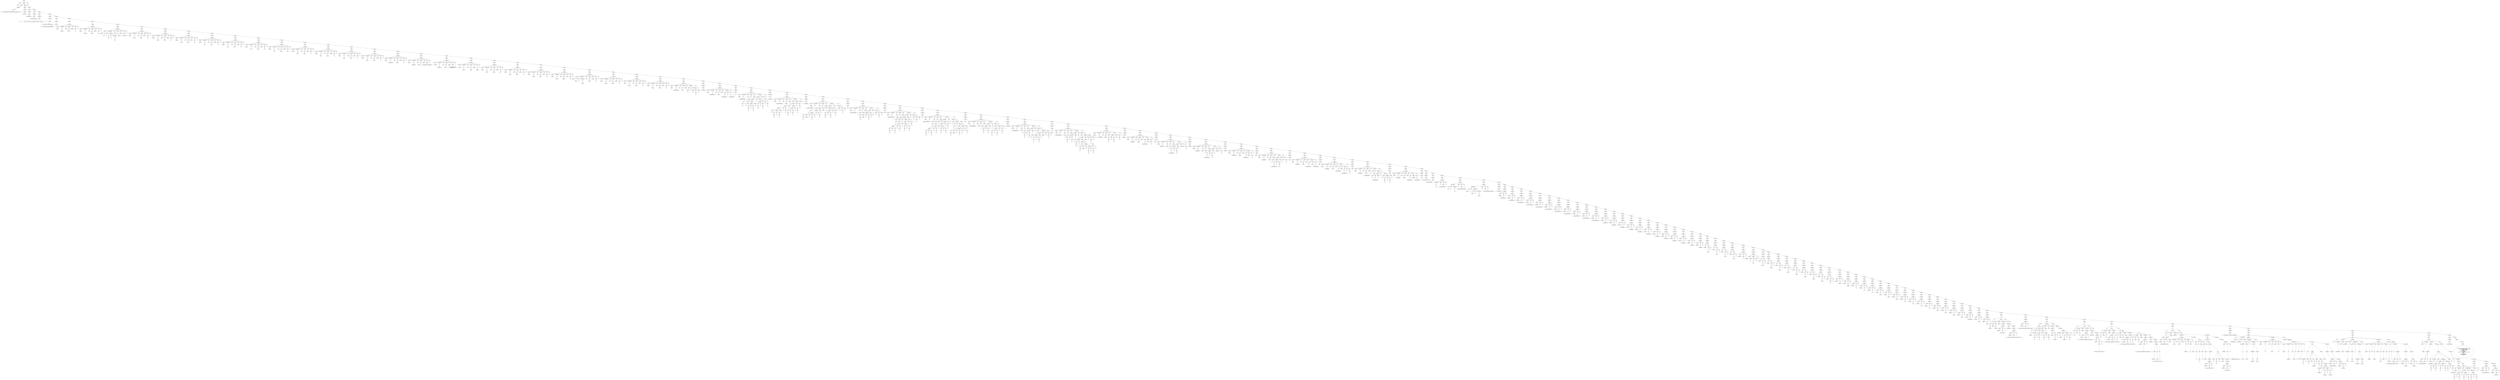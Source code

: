 Digraph Arbol_Sintactico{

node0[label = "codigo"];
node0 -> node00
node00[label = "inicio"];
node00c[label = "inicio"];
node00 -> node00c
node0 -> node01
node01[label = "principal"];
node01 -> node010
node010[label = "opciones"];
node010 -> node0100
node0100[label = "comentarios"];
node0100 -> node01000
node01000[label = "coment2"];
node01000c[label = "/*Archivo de calificacion Organizacion de lenguajes y compiladores 1*******/"];
node01000 -> node01000c
node01 -> node011
node011[label = "principal"];
node011 -> node0110
node0110[label = "opciones"];
node0110 -> node01100
node01100[label = "comentarios"];
node01100 -> node011000
node011000[label = "coment2"];
node011000c[label = "/******** Usac */"];
node011000 -> node011000c
node011 -> node0111
node0111[label = "principal"];
node0111 -> node01110
node01110[label = "opciones"];
node01110 -> node011100
node011100[label = "comentarios"];
node011100 -> node0111000
node0111000[label = "coment1"];
node0111000c[label = "//Segundo Semestre
"];
node0111000 -> node0111000c
node0111 -> node01111
node01111[label = "principal"];
node01111 -> node011110
node011110[label = "opciones"];
node011110 -> node0111100
node0111100[label = "comentarios"];
node0111100 -> node01111000
node01111000[label = "coment1"];
node01111000c[label = "/////inicio de la traduccion
"];
node01111000 -> node01111000c
node01111 -> node011111
node011111[label = "principal"];
node011111 -> node0111110
node0111110[label = "opciones"];
node0111110 -> node01111100
node01111100[label = "comentarios"];
node01111100 -> node011111000
node011111000[label = "coment2"];
node011111000c[label = "/*
        Primer archivo de entrada para proyecto organizacion de lenguajes y compiladores 1
*/"];
node011111000 -> node011111000c
node011111 -> node0111111
node0111111[label = "principal"];
node0111111 -> node01111110
node01111110[label = "opciones"];
node01111110 -> node011111100
node011111100[label = "comentarios"];
node011111100 -> node0111111000
node0111111000[label = "coment1"];
node0111111000c[label = "//errores lexicos, se tienen que recuperar!
"];
node0111111000 -> node0111111000c
node0111111 -> node01111111
node01111111[label = "principal"];
node01111111 -> node011111110
node011111110[label = "opciones"];
node011111110 -> node0111111100
node0111111100[label = "comentarios"];
node0111111100 -> node01111111000
node01111111000[label = "coment1"];
node01111111000c[label = "//seccion de declraciones de funciones de variables
"];
node01111111000 -> node01111111000c
node01111111 -> node011111111
node011111111[label = "principal"];
node011111111 -> node0111111110
node0111111110[label = "opciones"];
node0111111110 -> node01111111100
node01111111100[label = "declaracion"];
node01111111100 -> node011111111000
node011111111000[label = "Ingresar"];
node011111111000c[label = "Ingresar"];
node011111111000 -> node011111111000c
node01111111100 -> node011111111001
node011111111001[label = "lista_variables"];
node011111111001 -> node0111111110010
node0111111110010[label = "id"];
node0111111110010c[label = "_variable1_"];
node0111111110010 -> node0111111110010c
node01111111100 -> node011111111002
node011111111002[label = "como"];
node011111111002c[label = "coMo"];
node011111111002 -> node011111111002c
node01111111100 -> node011111111003
node011111111003[label = "tipo_dato"];
node011111111003 -> node0111111110030
node0111111110030[label = "num"];
node0111111110030c[label = "NumEro"];
node0111111110030 -> node0111111110030c
node01111111100 -> node011111111004
node011111111004[label = "valor"];
node011111111004c[label = "cOn_valor"];
node011111111004 -> node011111111004c
node01111111100 -> node011111111005
node011111111005[label = "dato"];
node011111111005 -> node0111111110050
node0111111110050[label = "digit"];
node0111111110050c[label = "5"];
node0111111110050 -> node0111111110050c
node01111111100 -> node011111111006
node011111111006[label = "pyc"];
node011111111006c[label = ";"];
node011111111006 -> node011111111006c
node011111111 -> node0111111111
node0111111111[label = "principal"];
node0111111111 -> node01111111110
node01111111110[label = "opciones"];
node01111111110 -> node011111111100
node011111111100[label = "declaracion"];
node011111111100 -> node0111111111000
node0111111111000[label = "Ingresar"];
node0111111111000c[label = "Ingresar"];
node0111111111000 -> node0111111111000c
node011111111100 -> node0111111111001
node0111111111001[label = "lista_variables"];
node0111111111001 -> node01111111110010
node01111111110010[label = "id"];
node01111111110010c[label = "_variable2_"];
node01111111110010 -> node01111111110010c
node011111111100 -> node0111111111002
node0111111111002[label = "como"];
node0111111111002c[label = "coMo"];
node0111111111002 -> node0111111111002c
node011111111100 -> node0111111111003
node0111111111003[label = "tipo_dato"];
node0111111111003 -> node01111111110030
node01111111110030[label = "num"];
node01111111110030c[label = "NumEro"];
node01111111110030 -> node01111111110030c
node011111111100 -> node0111111111004
node0111111111004[label = "valor"];
node0111111111004c[label = "cOn_valor"];
node0111111111004 -> node0111111111004c
node011111111100 -> node0111111111005
node0111111111005[label = "dato"];
node0111111111005 -> node01111111110050
node01111111110050[label = "digit"];
node01111111110050c[label = "50"];
node01111111110050 -> node01111111110050c
node011111111100 -> node0111111111006
node0111111111006[label = "pyc"];
node0111111111006c[label = ";"];
node0111111111006 -> node0111111111006c
node0111111111 -> node01111111111
node01111111111[label = "principal"];
node01111111111 -> node011111111110
node011111111110[label = "opciones"];
node011111111110 -> node0111111111100
node0111111111100[label = "declaracion"];
node0111111111100 -> node01111111111000
node01111111111000[label = "Ingresar"];
node01111111111000c[label = "ingresaR"];
node01111111111000 -> node01111111111000c
node0111111111100 -> node01111111111001
node01111111111001[label = "lista_variables"];
node01111111111001 -> node011111111110010
node011111111110010[label = "id"];
node011111111110010c[label = "_v1_"];
node011111111110010 -> node011111111110010c
node01111111111001 -> node011111111110011
node011111111110011[label = "coma"];
node011111111110011c[label = ","];
node011111111110011 -> node011111111110011c
node01111111111001 -> node011111111110012
node011111111110012[label = "lista_variables"];
node011111111110012 -> node0111111111100120
node0111111111100120[label = "id"];
node0111111111100120c[label = "_v2_"];
node0111111111100120 -> node0111111111100120c
node011111111110012 -> node0111111111100121
node0111111111100121[label = "coma"];
node0111111111100121c[label = ","];
node0111111111100121 -> node0111111111100121c
node011111111110012 -> node0111111111100122
node0111111111100122[label = "lista_variables"];
node0111111111100122 -> node01111111111001220
node01111111111001220[label = "id"];
node01111111111001220c[label = "_v3_"];
node01111111111001220 -> node01111111111001220c
node0111111111100 -> node01111111111002
node01111111111002[label = "como"];
node01111111111002c[label = "cOmo"];
node01111111111002 -> node01111111111002c
node0111111111100 -> node01111111111003
node01111111111003[label = "tipo_dato"];
node01111111111003 -> node011111111110030
node011111111110030[label = "cad"];
node011111111110030c[label = "CadenA"];
node011111111110030 -> node011111111110030c
node0111111111100 -> node01111111111004
node01111111111004[label = "valor"];
node01111111111004c[label = "con_vAlor"];
node01111111111004 -> node01111111111004c
node0111111111100 -> node01111111111005
node01111111111005[label = "dato"];
node01111111111005 -> node011111111110050
node011111111110050[label = "letras"];
node011111111110050c[label = "esta es una cadena"];
node011111111110050 -> node011111111110050c
node0111111111100 -> node01111111111006
node01111111111006[label = "pyc"];
node01111111111006c[label = ";"];
node01111111111006 -> node01111111111006c
node01111111111 -> node011111111111
node011111111111[label = "principal"];
node011111111111 -> node0111111111110
node0111111111110[label = "opciones"];
node0111111111110 -> node01111111111100
node01111111111100[label = "declaracion"];
node01111111111100 -> node011111111111000
node011111111111000[label = "Ingresar"];
node011111111111000c[label = "ingresaR"];
node011111111111000 -> node011111111111000c
node01111111111100 -> node011111111111001
node011111111111001[label = "lista_variables"];
node011111111111001 -> node0111111111110010
node0111111111110010[label = "id"];
node0111111111110010c[label = "_curso1_"];
node0111111111110010 -> node0111111111110010c
node01111111111100 -> node011111111111002
node011111111111002[label = "como"];
node011111111111002c[label = "cOmo"];
node011111111111002 -> node011111111111002c
node01111111111100 -> node011111111111003
node011111111111003[label = "tipo_dato"];
node011111111111003 -> node0111111111110030
node0111111111110030[label = "cad"];
node0111111111110030c[label = "cadena"];
node0111111111110030 -> node0111111111110030c
node01111111111100 -> node011111111111004
node011111111111004[label = "valor"];
node011111111111004c[label = "con_vAlor"];
node011111111111004 -> node011111111111004c
node01111111111100 -> node011111111111005
node011111111111005[label = "dato"];
node011111111111005 -> node0111111111110050
node0111111111110050[label = "letras"];
node0111111111110050c[label = "olc"];
node0111111111110050 -> node0111111111110050c
node01111111111100 -> node011111111111006
node011111111111006[label = "pyc"];
node011111111111006c[label = ";"];
node011111111111006 -> node011111111111006c
node011111111111 -> node0111111111111
node0111111111111[label = "principal"];
node0111111111111 -> node01111111111110
node01111111111110[label = "opciones"];
node01111111111110 -> node011111111111100
node011111111111100[label = "declaracion"];
node011111111111100 -> node0111111111111000
node0111111111111000[label = "Ingresar"];
node0111111111111000c[label = "ingresaR"];
node0111111111111000 -> node0111111111111000c
node011111111111100 -> node0111111111111001
node0111111111111001[label = "lista_variables"];
node0111111111111001 -> node01111111111110010
node01111111111110010[label = "id"];
node01111111111110010c[label = "_curso2_"];
node01111111111110010 -> node01111111111110010c
node011111111111100 -> node0111111111111002
node0111111111111002[label = "como"];
node0111111111111002c[label = "cOmo"];
node0111111111111002 -> node0111111111111002c
node011111111111100 -> node0111111111111003
node0111111111111003[label = "tipo_dato"];
node0111111111111003 -> node01111111111110030
node01111111111110030[label = "cad"];
node01111111111110030c[label = "cadena"];
node01111111111110030 -> node01111111111110030c
node011111111111100 -> node0111111111111004
node0111111111111004[label = "valor"];
node0111111111111004c[label = "con_vAlor"];
node0111111111111004 -> node0111111111111004c
node011111111111100 -> node0111111111111005
node0111111111111005[label = "dato"];
node0111111111111005 -> node01111111111110050
node01111111111110050[label = "letras"];
node01111111111110050c[label = "olc"];
node01111111111110050 -> node01111111111110050c
node011111111111100 -> node0111111111111006
node0111111111111006[label = "pyc"];
node0111111111111006c[label = ";"];
node0111111111111006 -> node0111111111111006c
node0111111111111 -> node01111111111111
node01111111111111[label = "principal"];
node01111111111111 -> node011111111111110
node011111111111110[label = "opciones"];
node011111111111110 -> node0111111111111100
node0111111111111100[label = "declaracion"];
node0111111111111100 -> node01111111111111000
node01111111111111000[label = "Ingresar"];
node01111111111111000c[label = "ingresaR"];
node01111111111111000 -> node01111111111111000c
node0111111111111100 -> node01111111111111001
node01111111111111001[label = "lista_variables"];
node01111111111111001 -> node011111111111110010
node011111111111110010[label = "id"];
node011111111111110010c[label = "_curso3_"];
node011111111111110010 -> node011111111111110010c
node0111111111111100 -> node01111111111111002
node01111111111111002[label = "como"];
node01111111111111002c[label = "cOmo"];
node01111111111111002 -> node01111111111111002c
node0111111111111100 -> node01111111111111003
node01111111111111003[label = "tipo_dato"];
node01111111111111003 -> node011111111111110030
node011111111111110030[label = "cad"];
node011111111111110030c[label = "cadena"];
node011111111111110030 -> node011111111111110030c
node0111111111111100 -> node01111111111111004
node01111111111111004[label = "valor"];
node01111111111111004c[label = "con_vAlor"];
node01111111111111004 -> node01111111111111004c
node0111111111111100 -> node01111111111111005
node01111111111111005[label = "dato"];
node01111111111111005 -> node011111111111110050
node011111111111110050[label = "letras"];
node011111111111110050c[label = "olc"];
node011111111111110050 -> node011111111111110050c
node0111111111111100 -> node01111111111111006
node01111111111111006[label = "pyc"];
node01111111111111006c[label = ";"];
node01111111111111006 -> node01111111111111006c
node01111111111111 -> node011111111111111
node011111111111111[label = "principal"];
node011111111111111 -> node0111111111111110
node0111111111111110[label = "opciones"];
node0111111111111110 -> node01111111111111100
node01111111111111100[label = "declaracion"];
node01111111111111100 -> node011111111111111000
node011111111111111000[label = "Ingresar"];
node011111111111111000c[label = "ingresar"];
node011111111111111000 -> node011111111111111000c
node01111111111111100 -> node011111111111111001
node011111111111111001[label = "lista_variables"];
node011111111111111001 -> node0111111111111110010
node0111111111111110010[label = "id"];
node0111111111111110010c[label = "_pi1_"];
node0111111111111110010 -> node0111111111111110010c
node01111111111111100 -> node011111111111111002
node011111111111111002[label = "como"];
node011111111111111002c[label = "como"];
node011111111111111002 -> node011111111111111002c
node01111111111111100 -> node011111111111111003
node011111111111111003[label = "tipo_dato"];
node011111111111111003 -> node0111111111111110030
node0111111111111110030[label = "num"];
node0111111111111110030c[label = "numero"];
node0111111111111110030 -> node0111111111111110030c
node01111111111111100 -> node011111111111111004
node011111111111111004[label = "valor"];
node011111111111111004c[label = "con_valor"];
node011111111111111004 -> node011111111111111004c
node01111111111111100 -> node011111111111111005
node011111111111111005[label = "dato"];
node011111111111111005 -> node0111111111111110050
node0111111111111110050[label = "digit"];
node0111111111111110050c[label = "3"];
node0111111111111110050 -> node0111111111111110050c
node01111111111111100 -> node011111111111111006
node011111111111111006[label = "pyc"];
node011111111111111006c[label = ";"];
node011111111111111006 -> node011111111111111006c
node011111111111111 -> node0111111111111111
node0111111111111111[label = "principal"];
node0111111111111111 -> node01111111111111110
node01111111111111110[label = "opciones"];
node01111111111111110 -> node011111111111111100
node011111111111111100[label = "declaracion"];
node011111111111111100 -> node0111111111111111000
node0111111111111111000[label = "Ingresar"];
node0111111111111111000c[label = "ingResar"];
node0111111111111111000 -> node0111111111111111000c
node011111111111111100 -> node0111111111111111001
node0111111111111111001[label = "lista_variables"];
node0111111111111111001 -> node01111111111111110010
node01111111111111110010[label = "id"];
node01111111111111110010c[label = "_pi2_"];
node01111111111111110010 -> node01111111111111110010c
node011111111111111100 -> node0111111111111111002
node0111111111111111002[label = "como"];
node0111111111111111002c[label = "como"];
node0111111111111111002 -> node0111111111111111002c
node011111111111111100 -> node0111111111111111003
node0111111111111111003[label = "tipo_dato"];
node0111111111111111003 -> node01111111111111110030
node01111111111111110030[label = "num"];
node01111111111111110030c[label = "numero"];
node01111111111111110030 -> node01111111111111110030c
node011111111111111100 -> node0111111111111111004
node0111111111111111004[label = "valor"];
node0111111111111111004c[label = "con_valor"];
node0111111111111111004 -> node0111111111111111004c
node011111111111111100 -> node0111111111111111005
node0111111111111111005[label = "dato"];
node0111111111111111005 -> node01111111111111110050
node01111111111111110050[label = "digit"];
node01111111111111110050c[label = "3.1"];
node01111111111111110050 -> node01111111111111110050c
node011111111111111100 -> node0111111111111111006
node0111111111111111006[label = "pyc"];
node0111111111111111006c[label = ";"];
node0111111111111111006 -> node0111111111111111006c
node0111111111111111 -> node01111111111111111
node01111111111111111[label = "principal"];
node01111111111111111 -> node011111111111111110
node011111111111111110[label = "opciones"];
node011111111111111110 -> node0111111111111111100
node0111111111111111100[label = "declaracion"];
node0111111111111111100 -> node01111111111111111000
node01111111111111111000[label = "Ingresar"];
node01111111111111111000c[label = "ingresar"];
node01111111111111111000 -> node01111111111111111000c
node0111111111111111100 -> node01111111111111111001
node01111111111111111001[label = "lista_variables"];
node01111111111111111001 -> node011111111111111110010
node011111111111111110010[label = "id"];
node011111111111111110010c[label = "_pi3_"];
node011111111111111110010 -> node011111111111111110010c
node0111111111111111100 -> node01111111111111111002
node01111111111111111002[label = "como"];
node01111111111111111002c[label = "como"];
node01111111111111111002 -> node01111111111111111002c
node0111111111111111100 -> node01111111111111111003
node01111111111111111003[label = "tipo_dato"];
node01111111111111111003 -> node011111111111111110030
node011111111111111110030[label = "num"];
node011111111111111110030c[label = "numero"];
node011111111111111110030 -> node011111111111111110030c
node0111111111111111100 -> node01111111111111111004
node01111111111111111004[label = "valor"];
node01111111111111111004c[label = "con_valor"];
node01111111111111111004 -> node01111111111111111004c
node0111111111111111100 -> node01111111111111111005
node01111111111111111005[label = "dato"];
node01111111111111111005 -> node011111111111111110050
node011111111111111110050[label = "digit"];
node011111111111111110050c[label = "3.14"];
node011111111111111110050 -> node011111111111111110050c
node0111111111111111100 -> node01111111111111111006
node01111111111111111006[label = "pyc"];
node01111111111111111006c[label = ";"];
node01111111111111111006 -> node01111111111111111006c
node01111111111111111 -> node011111111111111111
node011111111111111111[label = "principal"];
node011111111111111111 -> node0111111111111111110
node0111111111111111110[label = "opciones"];
node0111111111111111110 -> node01111111111111111100
node01111111111111111100[label = "declaracion"];
node01111111111111111100 -> node011111111111111111000
node011111111111111111000[label = "Ingresar"];
node011111111111111111000c[label = "ingreSar"];
node011111111111111111000 -> node011111111111111111000c
node01111111111111111100 -> node011111111111111111001
node011111111111111111001[label = "lista_variables"];
node011111111111111111001 -> node0111111111111111110010
node0111111111111111110010[label = "id"];
node0111111111111111110010c[label = "_pi4_"];
node0111111111111111110010 -> node0111111111111111110010c
node01111111111111111100 -> node011111111111111111002
node011111111111111111002[label = "como"];
node011111111111111111002c[label = "como"];
node011111111111111111002 -> node011111111111111111002c
node01111111111111111100 -> node011111111111111111003
node011111111111111111003[label = "tipo_dato"];
node011111111111111111003 -> node0111111111111111110030
node0111111111111111110030[label = "num"];
node0111111111111111110030c[label = "numero"];
node0111111111111111110030 -> node0111111111111111110030c
node01111111111111111100 -> node011111111111111111004
node011111111111111111004[label = "valor"];
node011111111111111111004c[label = "con_valor"];
node011111111111111111004 -> node011111111111111111004c
node01111111111111111100 -> node011111111111111111005
node011111111111111111005[label = "dato"];
node011111111111111111005 -> node0111111111111111110050
node0111111111111111110050[label = "digit"];
node0111111111111111110050c[label = "3.141"];
node0111111111111111110050 -> node0111111111111111110050c
node01111111111111111100 -> node011111111111111111006
node011111111111111111006[label = "pyc"];
node011111111111111111006c[label = ";"];
node011111111111111111006 -> node011111111111111111006c
node011111111111111111 -> node0111111111111111111
node0111111111111111111[label = "principal"];
node0111111111111111111 -> node01111111111111111110
node01111111111111111110[label = "opciones"];
node01111111111111111110 -> node011111111111111111100
node011111111111111111100[label = "declaracion"];
node011111111111111111100 -> node0111111111111111111000
node0111111111111111111000[label = "Ingresar"];
node0111111111111111111000c[label = "ingresar"];
node0111111111111111111000 -> node0111111111111111111000c
node011111111111111111100 -> node0111111111111111111001
node0111111111111111111001[label = "lista_variables"];
node0111111111111111111001 -> node01111111111111111110010
node01111111111111111110010[label = "id"];
node01111111111111111110010c[label = "_anio1_"];
node01111111111111111110010 -> node01111111111111111110010c
node011111111111111111100 -> node0111111111111111111002
node0111111111111111111002[label = "como"];
node0111111111111111111002c[label = "como"];
node0111111111111111111002 -> node0111111111111111111002c
node011111111111111111100 -> node0111111111111111111003
node0111111111111111111003[label = "tipo_dato"];
node0111111111111111111003 -> node01111111111111111110030
node01111111111111111110030[label = "num"];
node01111111111111111110030c[label = "numero"];
node01111111111111111110030 -> node01111111111111111110030c
node011111111111111111100 -> node0111111111111111111004
node0111111111111111111004[label = "valor"];
node0111111111111111111004c[label = "con_valor"];
node0111111111111111111004 -> node0111111111111111111004c
node011111111111111111100 -> node0111111111111111111005
node0111111111111111111005[label = "dato"];
node0111111111111111111005 -> node01111111111111111110050
node01111111111111111110050[label = "digit"];
node01111111111111111110050c[label = "1"];
node01111111111111111110050 -> node01111111111111111110050c
node011111111111111111100 -> node0111111111111111111006
node0111111111111111111006[label = "pyc"];
node0111111111111111111006c[label = ";"];
node0111111111111111111006 -> node0111111111111111111006c
node0111111111111111111 -> node01111111111111111111
node01111111111111111111[label = "principal"];
node01111111111111111111 -> node011111111111111111110
node011111111111111111110[label = "opciones"];
node011111111111111111110 -> node0111111111111111111100
node0111111111111111111100[label = "declaracion"];
node0111111111111111111100 -> node01111111111111111111000
node01111111111111111111000[label = "Ingresar"];
node01111111111111111111000c[label = "ingresar"];
node01111111111111111111000 -> node01111111111111111111000c
node0111111111111111111100 -> node01111111111111111111001
node01111111111111111111001[label = "lista_variables"];
node01111111111111111111001 -> node011111111111111111110010
node011111111111111111110010[label = "id"];
node011111111111111111110010c[label = "_anio2_"];
node011111111111111111110010 -> node011111111111111111110010c
node0111111111111111111100 -> node01111111111111111111002
node01111111111111111111002[label = "como"];
node01111111111111111111002c[label = "como"];
node01111111111111111111002 -> node01111111111111111111002c
node0111111111111111111100 -> node01111111111111111111003
node01111111111111111111003[label = "tipo_dato"];
node01111111111111111111003 -> node011111111111111111110030
node011111111111111111110030[label = "num"];
node011111111111111111110030c[label = "numero"];
node011111111111111111110030 -> node011111111111111111110030c
node0111111111111111111100 -> node01111111111111111111004
node01111111111111111111004[label = "valor"];
node01111111111111111111004c[label = "con_valor"];
node01111111111111111111004 -> node01111111111111111111004c
node0111111111111111111100 -> node01111111111111111111005
node01111111111111111111005[label = "dato"];
node01111111111111111111005 -> node011111111111111111110050
node011111111111111111110050[label = "digit"];
node011111111111111111110050c[label = "9"];
node011111111111111111110050 -> node011111111111111111110050c
node0111111111111111111100 -> node01111111111111111111006
node01111111111111111111006[label = "pyc"];
node01111111111111111111006c[label = ";"];
node01111111111111111111006 -> node01111111111111111111006c
node01111111111111111111 -> node011111111111111111111
node011111111111111111111[label = "principal"];
node011111111111111111111 -> node0111111111111111111110
node0111111111111111111110[label = "opciones"];
node0111111111111111111110 -> node01111111111111111111100
node01111111111111111111100[label = "declaracion"];
node01111111111111111111100 -> node011111111111111111111000
node011111111111111111111000[label = "Ingresar"];
node011111111111111111111000c[label = "IngresAr"];
node011111111111111111111000 -> node011111111111111111111000c
node01111111111111111111100 -> node011111111111111111111001
node011111111111111111111001[label = "lista_variables"];
node011111111111111111111001 -> node0111111111111111111110010
node0111111111111111111110010[label = "id"];
node0111111111111111111110010c[label = "_anio3_"];
node0111111111111111111110010 -> node0111111111111111111110010c
node01111111111111111111100 -> node011111111111111111111002
node011111111111111111111002[label = "como"];
node011111111111111111111002c[label = "como"];
node011111111111111111111002 -> node011111111111111111111002c
node01111111111111111111100 -> node011111111111111111111003
node011111111111111111111003[label = "tipo_dato"];
node011111111111111111111003 -> node0111111111111111111110030
node0111111111111111111110030[label = "num"];
node0111111111111111111110030c[label = "numero"];
node0111111111111111111110030 -> node0111111111111111111110030c
node01111111111111111111100 -> node011111111111111111111004
node011111111111111111111004[label = "valor"];
node011111111111111111111004c[label = "con_valor"];
node011111111111111111111004 -> node011111111111111111111004c
node01111111111111111111100 -> node011111111111111111111005
node011111111111111111111005[label = "dato"];
node011111111111111111111005 -> node0111111111111111111110050
node0111111111111111111110050[label = "digit"];
node0111111111111111111110050c[label = "4"];
node0111111111111111111110050 -> node0111111111111111111110050c
node01111111111111111111100 -> node011111111111111111111006
node011111111111111111111006[label = "pyc"];
node011111111111111111111006c[label = ";"];
node011111111111111111111006 -> node011111111111111111111006c
node011111111111111111111 -> node0111111111111111111111
node0111111111111111111111[label = "principal"];
node0111111111111111111111 -> node01111111111111111111110
node01111111111111111111110[label = "opciones"];
node01111111111111111111110 -> node011111111111111111111100
node011111111111111111111100[label = "declaracion"];
node011111111111111111111100 -> node0111111111111111111111000
node0111111111111111111111000[label = "Ingresar"];
node0111111111111111111111000c[label = "ingresar"];
node0111111111111111111111000 -> node0111111111111111111111000c
node011111111111111111111100 -> node0111111111111111111111001
node0111111111111111111111001[label = "lista_variables"];
node0111111111111111111111001 -> node01111111111111111111110010
node01111111111111111111110010[label = "id"];
node01111111111111111111110010c[label = "_anio4_"];
node01111111111111111111110010 -> node01111111111111111111110010c
node011111111111111111111100 -> node0111111111111111111111002
node0111111111111111111111002[label = "como"];
node0111111111111111111111002c[label = "como"];
node0111111111111111111111002 -> node0111111111111111111111002c
node011111111111111111111100 -> node0111111111111111111111003
node0111111111111111111111003[label = "tipo_dato"];
node0111111111111111111111003 -> node01111111111111111111110030
node01111111111111111111110030[label = "num"];
node01111111111111111111110030c[label = "numero"];
node01111111111111111111110030 -> node01111111111111111111110030c
node011111111111111111111100 -> node0111111111111111111111004
node0111111111111111111111004[label = "valor"];
node0111111111111111111111004c[label = "con_valor"];
node0111111111111111111111004 -> node0111111111111111111111004c
node011111111111111111111100 -> node0111111111111111111111005
node0111111111111111111111005[label = "dato"];
node0111111111111111111111005 -> node01111111111111111111110050
node01111111111111111111110050[label = "digit"];
node01111111111111111111110050c[label = "5"];
node01111111111111111111110050 -> node01111111111111111111110050c
node011111111111111111111100 -> node0111111111111111111111006
node0111111111111111111111006[label = "pyc"];
node0111111111111111111111006c[label = ";"];
node0111111111111111111111006 -> node0111111111111111111111006c
node0111111111111111111111 -> node01111111111111111111111
node01111111111111111111111[label = "principal"];
node01111111111111111111111 -> node011111111111111111111110
node011111111111111111111110[label = "opciones"];
node011111111111111111111110 -> node0111111111111111111111100
node0111111111111111111111100[label = "declaracion"];
node0111111111111111111111100 -> node01111111111111111111111000
node01111111111111111111111000[label = "Ingresar"];
node01111111111111111111111000c[label = "Ingresar"];
node01111111111111111111111000 -> node01111111111111111111111000c
node0111111111111111111111100 -> node01111111111111111111111001
node01111111111111111111111001[label = "lista_variables"];
node01111111111111111111111001 -> node011111111111111111111110010
node011111111111111111111110010[label = "id"];
node011111111111111111111110010c[label = "_variableAntesNeg_"];
node011111111111111111111110010 -> node011111111111111111111110010c
node0111111111111111111111100 -> node01111111111111111111111002
node01111111111111111111111002[label = "como"];
node01111111111111111111111002c[label = "como"];
node01111111111111111111111002 -> node01111111111111111111111002c
node0111111111111111111111100 -> node01111111111111111111111003
node01111111111111111111111003[label = "tipo_dato"];
node01111111111111111111111003 -> node011111111111111111111110030
node011111111111111111111110030[label = "num"];
node011111111111111111111110030c[label = "numero"];
node011111111111111111111110030 -> node011111111111111111111110030c
node0111111111111111111111100 -> node01111111111111111111111004
node01111111111111111111111004[label = "valor"];
node01111111111111111111111004c[label = "con_valor"];
node01111111111111111111111004 -> node01111111111111111111111004c
node0111111111111111111111100 -> node01111111111111111111111005
node01111111111111111111111005[label = "dato"];
node01111111111111111111111005 -> node011111111111111111111110050
node011111111111111111111110050[label = "digit"];
node011111111111111111111110050c[label = "5.0"];
node011111111111111111111110050 -> node011111111111111111111110050c
node0111111111111111111111100 -> node01111111111111111111111006
node01111111111111111111111006[label = "pyc"];
node01111111111111111111111006c[label = ";"];
node01111111111111111111111006 -> node01111111111111111111111006c
node01111111111111111111111 -> node011111111111111111111111
node011111111111111111111111[label = "principal"];
node011111111111111111111111 -> node0111111111111111111111110
node0111111111111111111111110[label = "opciones"];
node0111111111111111111111110 -> node01111111111111111111111100
node01111111111111111111111100[label = "declaracion"];
node01111111111111111111111100 -> node011111111111111111111111000
node011111111111111111111111000[label = "Ingresar"];
node011111111111111111111111000c[label = "ingresar"];
node011111111111111111111111000 -> node011111111111111111111111000c
node01111111111111111111111100 -> node011111111111111111111111001
node011111111111111111111111001[label = "lista_variables"];
node011111111111111111111111001 -> node0111111111111111111111110010
node0111111111111111111111110010[label = "id"];
node0111111111111111111111110010c[label = "_encabezado1_"];
node0111111111111111111111110010 -> node0111111111111111111111110010c
node01111111111111111111111100 -> node011111111111111111111111002
node011111111111111111111111002[label = "como"];
node011111111111111111111111002c[label = "como"];
node011111111111111111111111002 -> node011111111111111111111111002c
node01111111111111111111111100 -> node011111111111111111111111003
node011111111111111111111111003[label = "tipo_dato"];
node011111111111111111111111003 -> node0111111111111111111111110030
node0111111111111111111111110030[label = "cad"];
node0111111111111111111111110030c[label = "cadena"];
node0111111111111111111111110030 -> node0111111111111111111111110030c
node01111111111111111111111100 -> node011111111111111111111111004
node011111111111111111111111004[label = "valor"];
node011111111111111111111111004c[label = "con_valor"];
node011111111111111111111111004 -> node011111111111111111111111004c
node01111111111111111111111100 -> node011111111111111111111111005
node011111111111111111111111005[label = "dato"];
node011111111111111111111111005 -> node0111111111111111111111110050
node0111111111111111111111110050[label = "letras"];
node0111111111111111111111110050c[label = "Universidad San Carlos de Guatemala...;"];
node0111111111111111111111110050 -> node0111111111111111111111110050c
node01111111111111111111111100 -> node011111111111111111111111006
node011111111111111111111111006[label = "pyc"];
node011111111111111111111111006c[label = ";"];
node011111111111111111111111006 -> node011111111111111111111111006c
node011111111111111111111111 -> node0111111111111111111111111
node0111111111111111111111111[label = "principal"];
node0111111111111111111111111 -> node01111111111111111111111110
node01111111111111111111111110[label = "opciones"];
node01111111111111111111111110 -> node011111111111111111111111100
node011111111111111111111111100[label = "declaracion"];
node011111111111111111111111100 -> node0111111111111111111111111000
node0111111111111111111111111000[label = "Ingresar"];
node0111111111111111111111111000c[label = "ingresar"];
node0111111111111111111111111000 -> node0111111111111111111111111000c
node011111111111111111111111100 -> node0111111111111111111111111001
node0111111111111111111111111001[label = "lista_variables"];
node0111111111111111111111111001 -> node01111111111111111111111110010
node01111111111111111111111110010[label = "id"];
node01111111111111111111111110010c[label = "_encabezado2_"];
node01111111111111111111111110010 -> node01111111111111111111111110010c
node011111111111111111111111100 -> node0111111111111111111111111002
node0111111111111111111111111002[label = "como"];
node0111111111111111111111111002c[label = "como"];
node0111111111111111111111111002 -> node0111111111111111111111111002c
node011111111111111111111111100 -> node0111111111111111111111111003
node0111111111111111111111111003[label = "tipo_dato"];
node0111111111111111111111111003 -> node01111111111111111111111110030
node01111111111111111111111110030[label = "cad"];
node01111111111111111111111110030c[label = "cadena"];
node01111111111111111111111110030 -> node01111111111111111111111110030c
node011111111111111111111111100 -> node0111111111111111111111111004
node0111111111111111111111111004[label = "valor"];
node0111111111111111111111111004c[label = "con_valor"];
node0111111111111111111111111004 -> node0111111111111111111111111004c
node011111111111111111111111100 -> node0111111111111111111111111005
node0111111111111111111111111005[label = "dato"];
node0111111111111111111111111005 -> node01111111111111111111111110050
node01111111111111111111111110050[label = "letras"];
node01111111111111111111111110050c[label = "Escuela de Ciencias y Sistemas
Segundo semestre
"];
node01111111111111111111111110050 -> node01111111111111111111111110050c
node011111111111111111111111100 -> node0111111111111111111111111006
node0111111111111111111111111006[label = "pyc"];
node0111111111111111111111111006c[label = ";"];
node0111111111111111111111111006 -> node0111111111111111111111111006c
node0111111111111111111111111 -> node01111111111111111111111111
node01111111111111111111111111[label = "principal"];
node01111111111111111111111111 -> node011111111111111111111111110
node011111111111111111111111110[label = "opciones"];
node011111111111111111111111110 -> node0111111111111111111111111100
node0111111111111111111111111100[label = "declaracion"];
node0111111111111111111111111100 -> node01111111111111111111111111000
node01111111111111111111111111000[label = "Ingresar"];
node01111111111111111111111111000c[label = "ingresar"];
node01111111111111111111111111000 -> node01111111111111111111111111000c
node0111111111111111111111111100 -> node01111111111111111111111111001
node01111111111111111111111111001[label = "lista_variables"];
node01111111111111111111111111001 -> node011111111111111111111111110010
node011111111111111111111111110010[label = "id"];
node011111111111111111111111110010c[label = "_flag1_"];
node011111111111111111111111110010 -> node011111111111111111111111110010c
node0111111111111111111111111100 -> node01111111111111111111111111002
node01111111111111111111111111002[label = "como"];
node01111111111111111111111111002c[label = "como"];
node01111111111111111111111111002 -> node01111111111111111111111111002c
node0111111111111111111111111100 -> node01111111111111111111111111003
node01111111111111111111111111003[label = "tipo_dato"];
node01111111111111111111111111003 -> node011111111111111111111111110030
node011111111111111111111111110030[label = "bool"];
node011111111111111111111111110030c[label = "boolean"];
node011111111111111111111111110030 -> node011111111111111111111111110030c
node0111111111111111111111111100 -> node01111111111111111111111111004
node01111111111111111111111111004[label = "valor"];
node01111111111111111111111111004c[label = "con_valor"];
node01111111111111111111111111004 -> node01111111111111111111111111004c
node0111111111111111111111111100 -> node01111111111111111111111111005
node01111111111111111111111111005[label = "dato"];
node01111111111111111111111111005 -> node011111111111111111111111110050
node011111111111111111111111110050[label = "vof"];
node011111111111111111111111110050c[label = "verdadero"];
node011111111111111111111111110050 -> node011111111111111111111111110050c
node0111111111111111111111111100 -> node01111111111111111111111111006
node01111111111111111111111111006[label = "pyc"];
node01111111111111111111111111006c[label = ";"];
node01111111111111111111111111006 -> node01111111111111111111111111006c
node01111111111111111111111111 -> node011111111111111111111111111
node011111111111111111111111111[label = "principal"];
node011111111111111111111111111 -> node0111111111111111111111111110
node0111111111111111111111111110[label = "opciones"];
node0111111111111111111111111110 -> node01111111111111111111111111100
node01111111111111111111111111100[label = "declaracion"];
node01111111111111111111111111100 -> node011111111111111111111111111000
node011111111111111111111111111000[label = "Ingresar"];
node011111111111111111111111111000c[label = "ingresar"];
node011111111111111111111111111000 -> node011111111111111111111111111000c
node01111111111111111111111111100 -> node011111111111111111111111111001
node011111111111111111111111111001[label = "lista_variables"];
node011111111111111111111111111001 -> node0111111111111111111111111110010
node0111111111111111111111111110010[label = "id"];
node0111111111111111111111111110010c[label = "_flag2_"];
node0111111111111111111111111110010 -> node0111111111111111111111111110010c
node01111111111111111111111111100 -> node011111111111111111111111111002
node011111111111111111111111111002[label = "como"];
node011111111111111111111111111002c[label = "como"];
node011111111111111111111111111002 -> node011111111111111111111111111002c
node01111111111111111111111111100 -> node011111111111111111111111111003
node011111111111111111111111111003[label = "tipo_dato"];
node011111111111111111111111111003 -> node0111111111111111111111111110030
node0111111111111111111111111110030[label = "bool"];
node0111111111111111111111111110030c[label = "boolean"];
node0111111111111111111111111110030 -> node0111111111111111111111111110030c
node01111111111111111111111111100 -> node011111111111111111111111111004
node011111111111111111111111111004[label = "valor"];
node011111111111111111111111111004c[label = "con_valor"];
node011111111111111111111111111004 -> node011111111111111111111111111004c
node01111111111111111111111111100 -> node011111111111111111111111111005
node011111111111111111111111111005[label = "dato"];
node011111111111111111111111111005 -> node0111111111111111111111111110050
node0111111111111111111111111110050[label = "vof"];
node0111111111111111111111111110050c[label = "falso"];
node0111111111111111111111111110050 -> node0111111111111111111111111110050c
node01111111111111111111111111100 -> node011111111111111111111111111006
node011111111111111111111111111006[label = "pyc"];
node011111111111111111111111111006c[label = ";"];
node011111111111111111111111111006 -> node011111111111111111111111111006c
node011111111111111111111111111 -> node0111111111111111111111111111
node0111111111111111111111111111[label = "principal"];
node0111111111111111111111111111 -> node01111111111111111111111111110
node01111111111111111111111111110[label = "opciones"];
node01111111111111111111111111110 -> node011111111111111111111111111100
node011111111111111111111111111100[label = "declaracion"];
node011111111111111111111111111100 -> node0111111111111111111111111111000
node0111111111111111111111111111000[label = "Ingresar"];
node0111111111111111111111111111000c[label = "ingresar"];
node0111111111111111111111111111000 -> node0111111111111111111111111111000c
node011111111111111111111111111100 -> node0111111111111111111111111111001
node0111111111111111111111111111001[label = "lista_variables"];
node0111111111111111111111111111001 -> node01111111111111111111111111110010
node01111111111111111111111111110010[label = "id"];
node01111111111111111111111111110010c[label = "_name1_"];
node01111111111111111111111111110010 -> node01111111111111111111111111110010c
node011111111111111111111111111100 -> node0111111111111111111111111111002
node0111111111111111111111111111002[label = "como"];
node0111111111111111111111111111002c[label = "como"];
node0111111111111111111111111111002 -> node0111111111111111111111111111002c
node011111111111111111111111111100 -> node0111111111111111111111111111003
node0111111111111111111111111111003[label = "tipo_dato"];
node0111111111111111111111111111003 -> node01111111111111111111111111110030
node01111111111111111111111111110030[label = "carac"];
node01111111111111111111111111110030c[label = "caracter"];
node01111111111111111111111111110030 -> node01111111111111111111111111110030c
node011111111111111111111111111100 -> node0111111111111111111111111111004
node0111111111111111111111111111004[label = "valor"];
node0111111111111111111111111111004c[label = "con_valor"];
node0111111111111111111111111111004 -> node0111111111111111111111111111004c
node011111111111111111111111111100 -> node0111111111111111111111111111005
node0111111111111111111111111111005[label = "dato"];
node0111111111111111111111111111005 -> node01111111111111111111111111110050
node01111111111111111111111111110050[label = "simb"];
node01111111111111111111111111110050c[label = "'f'"];
node01111111111111111111111111110050 -> node01111111111111111111111111110050c
node011111111111111111111111111100 -> node0111111111111111111111111111006
node0111111111111111111111111111006[label = "pyc"];
node0111111111111111111111111111006c[label = ";"];
node0111111111111111111111111111006 -> node0111111111111111111111111111006c
node0111111111111111111111111111 -> node01111111111111111111111111111
node01111111111111111111111111111[label = "principal"];
node01111111111111111111111111111 -> node011111111111111111111111111110
node011111111111111111111111111110[label = "opciones"];
node011111111111111111111111111110 -> node0111111111111111111111111111100
node0111111111111111111111111111100[label = "declaracion"];
node0111111111111111111111111111100 -> node01111111111111111111111111111000
node01111111111111111111111111111000[label = "Ingresar"];
node01111111111111111111111111111000c[label = "ingresar"];
node01111111111111111111111111111000 -> node01111111111111111111111111111000c
node0111111111111111111111111111100 -> node01111111111111111111111111111001
node01111111111111111111111111111001[label = "lista_variables"];
node01111111111111111111111111111001 -> node011111111111111111111111111110010
node011111111111111111111111111110010[label = "id"];
node011111111111111111111111111110010c[label = "_name2_"];
node011111111111111111111111111110010 -> node011111111111111111111111111110010c
node0111111111111111111111111111100 -> node01111111111111111111111111111002
node01111111111111111111111111111002[label = "como"];
node01111111111111111111111111111002c[label = "como"];
node01111111111111111111111111111002 -> node01111111111111111111111111111002c
node0111111111111111111111111111100 -> node01111111111111111111111111111003
node01111111111111111111111111111003[label = "tipo_dato"];
node01111111111111111111111111111003 -> node011111111111111111111111111110030
node011111111111111111111111111110030[label = "carac"];
node011111111111111111111111111110030c[label = "caracter"];
node011111111111111111111111111110030 -> node011111111111111111111111111110030c
node0111111111111111111111111111100 -> node01111111111111111111111111111004
node01111111111111111111111111111004[label = "valor"];
node01111111111111111111111111111004c[label = "con_valor"];
node01111111111111111111111111111004 -> node01111111111111111111111111111004c
node0111111111111111111111111111100 -> node01111111111111111111111111111005
node01111111111111111111111111111005[label = "dato"];
node01111111111111111111111111111005 -> node011111111111111111111111111110050
node011111111111111111111111111110050[label = "simb"];
node011111111111111111111111111110050c[label = "'e'"];
node011111111111111111111111111110050 -> node011111111111111111111111111110050c
node0111111111111111111111111111100 -> node01111111111111111111111111111006
node01111111111111111111111111111006[label = "pyc"];
node01111111111111111111111111111006c[label = ";"];
node01111111111111111111111111111006 -> node01111111111111111111111111111006c
node01111111111111111111111111111 -> node011111111111111111111111111111
node011111111111111111111111111111[label = "principal"];
node011111111111111111111111111111 -> node0111111111111111111111111111110
node0111111111111111111111111111110[label = "opciones"];
node0111111111111111111111111111110 -> node01111111111111111111111111111100
node01111111111111111111111111111100[label = "declaracion"];
node01111111111111111111111111111100 -> node011111111111111111111111111111000
node011111111111111111111111111111000[label = "Ingresar"];
node011111111111111111111111111111000c[label = "ingresar"];
node011111111111111111111111111111000 -> node011111111111111111111111111111000c
node01111111111111111111111111111100 -> node011111111111111111111111111111001
node011111111111111111111111111111001[label = "lista_variables"];
node011111111111111111111111111111001 -> node0111111111111111111111111111110010
node0111111111111111111111111111110010[label = "id"];
node0111111111111111111111111111110010c[label = "_name3_"];
node0111111111111111111111111111110010 -> node0111111111111111111111111111110010c
node01111111111111111111111111111100 -> node011111111111111111111111111111002
node011111111111111111111111111111002[label = "como"];
node011111111111111111111111111111002c[label = "como"];
node011111111111111111111111111111002 -> node011111111111111111111111111111002c
node01111111111111111111111111111100 -> node011111111111111111111111111111003
node011111111111111111111111111111003[label = "tipo_dato"];
node011111111111111111111111111111003 -> node0111111111111111111111111111110030
node0111111111111111111111111111110030[label = "carac"];
node0111111111111111111111111111110030c[label = "caracter"];
node0111111111111111111111111111110030 -> node0111111111111111111111111111110030c
node01111111111111111111111111111100 -> node011111111111111111111111111111004
node011111111111111111111111111111004[label = "valor"];
node011111111111111111111111111111004c[label = "con_valor"];
node011111111111111111111111111111004 -> node011111111111111111111111111111004c
node01111111111111111111111111111100 -> node011111111111111111111111111111005
node011111111111111111111111111111005[label = "dato"];
node011111111111111111111111111111005 -> node0111111111111111111111111111110050
node0111111111111111111111111111110050[label = "simb"];
node0111111111111111111111111111110050c[label = "'r'"];
node0111111111111111111111111111110050 -> node0111111111111111111111111111110050c
node01111111111111111111111111111100 -> node011111111111111111111111111111006
node011111111111111111111111111111006[label = "pyc"];
node011111111111111111111111111111006c[label = ";"];
node011111111111111111111111111111006 -> node011111111111111111111111111111006c
node011111111111111111111111111111 -> node0111111111111111111111111111111
node0111111111111111111111111111111[label = "principal"];
node0111111111111111111111111111111 -> node01111111111111111111111111111110
node01111111111111111111111111111110[label = "opciones"];
node01111111111111111111111111111110 -> node011111111111111111111111111111100
node011111111111111111111111111111100[label = "declaracion"];
node011111111111111111111111111111100 -> node0111111111111111111111111111111000
node0111111111111111111111111111111000[label = "Ingresar"];
node0111111111111111111111111111111000c[label = "ingresar"];
node0111111111111111111111111111111000 -> node0111111111111111111111111111111000c
node011111111111111111111111111111100 -> node0111111111111111111111111111111001
node0111111111111111111111111111111001[label = "lista_variables"];
node0111111111111111111111111111111001 -> node01111111111111111111111111111110010
node01111111111111111111111111111110010[label = "id"];
node01111111111111111111111111111110010c[label = "_name4_"];
node01111111111111111111111111111110010 -> node01111111111111111111111111111110010c
node0111111111111111111111111111111001 -> node01111111111111111111111111111110011
node01111111111111111111111111111110011[label = "coma"];
node01111111111111111111111111111110011c[label = ","];
node01111111111111111111111111111110011 -> node01111111111111111111111111111110011c
node0111111111111111111111111111111001 -> node01111111111111111111111111111110012
node01111111111111111111111111111110012[label = "lista_variables"];
node01111111111111111111111111111110012 -> node011111111111111111111111111111100120
node011111111111111111111111111111100120[label = "id"];
node011111111111111111111111111111100120c[label = "_name6_"];
node011111111111111111111111111111100120 -> node011111111111111111111111111111100120c
node011111111111111111111111111111100 -> node0111111111111111111111111111111002
node0111111111111111111111111111111002[label = "como"];
node0111111111111111111111111111111002c[label = "como"];
node0111111111111111111111111111111002 -> node0111111111111111111111111111111002c
node011111111111111111111111111111100 -> node0111111111111111111111111111111003
node0111111111111111111111111111111003[label = "tipo_dato"];
node0111111111111111111111111111111003 -> node01111111111111111111111111111110030
node01111111111111111111111111111110030[label = "carac"];
node01111111111111111111111111111110030c[label = "caracter"];
node01111111111111111111111111111110030 -> node01111111111111111111111111111110030c
node011111111111111111111111111111100 -> node0111111111111111111111111111111004
node0111111111111111111111111111111004[label = "valor"];
node0111111111111111111111111111111004c[label = "con_valor"];
node0111111111111111111111111111111004 -> node0111111111111111111111111111111004c
node011111111111111111111111111111100 -> node0111111111111111111111111111111005
node0111111111111111111111111111111005[label = "dato"];
node0111111111111111111111111111111005 -> node01111111111111111111111111111110050
node01111111111111111111111111111110050[label = "simb"];
node01111111111111111111111111111110050c[label = "'n'"];
node01111111111111111111111111111110050 -> node01111111111111111111111111111110050c
node011111111111111111111111111111100 -> node0111111111111111111111111111111006
node0111111111111111111111111111111006[label = "pyc"];
node0111111111111111111111111111111006c[label = ";"];
node0111111111111111111111111111111006 -> node0111111111111111111111111111111006c
node0111111111111111111111111111111 -> node01111111111111111111111111111111
node01111111111111111111111111111111[label = "principal"];
node01111111111111111111111111111111 -> node011111111111111111111111111111110
node011111111111111111111111111111110[label = "opciones"];
node011111111111111111111111111111110 -> node0111111111111111111111111111111100
node0111111111111111111111111111111100[label = "declaracion"];
node0111111111111111111111111111111100 -> node01111111111111111111111111111111000
node01111111111111111111111111111111000[label = "Ingresar"];
node01111111111111111111111111111111000c[label = "ingresar"];
node01111111111111111111111111111111000 -> node01111111111111111111111111111111000c
node0111111111111111111111111111111100 -> node01111111111111111111111111111111001
node01111111111111111111111111111111001[label = "lista_variables"];
node01111111111111111111111111111111001 -> node011111111111111111111111111111110010
node011111111111111111111111111111110010[label = "id"];
node011111111111111111111111111111110010c[label = "_name5_"];
node011111111111111111111111111111110010 -> node011111111111111111111111111111110010c
node0111111111111111111111111111111100 -> node01111111111111111111111111111111002
node01111111111111111111111111111111002[label = "como"];
node01111111111111111111111111111111002c[label = "como"];
node01111111111111111111111111111111002 -> node01111111111111111111111111111111002c
node0111111111111111111111111111111100 -> node01111111111111111111111111111111003
node01111111111111111111111111111111003[label = "tipo_dato"];
node01111111111111111111111111111111003 -> node011111111111111111111111111111110030
node011111111111111111111111111111110030[label = "carac"];
node011111111111111111111111111111110030c[label = "caracter"];
node011111111111111111111111111111110030 -> node011111111111111111111111111111110030c
node0111111111111111111111111111111100 -> node01111111111111111111111111111111004
node01111111111111111111111111111111004[label = "valor"];
node01111111111111111111111111111111004c[label = "con_valor"];
node01111111111111111111111111111111004 -> node01111111111111111111111111111111004c
node0111111111111111111111111111111100 -> node01111111111111111111111111111111005
node01111111111111111111111111111111005[label = "dato"];
node01111111111111111111111111111111005 -> node011111111111111111111111111111110050
node011111111111111111111111111111110050[label = "simb"];
node011111111111111111111111111111110050c[label = "'a'"];
node011111111111111111111111111111110050 -> node011111111111111111111111111111110050c
node0111111111111111111111111111111100 -> node01111111111111111111111111111111006
node01111111111111111111111111111111006[label = "pyc"];
node01111111111111111111111111111111006c[label = ";"];
node01111111111111111111111111111111006 -> node01111111111111111111111111111111006c
node01111111111111111111111111111111 -> node011111111111111111111111111111111
node011111111111111111111111111111111[label = "principal"];
node011111111111111111111111111111111 -> node0111111111111111111111111111111110
node0111111111111111111111111111111110[label = "opciones"];
node0111111111111111111111111111111110 -> node01111111111111111111111111111111100
node01111111111111111111111111111111100[label = "declaracion"];
node01111111111111111111111111111111100 -> node011111111111111111111111111111111000
node011111111111111111111111111111111000[label = "Ingresar"];
node011111111111111111111111111111111000c[label = "ingresar"];
node011111111111111111111111111111111000 -> node011111111111111111111111111111111000c
node01111111111111111111111111111111100 -> node011111111111111111111111111111111001
node011111111111111111111111111111111001[label = "lista_variables"];
node011111111111111111111111111111111001 -> node0111111111111111111111111111111110010
node0111111111111111111111111111111110010[label = "id"];
node0111111111111111111111111111111110010c[label = "_name7_"];
node0111111111111111111111111111111110010 -> node0111111111111111111111111111111110010c
node01111111111111111111111111111111100 -> node011111111111111111111111111111111002
node011111111111111111111111111111111002[label = "como"];
node011111111111111111111111111111111002c[label = "como"];
node011111111111111111111111111111111002 -> node011111111111111111111111111111111002c
node01111111111111111111111111111111100 -> node011111111111111111111111111111111003
node011111111111111111111111111111111003[label = "tipo_dato"];
node011111111111111111111111111111111003 -> node0111111111111111111111111111111110030
node0111111111111111111111111111111110030[label = "carac"];
node0111111111111111111111111111111110030c[label = "caracter"];
node0111111111111111111111111111111110030 -> node0111111111111111111111111111111110030c
node01111111111111111111111111111111100 -> node011111111111111111111111111111111004
node011111111111111111111111111111111004[label = "valor"];
node011111111111111111111111111111111004c[label = "con_valor"];
node011111111111111111111111111111111004 -> node011111111111111111111111111111111004c
node01111111111111111111111111111111100 -> node011111111111111111111111111111111005
node011111111111111111111111111111111005[label = "dato"];
node011111111111111111111111111111111005 -> node0111111111111111111111111111111110050
node0111111111111111111111111111111110050[label = "simb"];
node0111111111111111111111111111111110050c[label = "'d'"];
node0111111111111111111111111111111110050 -> node0111111111111111111111111111111110050c
node01111111111111111111111111111111100 -> node011111111111111111111111111111111006
node011111111111111111111111111111111006[label = "pyc"];
node011111111111111111111111111111111006c[label = ";"];
node011111111111111111111111111111111006 -> node011111111111111111111111111111111006c
node011111111111111111111111111111111 -> node0111111111111111111111111111111111
node0111111111111111111111111111111111[label = "principal"];
node0111111111111111111111111111111111 -> node01111111111111111111111111111111110
node01111111111111111111111111111111110[label = "opciones"];
node01111111111111111111111111111111110 -> node011111111111111111111111111111111100
node011111111111111111111111111111111100[label = "declaracion"];
node011111111111111111111111111111111100 -> node0111111111111111111111111111111111000
node0111111111111111111111111111111111000[label = "Ingresar"];
node0111111111111111111111111111111111000c[label = "ingresar"];
node0111111111111111111111111111111111000 -> node0111111111111111111111111111111111000c
node011111111111111111111111111111111100 -> node0111111111111111111111111111111111001
node0111111111111111111111111111111111001[label = "lista_variables"];
node0111111111111111111111111111111111001 -> node01111111111111111111111111111111110010
node01111111111111111111111111111111110010[label = "id"];
node01111111111111111111111111111111110010c[label = "_name8_"];
node01111111111111111111111111111111110010 -> node01111111111111111111111111111111110010c
node011111111111111111111111111111111100 -> node0111111111111111111111111111111111002
node0111111111111111111111111111111111002[label = "como"];
node0111111111111111111111111111111111002c[label = "como"];
node0111111111111111111111111111111111002 -> node0111111111111111111111111111111111002c
node011111111111111111111111111111111100 -> node0111111111111111111111111111111111003
node0111111111111111111111111111111111003[label = "tipo_dato"];
node0111111111111111111111111111111111003 -> node01111111111111111111111111111111110030
node01111111111111111111111111111111110030[label = "carac"];
node01111111111111111111111111111111110030c[label = "caracter"];
node01111111111111111111111111111111110030 -> node01111111111111111111111111111111110030c
node011111111111111111111111111111111100 -> node0111111111111111111111111111111111004
node0111111111111111111111111111111111004[label = "valor"];
node0111111111111111111111111111111111004c[label = "con_valor"];
node0111111111111111111111111111111111004 -> node0111111111111111111111111111111111004c
node011111111111111111111111111111111100 -> node0111111111111111111111111111111111005
node0111111111111111111111111111111111005[label = "dato"];
node0111111111111111111111111111111111005 -> node01111111111111111111111111111111110050
node01111111111111111111111111111111110050[label = "simb"];
node01111111111111111111111111111111110050c[label = "'o'"];
node01111111111111111111111111111111110050 -> node01111111111111111111111111111111110050c
node011111111111111111111111111111111100 -> node0111111111111111111111111111111111006
node0111111111111111111111111111111111006[label = "pyc"];
node0111111111111111111111111111111111006c[label = ";"];
node0111111111111111111111111111111111006 -> node0111111111111111111111111111111111006c
node0111111111111111111111111111111111 -> node01111111111111111111111111111111111
node01111111111111111111111111111111111[label = "principal"];
node01111111111111111111111111111111111 -> node011111111111111111111111111111111110
node011111111111111111111111111111111110[label = "opciones"];
node011111111111111111111111111111111110 -> node0111111111111111111111111111111111100
node0111111111111111111111111111111111100[label = "declaracion"];
node0111111111111111111111111111111111100 -> node01111111111111111111111111111111111000
node01111111111111111111111111111111111000[label = "Ingresar"];
node01111111111111111111111111111111111000c[label = "ingresar"];
node01111111111111111111111111111111111000 -> node01111111111111111111111111111111111000c
node0111111111111111111111111111111111100 -> node01111111111111111111111111111111111001
node01111111111111111111111111111111111001[label = "lista_variables"];
node01111111111111111111111111111111111001 -> node011111111111111111111111111111111110010
node011111111111111111111111111111111110010[label = "id"];
node011111111111111111111111111111111110010c[label = "_operaciones1Basica_"];
node011111111111111111111111111111111110010 -> node011111111111111111111111111111111110010c
node0111111111111111111111111111111111100 -> node01111111111111111111111111111111111002
node01111111111111111111111111111111111002[label = "como"];
node01111111111111111111111111111111111002c[label = "como"];
node01111111111111111111111111111111111002 -> node01111111111111111111111111111111111002c
node0111111111111111111111111111111111100 -> node01111111111111111111111111111111111003
node01111111111111111111111111111111111003[label = "tipo_dato"];
node01111111111111111111111111111111111003 -> node011111111111111111111111111111111110030
node011111111111111111111111111111111110030[label = "num"];
node011111111111111111111111111111111110030c[label = "numero"];
node011111111111111111111111111111111110030 -> node011111111111111111111111111111111110030c
node0111111111111111111111111111111111100 -> node01111111111111111111111111111111111004
node01111111111111111111111111111111111004[label = "valor"];
node01111111111111111111111111111111111004c[label = "con_valor"];
node01111111111111111111111111111111111004 -> node01111111111111111111111111111111111004c
node0111111111111111111111111111111111100 -> node01111111111111111111111111111111111005
node01111111111111111111111111111111111005[label = "operacion"];
node01111111111111111111111111111111111005 -> node011111111111111111111111111111111110050
node011111111111111111111111111111111110050[label = "dato"];
node011111111111111111111111111111111110050 -> node0111111111111111111111111111111111100500
node0111111111111111111111111111111111100500[label = "digit"];
node0111111111111111111111111111111111100500c[label = "1"];
node0111111111111111111111111111111111100500 -> node0111111111111111111111111111111111100500c
node01111111111111111111111111111111111005 -> node011111111111111111111111111111111110051
node011111111111111111111111111111111110051[label = "suma"];
node011111111111111111111111111111111110051c[label = "+"];
node011111111111111111111111111111111110051 -> node011111111111111111111111111111111110051c
node01111111111111111111111111111111111005 -> node011111111111111111111111111111111110052
node011111111111111111111111111111111110052[label = "operacion"];
node011111111111111111111111111111111110052 -> node0111111111111111111111111111111111100520
node0111111111111111111111111111111111100520[label = "parenL"];
node0111111111111111111111111111111111100520c[label = "("];
node0111111111111111111111111111111111100520 -> node0111111111111111111111111111111111100520c
node011111111111111111111111111111111110052 -> node0111111111111111111111111111111111100521
node0111111111111111111111111111111111100521[label = "dato"];
node0111111111111111111111111111111111100521 -> node01111111111111111111111111111111111005210
node01111111111111111111111111111111111005210[label = "digit"];
node01111111111111111111111111111111111005210c[label = "1"];
node01111111111111111111111111111111111005210 -> node01111111111111111111111111111111111005210c
node011111111111111111111111111111111110052 -> node0111111111111111111111111111111111100522
node0111111111111111111111111111111111100522[label = "parenR"];
node0111111111111111111111111111111111100522c[label = ")"];
node0111111111111111111111111111111111100522 -> node0111111111111111111111111111111111100522c
node0111111111111111111111111111111111100 -> node01111111111111111111111111111111111006
node01111111111111111111111111111111111006[label = "pyc"];
node01111111111111111111111111111111111006c[label = ";"];
node01111111111111111111111111111111111006 -> node01111111111111111111111111111111111006c
node01111111111111111111111111111111111 -> node011111111111111111111111111111111111
node011111111111111111111111111111111111[label = "principal"];
node011111111111111111111111111111111111 -> node0111111111111111111111111111111111110
node0111111111111111111111111111111111110[label = "opciones"];
node0111111111111111111111111111111111110 -> node01111111111111111111111111111111111100
node01111111111111111111111111111111111100[label = "comentarios"];
node01111111111111111111111111111111111100 -> node011111111111111111111111111111111111000
node011111111111111111111111111111111111000[label = "coment1"];
node011111111111111111111111111111111111000c[label = "//2 el resultado
"];
node011111111111111111111111111111111111000 -> node011111111111111111111111111111111111000c
node011111111111111111111111111111111111 -> node0111111111111111111111111111111111111
node0111111111111111111111111111111111111[label = "principal"];
node0111111111111111111111111111111111111 -> node01111111111111111111111111111111111110
node01111111111111111111111111111111111110[label = "opciones"];
node01111111111111111111111111111111111110 -> node011111111111111111111111111111111111100
node011111111111111111111111111111111111100[label = "declaracion"];
node011111111111111111111111111111111111100 -> node0111111111111111111111111111111111111000
node0111111111111111111111111111111111111000[label = "Ingresar"];
node0111111111111111111111111111111111111000c[label = "ingresar"];
node0111111111111111111111111111111111111000 -> node0111111111111111111111111111111111111000c
node011111111111111111111111111111111111100 -> node0111111111111111111111111111111111111001
node0111111111111111111111111111111111111001[label = "lista_variables"];
node0111111111111111111111111111111111111001 -> node01111111111111111111111111111111111110010
node01111111111111111111111111111111111110010[label = "id"];
node01111111111111111111111111111111111110010c[label = "_operaciones1Basica2_"];
node01111111111111111111111111111111111110010 -> node01111111111111111111111111111111111110010c
node011111111111111111111111111111111111100 -> node0111111111111111111111111111111111111002
node0111111111111111111111111111111111111002[label = "como"];
node0111111111111111111111111111111111111002c[label = "como"];
node0111111111111111111111111111111111111002 -> node0111111111111111111111111111111111111002c
node011111111111111111111111111111111111100 -> node0111111111111111111111111111111111111003
node0111111111111111111111111111111111111003[label = "tipo_dato"];
node0111111111111111111111111111111111111003 -> node01111111111111111111111111111111111110030
node01111111111111111111111111111111111110030[label = "num"];
node01111111111111111111111111111111111110030c[label = "numero"];
node01111111111111111111111111111111111110030 -> node01111111111111111111111111111111111110030c
node011111111111111111111111111111111111100 -> node0111111111111111111111111111111111111004
node0111111111111111111111111111111111111004[label = "valor"];
node0111111111111111111111111111111111111004c[label = "con_valor"];
node0111111111111111111111111111111111111004 -> node0111111111111111111111111111111111111004c
node011111111111111111111111111111111111100 -> node0111111111111111111111111111111111111005
node0111111111111111111111111111111111111005[label = "operacion"];
node0111111111111111111111111111111111111005 -> node01111111111111111111111111111111111110050
node01111111111111111111111111111111111110050[label = "dato"];
node01111111111111111111111111111111111110050 -> node011111111111111111111111111111111111100500
node011111111111111111111111111111111111100500[label = "id"];
node011111111111111111111111111111111111100500c[label = "_operaciones1Basica_"];
node011111111111111111111111111111111111100500 -> node011111111111111111111111111111111111100500c
node0111111111111111111111111111111111111005 -> node01111111111111111111111111111111111110051
node01111111111111111111111111111111111110051[label = "suma"];
node01111111111111111111111111111111111110051c[label = "+"];
node01111111111111111111111111111111111110051 -> node01111111111111111111111111111111111110051c
node0111111111111111111111111111111111111005 -> node01111111111111111111111111111111111110052
node01111111111111111111111111111111111110052[label = "dato"];
node01111111111111111111111111111111111110052 -> node011111111111111111111111111111111111100520
node011111111111111111111111111111111111100520[label = "id"];
node011111111111111111111111111111111111100520c[label = "_operaciones1Basica_"];
node011111111111111111111111111111111111100520 -> node011111111111111111111111111111111111100520c
node011111111111111111111111111111111111100 -> node0111111111111111111111111111111111111006
node0111111111111111111111111111111111111006[label = "pyc"];
node0111111111111111111111111111111111111006c[label = ";"];
node0111111111111111111111111111111111111006 -> node0111111111111111111111111111111111111006c
node0111111111111111111111111111111111111 -> node01111111111111111111111111111111111111
node01111111111111111111111111111111111111[label = "principal"];
node01111111111111111111111111111111111111 -> node011111111111111111111111111111111111110
node011111111111111111111111111111111111110[label = "opciones"];
node011111111111111111111111111111111111110 -> node0111111111111111111111111111111111111100
node0111111111111111111111111111111111111100[label = "comentarios"];
node0111111111111111111111111111111111111100 -> node01111111111111111111111111111111111111000
node01111111111111111111111111111111111111000[label = "coment1"];
node01111111111111111111111111111111111111000c[label = "// 4              
"];
node01111111111111111111111111111111111111000 -> node01111111111111111111111111111111111111000c
node01111111111111111111111111111111111111 -> node011111111111111111111111111111111111111
node011111111111111111111111111111111111111[label = "principal"];
node011111111111111111111111111111111111111 -> node0111111111111111111111111111111111111110
node0111111111111111111111111111111111111110[label = "opciones"];
node0111111111111111111111111111111111111110 -> node01111111111111111111111111111111111111100
node01111111111111111111111111111111111111100[label = "declaracion"];
node01111111111111111111111111111111111111100 -> node011111111111111111111111111111111111111000
node011111111111111111111111111111111111111000[label = "Ingresar"];
node011111111111111111111111111111111111111000c[label = "ingresar"];
node011111111111111111111111111111111111111000 -> node011111111111111111111111111111111111111000c
node01111111111111111111111111111111111111100 -> node011111111111111111111111111111111111111001
node011111111111111111111111111111111111111001[label = "lista_variables"];
node011111111111111111111111111111111111111001 -> node0111111111111111111111111111111111111110010
node0111111111111111111111111111111111111110010[label = "id"];
node0111111111111111111111111111111111111110010c[label = "_operaciones1Intermedia_"];
node0111111111111111111111111111111111111110010 -> node0111111111111111111111111111111111111110010c
node01111111111111111111111111111111111111100 -> node011111111111111111111111111111111111111002
node011111111111111111111111111111111111111002[label = "como"];
node011111111111111111111111111111111111111002c[label = "Como"];
node011111111111111111111111111111111111111002 -> node011111111111111111111111111111111111111002c
node01111111111111111111111111111111111111100 -> node011111111111111111111111111111111111111003
node011111111111111111111111111111111111111003[label = "tipo_dato"];
node011111111111111111111111111111111111111003 -> node0111111111111111111111111111111111111110030
node0111111111111111111111111111111111111110030[label = "num"];
node0111111111111111111111111111111111111110030c[label = "nUmero"];
node0111111111111111111111111111111111111110030 -> node0111111111111111111111111111111111111110030c
node01111111111111111111111111111111111111100 -> node011111111111111111111111111111111111111004
node011111111111111111111111111111111111111004[label = "valor"];
node011111111111111111111111111111111111111004c[label = "con_valor"];
node011111111111111111111111111111111111111004 -> node011111111111111111111111111111111111111004c
node01111111111111111111111111111111111111100 -> node011111111111111111111111111111111111111005
node011111111111111111111111111111111111111005[label = "operacion"];
node011111111111111111111111111111111111111005 -> node0111111111111111111111111111111111111110050
node0111111111111111111111111111111111111110050[label = "operacion"];
node0111111111111111111111111111111111111110050 -> node01111111111111111111111111111111111111100500
node01111111111111111111111111111111111111100500[label = "operacion"];
node01111111111111111111111111111111111111100500 -> node011111111111111111111111111111111111111005000
node011111111111111111111111111111111111111005000[label = "dato"];
node011111111111111111111111111111111111111005000 -> node0111111111111111111111111111111111111110050000
node0111111111111111111111111111111111111110050000[label = "digit"];
node0111111111111111111111111111111111111110050000c[label = "15"];
node0111111111111111111111111111111111111110050000 -> node0111111111111111111111111111111111111110050000c
node01111111111111111111111111111111111111100500 -> node011111111111111111111111111111111111111005001
node011111111111111111111111111111111111111005001[label = "suma"];
node011111111111111111111111111111111111111005001c[label = "+"];
node011111111111111111111111111111111111111005001 -> node011111111111111111111111111111111111111005001c
node01111111111111111111111111111111111111100500 -> node011111111111111111111111111111111111111005002
node011111111111111111111111111111111111111005002[label = "operacion"];
node011111111111111111111111111111111111111005002 -> node0111111111111111111111111111111111111110050020
node0111111111111111111111111111111111111110050020[label = "parenL"];
node0111111111111111111111111111111111111110050020c[label = "("];
node0111111111111111111111111111111111111110050020 -> node0111111111111111111111111111111111111110050020c
node011111111111111111111111111111111111111005002 -> node0111111111111111111111111111111111111110050021
node0111111111111111111111111111111111111110050021[label = "operacion"];
node0111111111111111111111111111111111111110050021 -> node01111111111111111111111111111111111111100500210
node01111111111111111111111111111111111111100500210[label = "dato"];
node01111111111111111111111111111111111111100500210 -> node011111111111111111111111111111111111111005002100
node011111111111111111111111111111111111111005002100[label = "digit"];
node011111111111111111111111111111111111111005002100c[label = "9"];
node011111111111111111111111111111111111111005002100 -> node011111111111111111111111111111111111111005002100c
node0111111111111111111111111111111111111110050021 -> node01111111111111111111111111111111111111100500211
node01111111111111111111111111111111111111100500211[label = "por"];
node01111111111111111111111111111111111111100500211c[label = "*"];
node01111111111111111111111111111111111111100500211 -> node01111111111111111111111111111111111111100500211c
node0111111111111111111111111111111111111110050021 -> node01111111111111111111111111111111111111100500212
node01111111111111111111111111111111111111100500212[label = "dato"];
node01111111111111111111111111111111111111100500212 -> node011111111111111111111111111111111111111005002120
node011111111111111111111111111111111111111005002120[label = "digit"];
node011111111111111111111111111111111111111005002120c[label = "8"];
node011111111111111111111111111111111111111005002120 -> node011111111111111111111111111111111111111005002120c
node011111111111111111111111111111111111111005002 -> node0111111111111111111111111111111111111110050022
node0111111111111111111111111111111111111110050022[label = "parenR"];
node0111111111111111111111111111111111111110050022c[label = ")"];
node0111111111111111111111111111111111111110050022 -> node0111111111111111111111111111111111111110050022c
node0111111111111111111111111111111111111110050 -> node01111111111111111111111111111111111111100501
node01111111111111111111111111111111111111100501[label = "suma"];
node01111111111111111111111111111111111111100501c[label = "+"];
node01111111111111111111111111111111111111100501 -> node01111111111111111111111111111111111111100501c
node0111111111111111111111111111111111111110050 -> node01111111111111111111111111111111111111100502
node01111111111111111111111111111111111111100502[label = "operacion"];
node01111111111111111111111111111111111111100502 -> node011111111111111111111111111111111111111005020
node011111111111111111111111111111111111111005020[label = "operacion"];
node011111111111111111111111111111111111111005020 -> node0111111111111111111111111111111111111110050200
node0111111111111111111111111111111111111110050200[label = "dato"];
node0111111111111111111111111111111111111110050200 -> node01111111111111111111111111111111111111100502000
node01111111111111111111111111111111111111100502000[label = "digit"];
node01111111111111111111111111111111111111100502000c[label = "200"];
node01111111111111111111111111111111111111100502000 -> node01111111111111111111111111111111111111100502000c
node011111111111111111111111111111111111111005020 -> node0111111111111111111111111111111111111110050201
node0111111111111111111111111111111111111110050201[label = "div"];
node0111111111111111111111111111111111111110050201c[label = "/"];
node0111111111111111111111111111111111111110050201 -> node0111111111111111111111111111111111111110050201c
node011111111111111111111111111111111111111005020 -> node0111111111111111111111111111111111111110050202
node0111111111111111111111111111111111111110050202[label = "dato"];
node0111111111111111111111111111111111111110050202 -> node01111111111111111111111111111111111111100502020
node01111111111111111111111111111111111111100502020[label = "digit"];
node01111111111111111111111111111111111111100502020c[label = "8"];
node01111111111111111111111111111111111111100502020 -> node01111111111111111111111111111111111111100502020c
node01111111111111111111111111111111111111100502 -> node011111111111111111111111111111111111111005021
node011111111111111111111111111111111111111005021[label = "por"];
node011111111111111111111111111111111111111005021c[label = "*"];
node011111111111111111111111111111111111111005021 -> node011111111111111111111111111111111111111005021c
node01111111111111111111111111111111111111100502 -> node011111111111111111111111111111111111111005022
node011111111111111111111111111111111111111005022[label = "dato"];
node011111111111111111111111111111111111111005022 -> node0111111111111111111111111111111111111110050220
node0111111111111111111111111111111111111110050220[label = "digit"];
node0111111111111111111111111111111111111110050220c[label = "3"];
node0111111111111111111111111111111111111110050220 -> node0111111111111111111111111111111111111110050220c
node011111111111111111111111111111111111111005 -> node0111111111111111111111111111111111111110051
node0111111111111111111111111111111111111110051[label = "suma"];
node0111111111111111111111111111111111111110051c[label = "+"];
node0111111111111111111111111111111111111110051 -> node0111111111111111111111111111111111111110051c
node011111111111111111111111111111111111111005 -> node0111111111111111111111111111111111111110052
node0111111111111111111111111111111111111110052[label = "dato"];
node0111111111111111111111111111111111111110052 -> node01111111111111111111111111111111111111100520
node01111111111111111111111111111111111111100520[label = "digit"];
node01111111111111111111111111111111111111100520c[label = "9"];
node01111111111111111111111111111111111111100520 -> node01111111111111111111111111111111111111100520c
node01111111111111111111111111111111111111100 -> node011111111111111111111111111111111111111006
node011111111111111111111111111111111111111006[label = "pyc"];
node011111111111111111111111111111111111111006c[label = ";"];
node011111111111111111111111111111111111111006 -> node011111111111111111111111111111111111111006c
node011111111111111111111111111111111111111 -> node0111111111111111111111111111111111111111
node0111111111111111111111111111111111111111[label = "principal"];
node0111111111111111111111111111111111111111 -> node01111111111111111111111111111111111111110
node01111111111111111111111111111111111111110[label = "opciones"];
node01111111111111111111111111111111111111110 -> node011111111111111111111111111111111111111100
node011111111111111111111111111111111111111100[label = "comentarios"];
node011111111111111111111111111111111111111100 -> node0111111111111111111111111111111111111111000
node0111111111111111111111111111111111111111000[label = "coment1"];
node0111111111111111111111111111111111111111000c[label = "//171 el resultado
"];
node0111111111111111111111111111111111111111000 -> node0111111111111111111111111111111111111111000c
node0111111111111111111111111111111111111111 -> node01111111111111111111111111111111111111111
node01111111111111111111111111111111111111111[label = "principal"];
node01111111111111111111111111111111111111111 -> node011111111111111111111111111111111111111110
node011111111111111111111111111111111111111110[label = "opciones"];
node011111111111111111111111111111111111111110 -> node0111111111111111111111111111111111111111100
node0111111111111111111111111111111111111111100[label = "declaracion"];
node0111111111111111111111111111111111111111100 -> node01111111111111111111111111111111111111111000
node01111111111111111111111111111111111111111000[label = "Ingresar"];
node01111111111111111111111111111111111111111000c[label = "ingresar"];
node01111111111111111111111111111111111111111000 -> node01111111111111111111111111111111111111111000c
node0111111111111111111111111111111111111111100 -> node01111111111111111111111111111111111111111001
node01111111111111111111111111111111111111111001[label = "lista_variables"];
node01111111111111111111111111111111111111111001 -> node011111111111111111111111111111111111111110010
node011111111111111111111111111111111111111110010[label = "id"];
node011111111111111111111111111111111111111110010c[label = "_operaciones1Avanzadas1_"];
node011111111111111111111111111111111111111110010 -> node011111111111111111111111111111111111111110010c
node0111111111111111111111111111111111111111100 -> node01111111111111111111111111111111111111111002
node01111111111111111111111111111111111111111002[label = "como"];
node01111111111111111111111111111111111111111002c[label = "ComO"];
node01111111111111111111111111111111111111111002 -> node01111111111111111111111111111111111111111002c
node0111111111111111111111111111111111111111100 -> node01111111111111111111111111111111111111111003
node01111111111111111111111111111111111111111003[label = "tipo_dato"];
node01111111111111111111111111111111111111111003 -> node011111111111111111111111111111111111111110030
node011111111111111111111111111111111111111110030[label = "num"];
node011111111111111111111111111111111111111110030c[label = "numeRo"];
node011111111111111111111111111111111111111110030 -> node011111111111111111111111111111111111111110030c
node0111111111111111111111111111111111111111100 -> node01111111111111111111111111111111111111111004
node01111111111111111111111111111111111111111004[label = "valor"];
node01111111111111111111111111111111111111111004c[label = "con_valor"];
node01111111111111111111111111111111111111111004 -> node01111111111111111111111111111111111111111004c
node0111111111111111111111111111111111111111100 -> node01111111111111111111111111111111111111111005
node01111111111111111111111111111111111111111005[label = "operacion"];
node01111111111111111111111111111111111111111005 -> node011111111111111111111111111111111111111110050
node011111111111111111111111111111111111111110050[label = "parenL"];
node011111111111111111111111111111111111111110050c[label = "("];
node011111111111111111111111111111111111111110050 -> node011111111111111111111111111111111111111110050c
node01111111111111111111111111111111111111111005 -> node011111111111111111111111111111111111111110051
node011111111111111111111111111111111111111110051[label = "operacion"];
node011111111111111111111111111111111111111110051 -> node0111111111111111111111111111111111111111100510
node0111111111111111111111111111111111111111100510[label = "operacion"];
node0111111111111111111111111111111111111111100510 -> node01111111111111111111111111111111111111111005100
node01111111111111111111111111111111111111111005100[label = "operacion"];
node01111111111111111111111111111111111111111005100 -> node011111111111111111111111111111111111111110051000
node011111111111111111111111111111111111111110051000[label = "operacion"];
node011111111111111111111111111111111111111110051000 -> node0111111111111111111111111111111111111111100510000
node0111111111111111111111111111111111111111100510000[label = "parenL"];
node0111111111111111111111111111111111111111100510000c[label = "("];
node0111111111111111111111111111111111111111100510000 -> node0111111111111111111111111111111111111111100510000c
node011111111111111111111111111111111111111110051000 -> node0111111111111111111111111111111111111111100510001
node0111111111111111111111111111111111111111100510001[label = "operacion"];
node0111111111111111111111111111111111111111100510001 -> node01111111111111111111111111111111111111111005100010
node01111111111111111111111111111111111111111005100010[label = "dato"];
node01111111111111111111111111111111111111111005100010 -> node011111111111111111111111111111111111111110051000100
node011111111111111111111111111111111111111110051000100[label = "digit"];
node011111111111111111111111111111111111111110051000100c[label = "15"];
node011111111111111111111111111111111111111110051000100 -> node011111111111111111111111111111111111111110051000100c
node0111111111111111111111111111111111111111100510001 -> node01111111111111111111111111111111111111111005100011
node01111111111111111111111111111111111111111005100011[label = "suma"];
node01111111111111111111111111111111111111111005100011c[label = "+"];
node01111111111111111111111111111111111111111005100011 -> node01111111111111111111111111111111111111111005100011c
node0111111111111111111111111111111111111111100510001 -> node01111111111111111111111111111111111111111005100012
node01111111111111111111111111111111111111111005100012[label = "dato"];
node01111111111111111111111111111111111111111005100012 -> node011111111111111111111111111111111111111110051000120
node011111111111111111111111111111111111111110051000120[label = "digit"];
node011111111111111111111111111111111111111110051000120c[label = "9"];
node011111111111111111111111111111111111111110051000120 -> node011111111111111111111111111111111111111110051000120c
node011111111111111111111111111111111111111110051000 -> node0111111111111111111111111111111111111111100510002
node0111111111111111111111111111111111111111100510002[label = "parenR"];
node0111111111111111111111111111111111111111100510002c[label = ")"];
node0111111111111111111111111111111111111111100510002 -> node0111111111111111111111111111111111111111100510002c
node01111111111111111111111111111111111111111005100 -> node011111111111111111111111111111111111111110051001
node011111111111111111111111111111111111111110051001[label = "por"];
node011111111111111111111111111111111111111110051001c[label = "*"];
node011111111111111111111111111111111111111110051001 -> node011111111111111111111111111111111111111110051001c
node01111111111111111111111111111111111111111005100 -> node011111111111111111111111111111111111111110051002
node011111111111111111111111111111111111111110051002[label = "dato"];
node011111111111111111111111111111111111111110051002 -> node0111111111111111111111111111111111111111100510020
node0111111111111111111111111111111111111111100510020[label = "digit"];
node0111111111111111111111111111111111111111100510020c[label = "8"];
node0111111111111111111111111111111111111111100510020 -> node0111111111111111111111111111111111111111100510020c
node0111111111111111111111111111111111111111100510 -> node01111111111111111111111111111111111111111005101
node01111111111111111111111111111111111111111005101[label = "suma"];
node01111111111111111111111111111111111111111005101c[label = "+"];
node01111111111111111111111111111111111111111005101 -> node01111111111111111111111111111111111111111005101c
node0111111111111111111111111111111111111111100510 -> node01111111111111111111111111111111111111111005102
node01111111111111111111111111111111111111111005102[label = "operacion"];
node01111111111111111111111111111111111111111005102 -> node011111111111111111111111111111111111111110051020
node011111111111111111111111111111111111111110051020[label = "operacion"];
node011111111111111111111111111111111111111110051020 -> node0111111111111111111111111111111111111111100510200
node0111111111111111111111111111111111111111100510200[label = "dato"];
node0111111111111111111111111111111111111111100510200 -> node01111111111111111111111111111111111111111005102000
node01111111111111111111111111111111111111111005102000[label = "digit"];
node01111111111111111111111111111111111111111005102000c[label = "200"];
node01111111111111111111111111111111111111111005102000 -> node01111111111111111111111111111111111111111005102000c
node011111111111111111111111111111111111111110051020 -> node0111111111111111111111111111111111111111100510201
node0111111111111111111111111111111111111111100510201[label = "div"];
node0111111111111111111111111111111111111111100510201c[label = "/"];
node0111111111111111111111111111111111111111100510201 -> node0111111111111111111111111111111111111111100510201c
node011111111111111111111111111111111111111110051020 -> node0111111111111111111111111111111111111111100510202
node0111111111111111111111111111111111111111100510202[label = "dato"];
node0111111111111111111111111111111111111111100510202 -> node01111111111111111111111111111111111111111005102020
node01111111111111111111111111111111111111111005102020[label = "digit"];
node01111111111111111111111111111111111111111005102020c[label = "8"];
node01111111111111111111111111111111111111111005102020 -> node01111111111111111111111111111111111111111005102020c
node01111111111111111111111111111111111111111005102 -> node011111111111111111111111111111111111111110051021
node011111111111111111111111111111111111111110051021[label = "por"];
node011111111111111111111111111111111111111110051021c[label = "*"];
node011111111111111111111111111111111111111110051021 -> node011111111111111111111111111111111111111110051021c
node01111111111111111111111111111111111111111005102 -> node011111111111111111111111111111111111111110051022
node011111111111111111111111111111111111111110051022[label = "dato"];
node011111111111111111111111111111111111111110051022 -> node0111111111111111111111111111111111111111100510220
node0111111111111111111111111111111111111111100510220[label = "digit"];
node0111111111111111111111111111111111111111100510220c[label = "3"];
node0111111111111111111111111111111111111111100510220 -> node0111111111111111111111111111111111111111100510220c
node011111111111111111111111111111111111111110051 -> node0111111111111111111111111111111111111111100511
node0111111111111111111111111111111111111111100511[label = "suma"];
node0111111111111111111111111111111111111111100511c[label = "+"];
node0111111111111111111111111111111111111111100511 -> node0111111111111111111111111111111111111111100511c
node011111111111111111111111111111111111111110051 -> node0111111111111111111111111111111111111111100512
node0111111111111111111111111111111111111111100512[label = "dato"];
node0111111111111111111111111111111111111111100512 -> node01111111111111111111111111111111111111111005120
node01111111111111111111111111111111111111111005120[label = "digit"];
node01111111111111111111111111111111111111111005120c[label = "9"];
node01111111111111111111111111111111111111111005120 -> node01111111111111111111111111111111111111111005120c
node01111111111111111111111111111111111111111005 -> node011111111111111111111111111111111111111110052
node011111111111111111111111111111111111111110052[label = "parenR"];
node011111111111111111111111111111111111111110052c[label = ")"];
node011111111111111111111111111111111111111110052 -> node011111111111111111111111111111111111111110052c
node0111111111111111111111111111111111111111100 -> node01111111111111111111111111111111111111111006
node01111111111111111111111111111111111111111006[label = "pyc"];
node01111111111111111111111111111111111111111006c[label = ";"];
node01111111111111111111111111111111111111111006 -> node01111111111111111111111111111111111111111006c
node01111111111111111111111111111111111111111 -> node011111111111111111111111111111111111111111
node011111111111111111111111111111111111111111[label = "principal"];
node011111111111111111111111111111111111111111 -> node0111111111111111111111111111111111111111110
node0111111111111111111111111111111111111111110[label = "opciones"];
node0111111111111111111111111111111111111111110 -> node01111111111111111111111111111111111111111100
node01111111111111111111111111111111111111111100[label = "comentarios"];
node01111111111111111111111111111111111111111100 -> node011111111111111111111111111111111111111111000
node011111111111111111111111111111111111111111000[label = "coment1"];
node011111111111111111111111111111111111111111000c[label = "//276 el resultado
"];
node011111111111111111111111111111111111111111000 -> node011111111111111111111111111111111111111111000c
node011111111111111111111111111111111111111111 -> node0111111111111111111111111111111111111111111
node0111111111111111111111111111111111111111111[label = "principal"];
node0111111111111111111111111111111111111111111 -> node01111111111111111111111111111111111111111110
node01111111111111111111111111111111111111111110[label = "opciones"];
node01111111111111111111111111111111111111111110 -> node011111111111111111111111111111111111111111100
node011111111111111111111111111111111111111111100[label = "declaracion"];
node011111111111111111111111111111111111111111100 -> node0111111111111111111111111111111111111111111000
node0111111111111111111111111111111111111111111000[label = "Ingresar"];
node0111111111111111111111111111111111111111111000c[label = "ingresar"];
node0111111111111111111111111111111111111111111000 -> node0111111111111111111111111111111111111111111000c
node011111111111111111111111111111111111111111100 -> node0111111111111111111111111111111111111111111001
node0111111111111111111111111111111111111111111001[label = "lista_variables"];
node0111111111111111111111111111111111111111111001 -> node01111111111111111111111111111111111111111110010
node01111111111111111111111111111111111111111110010[label = "id"];
node01111111111111111111111111111111111111111110010c[label = "_operaciones1Avanzadas2_"];
node01111111111111111111111111111111111111111110010 -> node01111111111111111111111111111111111111111110010c
node011111111111111111111111111111111111111111100 -> node0111111111111111111111111111111111111111111002
node0111111111111111111111111111111111111111111002[label = "como"];
node0111111111111111111111111111111111111111111002c[label = "coMo"];
node0111111111111111111111111111111111111111111002 -> node0111111111111111111111111111111111111111111002c
node011111111111111111111111111111111111111111100 -> node0111111111111111111111111111111111111111111003
node0111111111111111111111111111111111111111111003[label = "tipo_dato"];
node0111111111111111111111111111111111111111111003 -> node01111111111111111111111111111111111111111110030
node01111111111111111111111111111111111111111110030[label = "num"];
node01111111111111111111111111111111111111111110030c[label = "numero"];
node01111111111111111111111111111111111111111110030 -> node01111111111111111111111111111111111111111110030c
node011111111111111111111111111111111111111111100 -> node0111111111111111111111111111111111111111111004
node0111111111111111111111111111111111111111111004[label = "valor"];
node0111111111111111111111111111111111111111111004c[label = "con_valor"];
node0111111111111111111111111111111111111111111004 -> node0111111111111111111111111111111111111111111004c
node011111111111111111111111111111111111111111100 -> node0111111111111111111111111111111111111111111005
node0111111111111111111111111111111111111111111005[label = "operacion"];
node0111111111111111111111111111111111111111111005 -> node01111111111111111111111111111111111111111110050
node01111111111111111111111111111111111111111110050[label = "operacion"];
node01111111111111111111111111111111111111111110050 -> node011111111111111111111111111111111111111111100500
node011111111111111111111111111111111111111111100500[label = "operacion"];
node011111111111111111111111111111111111111111100500 -> node0111111111111111111111111111111111111111111005000
node0111111111111111111111111111111111111111111005000[label = "parenL"];
node0111111111111111111111111111111111111111111005000c[label = "("];
node0111111111111111111111111111111111111111111005000 -> node0111111111111111111111111111111111111111111005000c
node011111111111111111111111111111111111111111100500 -> node0111111111111111111111111111111111111111111005001
node0111111111111111111111111111111111111111111005001[label = "operacion"];
node0111111111111111111111111111111111111111111005001 -> node01111111111111111111111111111111111111111110050010
node01111111111111111111111111111111111111111110050010[label = "operacion"];
node01111111111111111111111111111111111111111110050010 -> node011111111111111111111111111111111111111111100500100
node011111111111111111111111111111111111111111100500100[label = "dato"];
node011111111111111111111111111111111111111111100500100 -> node0111111111111111111111111111111111111111111005001000
node0111111111111111111111111111111111111111111005001000[label = "digit"];
node0111111111111111111111111111111111111111111005001000c[label = "1"];
node0111111111111111111111111111111111111111111005001000 -> node0111111111111111111111111111111111111111111005001000c
node01111111111111111111111111111111111111111110050010 -> node011111111111111111111111111111111111111111100500101
node011111111111111111111111111111111111111111100500101[label = "poten"];
node011111111111111111111111111111111111111111100500101c[label = "potencia"];
node011111111111111111111111111111111111111111100500101 -> node011111111111111111111111111111111111111111100500101c
node01111111111111111111111111111111111111111110050010 -> node011111111111111111111111111111111111111111100500102
node011111111111111111111111111111111111111111100500102[label = "corcL"];
node011111111111111111111111111111111111111111100500102c[label = "["];
node011111111111111111111111111111111111111111100500102 -> node011111111111111111111111111111111111111111100500102c
node01111111111111111111111111111111111111111110050010 -> node011111111111111111111111111111111111111111100500103
node011111111111111111111111111111111111111111100500103[label = "dato"];
node011111111111111111111111111111111111111111100500103 -> node0111111111111111111111111111111111111111111005001030
node0111111111111111111111111111111111111111111005001030[label = "digit"];
node0111111111111111111111111111111111111111111005001030c[label = "1"];
node0111111111111111111111111111111111111111111005001030 -> node0111111111111111111111111111111111111111111005001030c
node01111111111111111111111111111111111111111110050010 -> node011111111111111111111111111111111111111111100500104
node011111111111111111111111111111111111111111100500104[label = "corcR"];
node011111111111111111111111111111111111111111100500104c[label = "]"];
node011111111111111111111111111111111111111111100500104 -> node011111111111111111111111111111111111111111100500104c
node0111111111111111111111111111111111111111111005001 -> node01111111111111111111111111111111111111111110050011
node01111111111111111111111111111111111111111110050011[label = "suma"];
node01111111111111111111111111111111111111111110050011c[label = "+"];
node01111111111111111111111111111111111111111110050011 -> node01111111111111111111111111111111111111111110050011c
node0111111111111111111111111111111111111111111005001 -> node01111111111111111111111111111111111111111110050012
node01111111111111111111111111111111111111111110050012[label = "dato"];
node01111111111111111111111111111111111111111110050012 -> node011111111111111111111111111111111111111111100500120
node011111111111111111111111111111111111111111100500120[label = "digit"];
node011111111111111111111111111111111111111111100500120c[label = "2"];
node011111111111111111111111111111111111111111100500120 -> node011111111111111111111111111111111111111111100500120c
node011111111111111111111111111111111111111111100500 -> node0111111111111111111111111111111111111111111005002
node0111111111111111111111111111111111111111111005002[label = "parenR"];
node0111111111111111111111111111111111111111111005002c[label = ")"];
node0111111111111111111111111111111111111111111005002 -> node0111111111111111111111111111111111111111111005002c
node01111111111111111111111111111111111111111110050 -> node011111111111111111111111111111111111111111100501
node011111111111111111111111111111111111111111100501[label = "poten"];
node011111111111111111111111111111111111111111100501c[label = "potencia"];
node011111111111111111111111111111111111111111100501 -> node011111111111111111111111111111111111111111100501c
node01111111111111111111111111111111111111111110050 -> node011111111111111111111111111111111111111111100502
node011111111111111111111111111111111111111111100502[label = "corcL"];
node011111111111111111111111111111111111111111100502c[label = "["];
node011111111111111111111111111111111111111111100502 -> node011111111111111111111111111111111111111111100502c
node01111111111111111111111111111111111111111110050 -> node011111111111111111111111111111111111111111100503
node011111111111111111111111111111111111111111100503[label = "operacion"];
node011111111111111111111111111111111111111111100503 -> node0111111111111111111111111111111111111111111005030
node0111111111111111111111111111111111111111111005030[label = "operacion"];
node0111111111111111111111111111111111111111111005030 -> node01111111111111111111111111111111111111111110050300
node01111111111111111111111111111111111111111110050300[label = "dato"];
node01111111111111111111111111111111111111111110050300 -> node011111111111111111111111111111111111111111100503000
node011111111111111111111111111111111111111111100503000[label = "digit"];
node011111111111111111111111111111111111111111100503000c[label = "22.2"];
node011111111111111111111111111111111111111111100503000 -> node011111111111111111111111111111111111111111100503000c
node0111111111111111111111111111111111111111111005030 -> node01111111111111111111111111111111111111111110050301
node01111111111111111111111111111111111111111110050301[label = "resta"];
node01111111111111111111111111111111111111111110050301c[label = "-"];
node01111111111111111111111111111111111111111110050301 -> node01111111111111111111111111111111111111111110050301c
node0111111111111111111111111111111111111111111005030 -> node01111111111111111111111111111111111111111110050302
node01111111111111111111111111111111111111111110050302[label = "dato"];
node01111111111111111111111111111111111111111110050302 -> node011111111111111111111111111111111111111111100503020
node011111111111111111111111111111111111111111100503020[label = "digit"];
node011111111111111111111111111111111111111111100503020c[label = "2.2"];
node011111111111111111111111111111111111111111100503020 -> node011111111111111111111111111111111111111111100503020c
node011111111111111111111111111111111111111111100503 -> node0111111111111111111111111111111111111111111005031
node0111111111111111111111111111111111111111111005031[label = "resta"];
node0111111111111111111111111111111111111111111005031c[label = "-"];
node0111111111111111111111111111111111111111111005031 -> node0111111111111111111111111111111111111111111005031c
node011111111111111111111111111111111111111111100503 -> node0111111111111111111111111111111111111111111005032
node0111111111111111111111111111111111111111111005032[label = "dato"];
node0111111111111111111111111111111111111111111005032 -> node01111111111111111111111111111111111111111110050320
node01111111111111111111111111111111111111111110050320[label = "digit"];
node01111111111111111111111111111111111111111110050320c[label = "15"];
node01111111111111111111111111111111111111111110050320 -> node01111111111111111111111111111111111111111110050320c
node01111111111111111111111111111111111111111110050 -> node011111111111111111111111111111111111111111100504
node011111111111111111111111111111111111111111100504[label = "corcR"];
node011111111111111111111111111111111111111111100504c[label = "]"];
node011111111111111111111111111111111111111111100504 -> node011111111111111111111111111111111111111111100504c
node0111111111111111111111111111111111111111111005 -> node01111111111111111111111111111111111111111110051
node01111111111111111111111111111111111111111110051[label = "suma"];
node01111111111111111111111111111111111111111110051c[label = "+"];
node01111111111111111111111111111111111111111110051 -> node01111111111111111111111111111111111111111110051c
node0111111111111111111111111111111111111111111005 -> node01111111111111111111111111111111111111111110052
node01111111111111111111111111111111111111111110052[label = "operacion"];
node01111111111111111111111111111111111111111110052 -> node011111111111111111111111111111111111111111100520
node011111111111111111111111111111111111111111100520[label = "parenL"];
node011111111111111111111111111111111111111111100520c[label = "("];
node011111111111111111111111111111111111111111100520 -> node011111111111111111111111111111111111111111100520c
node01111111111111111111111111111111111111111110052 -> node011111111111111111111111111111111111111111100521
node011111111111111111111111111111111111111111100521[label = "dato"];
node011111111111111111111111111111111111111111100521 -> node0111111111111111111111111111111111111111111005210
node0111111111111111111111111111111111111111111005210[label = "digit"];
node0111111111111111111111111111111111111111111005210c[label = "2"];
node0111111111111111111111111111111111111111111005210 -> node0111111111111111111111111111111111111111111005210c
node01111111111111111111111111111111111111111110052 -> node011111111111111111111111111111111111111111100522
node011111111111111111111111111111111111111111100522[label = "parenR"];
node011111111111111111111111111111111111111111100522c[label = ")"];
node011111111111111111111111111111111111111111100522 -> node011111111111111111111111111111111111111111100522c
node011111111111111111111111111111111111111111100 -> node0111111111111111111111111111111111111111111006
node0111111111111111111111111111111111111111111006[label = "pyc"];
node0111111111111111111111111111111111111111111006c[label = ";"];
node0111111111111111111111111111111111111111111006 -> node0111111111111111111111111111111111111111111006c
node0111111111111111111111111111111111111111111 -> node01111111111111111111111111111111111111111111
node01111111111111111111111111111111111111111111[label = "principal"];
node01111111111111111111111111111111111111111111 -> node011111111111111111111111111111111111111111110
node011111111111111111111111111111111111111111110[label = "opciones"];
node011111111111111111111111111111111111111111110 -> node0111111111111111111111111111111111111111111100
node0111111111111111111111111111111111111111111100[label = "comentarios"];
node0111111111111111111111111111111111111111111100 -> node01111111111111111111111111111111111111111111000
node01111111111111111111111111111111111111111111000[label = "coment1"];
node01111111111111111111111111111111111111111111000c[label = "//245
"];
node01111111111111111111111111111111111111111111000 -> node01111111111111111111111111111111111111111111000c
node01111111111111111111111111111111111111111111 -> node011111111111111111111111111111111111111111111
node011111111111111111111111111111111111111111111[label = "principal"];
node011111111111111111111111111111111111111111111 -> node0111111111111111111111111111111111111111111110
node0111111111111111111111111111111111111111111110[label = "opciones"];
node0111111111111111111111111111111111111111111110 -> node01111111111111111111111111111111111111111111100
node01111111111111111111111111111111111111111111100[label = "declaracion"];
node01111111111111111111111111111111111111111111100 -> node011111111111111111111111111111111111111111111000
node011111111111111111111111111111111111111111111000[label = "Ingresar"];
node011111111111111111111111111111111111111111111000c[label = "ingresar"];
node011111111111111111111111111111111111111111111000 -> node011111111111111111111111111111111111111111111000c
node01111111111111111111111111111111111111111111100 -> node011111111111111111111111111111111111111111111001
node011111111111111111111111111111111111111111111001[label = "lista_variables"];
node011111111111111111111111111111111111111111111001 -> node0111111111111111111111111111111111111111111110010
node0111111111111111111111111111111111111111111110010[label = "id"];
node0111111111111111111111111111111111111111111110010c[label = "_operaciones1Avanzadas3_"];
node0111111111111111111111111111111111111111111110010 -> node0111111111111111111111111111111111111111111110010c
node01111111111111111111111111111111111111111111100 -> node011111111111111111111111111111111111111111111002
node011111111111111111111111111111111111111111111002[label = "como"];
node011111111111111111111111111111111111111111111002c[label = "como"];
node011111111111111111111111111111111111111111111002 -> node011111111111111111111111111111111111111111111002c
node01111111111111111111111111111111111111111111100 -> node011111111111111111111111111111111111111111111003
node011111111111111111111111111111111111111111111003[label = "tipo_dato"];
node011111111111111111111111111111111111111111111003 -> node0111111111111111111111111111111111111111111110030
node0111111111111111111111111111111111111111111110030[label = "num"];
node0111111111111111111111111111111111111111111110030c[label = "nuMero"];
node0111111111111111111111111111111111111111111110030 -> node0111111111111111111111111111111111111111111110030c
node01111111111111111111111111111111111111111111100 -> node011111111111111111111111111111111111111111111004
node011111111111111111111111111111111111111111111004[label = "valor"];
node011111111111111111111111111111111111111111111004c[label = "con_valor"];
node011111111111111111111111111111111111111111111004 -> node011111111111111111111111111111111111111111111004c
node01111111111111111111111111111111111111111111100 -> node011111111111111111111111111111111111111111111005
node011111111111111111111111111111111111111111111005[label = "operacion"];
node011111111111111111111111111111111111111111111005 -> node0111111111111111111111111111111111111111111110050
node0111111111111111111111111111111111111111111110050[label = "operacion"];
node0111111111111111111111111111111111111111111110050 -> node01111111111111111111111111111111111111111111100500
node01111111111111111111111111111111111111111111100500[label = "parenL"];
node01111111111111111111111111111111111111111111100500c[label = "("];
node01111111111111111111111111111111111111111111100500 -> node01111111111111111111111111111111111111111111100500c
node0111111111111111111111111111111111111111111110050 -> node01111111111111111111111111111111111111111111100501
node01111111111111111111111111111111111111111111100501[label = "operacion"];
node01111111111111111111111111111111111111111111100501 -> node011111111111111111111111111111111111111111111005010
node011111111111111111111111111111111111111111111005010[label = "dato"];
node011111111111111111111111111111111111111111111005010 -> node0111111111111111111111111111111111111111111110050100
node0111111111111111111111111111111111111111111110050100[label = "digit"];
node0111111111111111111111111111111111111111111110050100c[label = "30"];
node0111111111111111111111111111111111111111111110050100 -> node0111111111111111111111111111111111111111111110050100c
node01111111111111111111111111111111111111111111100501 -> node011111111111111111111111111111111111111111111005011
node011111111111111111111111111111111111111111111005011[label = "poten"];
node011111111111111111111111111111111111111111111005011c[label = "potencia"];
node011111111111111111111111111111111111111111111005011 -> node011111111111111111111111111111111111111111111005011c
node01111111111111111111111111111111111111111111100501 -> node011111111111111111111111111111111111111111111005012
node011111111111111111111111111111111111111111111005012[label = "corcL"];
node011111111111111111111111111111111111111111111005012c[label = "["];
node011111111111111111111111111111111111111111111005012 -> node011111111111111111111111111111111111111111111005012c
node01111111111111111111111111111111111111111111100501 -> node011111111111111111111111111111111111111111111005013
node011111111111111111111111111111111111111111111005013[label = "dato"];
node011111111111111111111111111111111111111111111005013 -> node0111111111111111111111111111111111111111111110050130
node0111111111111111111111111111111111111111111110050130[label = "digit"];
node0111111111111111111111111111111111111111111110050130c[label = "2"];
node0111111111111111111111111111111111111111111110050130 -> node0111111111111111111111111111111111111111111110050130c
node01111111111111111111111111111111111111111111100501 -> node011111111111111111111111111111111111111111111005014
node011111111111111111111111111111111111111111111005014[label = "corcR"];
node011111111111111111111111111111111111111111111005014c[label = "]"];
node011111111111111111111111111111111111111111111005014 -> node011111111111111111111111111111111111111111111005014c
node0111111111111111111111111111111111111111111110050 -> node01111111111111111111111111111111111111111111100502
node01111111111111111111111111111111111111111111100502[label = "parenR"];
node01111111111111111111111111111111111111111111100502c[label = ")"];
node01111111111111111111111111111111111111111111100502 -> node01111111111111111111111111111111111111111111100502c
node011111111111111111111111111111111111111111111005 -> node0111111111111111111111111111111111111111111110051
node0111111111111111111111111111111111111111111110051[label = "suma"];
node0111111111111111111111111111111111111111111110051c[label = "+"];
node0111111111111111111111111111111111111111111110051 -> node0111111111111111111111111111111111111111111110051c
node011111111111111111111111111111111111111111111005 -> node0111111111111111111111111111111111111111111110052
node0111111111111111111111111111111111111111111110052[label = "operacion"];
node0111111111111111111111111111111111111111111110052 -> node01111111111111111111111111111111111111111111100520
node01111111111111111111111111111111111111111111100520[label = "parenL"];
node01111111111111111111111111111111111111111111100520c[label = "("];
node01111111111111111111111111111111111111111111100520 -> node01111111111111111111111111111111111111111111100520c
node0111111111111111111111111111111111111111111110052 -> node01111111111111111111111111111111111111111111100521
node01111111111111111111111111111111111111111111100521[label = "dato"];
node01111111111111111111111111111111111111111111100521 -> node011111111111111111111111111111111111111111111005210
node011111111111111111111111111111111111111111111005210[label = "digit"];
node011111111111111111111111111111111111111111111005210c[label = "2"];
node011111111111111111111111111111111111111111111005210 -> node011111111111111111111111111111111111111111111005210c
node0111111111111111111111111111111111111111111110052 -> node01111111111111111111111111111111111111111111100522
node01111111111111111111111111111111111111111111100522[label = "parenR"];
node01111111111111111111111111111111111111111111100522c[label = ")"];
node01111111111111111111111111111111111111111111100522 -> node01111111111111111111111111111111111111111111100522c
node01111111111111111111111111111111111111111111100 -> node011111111111111111111111111111111111111111111006
node011111111111111111111111111111111111111111111006[label = "pyc"];
node011111111111111111111111111111111111111111111006c[label = ";"];
node011111111111111111111111111111111111111111111006 -> node011111111111111111111111111111111111111111111006c
node011111111111111111111111111111111111111111111 -> node0111111111111111111111111111111111111111111111
node0111111111111111111111111111111111111111111111[label = "principal"];
node0111111111111111111111111111111111111111111111 -> node01111111111111111111111111111111111111111111110
node01111111111111111111111111111111111111111111110[label = "opciones"];
node01111111111111111111111111111111111111111111110 -> node011111111111111111111111111111111111111111111100
node011111111111111111111111111111111111111111111100[label = "comentarios"];
node011111111111111111111111111111111111111111111100 -> node0111111111111111111111111111111111111111111111000
node0111111111111111111111111111111111111111111111000[label = "coment1"];
node0111111111111111111111111111111111111111111111000c[label = "//902
"];
node0111111111111111111111111111111111111111111111000 -> node0111111111111111111111111111111111111111111111000c
node0111111111111111111111111111111111111111111111 -> node01111111111111111111111111111111111111111111111
node01111111111111111111111111111111111111111111111[label = "principal"];
node01111111111111111111111111111111111111111111111 -> node011111111111111111111111111111111111111111111110
node011111111111111111111111111111111111111111111110[label = "opciones"];
node011111111111111111111111111111111111111111111110 -> node0111111111111111111111111111111111111111111111100
node0111111111111111111111111111111111111111111111100[label = "declaracion"];
node0111111111111111111111111111111111111111111111100 -> node01111111111111111111111111111111111111111111111000
node01111111111111111111111111111111111111111111111000[label = "Ingresar"];
node01111111111111111111111111111111111111111111111000c[label = "ingresar"];
node01111111111111111111111111111111111111111111111000 -> node01111111111111111111111111111111111111111111111000c
node0111111111111111111111111111111111111111111111100 -> node01111111111111111111111111111111111111111111111001
node01111111111111111111111111111111111111111111111001[label = "lista_variables"];
node01111111111111111111111111111111111111111111111001 -> node011111111111111111111111111111111111111111111110010
node011111111111111111111111111111111111111111111110010[label = "id"];
node011111111111111111111111111111111111111111111110010c[label = "_operaciones1Avanzadas4_"];
node011111111111111111111111111111111111111111111110010 -> node011111111111111111111111111111111111111111111110010c
node0111111111111111111111111111111111111111111111100 -> node01111111111111111111111111111111111111111111111002
node01111111111111111111111111111111111111111111111002[label = "como"];
node01111111111111111111111111111111111111111111111002c[label = "Como"];
node01111111111111111111111111111111111111111111111002 -> node01111111111111111111111111111111111111111111111002c
node0111111111111111111111111111111111111111111111100 -> node01111111111111111111111111111111111111111111111003
node01111111111111111111111111111111111111111111111003[label = "tipo_dato"];
node01111111111111111111111111111111111111111111111003 -> node011111111111111111111111111111111111111111111110030
node011111111111111111111111111111111111111111111110030[label = "num"];
node011111111111111111111111111111111111111111111110030c[label = "numeRo"];
node011111111111111111111111111111111111111111111110030 -> node011111111111111111111111111111111111111111111110030c
node0111111111111111111111111111111111111111111111100 -> node01111111111111111111111111111111111111111111111004
node01111111111111111111111111111111111111111111111004[label = "valor"];
node01111111111111111111111111111111111111111111111004c[label = "con_valor"];
node01111111111111111111111111111111111111111111111004 -> node01111111111111111111111111111111111111111111111004c
node0111111111111111111111111111111111111111111111100 -> node01111111111111111111111111111111111111111111111005
node01111111111111111111111111111111111111111111111005[label = "operacion"];
node01111111111111111111111111111111111111111111111005 -> node011111111111111111111111111111111111111111111110050
node011111111111111111111111111111111111111111111110050[label = "operacion"];
node011111111111111111111111111111111111111111111110050 -> node0111111111111111111111111111111111111111111111100500
node0111111111111111111111111111111111111111111111100500[label = "parenL"];
node0111111111111111111111111111111111111111111111100500c[label = "("];
node0111111111111111111111111111111111111111111111100500 -> node0111111111111111111111111111111111111111111111100500c
node011111111111111111111111111111111111111111111110050 -> node0111111111111111111111111111111111111111111111100501
node0111111111111111111111111111111111111111111111100501[label = "operacion"];
node0111111111111111111111111111111111111111111111100501 -> node01111111111111111111111111111111111111111111111005010
node01111111111111111111111111111111111111111111111005010[label = "dato"];
node01111111111111111111111111111111111111111111111005010 -> node011111111111111111111111111111111111111111111110050100
node011111111111111111111111111111111111111111111110050100[label = "digit"];
node011111111111111111111111111111111111111111111110050100c[label = "30"];
node011111111111111111111111111111111111111111111110050100 -> node011111111111111111111111111111111111111111111110050100c
node0111111111111111111111111111111111111111111111100501 -> node01111111111111111111111111111111111111111111111005011
node01111111111111111111111111111111111111111111111005011[label = "poten"];
node01111111111111111111111111111111111111111111111005011c[label = "potencia"];
node01111111111111111111111111111111111111111111111005011 -> node01111111111111111111111111111111111111111111111005011c
node0111111111111111111111111111111111111111111111100501 -> node01111111111111111111111111111111111111111111111005012
node01111111111111111111111111111111111111111111111005012[label = "corcL"];
node01111111111111111111111111111111111111111111111005012c[label = "["];
node01111111111111111111111111111111111111111111111005012 -> node01111111111111111111111111111111111111111111111005012c
node0111111111111111111111111111111111111111111111100501 -> node01111111111111111111111111111111111111111111111005013
node01111111111111111111111111111111111111111111111005013[label = "operacion"];
node01111111111111111111111111111111111111111111111005013 -> node011111111111111111111111111111111111111111111110050130
node011111111111111111111111111111111111111111111110050130[label = "operacion"];
node011111111111111111111111111111111111111111111110050130 -> node0111111111111111111111111111111111111111111111100501300
node0111111111111111111111111111111111111111111111100501300[label = "operacion"];
node0111111111111111111111111111111111111111111111100501300 -> node01111111111111111111111111111111111111111111111005013000
node01111111111111111111111111111111111111111111111005013000[label = "operacion"];
node01111111111111111111111111111111111111111111111005013000 -> node011111111111111111111111111111111111111111111110050130000
node011111111111111111111111111111111111111111111110050130000[label = "dato"];
node011111111111111111111111111111111111111111111110050130000 -> node0111111111111111111111111111111111111111111111100501300000
node0111111111111111111111111111111111111111111111100501300000[label = "digit"];
node0111111111111111111111111111111111111111111111100501300000c[label = "10"];
node0111111111111111111111111111111111111111111111100501300000 -> node0111111111111111111111111111111111111111111111100501300000c
node01111111111111111111111111111111111111111111111005013000 -> node011111111111111111111111111111111111111111111110050130001
node011111111111111111111111111111111111111111111110050130001[label = "resta"];
node011111111111111111111111111111111111111111111110050130001c[label = "-"];
node011111111111111111111111111111111111111111111110050130001 -> node011111111111111111111111111111111111111111111110050130001c
node01111111111111111111111111111111111111111111111005013000 -> node011111111111111111111111111111111111111111111110050130002
node011111111111111111111111111111111111111111111110050130002[label = "dato"];
node011111111111111111111111111111111111111111111110050130002 -> node0111111111111111111111111111111111111111111111100501300020
node0111111111111111111111111111111111111111111111100501300020[label = "digit"];
node0111111111111111111111111111111111111111111111100501300020c[label = "8"];
node0111111111111111111111111111111111111111111111100501300020 -> node0111111111111111111111111111111111111111111111100501300020c
node0111111111111111111111111111111111111111111111100501300 -> node01111111111111111111111111111111111111111111111005013001
node01111111111111111111111111111111111111111111111005013001[label = "suma"];
node01111111111111111111111111111111111111111111111005013001c[label = "+"];
node01111111111111111111111111111111111111111111111005013001 -> node01111111111111111111111111111111111111111111111005013001c
node0111111111111111111111111111111111111111111111100501300 -> node01111111111111111111111111111111111111111111111005013002
node01111111111111111111111111111111111111111111111005013002[label = "dato"];
node01111111111111111111111111111111111111111111111005013002 -> node011111111111111111111111111111111111111111111110050130020
node011111111111111111111111111111111111111111111110050130020[label = "digit"];
node011111111111111111111111111111111111111111111110050130020c[label = "9"];
node011111111111111111111111111111111111111111111110050130020 -> node011111111111111111111111111111111111111111111110050130020c
node011111111111111111111111111111111111111111111110050130 -> node0111111111111111111111111111111111111111111111100501301
node0111111111111111111111111111111111111111111111100501301[label = "resta"];
node0111111111111111111111111111111111111111111111100501301c[label = "-"];
node0111111111111111111111111111111111111111111111100501301 -> node0111111111111111111111111111111111111111111111100501301c
node011111111111111111111111111111111111111111111110050130 -> node0111111111111111111111111111111111111111111111100501302
node0111111111111111111111111111111111111111111111100501302[label = "operacion"];
node0111111111111111111111111111111111111111111111100501302 -> node01111111111111111111111111111111111111111111111005013020
node01111111111111111111111111111111111111111111111005013020[label = "dato"];
node01111111111111111111111111111111111111111111111005013020 -> node011111111111111111111111111111111111111111111110050130200
node011111111111111111111111111111111111111111111110050130200[label = "digit"];
node011111111111111111111111111111111111111111111110050130200c[label = "4"];
node011111111111111111111111111111111111111111111110050130200 -> node011111111111111111111111111111111111111111111110050130200c
node0111111111111111111111111111111111111111111111100501302 -> node01111111111111111111111111111111111111111111111005013021
node01111111111111111111111111111111111111111111111005013021[label = "por"];
node01111111111111111111111111111111111111111111111005013021c[label = "*"];
node01111111111111111111111111111111111111111111111005013021 -> node01111111111111111111111111111111111111111111111005013021c
node0111111111111111111111111111111111111111111111100501302 -> node01111111111111111111111111111111111111111111111005013022
node01111111111111111111111111111111111111111111111005013022[label = "dato"];
node01111111111111111111111111111111111111111111111005013022 -> node011111111111111111111111111111111111111111111110050130220
node011111111111111111111111111111111111111111111110050130220[label = "digit"];
node011111111111111111111111111111111111111111111110050130220c[label = "2"];
node011111111111111111111111111111111111111111111110050130220 -> node011111111111111111111111111111111111111111111110050130220c
node01111111111111111111111111111111111111111111111005013 -> node011111111111111111111111111111111111111111111110050131
node011111111111111111111111111111111111111111111110050131[label = "resta"];
node011111111111111111111111111111111111111111111110050131c[label = "-"];
node011111111111111111111111111111111111111111111110050131 -> node011111111111111111111111111111111111111111111110050131c
node01111111111111111111111111111111111111111111111005013 -> node011111111111111111111111111111111111111111111110050132
node011111111111111111111111111111111111111111111110050132[label = "dato"];
node011111111111111111111111111111111111111111111110050132 -> node0111111111111111111111111111111111111111111111100501320
node0111111111111111111111111111111111111111111111100501320[label = "digit"];
node0111111111111111111111111111111111111111111111100501320c[label = "1"];
node0111111111111111111111111111111111111111111111100501320 -> node0111111111111111111111111111111111111111111111100501320c
node0111111111111111111111111111111111111111111111100501 -> node01111111111111111111111111111111111111111111111005014
node01111111111111111111111111111111111111111111111005014[label = "corcR"];
node01111111111111111111111111111111111111111111111005014c[label = "]"];
node01111111111111111111111111111111111111111111111005014 -> node01111111111111111111111111111111111111111111111005014c
node011111111111111111111111111111111111111111111110050 -> node0111111111111111111111111111111111111111111111100502
node0111111111111111111111111111111111111111111111100502[label = "parenR"];
node0111111111111111111111111111111111111111111111100502c[label = ")"];
node0111111111111111111111111111111111111111111111100502 -> node0111111111111111111111111111111111111111111111100502c
node01111111111111111111111111111111111111111111111005 -> node011111111111111111111111111111111111111111111110051
node011111111111111111111111111111111111111111111110051[label = "suma"];
node011111111111111111111111111111111111111111111110051c[label = "+"];
node011111111111111111111111111111111111111111111110051 -> node011111111111111111111111111111111111111111111110051c
node01111111111111111111111111111111111111111111111005 -> node011111111111111111111111111111111111111111111110052
node011111111111111111111111111111111111111111111110052[label = "operacion"];
node011111111111111111111111111111111111111111111110052 -> node0111111111111111111111111111111111111111111111100520
node0111111111111111111111111111111111111111111111100520[label = "parenL"];
node0111111111111111111111111111111111111111111111100520c[label = "("];
node0111111111111111111111111111111111111111111111100520 -> node0111111111111111111111111111111111111111111111100520c
node011111111111111111111111111111111111111111111110052 -> node0111111111111111111111111111111111111111111111100521
node0111111111111111111111111111111111111111111111100521[label = "dato"];
node0111111111111111111111111111111111111111111111100521 -> node01111111111111111111111111111111111111111111111005210
node01111111111111111111111111111111111111111111111005210[label = "digit"];
node01111111111111111111111111111111111111111111111005210c[label = "2"];
node01111111111111111111111111111111111111111111111005210 -> node01111111111111111111111111111111111111111111111005210c
node011111111111111111111111111111111111111111111110052 -> node0111111111111111111111111111111111111111111111100522
node0111111111111111111111111111111111111111111111100522[label = "parenR"];
node0111111111111111111111111111111111111111111111100522c[label = ")"];
node0111111111111111111111111111111111111111111111100522 -> node0111111111111111111111111111111111111111111111100522c
node0111111111111111111111111111111111111111111111100 -> node01111111111111111111111111111111111111111111111006
node01111111111111111111111111111111111111111111111006[label = "pyc"];
node01111111111111111111111111111111111111111111111006c[label = ";"];
node01111111111111111111111111111111111111111111111006 -> node01111111111111111111111111111111111111111111111006c
node01111111111111111111111111111111111111111111111 -> node011111111111111111111111111111111111111111111111
node011111111111111111111111111111111111111111111111[label = "principal"];
node011111111111111111111111111111111111111111111111 -> node0111111111111111111111111111111111111111111111110
node0111111111111111111111111111111111111111111111110[label = "opciones"];
node0111111111111111111111111111111111111111111111110 -> node01111111111111111111111111111111111111111111111100
node01111111111111111111111111111111111111111111111100[label = "comentarios"];
node01111111111111111111111111111111111111111111111100 -> node011111111111111111111111111111111111111111111111000
node011111111111111111111111111111111111111111111111000[label = "coment1"];
node011111111111111111111111111111111111111111111111000c[label = "//902
"];
node011111111111111111111111111111111111111111111111000 -> node011111111111111111111111111111111111111111111111000c
node011111111111111111111111111111111111111111111111 -> node0111111111111111111111111111111111111111111111111
node0111111111111111111111111111111111111111111111111[label = "principal"];
node0111111111111111111111111111111111111111111111111 -> node01111111111111111111111111111111111111111111111110
node01111111111111111111111111111111111111111111111110[label = "opciones"];
node01111111111111111111111111111111111111111111111110 -> node011111111111111111111111111111111111111111111111100
node011111111111111111111111111111111111111111111111100[label = "declaracion"];
node011111111111111111111111111111111111111111111111100 -> node0111111111111111111111111111111111111111111111111000
node0111111111111111111111111111111111111111111111111000[label = "Ingresar"];
node0111111111111111111111111111111111111111111111111000c[label = "ingresar"];
node0111111111111111111111111111111111111111111111111000 -> node0111111111111111111111111111111111111111111111111000c
node011111111111111111111111111111111111111111111111100 -> node0111111111111111111111111111111111111111111111111001
node0111111111111111111111111111111111111111111111111001[label = "lista_variables"];
node0111111111111111111111111111111111111111111111111001 -> node01111111111111111111111111111111111111111111111110010
node01111111111111111111111111111111111111111111111110010[label = "id"];
node01111111111111111111111111111111111111111111111110010c[label = "_operaciones1Avanzadas5_"];
node01111111111111111111111111111111111111111111111110010 -> node01111111111111111111111111111111111111111111111110010c
node011111111111111111111111111111111111111111111111100 -> node0111111111111111111111111111111111111111111111111002
node0111111111111111111111111111111111111111111111111002[label = "como"];
node0111111111111111111111111111111111111111111111111002c[label = "coMo"];
node0111111111111111111111111111111111111111111111111002 -> node0111111111111111111111111111111111111111111111111002c
node011111111111111111111111111111111111111111111111100 -> node0111111111111111111111111111111111111111111111111003
node0111111111111111111111111111111111111111111111111003[label = "tipo_dato"];
node0111111111111111111111111111111111111111111111111003 -> node01111111111111111111111111111111111111111111111110030
node01111111111111111111111111111111111111111111111110030[label = "num"];
node01111111111111111111111111111111111111111111111110030c[label = "nUmero"];
node01111111111111111111111111111111111111111111111110030 -> node01111111111111111111111111111111111111111111111110030c
node011111111111111111111111111111111111111111111111100 -> node0111111111111111111111111111111111111111111111111004
node0111111111111111111111111111111111111111111111111004[label = "valor"];
node0111111111111111111111111111111111111111111111111004c[label = "con_valor"];
node0111111111111111111111111111111111111111111111111004 -> node0111111111111111111111111111111111111111111111111004c
node011111111111111111111111111111111111111111111111100 -> node0111111111111111111111111111111111111111111111111005
node0111111111111111111111111111111111111111111111111005[label = "operacion"];
node0111111111111111111111111111111111111111111111111005 -> node01111111111111111111111111111111111111111111111110050
node01111111111111111111111111111111111111111111111110050[label = "operacion"];
node01111111111111111111111111111111111111111111111110050 -> node011111111111111111111111111111111111111111111111100500
node011111111111111111111111111111111111111111111111100500[label = "dato"];
node011111111111111111111111111111111111111111111111100500 -> node0111111111111111111111111111111111111111111111111005000
node0111111111111111111111111111111111111111111111111005000[label = "digit"];
node0111111111111111111111111111111111111111111111111005000c[label = "30"];
node0111111111111111111111111111111111111111111111111005000 -> node0111111111111111111111111111111111111111111111111005000c
node01111111111111111111111111111111111111111111111110050 -> node011111111111111111111111111111111111111111111111100501
node011111111111111111111111111111111111111111111111100501[label = "poten"];
node011111111111111111111111111111111111111111111111100501c[label = "potencia"];
node011111111111111111111111111111111111111111111111100501 -> node011111111111111111111111111111111111111111111111100501c
node01111111111111111111111111111111111111111111111110050 -> node011111111111111111111111111111111111111111111111100502
node011111111111111111111111111111111111111111111111100502[label = "corcL"];
node011111111111111111111111111111111111111111111111100502c[label = "["];
node011111111111111111111111111111111111111111111111100502 -> node011111111111111111111111111111111111111111111111100502c
node01111111111111111111111111111111111111111111111110050 -> node011111111111111111111111111111111111111111111111100503
node011111111111111111111111111111111111111111111111100503[label = "operacion"];
node011111111111111111111111111111111111111111111111100503 -> node0111111111111111111111111111111111111111111111111005030
node0111111111111111111111111111111111111111111111111005030[label = "operacion"];
node0111111111111111111111111111111111111111111111111005030 -> node01111111111111111111111111111111111111111111111110050300
node01111111111111111111111111111111111111111111111110050300[label = "operacion"];
node01111111111111111111111111111111111111111111111110050300 -> node011111111111111111111111111111111111111111111111100503000
node011111111111111111111111111111111111111111111111100503000[label = "operacion"];
node011111111111111111111111111111111111111111111111100503000 -> node0111111111111111111111111111111111111111111111111005030000
node0111111111111111111111111111111111111111111111111005030000[label = "dato"];
node0111111111111111111111111111111111111111111111111005030000 -> node01111111111111111111111111111111111111111111111110050300000
node01111111111111111111111111111111111111111111111110050300000[label = "digit"];
node01111111111111111111111111111111111111111111111110050300000c[label = "10"];
node01111111111111111111111111111111111111111111111110050300000 -> node01111111111111111111111111111111111111111111111110050300000c
node011111111111111111111111111111111111111111111111100503000 -> node0111111111111111111111111111111111111111111111111005030001
node0111111111111111111111111111111111111111111111111005030001[label = "resta"];
node0111111111111111111111111111111111111111111111111005030001c[label = "-"];
node0111111111111111111111111111111111111111111111111005030001 -> node0111111111111111111111111111111111111111111111111005030001c
node011111111111111111111111111111111111111111111111100503000 -> node0111111111111111111111111111111111111111111111111005030002
node0111111111111111111111111111111111111111111111111005030002[label = "dato"];
node0111111111111111111111111111111111111111111111111005030002 -> node01111111111111111111111111111111111111111111111110050300020
node01111111111111111111111111111111111111111111111110050300020[label = "digit"];
node01111111111111111111111111111111111111111111111110050300020c[label = "8"];
node01111111111111111111111111111111111111111111111110050300020 -> node01111111111111111111111111111111111111111111111110050300020c
node01111111111111111111111111111111111111111111111110050300 -> node011111111111111111111111111111111111111111111111100503001
node011111111111111111111111111111111111111111111111100503001[label = "suma"];
node011111111111111111111111111111111111111111111111100503001c[label = "+"];
node011111111111111111111111111111111111111111111111100503001 -> node011111111111111111111111111111111111111111111111100503001c
node01111111111111111111111111111111111111111111111110050300 -> node011111111111111111111111111111111111111111111111100503002
node011111111111111111111111111111111111111111111111100503002[label = "dato"];
node011111111111111111111111111111111111111111111111100503002 -> node0111111111111111111111111111111111111111111111111005030020
node0111111111111111111111111111111111111111111111111005030020[label = "digit"];
node0111111111111111111111111111111111111111111111111005030020c[label = "9"];
node0111111111111111111111111111111111111111111111111005030020 -> node0111111111111111111111111111111111111111111111111005030020c
node0111111111111111111111111111111111111111111111111005030 -> node01111111111111111111111111111111111111111111111110050301
node01111111111111111111111111111111111111111111111110050301[label = "resta"];
node01111111111111111111111111111111111111111111111110050301c[label = "-"];
node01111111111111111111111111111111111111111111111110050301 -> node01111111111111111111111111111111111111111111111110050301c
node0111111111111111111111111111111111111111111111111005030 -> node01111111111111111111111111111111111111111111111110050302
node01111111111111111111111111111111111111111111111110050302[label = "operacion"];
node01111111111111111111111111111111111111111111111110050302 -> node011111111111111111111111111111111111111111111111100503020
node011111111111111111111111111111111111111111111111100503020[label = "dato"];
node011111111111111111111111111111111111111111111111100503020 -> node0111111111111111111111111111111111111111111111111005030200
node0111111111111111111111111111111111111111111111111005030200[label = "digit"];
node0111111111111111111111111111111111111111111111111005030200c[label = "4"];
node0111111111111111111111111111111111111111111111111005030200 -> node0111111111111111111111111111111111111111111111111005030200c
node01111111111111111111111111111111111111111111111110050302 -> node011111111111111111111111111111111111111111111111100503021
node011111111111111111111111111111111111111111111111100503021[label = "por"];
node011111111111111111111111111111111111111111111111100503021c[label = "*"];
node011111111111111111111111111111111111111111111111100503021 -> node011111111111111111111111111111111111111111111111100503021c
node01111111111111111111111111111111111111111111111110050302 -> node011111111111111111111111111111111111111111111111100503022
node011111111111111111111111111111111111111111111111100503022[label = "dato"];
node011111111111111111111111111111111111111111111111100503022 -> node0111111111111111111111111111111111111111111111111005030220
node0111111111111111111111111111111111111111111111111005030220[label = "digit"];
node0111111111111111111111111111111111111111111111111005030220c[label = "2"];
node0111111111111111111111111111111111111111111111111005030220 -> node0111111111111111111111111111111111111111111111111005030220c
node011111111111111111111111111111111111111111111111100503 -> node0111111111111111111111111111111111111111111111111005031
node0111111111111111111111111111111111111111111111111005031[label = "resta"];
node0111111111111111111111111111111111111111111111111005031c[label = "-"];
node0111111111111111111111111111111111111111111111111005031 -> node0111111111111111111111111111111111111111111111111005031c
node011111111111111111111111111111111111111111111111100503 -> node0111111111111111111111111111111111111111111111111005032
node0111111111111111111111111111111111111111111111111005032[label = "dato"];
node0111111111111111111111111111111111111111111111111005032 -> node01111111111111111111111111111111111111111111111110050320
node01111111111111111111111111111111111111111111111110050320[label = "digit"];
node01111111111111111111111111111111111111111111111110050320c[label = "1"];
node01111111111111111111111111111111111111111111111110050320 -> node01111111111111111111111111111111111111111111111110050320c
node01111111111111111111111111111111111111111111111110050 -> node011111111111111111111111111111111111111111111111100504
node011111111111111111111111111111111111111111111111100504[label = "corcR"];
node011111111111111111111111111111111111111111111111100504c[label = "]"];
node011111111111111111111111111111111111111111111111100504 -> node011111111111111111111111111111111111111111111111100504c
node0111111111111111111111111111111111111111111111111005 -> node01111111111111111111111111111111111111111111111110051
node01111111111111111111111111111111111111111111111110051[label = "suma"];
node01111111111111111111111111111111111111111111111110051c[label = "+"];
node01111111111111111111111111111111111111111111111110051 -> node01111111111111111111111111111111111111111111111110051c
node0111111111111111111111111111111111111111111111111005 -> node01111111111111111111111111111111111111111111111110052
node01111111111111111111111111111111111111111111111110052[label = "operacion"];
node01111111111111111111111111111111111111111111111110052 -> node011111111111111111111111111111111111111111111111100520
node011111111111111111111111111111111111111111111111100520[label = "parenL"];
node011111111111111111111111111111111111111111111111100520c[label = "("];
node011111111111111111111111111111111111111111111111100520 -> node011111111111111111111111111111111111111111111111100520c
node01111111111111111111111111111111111111111111111110052 -> node011111111111111111111111111111111111111111111111100521
node011111111111111111111111111111111111111111111111100521[label = "operacion"];
node011111111111111111111111111111111111111111111111100521 -> node0111111111111111111111111111111111111111111111111005210
node0111111111111111111111111111111111111111111111111005210[label = "dato"];
node0111111111111111111111111111111111111111111111111005210 -> node01111111111111111111111111111111111111111111111110052100
node01111111111111111111111111111111111111111111111110052100[label = "digit"];
node01111111111111111111111111111111111111111111111110052100c[label = "15"];
node01111111111111111111111111111111111111111111111110052100 -> node01111111111111111111111111111111111111111111111110052100c
node011111111111111111111111111111111111111111111111100521 -> node0111111111111111111111111111111111111111111111111005211
node0111111111111111111111111111111111111111111111111005211[label = "div"];
node0111111111111111111111111111111111111111111111111005211c[label = "/"];
node0111111111111111111111111111111111111111111111111005211 -> node0111111111111111111111111111111111111111111111111005211c
node011111111111111111111111111111111111111111111111100521 -> node0111111111111111111111111111111111111111111111111005212
node0111111111111111111111111111111111111111111111111005212[label = "operacion"];
node0111111111111111111111111111111111111111111111111005212 -> node01111111111111111111111111111111111111111111111110052120
node01111111111111111111111111111111111111111111111110052120[label = "parenL"];
node01111111111111111111111111111111111111111111111110052120c[label = "("];
node01111111111111111111111111111111111111111111111110052120 -> node01111111111111111111111111111111111111111111111110052120c
node0111111111111111111111111111111111111111111111111005212 -> node01111111111111111111111111111111111111111111111110052121
node01111111111111111111111111111111111111111111111110052121[label = "operacion"];
node01111111111111111111111111111111111111111111111110052121 -> node011111111111111111111111111111111111111111111111100521210
node011111111111111111111111111111111111111111111111100521210[label = "operacion"];
node011111111111111111111111111111111111111111111111100521210 -> node0111111111111111111111111111111111111111111111111005212100
node0111111111111111111111111111111111111111111111111005212100[label = "dato"];
node0111111111111111111111111111111111111111111111111005212100 -> node01111111111111111111111111111111111111111111111110052121000
node01111111111111111111111111111111111111111111111110052121000[label = "digit"];
node01111111111111111111111111111111111111111111111110052121000c[label = "1"];
node01111111111111111111111111111111111111111111111110052121000 -> node01111111111111111111111111111111111111111111111110052121000c
node011111111111111111111111111111111111111111111111100521210 -> node0111111111111111111111111111111111111111111111111005212101
node0111111111111111111111111111111111111111111111111005212101[label = "poten"];
node0111111111111111111111111111111111111111111111111005212101c[label = "potencia"];
node0111111111111111111111111111111111111111111111111005212101 -> node0111111111111111111111111111111111111111111111111005212101c
node011111111111111111111111111111111111111111111111100521210 -> node0111111111111111111111111111111111111111111111111005212102
node0111111111111111111111111111111111111111111111111005212102[label = "corcL"];
node0111111111111111111111111111111111111111111111111005212102c[label = "["];
node0111111111111111111111111111111111111111111111111005212102 -> node0111111111111111111111111111111111111111111111111005212102c
node011111111111111111111111111111111111111111111111100521210 -> node0111111111111111111111111111111111111111111111111005212103
node0111111111111111111111111111111111111111111111111005212103[label = "dato"];
node0111111111111111111111111111111111111111111111111005212103 -> node01111111111111111111111111111111111111111111111110052121030
node01111111111111111111111111111111111111111111111110052121030[label = "digit"];
node01111111111111111111111111111111111111111111111110052121030c[label = "1"];
node01111111111111111111111111111111111111111111111110052121030 -> node01111111111111111111111111111111111111111111111110052121030c
node011111111111111111111111111111111111111111111111100521210 -> node0111111111111111111111111111111111111111111111111005212104
node0111111111111111111111111111111111111111111111111005212104[label = "corcR"];
node0111111111111111111111111111111111111111111111111005212104c[label = "]"];
node0111111111111111111111111111111111111111111111111005212104 -> node0111111111111111111111111111111111111111111111111005212104c
node01111111111111111111111111111111111111111111111110052121 -> node011111111111111111111111111111111111111111111111100521211
node011111111111111111111111111111111111111111111111100521211[label = "suma"];
node011111111111111111111111111111111111111111111111100521211c[label = "+"];
node011111111111111111111111111111111111111111111111100521211 -> node011111111111111111111111111111111111111111111111100521211c
node01111111111111111111111111111111111111111111111110052121 -> node011111111111111111111111111111111111111111111111100521212
node011111111111111111111111111111111111111111111111100521212[label = "dato"];
node011111111111111111111111111111111111111111111111100521212 -> node0111111111111111111111111111111111111111111111111005212120
node0111111111111111111111111111111111111111111111111005212120[label = "digit"];
node0111111111111111111111111111111111111111111111111005212120c[label = "2"];
node0111111111111111111111111111111111111111111111111005212120 -> node0111111111111111111111111111111111111111111111111005212120c
node0111111111111111111111111111111111111111111111111005212 -> node01111111111111111111111111111111111111111111111110052122
node01111111111111111111111111111111111111111111111110052122[label = "parenR"];
node01111111111111111111111111111111111111111111111110052122c[label = ")"];
node01111111111111111111111111111111111111111111111110052122 -> node01111111111111111111111111111111111111111111111110052122c
node01111111111111111111111111111111111111111111111110052 -> node011111111111111111111111111111111111111111111111100522
node011111111111111111111111111111111111111111111111100522[label = "parenR"];
node011111111111111111111111111111111111111111111111100522c[label = ")"];
node011111111111111111111111111111111111111111111111100522 -> node011111111111111111111111111111111111111111111111100522c
node011111111111111111111111111111111111111111111111100 -> node0111111111111111111111111111111111111111111111111006
node0111111111111111111111111111111111111111111111111006[label = "pyc"];
node0111111111111111111111111111111111111111111111111006c[label = ";"];
node0111111111111111111111111111111111111111111111111006 -> node0111111111111111111111111111111111111111111111111006c
node0111111111111111111111111111111111111111111111111 -> node01111111111111111111111111111111111111111111111111
node01111111111111111111111111111111111111111111111111[label = "principal"];
node01111111111111111111111111111111111111111111111111 -> node011111111111111111111111111111111111111111111111110
node011111111111111111111111111111111111111111111111110[label = "opciones"];
node011111111111111111111111111111111111111111111111110 -> node0111111111111111111111111111111111111111111111111100
node0111111111111111111111111111111111111111111111111100[label = "comentarios"];
node0111111111111111111111111111111111111111111111111100 -> node01111111111111111111111111111111111111111111111111000
node01111111111111111111111111111111111111111111111111000[label = "coment1"];
node01111111111111111111111111111111111111111111111111000c[label = "//905
"];
node01111111111111111111111111111111111111111111111111000 -> node01111111111111111111111111111111111111111111111111000c
node01111111111111111111111111111111111111111111111111 -> node011111111111111111111111111111111111111111111111111
node011111111111111111111111111111111111111111111111111[label = "principal"];
node011111111111111111111111111111111111111111111111111 -> node0111111111111111111111111111111111111111111111111110
node0111111111111111111111111111111111111111111111111110[label = "opciones"];
node0111111111111111111111111111111111111111111111111110 -> node01111111111111111111111111111111111111111111111111100
node01111111111111111111111111111111111111111111111111100[label = "declaracion"];
node01111111111111111111111111111111111111111111111111100 -> node011111111111111111111111111111111111111111111111111000
node011111111111111111111111111111111111111111111111111000[label = "Ingresar"];
node011111111111111111111111111111111111111111111111111000c[label = "ingresar"];
node011111111111111111111111111111111111111111111111111000 -> node011111111111111111111111111111111111111111111111111000c
node01111111111111111111111111111111111111111111111111100 -> node011111111111111111111111111111111111111111111111111001
node011111111111111111111111111111111111111111111111111001[label = "lista_variables"];
node011111111111111111111111111111111111111111111111111001 -> node0111111111111111111111111111111111111111111111111110010
node0111111111111111111111111111111111111111111111111110010[label = "id"];
node0111111111111111111111111111111111111111111111111110010c[label = "_operaciones1Avanzadas6_"];
node0111111111111111111111111111111111111111111111111110010 -> node0111111111111111111111111111111111111111111111111110010c
node01111111111111111111111111111111111111111111111111100 -> node011111111111111111111111111111111111111111111111111002
node011111111111111111111111111111111111111111111111111002[label = "como"];
node011111111111111111111111111111111111111111111111111002c[label = "Como"];
node011111111111111111111111111111111111111111111111111002 -> node011111111111111111111111111111111111111111111111111002c
node01111111111111111111111111111111111111111111111111100 -> node011111111111111111111111111111111111111111111111111003
node011111111111111111111111111111111111111111111111111003[label = "tipo_dato"];
node011111111111111111111111111111111111111111111111111003 -> node0111111111111111111111111111111111111111111111111110030
node0111111111111111111111111111111111111111111111111110030[label = "num"];
node0111111111111111111111111111111111111111111111111110030c[label = "numeRo"];
node0111111111111111111111111111111111111111111111111110030 -> node0111111111111111111111111111111111111111111111111110030c
node01111111111111111111111111111111111111111111111111100 -> node011111111111111111111111111111111111111111111111111004
node011111111111111111111111111111111111111111111111111004[label = "valor"];
node011111111111111111111111111111111111111111111111111004c[label = "con_valor"];
node011111111111111111111111111111111111111111111111111004 -> node011111111111111111111111111111111111111111111111111004c
node01111111111111111111111111111111111111111111111111100 -> node011111111111111111111111111111111111111111111111111005
node011111111111111111111111111111111111111111111111111005[label = "operacion"];
node011111111111111111111111111111111111111111111111111005 -> node0111111111111111111111111111111111111111111111111110050
node0111111111111111111111111111111111111111111111111110050[label = "operacion"];
node0111111111111111111111111111111111111111111111111110050 -> node01111111111111111111111111111111111111111111111111100500
node01111111111111111111111111111111111111111111111111100500[label = "parenL"];
node01111111111111111111111111111111111111111111111111100500c[label = "("];
node01111111111111111111111111111111111111111111111111100500 -> node01111111111111111111111111111111111111111111111111100500c
node0111111111111111111111111111111111111111111111111110050 -> node01111111111111111111111111111111111111111111111111100501
node01111111111111111111111111111111111111111111111111100501[label = "operacion"];
node01111111111111111111111111111111111111111111111111100501 -> node011111111111111111111111111111111111111111111111111005010
node011111111111111111111111111111111111111111111111111005010[label = "dato"];
node011111111111111111111111111111111111111111111111111005010 -> node0111111111111111111111111111111111111111111111111110050100
node0111111111111111111111111111111111111111111111111110050100[label = "digit"];
node0111111111111111111111111111111111111111111111111110050100c[label = "5"];
node0111111111111111111111111111111111111111111111111110050100 -> node0111111111111111111111111111111111111111111111111110050100c
node01111111111111111111111111111111111111111111111111100501 -> node011111111111111111111111111111111111111111111111111005011
node011111111111111111111111111111111111111111111111111005011[label = "por"];
node011111111111111111111111111111111111111111111111111005011c[label = "*"];
node011111111111111111111111111111111111111111111111111005011 -> node011111111111111111111111111111111111111111111111111005011c
node01111111111111111111111111111111111111111111111111100501 -> node011111111111111111111111111111111111111111111111111005012
node011111111111111111111111111111111111111111111111111005012[label = "dato"];
node011111111111111111111111111111111111111111111111111005012 -> node0111111111111111111111111111111111111111111111111110050120
node0111111111111111111111111111111111111111111111111110050120[label = "digit"];
node0111111111111111111111111111111111111111111111111110050120c[label = "8"];
node0111111111111111111111111111111111111111111111111110050120 -> node0111111111111111111111111111111111111111111111111110050120c
node0111111111111111111111111111111111111111111111111110050 -> node01111111111111111111111111111111111111111111111111100502
node01111111111111111111111111111111111111111111111111100502[label = "parenR"];
node01111111111111111111111111111111111111111111111111100502c[label = ")"];
node01111111111111111111111111111111111111111111111111100502 -> node01111111111111111111111111111111111111111111111111100502c
node011111111111111111111111111111111111111111111111111005 -> node0111111111111111111111111111111111111111111111111110051
node0111111111111111111111111111111111111111111111111110051[label = "mod"];
node0111111111111111111111111111111111111111111111111110051c[label = "mod"];
node0111111111111111111111111111111111111111111111111110051 -> node0111111111111111111111111111111111111111111111111110051c
node011111111111111111111111111111111111111111111111111005 -> node0111111111111111111111111111111111111111111111111110052
node0111111111111111111111111111111111111111111111111110052[label = "operacion"];
node0111111111111111111111111111111111111111111111111110052 -> node01111111111111111111111111111111111111111111111111100520
node01111111111111111111111111111111111111111111111111100520[label = "parenL"];
node01111111111111111111111111111111111111111111111111100520c[label = "("];
node01111111111111111111111111111111111111111111111111100520 -> node01111111111111111111111111111111111111111111111111100520c
node0111111111111111111111111111111111111111111111111110052 -> node01111111111111111111111111111111111111111111111111100521
node01111111111111111111111111111111111111111111111111100521[label = "operacion"];
node01111111111111111111111111111111111111111111111111100521 -> node011111111111111111111111111111111111111111111111111005210
node011111111111111111111111111111111111111111111111111005210[label = "operacion"];
node011111111111111111111111111111111111111111111111111005210 -> node0111111111111111111111111111111111111111111111111110052100
node0111111111111111111111111111111111111111111111111110052100[label = "dato"];
node0111111111111111111111111111111111111111111111111110052100 -> node01111111111111111111111111111111111111111111111111100521000
node01111111111111111111111111111111111111111111111111100521000[label = "digit"];
node01111111111111111111111111111111111111111111111111100521000c[label = "1"];
node01111111111111111111111111111111111111111111111111100521000 -> node01111111111111111111111111111111111111111111111111100521000c
node011111111111111111111111111111111111111111111111111005210 -> node0111111111111111111111111111111111111111111111111110052101
node0111111111111111111111111111111111111111111111111110052101[label = "suma"];
node0111111111111111111111111111111111111111111111111110052101c[label = "+"];
node0111111111111111111111111111111111111111111111111110052101 -> node0111111111111111111111111111111111111111111111111110052101c
node011111111111111111111111111111111111111111111111111005210 -> node0111111111111111111111111111111111111111111111111110052102
node0111111111111111111111111111111111111111111111111110052102[label = "dato"];
node0111111111111111111111111111111111111111111111111110052102 -> node01111111111111111111111111111111111111111111111111100521020
node01111111111111111111111111111111111111111111111111100521020[label = "digit"];
node01111111111111111111111111111111111111111111111111100521020c[label = "5"];
node01111111111111111111111111111111111111111111111111100521020 -> node01111111111111111111111111111111111111111111111111100521020c
node01111111111111111111111111111111111111111111111111100521 -> node011111111111111111111111111111111111111111111111111005211
node011111111111111111111111111111111111111111111111111005211[label = "suma"];
node011111111111111111111111111111111111111111111111111005211c[label = "+"];
node011111111111111111111111111111111111111111111111111005211 -> node011111111111111111111111111111111111111111111111111005211c
node01111111111111111111111111111111111111111111111111100521 -> node011111111111111111111111111111111111111111111111111005212
node011111111111111111111111111111111111111111111111111005212[label = "dato"];
node011111111111111111111111111111111111111111111111111005212 -> node0111111111111111111111111111111111111111111111111110052120
node0111111111111111111111111111111111111111111111111110052120[label = "digit"];
node0111111111111111111111111111111111111111111111111110052120c[label = "6"];
node0111111111111111111111111111111111111111111111111110052120 -> node0111111111111111111111111111111111111111111111111110052120c
node0111111111111111111111111111111111111111111111111110052 -> node01111111111111111111111111111111111111111111111111100522
node01111111111111111111111111111111111111111111111111100522[label = "parenR"];
node01111111111111111111111111111111111111111111111111100522c[label = ")"];
node01111111111111111111111111111111111111111111111111100522 -> node01111111111111111111111111111111111111111111111111100522c
node01111111111111111111111111111111111111111111111111100 -> node011111111111111111111111111111111111111111111111111006
node011111111111111111111111111111111111111111111111111006[label = "pyc"];
node011111111111111111111111111111111111111111111111111006c[label = ";"];
node011111111111111111111111111111111111111111111111111006 -> node011111111111111111111111111111111111111111111111111006c
node011111111111111111111111111111111111111111111111111 -> node0111111111111111111111111111111111111111111111111111
node0111111111111111111111111111111111111111111111111111[label = "principal"];
node0111111111111111111111111111111111111111111111111111 -> node01111111111111111111111111111111111111111111111111110
node01111111111111111111111111111111111111111111111111110[label = "opciones"];
node01111111111111111111111111111111111111111111111111110 -> node011111111111111111111111111111111111111111111111111100
node011111111111111111111111111111111111111111111111111100[label = "comentarios"];
node011111111111111111111111111111111111111111111111111100 -> node0111111111111111111111111111111111111111111111111111000
node0111111111111111111111111111111111111111111111111111000[label = "coment1"];
node0111111111111111111111111111111111111111111111111111000c[label = "//4 es el resultado
"];
node0111111111111111111111111111111111111111111111111111000 -> node0111111111111111111111111111111111111111111111111111000c
node0111111111111111111111111111111111111111111111111111 -> node01111111111111111111111111111111111111111111111111111
node01111111111111111111111111111111111111111111111111111[label = "principal"];
node01111111111111111111111111111111111111111111111111111 -> node011111111111111111111111111111111111111111111111111110
node011111111111111111111111111111111111111111111111111110[label = "opciones"];
node011111111111111111111111111111111111111111111111111110 -> node0111111111111111111111111111111111111111111111111111100
node0111111111111111111111111111111111111111111111111111100[label = "declaracion"];
node0111111111111111111111111111111111111111111111111111100 -> node01111111111111111111111111111111111111111111111111111000
node01111111111111111111111111111111111111111111111111111000[label = "Ingresar"];
node01111111111111111111111111111111111111111111111111111000c[label = "ingresar"];
node01111111111111111111111111111111111111111111111111111000 -> node01111111111111111111111111111111111111111111111111111000c
node0111111111111111111111111111111111111111111111111111100 -> node01111111111111111111111111111111111111111111111111111001
node01111111111111111111111111111111111111111111111111111001[label = "lista_variables"];
node01111111111111111111111111111111111111111111111111111001 -> node011111111111111111111111111111111111111111111111111110010
node011111111111111111111111111111111111111111111111111110010[label = "id"];
node011111111111111111111111111111111111111111111111111110010c[label = "_operaciones1Avanzadas7_"];
node011111111111111111111111111111111111111111111111111110010 -> node011111111111111111111111111111111111111111111111111110010c
node0111111111111111111111111111111111111111111111111111100 -> node01111111111111111111111111111111111111111111111111111002
node01111111111111111111111111111111111111111111111111111002[label = "como"];
node01111111111111111111111111111111111111111111111111111002c[label = "Como"];
node01111111111111111111111111111111111111111111111111111002 -> node01111111111111111111111111111111111111111111111111111002c
node0111111111111111111111111111111111111111111111111111100 -> node01111111111111111111111111111111111111111111111111111003
node01111111111111111111111111111111111111111111111111111003[label = "tipo_dato"];
node01111111111111111111111111111111111111111111111111111003 -> node011111111111111111111111111111111111111111111111111110030
node011111111111111111111111111111111111111111111111111110030[label = "num"];
node011111111111111111111111111111111111111111111111111110030c[label = "numeRo"];
node011111111111111111111111111111111111111111111111111110030 -> node011111111111111111111111111111111111111111111111111110030c
node0111111111111111111111111111111111111111111111111111100 -> node01111111111111111111111111111111111111111111111111111004
node01111111111111111111111111111111111111111111111111111004[label = "valor"];
node01111111111111111111111111111111111111111111111111111004c[label = "con_valor"];
node01111111111111111111111111111111111111111111111111111004 -> node01111111111111111111111111111111111111111111111111111004c
node0111111111111111111111111111111111111111111111111111100 -> node01111111111111111111111111111111111111111111111111111005
node01111111111111111111111111111111111111111111111111111005[label = "operacion"];
node01111111111111111111111111111111111111111111111111111005 -> node011111111111111111111111111111111111111111111111111110050
node011111111111111111111111111111111111111111111111111110050[label = "operacion"];
node011111111111111111111111111111111111111111111111111110050 -> node0111111111111111111111111111111111111111111111111111100500
node0111111111111111111111111111111111111111111111111111100500[label = "parenL"];
node0111111111111111111111111111111111111111111111111111100500c[label = "("];
node0111111111111111111111111111111111111111111111111111100500 -> node0111111111111111111111111111111111111111111111111111100500c
node011111111111111111111111111111111111111111111111111110050 -> node0111111111111111111111111111111111111111111111111111100501
node0111111111111111111111111111111111111111111111111111100501[label = "operacion"];
node0111111111111111111111111111111111111111111111111111100501 -> node01111111111111111111111111111111111111111111111111111005010
node01111111111111111111111111111111111111111111111111111005010[label = "dato"];
node01111111111111111111111111111111111111111111111111111005010 -> node011111111111111111111111111111111111111111111111111110050100
node011111111111111111111111111111111111111111111111111110050100[label = "digit"];
node011111111111111111111111111111111111111111111111111110050100c[label = "5"];
node011111111111111111111111111111111111111111111111111110050100 -> node011111111111111111111111111111111111111111111111111110050100c
node0111111111111111111111111111111111111111111111111111100501 -> node01111111111111111111111111111111111111111111111111111005011
node01111111111111111111111111111111111111111111111111111005011[label = "por"];
node01111111111111111111111111111111111111111111111111111005011c[label = "*"];
node01111111111111111111111111111111111111111111111111111005011 -> node01111111111111111111111111111111111111111111111111111005011c
node0111111111111111111111111111111111111111111111111111100501 -> node01111111111111111111111111111111111111111111111111111005012
node01111111111111111111111111111111111111111111111111111005012[label = "dato"];
node01111111111111111111111111111111111111111111111111111005012 -> node011111111111111111111111111111111111111111111111111110050120
node011111111111111111111111111111111111111111111111111110050120[label = "digit"];
node011111111111111111111111111111111111111111111111111110050120c[label = "8"];
node011111111111111111111111111111111111111111111111111110050120 -> node011111111111111111111111111111111111111111111111111110050120c
node011111111111111111111111111111111111111111111111111110050 -> node0111111111111111111111111111111111111111111111111111100502
node0111111111111111111111111111111111111111111111111111100502[label = "parenR"];
node0111111111111111111111111111111111111111111111111111100502c[label = ")"];
node0111111111111111111111111111111111111111111111111111100502 -> node0111111111111111111111111111111111111111111111111111100502c
node01111111111111111111111111111111111111111111111111111005 -> node011111111111111111111111111111111111111111111111111110051
node011111111111111111111111111111111111111111111111111110051[label = "mod"];
node011111111111111111111111111111111111111111111111111110051c[label = "mod"];
node011111111111111111111111111111111111111111111111111110051 -> node011111111111111111111111111111111111111111111111111110051c
node01111111111111111111111111111111111111111111111111111005 -> node011111111111111111111111111111111111111111111111111110052
node011111111111111111111111111111111111111111111111111110052[label = "operacion"];
node011111111111111111111111111111111111111111111111111110052 -> node0111111111111111111111111111111111111111111111111111100520
node0111111111111111111111111111111111111111111111111111100520[label = "parenL"];
node0111111111111111111111111111111111111111111111111111100520c[label = "("];
node0111111111111111111111111111111111111111111111111111100520 -> node0111111111111111111111111111111111111111111111111111100520c
node011111111111111111111111111111111111111111111111111110052 -> node0111111111111111111111111111111111111111111111111111100521
node0111111111111111111111111111111111111111111111111111100521[label = "operacion"];
node0111111111111111111111111111111111111111111111111111100521 -> node01111111111111111111111111111111111111111111111111111005210
node01111111111111111111111111111111111111111111111111111005210[label = "operacion"];
node01111111111111111111111111111111111111111111111111111005210 -> node011111111111111111111111111111111111111111111111111110052100
node011111111111111111111111111111111111111111111111111110052100[label = "parenL"];
node011111111111111111111111111111111111111111111111111110052100c[label = "("];
node011111111111111111111111111111111111111111111111111110052100 -> node011111111111111111111111111111111111111111111111111110052100c
node01111111111111111111111111111111111111111111111111111005210 -> node011111111111111111111111111111111111111111111111111110052101
node011111111111111111111111111111111111111111111111111110052101[label = "operacion"];
node011111111111111111111111111111111111111111111111111110052101 -> node0111111111111111111111111111111111111111111111111111100521010
node0111111111111111111111111111111111111111111111111111100521010[label = "dato"];
node0111111111111111111111111111111111111111111111111111100521010 -> node01111111111111111111111111111111111111111111111111111005210100
node01111111111111111111111111111111111111111111111111111005210100[label = "digit"];
node01111111111111111111111111111111111111111111111111111005210100c[label = "5"];
node01111111111111111111111111111111111111111111111111111005210100 -> node01111111111111111111111111111111111111111111111111111005210100c
node011111111111111111111111111111111111111111111111111110052101 -> node0111111111111111111111111111111111111111111111111111100521011
node0111111111111111111111111111111111111111111111111111100521011[label = "suma"];
node0111111111111111111111111111111111111111111111111111100521011c[label = "+"];
node0111111111111111111111111111111111111111111111111111100521011 -> node0111111111111111111111111111111111111111111111111111100521011c
node011111111111111111111111111111111111111111111111111110052101 -> node0111111111111111111111111111111111111111111111111111100521012
node0111111111111111111111111111111111111111111111111111100521012[label = "dato"];
node0111111111111111111111111111111111111111111111111111100521012 -> node01111111111111111111111111111111111111111111111111111005210120
node01111111111111111111111111111111111111111111111111111005210120[label = "digit"];
node01111111111111111111111111111111111111111111111111111005210120c[label = "3"];
node01111111111111111111111111111111111111111111111111111005210120 -> node01111111111111111111111111111111111111111111111111111005210120c
node01111111111111111111111111111111111111111111111111111005210 -> node011111111111111111111111111111111111111111111111111110052102
node011111111111111111111111111111111111111111111111111110052102[label = "parenR"];
node011111111111111111111111111111111111111111111111111110052102c[label = ")"];
node011111111111111111111111111111111111111111111111111110052102 -> node011111111111111111111111111111111111111111111111111110052102c
node0111111111111111111111111111111111111111111111111111100521 -> node01111111111111111111111111111111111111111111111111111005211
node01111111111111111111111111111111111111111111111111111005211[label = "poten"];
node01111111111111111111111111111111111111111111111111111005211c[label = "potencia"];
node01111111111111111111111111111111111111111111111111111005211 -> node01111111111111111111111111111111111111111111111111111005211c
node0111111111111111111111111111111111111111111111111111100521 -> node01111111111111111111111111111111111111111111111111111005212
node01111111111111111111111111111111111111111111111111111005212[label = "corcL"];
node01111111111111111111111111111111111111111111111111111005212c[label = "["];
node01111111111111111111111111111111111111111111111111111005212 -> node01111111111111111111111111111111111111111111111111111005212c
node0111111111111111111111111111111111111111111111111111100521 -> node01111111111111111111111111111111111111111111111111111005213
node01111111111111111111111111111111111111111111111111111005213[label = "dato"];
node01111111111111111111111111111111111111111111111111111005213 -> node011111111111111111111111111111111111111111111111111110052130
node011111111111111111111111111111111111111111111111111110052130[label = "digit"];
node011111111111111111111111111111111111111111111111111110052130c[label = "8"];
node011111111111111111111111111111111111111111111111111110052130 -> node011111111111111111111111111111111111111111111111111110052130c
node0111111111111111111111111111111111111111111111111111100521 -> node01111111111111111111111111111111111111111111111111111005214
node01111111111111111111111111111111111111111111111111111005214[label = "corcR"];
node01111111111111111111111111111111111111111111111111111005214c[label = "]"];
node01111111111111111111111111111111111111111111111111111005214 -> node01111111111111111111111111111111111111111111111111111005214c
node011111111111111111111111111111111111111111111111111110052 -> node0111111111111111111111111111111111111111111111111111100522
node0111111111111111111111111111111111111111111111111111100522[label = "parenR"];
node0111111111111111111111111111111111111111111111111111100522c[label = ")"];
node0111111111111111111111111111111111111111111111111111100522 -> node0111111111111111111111111111111111111111111111111111100522c
node0111111111111111111111111111111111111111111111111111100 -> node01111111111111111111111111111111111111111111111111111006
node01111111111111111111111111111111111111111111111111111006[label = "pyc"];
node01111111111111111111111111111111111111111111111111111006c[label = ";"];
node01111111111111111111111111111111111111111111111111111006 -> node01111111111111111111111111111111111111111111111111111006c
node01111111111111111111111111111111111111111111111111111 -> node011111111111111111111111111111111111111111111111111111
node011111111111111111111111111111111111111111111111111111[label = "principal"];
node011111111111111111111111111111111111111111111111111111 -> node0111111111111111111111111111111111111111111111111111110
node0111111111111111111111111111111111111111111111111111110[label = "opciones"];
node0111111111111111111111111111111111111111111111111111110 -> node01111111111111111111111111111111111111111111111111111100
node01111111111111111111111111111111111111111111111111111100[label = "comentarios"];
node01111111111111111111111111111111111111111111111111111100 -> node011111111111111111111111111111111111111111111111111111000
node011111111111111111111111111111111111111111111111111111000[label = "coment1"];
node011111111111111111111111111111111111111111111111111111000c[label = "//   40
"];
node011111111111111111111111111111111111111111111111111111000 -> node011111111111111111111111111111111111111111111111111111000c
node011111111111111111111111111111111111111111111111111111 -> node0111111111111111111111111111111111111111111111111111111
node0111111111111111111111111111111111111111111111111111111[label = "principal"];
node0111111111111111111111111111111111111111111111111111111 -> node01111111111111111111111111111111111111111111111111111110
node01111111111111111111111111111111111111111111111111111110[label = "opciones"];
node01111111111111111111111111111111111111111111111111111110 -> node011111111111111111111111111111111111111111111111111111100
node011111111111111111111111111111111111111111111111111111100[label = "declaracion"];
node011111111111111111111111111111111111111111111111111111100 -> node0111111111111111111111111111111111111111111111111111111000
node0111111111111111111111111111111111111111111111111111111000[label = "Ingresar"];
node0111111111111111111111111111111111111111111111111111111000c[label = "ingresar"];
node0111111111111111111111111111111111111111111111111111111000 -> node0111111111111111111111111111111111111111111111111111111000c
node011111111111111111111111111111111111111111111111111111100 -> node0111111111111111111111111111111111111111111111111111111001
node0111111111111111111111111111111111111111111111111111111001[label = "lista_variables"];
node0111111111111111111111111111111111111111111111111111111001 -> node01111111111111111111111111111111111111111111111111111110010
node01111111111111111111111111111111111111111111111111111110010[label = "id"];
node01111111111111111111111111111111111111111111111111111110010c[label = "_operaciones1Avanzadas8_"];
node01111111111111111111111111111111111111111111111111111110010 -> node01111111111111111111111111111111111111111111111111111110010c
node011111111111111111111111111111111111111111111111111111100 -> node0111111111111111111111111111111111111111111111111111111002
node0111111111111111111111111111111111111111111111111111111002[label = "como"];
node0111111111111111111111111111111111111111111111111111111002c[label = "Como"];
node0111111111111111111111111111111111111111111111111111111002 -> node0111111111111111111111111111111111111111111111111111111002c
node011111111111111111111111111111111111111111111111111111100 -> node0111111111111111111111111111111111111111111111111111111003
node0111111111111111111111111111111111111111111111111111111003[label = "tipo_dato"];
node0111111111111111111111111111111111111111111111111111111003 -> node01111111111111111111111111111111111111111111111111111110030
node01111111111111111111111111111111111111111111111111111110030[label = "num"];
node01111111111111111111111111111111111111111111111111111110030c[label = "numeRo"];
node01111111111111111111111111111111111111111111111111111110030 -> node01111111111111111111111111111111111111111111111111111110030c
node011111111111111111111111111111111111111111111111111111100 -> node0111111111111111111111111111111111111111111111111111111004
node0111111111111111111111111111111111111111111111111111111004[label = "valor"];
node0111111111111111111111111111111111111111111111111111111004c[label = "con_valor"];
node0111111111111111111111111111111111111111111111111111111004 -> node0111111111111111111111111111111111111111111111111111111004c
node011111111111111111111111111111111111111111111111111111100 -> node0111111111111111111111111111111111111111111111111111111005
node0111111111111111111111111111111111111111111111111111111005[label = "operacion"];
node0111111111111111111111111111111111111111111111111111111005 -> node01111111111111111111111111111111111111111111111111111110050
node01111111111111111111111111111111111111111111111111111110050[label = "operacion"];
node01111111111111111111111111111111111111111111111111111110050 -> node011111111111111111111111111111111111111111111111111111100500
node011111111111111111111111111111111111111111111111111111100500[label = "parenL"];
node011111111111111111111111111111111111111111111111111111100500c[label = "("];
node011111111111111111111111111111111111111111111111111111100500 -> node011111111111111111111111111111111111111111111111111111100500c
node01111111111111111111111111111111111111111111111111111110050 -> node011111111111111111111111111111111111111111111111111111100501
node011111111111111111111111111111111111111111111111111111100501[label = "operacion"];
node011111111111111111111111111111111111111111111111111111100501 -> node0111111111111111111111111111111111111111111111111111111005010
node0111111111111111111111111111111111111111111111111111111005010[label = "dato"];
node0111111111111111111111111111111111111111111111111111111005010 -> node01111111111111111111111111111111111111111111111111111110050100
node01111111111111111111111111111111111111111111111111111110050100[label = "digit"];
node01111111111111111111111111111111111111111111111111111110050100c[label = "5"];
node01111111111111111111111111111111111111111111111111111110050100 -> node01111111111111111111111111111111111111111111111111111110050100c
node011111111111111111111111111111111111111111111111111111100501 -> node0111111111111111111111111111111111111111111111111111111005011
node0111111111111111111111111111111111111111111111111111111005011[label = "por"];
node0111111111111111111111111111111111111111111111111111111005011c[label = "*"];
node0111111111111111111111111111111111111111111111111111111005011 -> node0111111111111111111111111111111111111111111111111111111005011c
node011111111111111111111111111111111111111111111111111111100501 -> node0111111111111111111111111111111111111111111111111111111005012
node0111111111111111111111111111111111111111111111111111111005012[label = "dato"];
node0111111111111111111111111111111111111111111111111111111005012 -> node01111111111111111111111111111111111111111111111111111110050120
node01111111111111111111111111111111111111111111111111111110050120[label = "digit"];
node01111111111111111111111111111111111111111111111111111110050120c[label = "8"];
node01111111111111111111111111111111111111111111111111111110050120 -> node01111111111111111111111111111111111111111111111111111110050120c
node01111111111111111111111111111111111111111111111111111110050 -> node011111111111111111111111111111111111111111111111111111100502
node011111111111111111111111111111111111111111111111111111100502[label = "parenR"];
node011111111111111111111111111111111111111111111111111111100502c[label = ")"];
node011111111111111111111111111111111111111111111111111111100502 -> node011111111111111111111111111111111111111111111111111111100502c
node0111111111111111111111111111111111111111111111111111111005 -> node01111111111111111111111111111111111111111111111111111110051
node01111111111111111111111111111111111111111111111111111110051[label = "mod"];
node01111111111111111111111111111111111111111111111111111110051c[label = "mod"];
node01111111111111111111111111111111111111111111111111111110051 -> node01111111111111111111111111111111111111111111111111111110051c
node0111111111111111111111111111111111111111111111111111111005 -> node01111111111111111111111111111111111111111111111111111110052
node01111111111111111111111111111111111111111111111111111110052[label = "operacion"];
node01111111111111111111111111111111111111111111111111111110052 -> node011111111111111111111111111111111111111111111111111111100520
node011111111111111111111111111111111111111111111111111111100520[label = "parenL"];
node011111111111111111111111111111111111111111111111111111100520c[label = "("];
node011111111111111111111111111111111111111111111111111111100520 -> node011111111111111111111111111111111111111111111111111111100520c
node01111111111111111111111111111111111111111111111111111110052 -> node011111111111111111111111111111111111111111111111111111100521
node011111111111111111111111111111111111111111111111111111100521[label = "operacion"];
node011111111111111111111111111111111111111111111111111111100521 -> node0111111111111111111111111111111111111111111111111111111005210
node0111111111111111111111111111111111111111111111111111111005210[label = "operacion"];
node0111111111111111111111111111111111111111111111111111111005210 -> node01111111111111111111111111111111111111111111111111111110052100
node01111111111111111111111111111111111111111111111111111110052100[label = "parenL"];
node01111111111111111111111111111111111111111111111111111110052100c[label = "("];
node01111111111111111111111111111111111111111111111111111110052100 -> node01111111111111111111111111111111111111111111111111111110052100c
node0111111111111111111111111111111111111111111111111111111005210 -> node01111111111111111111111111111111111111111111111111111110052101
node01111111111111111111111111111111111111111111111111111110052101[label = "operacion"];
node01111111111111111111111111111111111111111111111111111110052101 -> node011111111111111111111111111111111111111111111111111111100521010
node011111111111111111111111111111111111111111111111111111100521010[label = "dato"];
node011111111111111111111111111111111111111111111111111111100521010 -> node0111111111111111111111111111111111111111111111111111111005210100
node0111111111111111111111111111111111111111111111111111111005210100[label = "digit"];
node0111111111111111111111111111111111111111111111111111111005210100c[label = "5"];
node0111111111111111111111111111111111111111111111111111111005210100 -> node0111111111111111111111111111111111111111111111111111111005210100c
node01111111111111111111111111111111111111111111111111111110052101 -> node011111111111111111111111111111111111111111111111111111100521011
node011111111111111111111111111111111111111111111111111111100521011[label = "suma"];
node011111111111111111111111111111111111111111111111111111100521011c[label = "+"];
node011111111111111111111111111111111111111111111111111111100521011 -> node011111111111111111111111111111111111111111111111111111100521011c
node01111111111111111111111111111111111111111111111111111110052101 -> node011111111111111111111111111111111111111111111111111111100521012
node011111111111111111111111111111111111111111111111111111100521012[label = "operacion"];
node011111111111111111111111111111111111111111111111111111100521012 -> node0111111111111111111111111111111111111111111111111111111005210120
node0111111111111111111111111111111111111111111111111111111005210120[label = "parenL"];
node0111111111111111111111111111111111111111111111111111111005210120c[label = "("];
node0111111111111111111111111111111111111111111111111111111005210120 -> node0111111111111111111111111111111111111111111111111111111005210120c
node011111111111111111111111111111111111111111111111111111100521012 -> node0111111111111111111111111111111111111111111111111111111005210121
node0111111111111111111111111111111111111111111111111111111005210121[label = "operacion"];
node0111111111111111111111111111111111111111111111111111111005210121 -> node01111111111111111111111111111111111111111111111111111110052101210
node01111111111111111111111111111111111111111111111111111110052101210[label = "dato"];
node01111111111111111111111111111111111111111111111111111110052101210 -> node011111111111111111111111111111111111111111111111111111100521012100
node011111111111111111111111111111111111111111111111111111100521012100[label = "digit"];
node011111111111111111111111111111111111111111111111111111100521012100c[label = "2"];
node011111111111111111111111111111111111111111111111111111100521012100 -> node011111111111111111111111111111111111111111111111111111100521012100c
node0111111111111111111111111111111111111111111111111111111005210121 -> node01111111111111111111111111111111111111111111111111111110052101211
node01111111111111111111111111111111111111111111111111111110052101211[label = "poten"];
node01111111111111111111111111111111111111111111111111111110052101211c[label = "potencia"];
node01111111111111111111111111111111111111111111111111111110052101211 -> node01111111111111111111111111111111111111111111111111111110052101211c
node0111111111111111111111111111111111111111111111111111111005210121 -> node01111111111111111111111111111111111111111111111111111110052101212
node01111111111111111111111111111111111111111111111111111110052101212[label = "corcL"];
node01111111111111111111111111111111111111111111111111111110052101212c[label = "["];
node01111111111111111111111111111111111111111111111111111110052101212 -> node01111111111111111111111111111111111111111111111111111110052101212c
node0111111111111111111111111111111111111111111111111111111005210121 -> node01111111111111111111111111111111111111111111111111111110052101213
node01111111111111111111111111111111111111111111111111111110052101213[label = "operacion"];
node01111111111111111111111111111111111111111111111111111110052101213 -> node011111111111111111111111111111111111111111111111111111100521012130
node011111111111111111111111111111111111111111111111111111100521012130[label = "dato"];
node011111111111111111111111111111111111111111111111111111100521012130 -> node0111111111111111111111111111111111111111111111111111111005210121300
node0111111111111111111111111111111111111111111111111111111005210121300[label = "digit"];
node0111111111111111111111111111111111111111111111111111111005210121300c[label = "2"];
node0111111111111111111111111111111111111111111111111111111005210121300 -> node0111111111111111111111111111111111111111111111111111111005210121300c
node01111111111111111111111111111111111111111111111111111110052101213 -> node011111111111111111111111111111111111111111111111111111100521012131
node011111111111111111111111111111111111111111111111111111100521012131[label = "por"];
node011111111111111111111111111111111111111111111111111111100521012131c[label = "*"];
node011111111111111111111111111111111111111111111111111111100521012131 -> node011111111111111111111111111111111111111111111111111111100521012131c
node01111111111111111111111111111111111111111111111111111110052101213 -> node011111111111111111111111111111111111111111111111111111100521012132
node011111111111111111111111111111111111111111111111111111100521012132[label = "dato"];
node011111111111111111111111111111111111111111111111111111100521012132 -> node0111111111111111111111111111111111111111111111111111111005210121320
node0111111111111111111111111111111111111111111111111111111005210121320[label = "digit"];
node0111111111111111111111111111111111111111111111111111111005210121320c[label = "2"];
node0111111111111111111111111111111111111111111111111111111005210121320 -> node0111111111111111111111111111111111111111111111111111111005210121320c
node0111111111111111111111111111111111111111111111111111111005210121 -> node01111111111111111111111111111111111111111111111111111110052101214
node01111111111111111111111111111111111111111111111111111110052101214[label = "corcR"];
node01111111111111111111111111111111111111111111111111111110052101214c[label = "]"];
node01111111111111111111111111111111111111111111111111111110052101214 -> node01111111111111111111111111111111111111111111111111111110052101214c
node011111111111111111111111111111111111111111111111111111100521012 -> node0111111111111111111111111111111111111111111111111111111005210122
node0111111111111111111111111111111111111111111111111111111005210122[label = "parenR"];
node0111111111111111111111111111111111111111111111111111111005210122c[label = ")"];
node0111111111111111111111111111111111111111111111111111111005210122 -> node0111111111111111111111111111111111111111111111111111111005210122c
node0111111111111111111111111111111111111111111111111111111005210 -> node01111111111111111111111111111111111111111111111111111110052102
node01111111111111111111111111111111111111111111111111111110052102[label = "parenR"];
node01111111111111111111111111111111111111111111111111111110052102c[label = ")"];
node01111111111111111111111111111111111111111111111111111110052102 -> node01111111111111111111111111111111111111111111111111111110052102c
node011111111111111111111111111111111111111111111111111111100521 -> node0111111111111111111111111111111111111111111111111111111005211
node0111111111111111111111111111111111111111111111111111111005211[label = "poten"];
node0111111111111111111111111111111111111111111111111111111005211c[label = "potencia"];
node0111111111111111111111111111111111111111111111111111111005211 -> node0111111111111111111111111111111111111111111111111111111005211c
node011111111111111111111111111111111111111111111111111111100521 -> node0111111111111111111111111111111111111111111111111111111005212
node0111111111111111111111111111111111111111111111111111111005212[label = "corcL"];
node0111111111111111111111111111111111111111111111111111111005212c[label = "["];
node0111111111111111111111111111111111111111111111111111111005212 -> node0111111111111111111111111111111111111111111111111111111005212c
node011111111111111111111111111111111111111111111111111111100521 -> node0111111111111111111111111111111111111111111111111111111005213
node0111111111111111111111111111111111111111111111111111111005213[label = "dato"];
node0111111111111111111111111111111111111111111111111111111005213 -> node01111111111111111111111111111111111111111111111111111110052130
node01111111111111111111111111111111111111111111111111111110052130[label = "digit"];
node01111111111111111111111111111111111111111111111111111110052130c[label = "8"];
node01111111111111111111111111111111111111111111111111111110052130 -> node01111111111111111111111111111111111111111111111111111110052130c
node011111111111111111111111111111111111111111111111111111100521 -> node0111111111111111111111111111111111111111111111111111111005214
node0111111111111111111111111111111111111111111111111111111005214[label = "corcR"];
node0111111111111111111111111111111111111111111111111111111005214c[label = "]"];
node0111111111111111111111111111111111111111111111111111111005214 -> node0111111111111111111111111111111111111111111111111111111005214c
node01111111111111111111111111111111111111111111111111111110052 -> node011111111111111111111111111111111111111111111111111111100522
node011111111111111111111111111111111111111111111111111111100522[label = "parenR"];
node011111111111111111111111111111111111111111111111111111100522c[label = ")"];
node011111111111111111111111111111111111111111111111111111100522 -> node011111111111111111111111111111111111111111111111111111100522c
node011111111111111111111111111111111111111111111111111111100 -> node0111111111111111111111111111111111111111111111111111111006
node0111111111111111111111111111111111111111111111111111111006[label = "pyc"];
node0111111111111111111111111111111111111111111111111111111006c[label = ";"];
node0111111111111111111111111111111111111111111111111111111006 -> node0111111111111111111111111111111111111111111111111111111006c
node0111111111111111111111111111111111111111111111111111111 -> node01111111111111111111111111111111111111111111111111111111
node01111111111111111111111111111111111111111111111111111111[label = "principal"];
node01111111111111111111111111111111111111111111111111111111 -> node011111111111111111111111111111111111111111111111111111110
node011111111111111111111111111111111111111111111111111111110[label = "opciones"];
node011111111111111111111111111111111111111111111111111111110 -> node0111111111111111111111111111111111111111111111111111111100
node0111111111111111111111111111111111111111111111111111111100[label = "declaracion"];
node0111111111111111111111111111111111111111111111111111111100 -> node01111111111111111111111111111111111111111111111111111111000
node01111111111111111111111111111111111111111111111111111111000[label = "Ingresar"];
node01111111111111111111111111111111111111111111111111111111000c[label = "ingresar"];
node01111111111111111111111111111111111111111111111111111111000 -> node01111111111111111111111111111111111111111111111111111111000c
node0111111111111111111111111111111111111111111111111111111100 -> node01111111111111111111111111111111111111111111111111111111001
node01111111111111111111111111111111111111111111111111111111001[label = "lista_variables"];
node01111111111111111111111111111111111111111111111111111111001 -> node011111111111111111111111111111111111111111111111111111110010
node011111111111111111111111111111111111111111111111111111110010[label = "id"];
node011111111111111111111111111111111111111111111111111111110010c[label = "_operacionRela1_"];
node011111111111111111111111111111111111111111111111111111110010 -> node011111111111111111111111111111111111111111111111111111110010c
node0111111111111111111111111111111111111111111111111111111100 -> node01111111111111111111111111111111111111111111111111111111002
node01111111111111111111111111111111111111111111111111111111002[label = "como"];
node01111111111111111111111111111111111111111111111111111111002c[label = "como"];
node01111111111111111111111111111111111111111111111111111111002 -> node01111111111111111111111111111111111111111111111111111111002c
node0111111111111111111111111111111111111111111111111111111100 -> node01111111111111111111111111111111111111111111111111111111003
node01111111111111111111111111111111111111111111111111111111003[label = "tipo_dato"];
node01111111111111111111111111111111111111111111111111111111003 -> node011111111111111111111111111111111111111111111111111111110030
node011111111111111111111111111111111111111111111111111111110030[label = "bool"];
node011111111111111111111111111111111111111111111111111111110030c[label = "BooleaN"];
node011111111111111111111111111111111111111111111111111111110030 -> node011111111111111111111111111111111111111111111111111111110030c
node0111111111111111111111111111111111111111111111111111111100 -> node01111111111111111111111111111111111111111111111111111111004
node01111111111111111111111111111111111111111111111111111111004[label = "valor"];
node01111111111111111111111111111111111111111111111111111111004c[label = "con_valor"];
node01111111111111111111111111111111111111111111111111111111004 -> node01111111111111111111111111111111111111111111111111111111004c
node0111111111111111111111111111111111111111111111111111111100 -> node01111111111111111111111111111111111111111111111111111111005
node01111111111111111111111111111111111111111111111111111111005[label = "logicos"];
node01111111111111111111111111111111111111111111111111111111005 -> node011111111111111111111111111111111111111111111111111111110050
node011111111111111111111111111111111111111111111111111111110050[label = "operacion"];
node011111111111111111111111111111111111111111111111111111110050 -> node0111111111111111111111111111111111111111111111111111111100500
node0111111111111111111111111111111111111111111111111111111100500[label = "dato"];
node0111111111111111111111111111111111111111111111111111111100500 -> node01111111111111111111111111111111111111111111111111111111005000
node01111111111111111111111111111111111111111111111111111111005000[label = "digit"];
node01111111111111111111111111111111111111111111111111111111005000c[label = "5"];
node01111111111111111111111111111111111111111111111111111111005000 -> node01111111111111111111111111111111111111111111111111111111005000c
node011111111111111111111111111111111111111111111111111111110050 -> node0111111111111111111111111111111111111111111111111111111100501
node0111111111111111111111111111111111111111111111111111111100501[label = "suma"];
node0111111111111111111111111111111111111111111111111111111100501c[label = "+"];
node0111111111111111111111111111111111111111111111111111111100501 -> node0111111111111111111111111111111111111111111111111111111100501c
node011111111111111111111111111111111111111111111111111111110050 -> node0111111111111111111111111111111111111111111111111111111100502
node0111111111111111111111111111111111111111111111111111111100502[label = "dato"];
node0111111111111111111111111111111111111111111111111111111100502 -> node01111111111111111111111111111111111111111111111111111111005020
node01111111111111111111111111111111111111111111111111111111005020[label = "digit"];
node01111111111111111111111111111111111111111111111111111111005020c[label = "5"];
node01111111111111111111111111111111111111111111111111111111005020 -> node01111111111111111111111111111111111111111111111111111111005020c
node01111111111111111111111111111111111111111111111111111111005 -> node011111111111111111111111111111111111111111111111111111110051
node011111111111111111111111111111111111111111111111111111110051[label = "mayorQ"];
node011111111111111111111111111111111111111111111111111111110051c[label = "mayor"];
node011111111111111111111111111111111111111111111111111111110051 -> node011111111111111111111111111111111111111111111111111111110051c
node01111111111111111111111111111111111111111111111111111111005 -> node011111111111111111111111111111111111111111111111111111110052
node011111111111111111111111111111111111111111111111111111110052[label = "dato"];
node011111111111111111111111111111111111111111111111111111110052 -> node0111111111111111111111111111111111111111111111111111111100520
node0111111111111111111111111111111111111111111111111111111100520[label = "digit"];
node0111111111111111111111111111111111111111111111111111111100520c[label = "5"];
node0111111111111111111111111111111111111111111111111111111100520 -> node0111111111111111111111111111111111111111111111111111111100520c
node0111111111111111111111111111111111111111111111111111111100 -> node01111111111111111111111111111111111111111111111111111111006
node01111111111111111111111111111111111111111111111111111111006[label = "pyc"];
node01111111111111111111111111111111111111111111111111111111006c[label = ";"];
node01111111111111111111111111111111111111111111111111111111006 -> node01111111111111111111111111111111111111111111111111111111006c
node01111111111111111111111111111111111111111111111111111111 -> node011111111111111111111111111111111111111111111111111111111
node011111111111111111111111111111111111111111111111111111111[label = "principal"];
node011111111111111111111111111111111111111111111111111111111 -> node0111111111111111111111111111111111111111111111111111111110
node0111111111111111111111111111111111111111111111111111111110[label = "opciones"];
node0111111111111111111111111111111111111111111111111111111110 -> node01111111111111111111111111111111111111111111111111111111100
node01111111111111111111111111111111111111111111111111111111100[label = "comentarios"];
node01111111111111111111111111111111111111111111111111111111100 -> node011111111111111111111111111111111111111111111111111111111000
node011111111111111111111111111111111111111111111111111111111000[label = "coment1"];
node011111111111111111111111111111111111111111111111111111111000c[label = "//verdadera
"];
node011111111111111111111111111111111111111111111111111111111000 -> node011111111111111111111111111111111111111111111111111111111000c
node011111111111111111111111111111111111111111111111111111111 -> node0111111111111111111111111111111111111111111111111111111111
node0111111111111111111111111111111111111111111111111111111111[label = "principal"];
node0111111111111111111111111111111111111111111111111111111111 -> node01111111111111111111111111111111111111111111111111111111110
node01111111111111111111111111111111111111111111111111111111110[label = "opciones"];
node01111111111111111111111111111111111111111111111111111111110 -> node011111111111111111111111111111111111111111111111111111111100
node011111111111111111111111111111111111111111111111111111111100[label = "declaracion"];
node011111111111111111111111111111111111111111111111111111111100 -> node0111111111111111111111111111111111111111111111111111111111000
node0111111111111111111111111111111111111111111111111111111111000[label = "Ingresar"];
node0111111111111111111111111111111111111111111111111111111111000c[label = "ingresar"];
node0111111111111111111111111111111111111111111111111111111111000 -> node0111111111111111111111111111111111111111111111111111111111000c
node011111111111111111111111111111111111111111111111111111111100 -> node0111111111111111111111111111111111111111111111111111111111001
node0111111111111111111111111111111111111111111111111111111111001[label = "lista_variables"];
node0111111111111111111111111111111111111111111111111111111111001 -> node01111111111111111111111111111111111111111111111111111111110010
node01111111111111111111111111111111111111111111111111111111110010[label = "id"];
node01111111111111111111111111111111111111111111111111111111110010c[label = "_operacionRela3_"];
node01111111111111111111111111111111111111111111111111111111110010 -> node01111111111111111111111111111111111111111111111111111111110010c
node011111111111111111111111111111111111111111111111111111111100 -> node0111111111111111111111111111111111111111111111111111111111002
node0111111111111111111111111111111111111111111111111111111111002[label = "como"];
node0111111111111111111111111111111111111111111111111111111111002c[label = "como"];
node0111111111111111111111111111111111111111111111111111111111002 -> node0111111111111111111111111111111111111111111111111111111111002c
node011111111111111111111111111111111111111111111111111111111100 -> node0111111111111111111111111111111111111111111111111111111111003
node0111111111111111111111111111111111111111111111111111111111003[label = "tipo_dato"];
node0111111111111111111111111111111111111111111111111111111111003 -> node01111111111111111111111111111111111111111111111111111111110030
node01111111111111111111111111111111111111111111111111111111110030[label = "bool"];
node01111111111111111111111111111111111111111111111111111111110030c[label = "boolean"];
node01111111111111111111111111111111111111111111111111111111110030 -> node01111111111111111111111111111111111111111111111111111111110030c
node011111111111111111111111111111111111111111111111111111111100 -> node0111111111111111111111111111111111111111111111111111111111004
node0111111111111111111111111111111111111111111111111111111111004[label = "valor"];
node0111111111111111111111111111111111111111111111111111111111004c[label = "con_valor"];
node0111111111111111111111111111111111111111111111111111111111004 -> node0111111111111111111111111111111111111111111111111111111111004c
node011111111111111111111111111111111111111111111111111111111100 -> node0111111111111111111111111111111111111111111111111111111111005
node0111111111111111111111111111111111111111111111111111111111005[label = "logicos"];
node0111111111111111111111111111111111111111111111111111111111005 -> node01111111111111111111111111111111111111111111111111111111110050
node01111111111111111111111111111111111111111111111111111111110050[label = "dato"];
node01111111111111111111111111111111111111111111111111111111110050 -> node011111111111111111111111111111111111111111111111111111111100500
node011111111111111111111111111111111111111111111111111111111100500[label = "id"];
node011111111111111111111111111111111111111111111111111111111100500c[label = "_operaciones1Basica_"];
node011111111111111111111111111111111111111111111111111111111100500 -> node011111111111111111111111111111111111111111111111111111111100500c
node0111111111111111111111111111111111111111111111111111111111005 -> node01111111111111111111111111111111111111111111111111111111110051
node01111111111111111111111111111111111111111111111111111111110051[label = "mayorQ"];
node01111111111111111111111111111111111111111111111111111111110051c[label = "mayor"];
node01111111111111111111111111111111111111111111111111111111110051 -> node01111111111111111111111111111111111111111111111111111111110051c
node0111111111111111111111111111111111111111111111111111111111005 -> node01111111111111111111111111111111111111111111111111111111110052
node01111111111111111111111111111111111111111111111111111111110052[label = "dato"];
node01111111111111111111111111111111111111111111111111111111110052 -> node011111111111111111111111111111111111111111111111111111111100520
node011111111111111111111111111111111111111111111111111111111100520[label = "digit"];
node011111111111111111111111111111111111111111111111111111111100520c[label = "8"];
node011111111111111111111111111111111111111111111111111111111100520 -> node011111111111111111111111111111111111111111111111111111111100520c
node011111111111111111111111111111111111111111111111111111111100 -> node0111111111111111111111111111111111111111111111111111111111006
node0111111111111111111111111111111111111111111111111111111111006[label = "pyc"];
node0111111111111111111111111111111111111111111111111111111111006c[label = ";"];
node0111111111111111111111111111111111111111111111111111111111006 -> node0111111111111111111111111111111111111111111111111111111111006c
node0111111111111111111111111111111111111111111111111111111111 -> node01111111111111111111111111111111111111111111111111111111111
node01111111111111111111111111111111111111111111111111111111111[label = "principal"];
node01111111111111111111111111111111111111111111111111111111111 -> node011111111111111111111111111111111111111111111111111111111110
node011111111111111111111111111111111111111111111111111111111110[label = "opciones"];
node011111111111111111111111111111111111111111111111111111111110 -> node0111111111111111111111111111111111111111111111111111111111100
node0111111111111111111111111111111111111111111111111111111111100[label = "comentarios"];
node0111111111111111111111111111111111111111111111111111111111100 -> node01111111111111111111111111111111111111111111111111111111111000
node01111111111111111111111111111111111111111111111111111111111000[label = "coment1"];
node01111111111111111111111111111111111111111111111111111111111000c[label = "// falsa
"];
node01111111111111111111111111111111111111111111111111111111111000 -> node01111111111111111111111111111111111111111111111111111111111000c
node01111111111111111111111111111111111111111111111111111111111 -> node011111111111111111111111111111111111111111111111111111111111
node011111111111111111111111111111111111111111111111111111111111[label = "principal"];
node011111111111111111111111111111111111111111111111111111111111 -> node0111111111111111111111111111111111111111111111111111111111110
node0111111111111111111111111111111111111111111111111111111111110[label = "opciones"];
node0111111111111111111111111111111111111111111111111111111111110 -> node01111111111111111111111111111111111111111111111111111111111100
node01111111111111111111111111111111111111111111111111111111111100[label = "declaracion"];
node01111111111111111111111111111111111111111111111111111111111100 -> node011111111111111111111111111111111111111111111111111111111111000
node011111111111111111111111111111111111111111111111111111111111000[label = "Ingresar"];
node011111111111111111111111111111111111111111111111111111111111000c[label = "ingresar"];
node011111111111111111111111111111111111111111111111111111111111000 -> node011111111111111111111111111111111111111111111111111111111111000c
node01111111111111111111111111111111111111111111111111111111111100 -> node011111111111111111111111111111111111111111111111111111111111001
node011111111111111111111111111111111111111111111111111111111111001[label = "lista_variables"];
node011111111111111111111111111111111111111111111111111111111111001 -> node0111111111111111111111111111111111111111111111111111111111110010
node0111111111111111111111111111111111111111111111111111111111110010[label = "id"];
node0111111111111111111111111111111111111111111111111111111111110010c[label = "_operacionRela3_"];
node0111111111111111111111111111111111111111111111111111111111110010 -> node0111111111111111111111111111111111111111111111111111111111110010c
node01111111111111111111111111111111111111111111111111111111111100 -> node011111111111111111111111111111111111111111111111111111111111002
node011111111111111111111111111111111111111111111111111111111111002[label = "como"];
node011111111111111111111111111111111111111111111111111111111111002c[label = "como"];
node011111111111111111111111111111111111111111111111111111111111002 -> node011111111111111111111111111111111111111111111111111111111111002c
node01111111111111111111111111111111111111111111111111111111111100 -> node011111111111111111111111111111111111111111111111111111111111003
node011111111111111111111111111111111111111111111111111111111111003[label = "tipo_dato"];
node011111111111111111111111111111111111111111111111111111111111003 -> node0111111111111111111111111111111111111111111111111111111111110030
node0111111111111111111111111111111111111111111111111111111111110030[label = "bool"];
node0111111111111111111111111111111111111111111111111111111111110030c[label = "BooLean"];
node0111111111111111111111111111111111111111111111111111111111110030 -> node0111111111111111111111111111111111111111111111111111111111110030c
node01111111111111111111111111111111111111111111111111111111111100 -> node011111111111111111111111111111111111111111111111111111111111004
node011111111111111111111111111111111111111111111111111111111111004[label = "valor"];
node011111111111111111111111111111111111111111111111111111111111004c[label = "con_valor"];
node011111111111111111111111111111111111111111111111111111111111004 -> node011111111111111111111111111111111111111111111111111111111111004c
node01111111111111111111111111111111111111111111111111111111111100 -> node011111111111111111111111111111111111111111111111111111111111005
node011111111111111111111111111111111111111111111111111111111111005[label = "logicos"];
node011111111111111111111111111111111111111111111111111111111111005 -> node0111111111111111111111111111111111111111111111111111111111110050
node0111111111111111111111111111111111111111111111111111111111110050[label = "operacion"];
node0111111111111111111111111111111111111111111111111111111111110050 -> node01111111111111111111111111111111111111111111111111111111111100500
node01111111111111111111111111111111111111111111111111111111111100500[label = "parenL"];
node01111111111111111111111111111111111111111111111111111111111100500c[label = "("];
node01111111111111111111111111111111111111111111111111111111111100500 -> node01111111111111111111111111111111111111111111111111111111111100500c
node0111111111111111111111111111111111111111111111111111111111110050 -> node01111111111111111111111111111111111111111111111111111111111100501
node01111111111111111111111111111111111111111111111111111111111100501[label = "operacion"];
node01111111111111111111111111111111111111111111111111111111111100501 -> node011111111111111111111111111111111111111111111111111111111111005010
node011111111111111111111111111111111111111111111111111111111111005010[label = "dato"];
node011111111111111111111111111111111111111111111111111111111111005010 -> node0111111111111111111111111111111111111111111111111111111111110050100
node0111111111111111111111111111111111111111111111111111111111110050100[label = "id"];
node0111111111111111111111111111111111111111111111111111111111110050100c[label = "_operaciones1Basica_"];
node0111111111111111111111111111111111111111111111111111111111110050100 -> node0111111111111111111111111111111111111111111111111111111111110050100c
node01111111111111111111111111111111111111111111111111111111111100501 -> node011111111111111111111111111111111111111111111111111111111111005011
node011111111111111111111111111111111111111111111111111111111111005011[label = "suma"];
node011111111111111111111111111111111111111111111111111111111111005011c[label = "+"];
node011111111111111111111111111111111111111111111111111111111111005011 -> node011111111111111111111111111111111111111111111111111111111111005011c
node01111111111111111111111111111111111111111111111111111111111100501 -> node011111111111111111111111111111111111111111111111111111111111005012
node011111111111111111111111111111111111111111111111111111111111005012[label = "dato"];
node011111111111111111111111111111111111111111111111111111111111005012 -> node0111111111111111111111111111111111111111111111111111111111110050120
node0111111111111111111111111111111111111111111111111111111111110050120[label = "digit"];
node0111111111111111111111111111111111111111111111111111111111110050120c[label = "6"];
node0111111111111111111111111111111111111111111111111111111111110050120 -> node0111111111111111111111111111111111111111111111111111111111110050120c
node0111111111111111111111111111111111111111111111111111111111110050 -> node01111111111111111111111111111111111111111111111111111111111100502
node01111111111111111111111111111111111111111111111111111111111100502[label = "parenR"];
node01111111111111111111111111111111111111111111111111111111111100502c[label = ")"];
node01111111111111111111111111111111111111111111111111111111111100502 -> node01111111111111111111111111111111111111111111111111111111111100502c
node011111111111111111111111111111111111111111111111111111111111005 -> node0111111111111111111111111111111111111111111111111111111111110051
node0111111111111111111111111111111111111111111111111111111111110051[label = "mayorI"];
node0111111111111111111111111111111111111111111111111111111111110051c[label = "Mayor_o_igual"];
node0111111111111111111111111111111111111111111111111111111111110051 -> node0111111111111111111111111111111111111111111111111111111111110051c
node011111111111111111111111111111111111111111111111111111111111005 -> node0111111111111111111111111111111111111111111111111111111111110052
node0111111111111111111111111111111111111111111111111111111111110052[label = "dato"];
node0111111111111111111111111111111111111111111111111111111111110052 -> node01111111111111111111111111111111111111111111111111111111111100520
node01111111111111111111111111111111111111111111111111111111111100520[label = "digit"];
node01111111111111111111111111111111111111111111111111111111111100520c[label = "8"];
node01111111111111111111111111111111111111111111111111111111111100520 -> node01111111111111111111111111111111111111111111111111111111111100520c
node01111111111111111111111111111111111111111111111111111111111100 -> node011111111111111111111111111111111111111111111111111111111111006
node011111111111111111111111111111111111111111111111111111111111006[label = "pyc"];
node011111111111111111111111111111111111111111111111111111111111006c[label = ";"];
node011111111111111111111111111111111111111111111111111111111111006 -> node011111111111111111111111111111111111111111111111111111111111006c
node011111111111111111111111111111111111111111111111111111111111 -> node0111111111111111111111111111111111111111111111111111111111111
node0111111111111111111111111111111111111111111111111111111111111[label = "principal"];
node0111111111111111111111111111111111111111111111111111111111111 -> node01111111111111111111111111111111111111111111111111111111111110
node01111111111111111111111111111111111111111111111111111111111110[label = "opciones"];
node01111111111111111111111111111111111111111111111111111111111110 -> node011111111111111111111111111111111111111111111111111111111111100
node011111111111111111111111111111111111111111111111111111111111100[label = "comentarios"];
node011111111111111111111111111111111111111111111111111111111111100 -> node0111111111111111111111111111111111111111111111111111111111111000
node0111111111111111111111111111111111111111111111111111111111111000[label = "coment1"];
node0111111111111111111111111111111111111111111111111111111111111000c[label = "// verdadera
"];
node0111111111111111111111111111111111111111111111111111111111111000 -> node0111111111111111111111111111111111111111111111111111111111111000c
node0111111111111111111111111111111111111111111111111111111111111 -> node01111111111111111111111111111111111111111111111111111111111111
node01111111111111111111111111111111111111111111111111111111111111[label = "principal"];
node01111111111111111111111111111111111111111111111111111111111111 -> node011111111111111111111111111111111111111111111111111111111111110
node011111111111111111111111111111111111111111111111111111111111110[label = "opciones"];
node011111111111111111111111111111111111111111111111111111111111110 -> node0111111111111111111111111111111111111111111111111111111111111100
node0111111111111111111111111111111111111111111111111111111111111100[label = "declaracion"];
node0111111111111111111111111111111111111111111111111111111111111100 -> node01111111111111111111111111111111111111111111111111111111111111000
node01111111111111111111111111111111111111111111111111111111111111000[label = "Ingresar"];
node01111111111111111111111111111111111111111111111111111111111111000c[label = "ingresar"];
node01111111111111111111111111111111111111111111111111111111111111000 -> node01111111111111111111111111111111111111111111111111111111111111000c
node0111111111111111111111111111111111111111111111111111111111111100 -> node01111111111111111111111111111111111111111111111111111111111111001
node01111111111111111111111111111111111111111111111111111111111111001[label = "lista_variables"];
node01111111111111111111111111111111111111111111111111111111111111001 -> node011111111111111111111111111111111111111111111111111111111111110010
node011111111111111111111111111111111111111111111111111111111111110010[label = "id"];
node011111111111111111111111111111111111111111111111111111111111110010c[label = "_operacionRela3_"];
node011111111111111111111111111111111111111111111111111111111111110010 -> node011111111111111111111111111111111111111111111111111111111111110010c
node0111111111111111111111111111111111111111111111111111111111111100 -> node01111111111111111111111111111111111111111111111111111111111111002
node01111111111111111111111111111111111111111111111111111111111111002[label = "como"];
node01111111111111111111111111111111111111111111111111111111111111002c[label = "como"];
node01111111111111111111111111111111111111111111111111111111111111002 -> node01111111111111111111111111111111111111111111111111111111111111002c
node0111111111111111111111111111111111111111111111111111111111111100 -> node01111111111111111111111111111111111111111111111111111111111111003
node01111111111111111111111111111111111111111111111111111111111111003[label = "tipo_dato"];
node01111111111111111111111111111111111111111111111111111111111111003 -> node011111111111111111111111111111111111111111111111111111111111110030
node011111111111111111111111111111111111111111111111111111111111110030[label = "bool"];
node011111111111111111111111111111111111111111111111111111111111110030c[label = "boolean"];
node011111111111111111111111111111111111111111111111111111111111110030 -> node011111111111111111111111111111111111111111111111111111111111110030c
node0111111111111111111111111111111111111111111111111111111111111100 -> node01111111111111111111111111111111111111111111111111111111111111004
node01111111111111111111111111111111111111111111111111111111111111004[label = "valor"];
node01111111111111111111111111111111111111111111111111111111111111004c[label = "con_valor"];
node01111111111111111111111111111111111111111111111111111111111111004 -> node01111111111111111111111111111111111111111111111111111111111111004c
node0111111111111111111111111111111111111111111111111111111111111100 -> node01111111111111111111111111111111111111111111111111111111111111005
node01111111111111111111111111111111111111111111111111111111111111005[label = "logicos"];
node01111111111111111111111111111111111111111111111111111111111111005 -> node011111111111111111111111111111111111111111111111111111111111110050
node011111111111111111111111111111111111111111111111111111111111110050[label = "operacion"];
node011111111111111111111111111111111111111111111111111111111111110050 -> node0111111111111111111111111111111111111111111111111111111111111100500
node0111111111111111111111111111111111111111111111111111111111111100500[label = "parenL"];
node0111111111111111111111111111111111111111111111111111111111111100500c[label = "("];
node0111111111111111111111111111111111111111111111111111111111111100500 -> node0111111111111111111111111111111111111111111111111111111111111100500c
node011111111111111111111111111111111111111111111111111111111111110050 -> node0111111111111111111111111111111111111111111111111111111111111100501
node0111111111111111111111111111111111111111111111111111111111111100501[label = "operacion"];
node0111111111111111111111111111111111111111111111111111111111111100501 -> node01111111111111111111111111111111111111111111111111111111111111005010
node01111111111111111111111111111111111111111111111111111111111111005010[label = "dato"];
node01111111111111111111111111111111111111111111111111111111111111005010 -> node011111111111111111111111111111111111111111111111111111111111110050100
node011111111111111111111111111111111111111111111111111111111111110050100[label = "id"];
node011111111111111111111111111111111111111111111111111111111111110050100c[label = "_operaciones1Basica_"];
node011111111111111111111111111111111111111111111111111111111111110050100 -> node011111111111111111111111111111111111111111111111111111111111110050100c
node0111111111111111111111111111111111111111111111111111111111111100501 -> node01111111111111111111111111111111111111111111111111111111111111005011
node01111111111111111111111111111111111111111111111111111111111111005011[label = "suma"];
node01111111111111111111111111111111111111111111111111111111111111005011c[label = "+"];
node01111111111111111111111111111111111111111111111111111111111111005011 -> node01111111111111111111111111111111111111111111111111111111111111005011c
node0111111111111111111111111111111111111111111111111111111111111100501 -> node01111111111111111111111111111111111111111111111111111111111111005012
node01111111111111111111111111111111111111111111111111111111111111005012[label = "dato"];
node01111111111111111111111111111111111111111111111111111111111111005012 -> node011111111111111111111111111111111111111111111111111111111111110050120
node011111111111111111111111111111111111111111111111111111111111110050120[label = "digit"];
node011111111111111111111111111111111111111111111111111111111111110050120c[label = "6"];
node011111111111111111111111111111111111111111111111111111111111110050120 -> node011111111111111111111111111111111111111111111111111111111111110050120c
node011111111111111111111111111111111111111111111111111111111111110050 -> node0111111111111111111111111111111111111111111111111111111111111100502
node0111111111111111111111111111111111111111111111111111111111111100502[label = "parenR"];
node0111111111111111111111111111111111111111111111111111111111111100502c[label = ")"];
node0111111111111111111111111111111111111111111111111111111111111100502 -> node0111111111111111111111111111111111111111111111111111111111111100502c
node01111111111111111111111111111111111111111111111111111111111111005 -> node011111111111111111111111111111111111111111111111111111111111110051
node011111111111111111111111111111111111111111111111111111111111110051[label = "menorI"];
node011111111111111111111111111111111111111111111111111111111111110051c[label = "menor_o_igual"];
node011111111111111111111111111111111111111111111111111111111111110051 -> node011111111111111111111111111111111111111111111111111111111111110051c
node01111111111111111111111111111111111111111111111111111111111111005 -> node011111111111111111111111111111111111111111111111111111111111110052
node011111111111111111111111111111111111111111111111111111111111110052[label = "dato"];
node011111111111111111111111111111111111111111111111111111111111110052 -> node0111111111111111111111111111111111111111111111111111111111111100520
node0111111111111111111111111111111111111111111111111111111111111100520[label = "digit"];
node0111111111111111111111111111111111111111111111111111111111111100520c[label = "8"];
node0111111111111111111111111111111111111111111111111111111111111100520 -> node0111111111111111111111111111111111111111111111111111111111111100520c
node0111111111111111111111111111111111111111111111111111111111111100 -> node01111111111111111111111111111111111111111111111111111111111111006
node01111111111111111111111111111111111111111111111111111111111111006[label = "pyc"];
node01111111111111111111111111111111111111111111111111111111111111006c[label = ";"];
node01111111111111111111111111111111111111111111111111111111111111006 -> node01111111111111111111111111111111111111111111111111111111111111006c
node01111111111111111111111111111111111111111111111111111111111111 -> node011111111111111111111111111111111111111111111111111111111111111
node011111111111111111111111111111111111111111111111111111111111111[label = "principal"];
node011111111111111111111111111111111111111111111111111111111111111 -> node0111111111111111111111111111111111111111111111111111111111111110
node0111111111111111111111111111111111111111111111111111111111111110[label = "opciones"];
node0111111111111111111111111111111111111111111111111111111111111110 -> node01111111111111111111111111111111111111111111111111111111111111100
node01111111111111111111111111111111111111111111111111111111111111100[label = "comentarios"];
node01111111111111111111111111111111111111111111111111111111111111100 -> node011111111111111111111111111111111111111111111111111111111111111000
node011111111111111111111111111111111111111111111111111111111111111000[label = "coment1"];
node011111111111111111111111111111111111111111111111111111111111111000c[label = "// verdadera
"];
node011111111111111111111111111111111111111111111111111111111111111000 -> node011111111111111111111111111111111111111111111111111111111111111000c
node011111111111111111111111111111111111111111111111111111111111111 -> node0111111111111111111111111111111111111111111111111111111111111111
node0111111111111111111111111111111111111111111111111111111111111111[label = "principal"];
node0111111111111111111111111111111111111111111111111111111111111111 -> node01111111111111111111111111111111111111111111111111111111111111110
node01111111111111111111111111111111111111111111111111111111111111110[label = "opciones"];
node01111111111111111111111111111111111111111111111111111111111111110 -> node011111111111111111111111111111111111111111111111111111111111111100
node011111111111111111111111111111111111111111111111111111111111111100[label = "declaracion"];
node011111111111111111111111111111111111111111111111111111111111111100 -> node0111111111111111111111111111111111111111111111111111111111111111000
node0111111111111111111111111111111111111111111111111111111111111111000[label = "Ingresar"];
node0111111111111111111111111111111111111111111111111111111111111111000c[label = "ingresar"];
node0111111111111111111111111111111111111111111111111111111111111111000 -> node0111111111111111111111111111111111111111111111111111111111111111000c
node011111111111111111111111111111111111111111111111111111111111111100 -> node0111111111111111111111111111111111111111111111111111111111111111001
node0111111111111111111111111111111111111111111111111111111111111111001[label = "lista_variables"];
node0111111111111111111111111111111111111111111111111111111111111111001 -> node01111111111111111111111111111111111111111111111111111111111111110010
node01111111111111111111111111111111111111111111111111111111111111110010[label = "id"];
node01111111111111111111111111111111111111111111111111111111111111110010c[label = "_operacionRela4_"];
node01111111111111111111111111111111111111111111111111111111111111110010 -> node01111111111111111111111111111111111111111111111111111111111111110010c
node011111111111111111111111111111111111111111111111111111111111111100 -> node0111111111111111111111111111111111111111111111111111111111111111002
node0111111111111111111111111111111111111111111111111111111111111111002[label = "como"];
node0111111111111111111111111111111111111111111111111111111111111111002c[label = "como"];
node0111111111111111111111111111111111111111111111111111111111111111002 -> node0111111111111111111111111111111111111111111111111111111111111111002c
node011111111111111111111111111111111111111111111111111111111111111100 -> node0111111111111111111111111111111111111111111111111111111111111111003
node0111111111111111111111111111111111111111111111111111111111111111003[label = "tipo_dato"];
node0111111111111111111111111111111111111111111111111111111111111111003 -> node01111111111111111111111111111111111111111111111111111111111111110030
node01111111111111111111111111111111111111111111111111111111111111110030[label = "bool"];
node01111111111111111111111111111111111111111111111111111111111111110030c[label = "booleAn"];
node01111111111111111111111111111111111111111111111111111111111111110030 -> node01111111111111111111111111111111111111111111111111111111111111110030c
node011111111111111111111111111111111111111111111111111111111111111100 -> node0111111111111111111111111111111111111111111111111111111111111111004
node0111111111111111111111111111111111111111111111111111111111111111004[label = "valor"];
node0111111111111111111111111111111111111111111111111111111111111111004c[label = "con_valor"];
node0111111111111111111111111111111111111111111111111111111111111111004 -> node0111111111111111111111111111111111111111111111111111111111111111004c
node011111111111111111111111111111111111111111111111111111111111111100 -> node0111111111111111111111111111111111111111111111111111111111111111005
node0111111111111111111111111111111111111111111111111111111111111111005[label = "relacional"];
node0111111111111111111111111111111111111111111111111111111111111111005 -> node01111111111111111111111111111111111111111111111111111111111111110050
node01111111111111111111111111111111111111111111111111111111111111110050[label = "dato"];
node01111111111111111111111111111111111111111111111111111111111111110050 -> node011111111111111111111111111111111111111111111111111111111111111100500
node011111111111111111111111111111111111111111111111111111111111111100500[label = "id"];
node011111111111111111111111111111111111111111111111111111111111111100500c[label = "_operaciones1Basica_"];
node011111111111111111111111111111111111111111111111111111111111111100500 -> node011111111111111111111111111111111111111111111111111111111111111100500c
node0111111111111111111111111111111111111111111111111111111111111111005 -> node01111111111111111111111111111111111111111111111111111111111111110051
node01111111111111111111111111111111111111111111111111111111111111110051[label = "igual"];
node01111111111111111111111111111111111111111111111111111111111111110051c[label = "es_iGual"];
node01111111111111111111111111111111111111111111111111111111111111110051 -> node01111111111111111111111111111111111111111111111111111111111111110051c
node0111111111111111111111111111111111111111111111111111111111111111005 -> node01111111111111111111111111111111111111111111111111111111111111110052
node01111111111111111111111111111111111111111111111111111111111111110052[label = "dato"];
node01111111111111111111111111111111111111111111111111111111111111110052 -> node011111111111111111111111111111111111111111111111111111111111111100520
node011111111111111111111111111111111111111111111111111111111111111100520[label = "digit"];
node011111111111111111111111111111111111111111111111111111111111111100520c[label = "8"];
node011111111111111111111111111111111111111111111111111111111111111100520 -> node011111111111111111111111111111111111111111111111111111111111111100520c
node011111111111111111111111111111111111111111111111111111111111111100 -> node0111111111111111111111111111111111111111111111111111111111111111006
node0111111111111111111111111111111111111111111111111111111111111111006[label = "pyc"];
node0111111111111111111111111111111111111111111111111111111111111111006c[label = ";"];
node0111111111111111111111111111111111111111111111111111111111111111006 -> node0111111111111111111111111111111111111111111111111111111111111111006c
node0111111111111111111111111111111111111111111111111111111111111111 -> node01111111111111111111111111111111111111111111111111111111111111111
node01111111111111111111111111111111111111111111111111111111111111111[label = "principal"];
node01111111111111111111111111111111111111111111111111111111111111111 -> node011111111111111111111111111111111111111111111111111111111111111110
node011111111111111111111111111111111111111111111111111111111111111110[label = "opciones"];
node011111111111111111111111111111111111111111111111111111111111111110 -> node0111111111111111111111111111111111111111111111111111111111111111100
node0111111111111111111111111111111111111111111111111111111111111111100[label = "comentarios"];
node0111111111111111111111111111111111111111111111111111111111111111100 -> node01111111111111111111111111111111111111111111111111111111111111111000
node01111111111111111111111111111111111111111111111111111111111111111000[label = "coment1"];
node01111111111111111111111111111111111111111111111111111111111111111000c[label = "// falsa
"];
node01111111111111111111111111111111111111111111111111111111111111111000 -> node01111111111111111111111111111111111111111111111111111111111111111000c
node01111111111111111111111111111111111111111111111111111111111111111 -> node011111111111111111111111111111111111111111111111111111111111111111
node011111111111111111111111111111111111111111111111111111111111111111[label = "principal"];
node011111111111111111111111111111111111111111111111111111111111111111 -> node0111111111111111111111111111111111111111111111111111111111111111110
node0111111111111111111111111111111111111111111111111111111111111111110[label = "opciones"];
node0111111111111111111111111111111111111111111111111111111111111111110 -> node01111111111111111111111111111111111111111111111111111111111111111100
node01111111111111111111111111111111111111111111111111111111111111111100[label = "declaracion"];
node01111111111111111111111111111111111111111111111111111111111111111100 -> node011111111111111111111111111111111111111111111111111111111111111111000
node011111111111111111111111111111111111111111111111111111111111111111000[label = "Ingresar"];
node011111111111111111111111111111111111111111111111111111111111111111000c[label = "ingresar"];
node011111111111111111111111111111111111111111111111111111111111111111000 -> node011111111111111111111111111111111111111111111111111111111111111111000c
node01111111111111111111111111111111111111111111111111111111111111111100 -> node011111111111111111111111111111111111111111111111111111111111111111001
node011111111111111111111111111111111111111111111111111111111111111111001[label = "lista_variables"];
node011111111111111111111111111111111111111111111111111111111111111111001 -> node0111111111111111111111111111111111111111111111111111111111111111110010
node0111111111111111111111111111111111111111111111111111111111111111110010[label = "id"];
node0111111111111111111111111111111111111111111111111111111111111111110010c[label = "_operacionRela31_"];
node0111111111111111111111111111111111111111111111111111111111111111110010 -> node0111111111111111111111111111111111111111111111111111111111111111110010c
node01111111111111111111111111111111111111111111111111111111111111111100 -> node011111111111111111111111111111111111111111111111111111111111111111002
node011111111111111111111111111111111111111111111111111111111111111111002[label = "como"];
node011111111111111111111111111111111111111111111111111111111111111111002c[label = "como"];
node011111111111111111111111111111111111111111111111111111111111111111002 -> node011111111111111111111111111111111111111111111111111111111111111111002c
node01111111111111111111111111111111111111111111111111111111111111111100 -> node011111111111111111111111111111111111111111111111111111111111111111003
node011111111111111111111111111111111111111111111111111111111111111111003[label = "tipo_dato"];
node011111111111111111111111111111111111111111111111111111111111111111003 -> node0111111111111111111111111111111111111111111111111111111111111111110030
node0111111111111111111111111111111111111111111111111111111111111111110030[label = "bool"];
node0111111111111111111111111111111111111111111111111111111111111111110030c[label = "boolean"];
node0111111111111111111111111111111111111111111111111111111111111111110030 -> node0111111111111111111111111111111111111111111111111111111111111111110030c
node01111111111111111111111111111111111111111111111111111111111111111100 -> node011111111111111111111111111111111111111111111111111111111111111111004
node011111111111111111111111111111111111111111111111111111111111111111004[label = "valor"];
node011111111111111111111111111111111111111111111111111111111111111111004c[label = "con_valor"];
node011111111111111111111111111111111111111111111111111111111111111111004 -> node011111111111111111111111111111111111111111111111111111111111111111004c
node01111111111111111111111111111111111111111111111111111111111111111100 -> node011111111111111111111111111111111111111111111111111111111111111111005
node011111111111111111111111111111111111111111111111111111111111111111005[label = "logicos"];
node011111111111111111111111111111111111111111111111111111111111111111005 -> node0111111111111111111111111111111111111111111111111111111111111111110050
node0111111111111111111111111111111111111111111111111111111111111111110050[label = "operacion"];
node0111111111111111111111111111111111111111111111111111111111111111110050 -> node01111111111111111111111111111111111111111111111111111111111111111100500
node01111111111111111111111111111111111111111111111111111111111111111100500[label = "parenL"];
node01111111111111111111111111111111111111111111111111111111111111111100500c[label = "("];
node01111111111111111111111111111111111111111111111111111111111111111100500 -> node01111111111111111111111111111111111111111111111111111111111111111100500c
node0111111111111111111111111111111111111111111111111111111111111111110050 -> node01111111111111111111111111111111111111111111111111111111111111111100501
node01111111111111111111111111111111111111111111111111111111111111111100501[label = "operacion"];
node01111111111111111111111111111111111111111111111111111111111111111100501 -> node011111111111111111111111111111111111111111111111111111111111111111005010
node011111111111111111111111111111111111111111111111111111111111111111005010[label = "dato"];
node011111111111111111111111111111111111111111111111111111111111111111005010 -> node0111111111111111111111111111111111111111111111111111111111111111110050100
node0111111111111111111111111111111111111111111111111111111111111111110050100[label = "id"];
node0111111111111111111111111111111111111111111111111111111111111111110050100c[label = "_operaciones1Basica_"];
node0111111111111111111111111111111111111111111111111111111111111111110050100 -> node0111111111111111111111111111111111111111111111111111111111111111110050100c
node01111111111111111111111111111111111111111111111111111111111111111100501 -> node011111111111111111111111111111111111111111111111111111111111111111005011
node011111111111111111111111111111111111111111111111111111111111111111005011[label = "suma"];
node011111111111111111111111111111111111111111111111111111111111111111005011c[label = "+"];
node011111111111111111111111111111111111111111111111111111111111111111005011 -> node011111111111111111111111111111111111111111111111111111111111111111005011c
node01111111111111111111111111111111111111111111111111111111111111111100501 -> node011111111111111111111111111111111111111111111111111111111111111111005012
node011111111111111111111111111111111111111111111111111111111111111111005012[label = "dato"];
node011111111111111111111111111111111111111111111111111111111111111111005012 -> node0111111111111111111111111111111111111111111111111111111111111111110050120
node0111111111111111111111111111111111111111111111111111111111111111110050120[label = "digit"];
node0111111111111111111111111111111111111111111111111111111111111111110050120c[label = "6"];
node0111111111111111111111111111111111111111111111111111111111111111110050120 -> node0111111111111111111111111111111111111111111111111111111111111111110050120c
node0111111111111111111111111111111111111111111111111111111111111111110050 -> node01111111111111111111111111111111111111111111111111111111111111111100502
node01111111111111111111111111111111111111111111111111111111111111111100502[label = "parenR"];
node01111111111111111111111111111111111111111111111111111111111111111100502c[label = ")"];
node01111111111111111111111111111111111111111111111111111111111111111100502 -> node01111111111111111111111111111111111111111111111111111111111111111100502c
node011111111111111111111111111111111111111111111111111111111111111111005 -> node0111111111111111111111111111111111111111111111111111111111111111110051
node0111111111111111111111111111111111111111111111111111111111111111110051[label = "menorQ"];
node0111111111111111111111111111111111111111111111111111111111111111110051c[label = "menor"];
node0111111111111111111111111111111111111111111111111111111111111111110051 -> node0111111111111111111111111111111111111111111111111111111111111111110051c
node011111111111111111111111111111111111111111111111111111111111111111005 -> node0111111111111111111111111111111111111111111111111111111111111111110052
node0111111111111111111111111111111111111111111111111111111111111111110052[label = "dato"];
node0111111111111111111111111111111111111111111111111111111111111111110052 -> node01111111111111111111111111111111111111111111111111111111111111111100520
node01111111111111111111111111111111111111111111111111111111111111111100520[label = "digit"];
node01111111111111111111111111111111111111111111111111111111111111111100520c[label = "8"];
node01111111111111111111111111111111111111111111111111111111111111111100520 -> node01111111111111111111111111111111111111111111111111111111111111111100520c
node01111111111111111111111111111111111111111111111111111111111111111100 -> node011111111111111111111111111111111111111111111111111111111111111111006
node011111111111111111111111111111111111111111111111111111111111111111006[label = "pyc"];
node011111111111111111111111111111111111111111111111111111111111111111006c[label = ";"];
node011111111111111111111111111111111111111111111111111111111111111111006 -> node011111111111111111111111111111111111111111111111111111111111111111006c
node011111111111111111111111111111111111111111111111111111111111111111 -> node0111111111111111111111111111111111111111111111111111111111111111111
node0111111111111111111111111111111111111111111111111111111111111111111[label = "principal"];
node0111111111111111111111111111111111111111111111111111111111111111111 -> node01111111111111111111111111111111111111111111111111111111111111111110
node01111111111111111111111111111111111111111111111111111111111111111110[label = "opciones"];
node01111111111111111111111111111111111111111111111111111111111111111110 -> node011111111111111111111111111111111111111111111111111111111111111111100
node011111111111111111111111111111111111111111111111111111111111111111100[label = "comentarios"];
node011111111111111111111111111111111111111111111111111111111111111111100 -> node0111111111111111111111111111111111111111111111111111111111111111111000
node0111111111111111111111111111111111111111111111111111111111111111111000[label = "coment1"];
node0111111111111111111111111111111111111111111111111111111111111111111000c[label = "//falsa
"];
node0111111111111111111111111111111111111111111111111111111111111111111000 -> node0111111111111111111111111111111111111111111111111111111111111111111000c
node0111111111111111111111111111111111111111111111111111111111111111111 -> node01111111111111111111111111111111111111111111111111111111111111111111
node01111111111111111111111111111111111111111111111111111111111111111111[label = "principal"];
node01111111111111111111111111111111111111111111111111111111111111111111 -> node011111111111111111111111111111111111111111111111111111111111111111110
node011111111111111111111111111111111111111111111111111111111111111111110[label = "opciones"];
node011111111111111111111111111111111111111111111111111111111111111111110 -> node0111111111111111111111111111111111111111111111111111111111111111111100
node0111111111111111111111111111111111111111111111111111111111111111111100[label = "declaracion"];
node0111111111111111111111111111111111111111111111111111111111111111111100 -> node01111111111111111111111111111111111111111111111111111111111111111111000
node01111111111111111111111111111111111111111111111111111111111111111111000[label = "Ingresar"];
node01111111111111111111111111111111111111111111111111111111111111111111000c[label = "ingresar"];
node01111111111111111111111111111111111111111111111111111111111111111111000 -> node01111111111111111111111111111111111111111111111111111111111111111111000c
node0111111111111111111111111111111111111111111111111111111111111111111100 -> node01111111111111111111111111111111111111111111111111111111111111111111001
node01111111111111111111111111111111111111111111111111111111111111111111001[label = "lista_variables"];
node01111111111111111111111111111111111111111111111111111111111111111111001 -> node011111111111111111111111111111111111111111111111111111111111111111110010
node011111111111111111111111111111111111111111111111111111111111111111110010[label = "id"];
node011111111111111111111111111111111111111111111111111111111111111111110010c[label = "_operacionRela5_"];
node011111111111111111111111111111111111111111111111111111111111111111110010 -> node011111111111111111111111111111111111111111111111111111111111111111110010c
node0111111111111111111111111111111111111111111111111111111111111111111100 -> node01111111111111111111111111111111111111111111111111111111111111111111002
node01111111111111111111111111111111111111111111111111111111111111111111002[label = "como"];
node01111111111111111111111111111111111111111111111111111111111111111111002c[label = "como"];
node01111111111111111111111111111111111111111111111111111111111111111111002 -> node01111111111111111111111111111111111111111111111111111111111111111111002c
node0111111111111111111111111111111111111111111111111111111111111111111100 -> node01111111111111111111111111111111111111111111111111111111111111111111003
node01111111111111111111111111111111111111111111111111111111111111111111003[label = "tipo_dato"];
node01111111111111111111111111111111111111111111111111111111111111111111003 -> node011111111111111111111111111111111111111111111111111111111111111111110030
node011111111111111111111111111111111111111111111111111111111111111111110030[label = "bool"];
node011111111111111111111111111111111111111111111111111111111111111111110030c[label = "boolean"];
node011111111111111111111111111111111111111111111111111111111111111111110030 -> node011111111111111111111111111111111111111111111111111111111111111111110030c
node0111111111111111111111111111111111111111111111111111111111111111111100 -> node01111111111111111111111111111111111111111111111111111111111111111111004
node01111111111111111111111111111111111111111111111111111111111111111111004[label = "valor"];
node01111111111111111111111111111111111111111111111111111111111111111111004c[label = "con_valor"];
node01111111111111111111111111111111111111111111111111111111111111111111004 -> node01111111111111111111111111111111111111111111111111111111111111111111004c
node0111111111111111111111111111111111111111111111111111111111111111111100 -> node01111111111111111111111111111111111111111111111111111111111111111111005
node01111111111111111111111111111111111111111111111111111111111111111111005[label = "relacional"];
node01111111111111111111111111111111111111111111111111111111111111111111005 -> node011111111111111111111111111111111111111111111111111111111111111111110050
node011111111111111111111111111111111111111111111111111111111111111111110050[label = "dato"];
node011111111111111111111111111111111111111111111111111111111111111111110050 -> node0111111111111111111111111111111111111111111111111111111111111111111100500
node0111111111111111111111111111111111111111111111111111111111111111111100500[label = "id"];
node0111111111111111111111111111111111111111111111111111111111111111111100500c[label = "_operaciones1Basica_"];
node0111111111111111111111111111111111111111111111111111111111111111111100500 -> node0111111111111111111111111111111111111111111111111111111111111111111100500c
node01111111111111111111111111111111111111111111111111111111111111111111005 -> node011111111111111111111111111111111111111111111111111111111111111111110051
node011111111111111111111111111111111111111111111111111111111111111111110051[label = "igual"];
node011111111111111111111111111111111111111111111111111111111111111111110051c[label = "es_igual"];
node011111111111111111111111111111111111111111111111111111111111111111110051 -> node011111111111111111111111111111111111111111111111111111111111111111110051c
node01111111111111111111111111111111111111111111111111111111111111111111005 -> node011111111111111111111111111111111111111111111111111111111111111111110052
node011111111111111111111111111111111111111111111111111111111111111111110052[label = "dato"];
node011111111111111111111111111111111111111111111111111111111111111111110052 -> node0111111111111111111111111111111111111111111111111111111111111111111100520
node0111111111111111111111111111111111111111111111111111111111111111111100520[label = "id"];
node0111111111111111111111111111111111111111111111111111111111111111111100520c[label = "_operaciones1Basica_"];
node0111111111111111111111111111111111111111111111111111111111111111111100520 -> node0111111111111111111111111111111111111111111111111111111111111111111100520c
node0111111111111111111111111111111111111111111111111111111111111111111100 -> node01111111111111111111111111111111111111111111111111111111111111111111006
node01111111111111111111111111111111111111111111111111111111111111111111006[label = "pyc"];
node01111111111111111111111111111111111111111111111111111111111111111111006c[label = ";"];
node01111111111111111111111111111111111111111111111111111111111111111111006 -> node01111111111111111111111111111111111111111111111111111111111111111111006c
node01111111111111111111111111111111111111111111111111111111111111111111 -> node011111111111111111111111111111111111111111111111111111111111111111111
node011111111111111111111111111111111111111111111111111111111111111111111[label = "principal"];
node011111111111111111111111111111111111111111111111111111111111111111111 -> node0111111111111111111111111111111111111111111111111111111111111111111110
node0111111111111111111111111111111111111111111111111111111111111111111110[label = "opciones"];
node0111111111111111111111111111111111111111111111111111111111111111111110 -> node01111111111111111111111111111111111111111111111111111111111111111111100
node01111111111111111111111111111111111111111111111111111111111111111111100[label = "comentarios"];
node01111111111111111111111111111111111111111111111111111111111111111111100 -> node011111111111111111111111111111111111111111111111111111111111111111111000
node011111111111111111111111111111111111111111111111111111111111111111111000[label = "coment1"];
node011111111111111111111111111111111111111111111111111111111111111111111000c[label = "//true
"];
node011111111111111111111111111111111111111111111111111111111111111111111000 -> node011111111111111111111111111111111111111111111111111111111111111111111000c
node011111111111111111111111111111111111111111111111111111111111111111111 -> node0111111111111111111111111111111111111111111111111111111111111111111111
node0111111111111111111111111111111111111111111111111111111111111111111111[label = "principal"];
node0111111111111111111111111111111111111111111111111111111111111111111111 -> node01111111111111111111111111111111111111111111111111111111111111111111110
node01111111111111111111111111111111111111111111111111111111111111111111110[label = "opciones"];
node01111111111111111111111111111111111111111111111111111111111111111111110 -> node011111111111111111111111111111111111111111111111111111111111111111111100
node011111111111111111111111111111111111111111111111111111111111111111111100[label = "declaracion"];
node011111111111111111111111111111111111111111111111111111111111111111111100 -> node0111111111111111111111111111111111111111111111111111111111111111111111000
node0111111111111111111111111111111111111111111111111111111111111111111111000[label = "Ingresar"];
node0111111111111111111111111111111111111111111111111111111111111111111111000c[label = "ingresar"];
node0111111111111111111111111111111111111111111111111111111111111111111111000 -> node0111111111111111111111111111111111111111111111111111111111111111111111000c
node011111111111111111111111111111111111111111111111111111111111111111111100 -> node0111111111111111111111111111111111111111111111111111111111111111111111001
node0111111111111111111111111111111111111111111111111111111111111111111111001[label = "lista_variables"];
node0111111111111111111111111111111111111111111111111111111111111111111111001 -> node01111111111111111111111111111111111111111111111111111111111111111111110010
node01111111111111111111111111111111111111111111111111111111111111111111110010[label = "id"];
node01111111111111111111111111111111111111111111111111111111111111111111110010c[label = "_operacionRela6_"];
node01111111111111111111111111111111111111111111111111111111111111111111110010 -> node01111111111111111111111111111111111111111111111111111111111111111111110010c
node011111111111111111111111111111111111111111111111111111111111111111111100 -> node0111111111111111111111111111111111111111111111111111111111111111111111002
node0111111111111111111111111111111111111111111111111111111111111111111111002[label = "como"];
node0111111111111111111111111111111111111111111111111111111111111111111111002c[label = "como"];
node0111111111111111111111111111111111111111111111111111111111111111111111002 -> node0111111111111111111111111111111111111111111111111111111111111111111111002c
node011111111111111111111111111111111111111111111111111111111111111111111100 -> node0111111111111111111111111111111111111111111111111111111111111111111111003
node0111111111111111111111111111111111111111111111111111111111111111111111003[label = "tipo_dato"];
node0111111111111111111111111111111111111111111111111111111111111111111111003 -> node01111111111111111111111111111111111111111111111111111111111111111111110030
node01111111111111111111111111111111111111111111111111111111111111111111110030[label = "bool"];
node01111111111111111111111111111111111111111111111111111111111111111111110030c[label = "Boolean"];
node01111111111111111111111111111111111111111111111111111111111111111111110030 -> node01111111111111111111111111111111111111111111111111111111111111111111110030c
node011111111111111111111111111111111111111111111111111111111111111111111100 -> node0111111111111111111111111111111111111111111111111111111111111111111111004
node0111111111111111111111111111111111111111111111111111111111111111111111004[label = "valor"];
node0111111111111111111111111111111111111111111111111111111111111111111111004c[label = "con_valor"];
node0111111111111111111111111111111111111111111111111111111111111111111111004 -> node0111111111111111111111111111111111111111111111111111111111111111111111004c
node011111111111111111111111111111111111111111111111111111111111111111111100 -> node0111111111111111111111111111111111111111111111111111111111111111111111005
node0111111111111111111111111111111111111111111111111111111111111111111111005[label = "relacional"];
node0111111111111111111111111111111111111111111111111111111111111111111111005 -> node01111111111111111111111111111111111111111111111111111111111111111111110050
node01111111111111111111111111111111111111111111111111111111111111111111110050[label = "dato"];
node01111111111111111111111111111111111111111111111111111111111111111111110050 -> node011111111111111111111111111111111111111111111111111111111111111111111100500
node011111111111111111111111111111111111111111111111111111111111111111111100500[label = "id"];
node011111111111111111111111111111111111111111111111111111111111111111111100500c[label = "_operaciones1Basica_"];
node011111111111111111111111111111111111111111111111111111111111111111111100500 -> node011111111111111111111111111111111111111111111111111111111111111111111100500c
node0111111111111111111111111111111111111111111111111111111111111111111111005 -> node01111111111111111111111111111111111111111111111111111111111111111111110051
node01111111111111111111111111111111111111111111111111111111111111111111110051[label = "igual"];
node01111111111111111111111111111111111111111111111111111111111111111111110051c[label = "es_iguAl"];
node01111111111111111111111111111111111111111111111111111111111111111111110051 -> node01111111111111111111111111111111111111111111111111111111111111111111110051c
node0111111111111111111111111111111111111111111111111111111111111111111111005 -> node01111111111111111111111111111111111111111111111111111111111111111111110052
node01111111111111111111111111111111111111111111111111111111111111111111110052[label = "operacion"];
node01111111111111111111111111111111111111111111111111111111111111111111110052 -> node011111111111111111111111111111111111111111111111111111111111111111111100520
node011111111111111111111111111111111111111111111111111111111111111111111100520[label = "dato"];
node011111111111111111111111111111111111111111111111111111111111111111111100520 -> node0111111111111111111111111111111111111111111111111111111111111111111111005200
node0111111111111111111111111111111111111111111111111111111111111111111111005200[label = "id"];
node0111111111111111111111111111111111111111111111111111111111111111111111005200c[label = "_operaciones1Basica_"];
node0111111111111111111111111111111111111111111111111111111111111111111111005200 -> node0111111111111111111111111111111111111111111111111111111111111111111111005200c
node01111111111111111111111111111111111111111111111111111111111111111111110052 -> node011111111111111111111111111111111111111111111111111111111111111111111100521
node011111111111111111111111111111111111111111111111111111111111111111111100521[label = "suma"];
node011111111111111111111111111111111111111111111111111111111111111111111100521c[label = "+"];
node011111111111111111111111111111111111111111111111111111111111111111111100521 -> node011111111111111111111111111111111111111111111111111111111111111111111100521c
node01111111111111111111111111111111111111111111111111111111111111111111110052 -> node011111111111111111111111111111111111111111111111111111111111111111111100522
node011111111111111111111111111111111111111111111111111111111111111111111100522[label = "dato"];
node011111111111111111111111111111111111111111111111111111111111111111111100522 -> node0111111111111111111111111111111111111111111111111111111111111111111111005220
node0111111111111111111111111111111111111111111111111111111111111111111111005220[label = "digit"];
node0111111111111111111111111111111111111111111111111111111111111111111111005220c[label = "1"];
node0111111111111111111111111111111111111111111111111111111111111111111111005220 -> node0111111111111111111111111111111111111111111111111111111111111111111111005220c
node011111111111111111111111111111111111111111111111111111111111111111111100 -> node0111111111111111111111111111111111111111111111111111111111111111111111006
node0111111111111111111111111111111111111111111111111111111111111111111111006[label = "pyc"];
node0111111111111111111111111111111111111111111111111111111111111111111111006c[label = ";"];
node0111111111111111111111111111111111111111111111111111111111111111111111006 -> node0111111111111111111111111111111111111111111111111111111111111111111111006c
node0111111111111111111111111111111111111111111111111111111111111111111111 -> node01111111111111111111111111111111111111111111111111111111111111111111111
node01111111111111111111111111111111111111111111111111111111111111111111111[label = "principal"];
node01111111111111111111111111111111111111111111111111111111111111111111111 -> node011111111111111111111111111111111111111111111111111111111111111111111110
node011111111111111111111111111111111111111111111111111111111111111111111110[label = "opciones"];
node011111111111111111111111111111111111111111111111111111111111111111111110 -> node0111111111111111111111111111111111111111111111111111111111111111111111100
node0111111111111111111111111111111111111111111111111111111111111111111111100[label = "comentarios"];
node0111111111111111111111111111111111111111111111111111111111111111111111100 -> node01111111111111111111111111111111111111111111111111111111111111111111111000
node01111111111111111111111111111111111111111111111111111111111111111111111000[label = "coment1"];
node01111111111111111111111111111111111111111111111111111111111111111111111000c[label = "//false
"];
node01111111111111111111111111111111111111111111111111111111111111111111111000 -> node01111111111111111111111111111111111111111111111111111111111111111111111000c
node01111111111111111111111111111111111111111111111111111111111111111111111 -> node011111111111111111111111111111111111111111111111111111111111111111111111
node011111111111111111111111111111111111111111111111111111111111111111111111[label = "principal"];
node011111111111111111111111111111111111111111111111111111111111111111111111 -> node0111111111111111111111111111111111111111111111111111111111111111111111110
node0111111111111111111111111111111111111111111111111111111111111111111111110[label = "opciones"];
node0111111111111111111111111111111111111111111111111111111111111111111111110 -> node01111111111111111111111111111111111111111111111111111111111111111111111100
node01111111111111111111111111111111111111111111111111111111111111111111111100[label = "declaracion"];
node01111111111111111111111111111111111111111111111111111111111111111111111100 -> node011111111111111111111111111111111111111111111111111111111111111111111111000
node011111111111111111111111111111111111111111111111111111111111111111111111000[label = "Ingresar"];
node011111111111111111111111111111111111111111111111111111111111111111111111000c[label = "ingresar"];
node011111111111111111111111111111111111111111111111111111111111111111111111000 -> node011111111111111111111111111111111111111111111111111111111111111111111111000c
node01111111111111111111111111111111111111111111111111111111111111111111111100 -> node011111111111111111111111111111111111111111111111111111111111111111111111001
node011111111111111111111111111111111111111111111111111111111111111111111111001[label = "lista_variables"];
node011111111111111111111111111111111111111111111111111111111111111111111111001 -> node0111111111111111111111111111111111111111111111111111111111111111111111110010
node0111111111111111111111111111111111111111111111111111111111111111111111110010[label = "id"];
node0111111111111111111111111111111111111111111111111111111111111111111111110010c[label = "_operacionRela7_"];
node0111111111111111111111111111111111111111111111111111111111111111111111110010 -> node0111111111111111111111111111111111111111111111111111111111111111111111110010c
node01111111111111111111111111111111111111111111111111111111111111111111111100 -> node011111111111111111111111111111111111111111111111111111111111111111111111002
node011111111111111111111111111111111111111111111111111111111111111111111111002[label = "como"];
node011111111111111111111111111111111111111111111111111111111111111111111111002c[label = "como"];
node011111111111111111111111111111111111111111111111111111111111111111111111002 -> node011111111111111111111111111111111111111111111111111111111111111111111111002c
node01111111111111111111111111111111111111111111111111111111111111111111111100 -> node011111111111111111111111111111111111111111111111111111111111111111111111003
node011111111111111111111111111111111111111111111111111111111111111111111111003[label = "tipo_dato"];
node011111111111111111111111111111111111111111111111111111111111111111111111003 -> node0111111111111111111111111111111111111111111111111111111111111111111111110030
node0111111111111111111111111111111111111111111111111111111111111111111111110030[label = "bool"];
node0111111111111111111111111111111111111111111111111111111111111111111111110030c[label = "boolEan"];
node0111111111111111111111111111111111111111111111111111111111111111111111110030 -> node0111111111111111111111111111111111111111111111111111111111111111111111110030c
node01111111111111111111111111111111111111111111111111111111111111111111111100 -> node011111111111111111111111111111111111111111111111111111111111111111111111004
node011111111111111111111111111111111111111111111111111111111111111111111111004[label = "valor"];
node011111111111111111111111111111111111111111111111111111111111111111111111004c[label = "con_valor"];
node011111111111111111111111111111111111111111111111111111111111111111111111004 -> node011111111111111111111111111111111111111111111111111111111111111111111111004c
node01111111111111111111111111111111111111111111111111111111111111111111111100 -> node011111111111111111111111111111111111111111111111111111111111111111111111005
node011111111111111111111111111111111111111111111111111111111111111111111111005[label = "relacional"];
node011111111111111111111111111111111111111111111111111111111111111111111111005 -> node0111111111111111111111111111111111111111111111111111111111111111111111110050
node0111111111111111111111111111111111111111111111111111111111111111111111110050[label = "dato"];
node0111111111111111111111111111111111111111111111111111111111111111111111110050 -> node01111111111111111111111111111111111111111111111111111111111111111111111100500
node01111111111111111111111111111111111111111111111111111111111111111111111100500[label = "id"];
node01111111111111111111111111111111111111111111111111111111111111111111111100500c[label = "_operaciones1Basica_"];
node01111111111111111111111111111111111111111111111111111111111111111111111100500 -> node01111111111111111111111111111111111111111111111111111111111111111111111100500c
node011111111111111111111111111111111111111111111111111111111111111111111111005 -> node0111111111111111111111111111111111111111111111111111111111111111111111110051
node0111111111111111111111111111111111111111111111111111111111111111111111110051[label = "igual"];
node0111111111111111111111111111111111111111111111111111111111111111111111110051c[label = "es_igual"];
node0111111111111111111111111111111111111111111111111111111111111111111111110051 -> node0111111111111111111111111111111111111111111111111111111111111111111111110051c
node011111111111111111111111111111111111111111111111111111111111111111111111005 -> node0111111111111111111111111111111111111111111111111111111111111111111111110052
node0111111111111111111111111111111111111111111111111111111111111111111111110052[label = "operacion"];
node0111111111111111111111111111111111111111111111111111111111111111111111110052 -> node01111111111111111111111111111111111111111111111111111111111111111111111100520
node01111111111111111111111111111111111111111111111111111111111111111111111100520[label = "operacion"];
node01111111111111111111111111111111111111111111111111111111111111111111111100520 -> node011111111111111111111111111111111111111111111111111111111111111111111111005200
node011111111111111111111111111111111111111111111111111111111111111111111111005200[label = "parenL"];
node011111111111111111111111111111111111111111111111111111111111111111111111005200c[label = "("];
node011111111111111111111111111111111111111111111111111111111111111111111111005200 -> node011111111111111111111111111111111111111111111111111111111111111111111111005200c
node01111111111111111111111111111111111111111111111111111111111111111111111100520 -> node011111111111111111111111111111111111111111111111111111111111111111111111005201
node011111111111111111111111111111111111111111111111111111111111111111111111005201[label = "dato"];
node011111111111111111111111111111111111111111111111111111111111111111111111005201 -> node0111111111111111111111111111111111111111111111111111111111111111111111110052010
node0111111111111111111111111111111111111111111111111111111111111111111111110052010[label = "id"];
node0111111111111111111111111111111111111111111111111111111111111111111111110052010c[label = "_operaciones1Basica_"];
node0111111111111111111111111111111111111111111111111111111111111111111111110052010 -> node0111111111111111111111111111111111111111111111111111111111111111111111110052010c
node01111111111111111111111111111111111111111111111111111111111111111111111100520 -> node011111111111111111111111111111111111111111111111111111111111111111111111005202
node011111111111111111111111111111111111111111111111111111111111111111111111005202[label = "parenR"];
node011111111111111111111111111111111111111111111111111111111111111111111111005202c[label = ")"];
node011111111111111111111111111111111111111111111111111111111111111111111111005202 -> node011111111111111111111111111111111111111111111111111111111111111111111111005202c
node0111111111111111111111111111111111111111111111111111111111111111111111110052 -> node01111111111111111111111111111111111111111111111111111111111111111111111100521
node01111111111111111111111111111111111111111111111111111111111111111111111100521[label = "por"];
node01111111111111111111111111111111111111111111111111111111111111111111111100521c[label = "*"];
node01111111111111111111111111111111111111111111111111111111111111111111111100521 -> node01111111111111111111111111111111111111111111111111111111111111111111111100521c
node0111111111111111111111111111111111111111111111111111111111111111111111110052 -> node01111111111111111111111111111111111111111111111111111111111111111111111100522
node01111111111111111111111111111111111111111111111111111111111111111111111100522[label = "operacion"];
node01111111111111111111111111111111111111111111111111111111111111111111111100522 -> node011111111111111111111111111111111111111111111111111111111111111111111111005220
node011111111111111111111111111111111111111111111111111111111111111111111111005220[label = "parenL"];
node011111111111111111111111111111111111111111111111111111111111111111111111005220c[label = "("];
node011111111111111111111111111111111111111111111111111111111111111111111111005220 -> node011111111111111111111111111111111111111111111111111111111111111111111111005220c
node01111111111111111111111111111111111111111111111111111111111111111111111100522 -> node011111111111111111111111111111111111111111111111111111111111111111111111005221
node011111111111111111111111111111111111111111111111111111111111111111111111005221[label = "operacion"];
node011111111111111111111111111111111111111111111111111111111111111111111111005221 -> node0111111111111111111111111111111111111111111111111111111111111111111111110052210
node0111111111111111111111111111111111111111111111111111111111111111111111110052210[label = "dato"];
node0111111111111111111111111111111111111111111111111111111111111111111111110052210 -> node01111111111111111111111111111111111111111111111111111111111111111111111100522100
node01111111111111111111111111111111111111111111111111111111111111111111111100522100[label = "digit"];
node01111111111111111111111111111111111111111111111111111111111111111111111100522100c[label = "8"];
node01111111111111111111111111111111111111111111111111111111111111111111111100522100 -> node01111111111111111111111111111111111111111111111111111111111111111111111100522100c
node011111111111111111111111111111111111111111111111111111111111111111111111005221 -> node0111111111111111111111111111111111111111111111111111111111111111111111110052211
node0111111111111111111111111111111111111111111111111111111111111111111111110052211[label = "suma"];
node0111111111111111111111111111111111111111111111111111111111111111111111110052211c[label = "+"];
node0111111111111111111111111111111111111111111111111111111111111111111111110052211 -> node0111111111111111111111111111111111111111111111111111111111111111111111110052211c
node011111111111111111111111111111111111111111111111111111111111111111111111005221 -> node0111111111111111111111111111111111111111111111111111111111111111111111110052212
node0111111111111111111111111111111111111111111111111111111111111111111111110052212[label = "dato"];
node0111111111111111111111111111111111111111111111111111111111111111111111110052212 -> node01111111111111111111111111111111111111111111111111111111111111111111111100522120
node01111111111111111111111111111111111111111111111111111111111111111111111100522120[label = "digit"];
node01111111111111111111111111111111111111111111111111111111111111111111111100522120c[label = "5"];
node01111111111111111111111111111111111111111111111111111111111111111111111100522120 -> node01111111111111111111111111111111111111111111111111111111111111111111111100522120c
node01111111111111111111111111111111111111111111111111111111111111111111111100522 -> node011111111111111111111111111111111111111111111111111111111111111111111111005222
node011111111111111111111111111111111111111111111111111111111111111111111111005222[label = "parenR"];
node011111111111111111111111111111111111111111111111111111111111111111111111005222c[label = ")"];
node011111111111111111111111111111111111111111111111111111111111111111111111005222 -> node011111111111111111111111111111111111111111111111111111111111111111111111005222c
node01111111111111111111111111111111111111111111111111111111111111111111111100 -> node011111111111111111111111111111111111111111111111111111111111111111111111006
node011111111111111111111111111111111111111111111111111111111111111111111111006[label = "pyc"];
node011111111111111111111111111111111111111111111111111111111111111111111111006c[label = ";"];
node011111111111111111111111111111111111111111111111111111111111111111111111006 -> node011111111111111111111111111111111111111111111111111111111111111111111111006c
node011111111111111111111111111111111111111111111111111111111111111111111111 -> node0111111111111111111111111111111111111111111111111111111111111111111111111
node0111111111111111111111111111111111111111111111111111111111111111111111111[label = "principal"];
node0111111111111111111111111111111111111111111111111111111111111111111111111 -> node01111111111111111111111111111111111111111111111111111111111111111111111110
node01111111111111111111111111111111111111111111111111111111111111111111111110[label = "opciones"];
node01111111111111111111111111111111111111111111111111111111111111111111111110 -> node011111111111111111111111111111111111111111111111111111111111111111111111100
node011111111111111111111111111111111111111111111111111111111111111111111111100[label = "comentarios"];
node011111111111111111111111111111111111111111111111111111111111111111111111100 -> node0111111111111111111111111111111111111111111111111111111111111111111111111000
node0111111111111111111111111111111111111111111111111111111111111111111111111000[label = "coment1"];
node0111111111111111111111111111111111111111111111111111111111111111111111111000c[label = "//false
"];
node0111111111111111111111111111111111111111111111111111111111111111111111111000 -> node0111111111111111111111111111111111111111111111111111111111111111111111111000c
node0111111111111111111111111111111111111111111111111111111111111111111111111 -> node01111111111111111111111111111111111111111111111111111111111111111111111111
node01111111111111111111111111111111111111111111111111111111111111111111111111[label = "principal"];
node01111111111111111111111111111111111111111111111111111111111111111111111111 -> node011111111111111111111111111111111111111111111111111111111111111111111111110
node011111111111111111111111111111111111111111111111111111111111111111111111110[label = "opciones"];
node011111111111111111111111111111111111111111111111111111111111111111111111110 -> node0111111111111111111111111111111111111111111111111111111111111111111111111100
node0111111111111111111111111111111111111111111111111111111111111111111111111100[label = "declaracion"];
node0111111111111111111111111111111111111111111111111111111111111111111111111100 -> node01111111111111111111111111111111111111111111111111111111111111111111111111000
node01111111111111111111111111111111111111111111111111111111111111111111111111000[label = "Ingresar"];
node01111111111111111111111111111111111111111111111111111111111111111111111111000c[label = "ingresar"];
node01111111111111111111111111111111111111111111111111111111111111111111111111000 -> node01111111111111111111111111111111111111111111111111111111111111111111111111000c
node0111111111111111111111111111111111111111111111111111111111111111111111111100 -> node01111111111111111111111111111111111111111111111111111111111111111111111111001
node01111111111111111111111111111111111111111111111111111111111111111111111111001[label = "lista_variables"];
node01111111111111111111111111111111111111111111111111111111111111111111111111001 -> node011111111111111111111111111111111111111111111111111111111111111111111111110010
node011111111111111111111111111111111111111111111111111111111111111111111111110010[label = "id"];
node011111111111111111111111111111111111111111111111111111111111111111111111110010c[label = "_operacionRela5_"];
node011111111111111111111111111111111111111111111111111111111111111111111111110010 -> node011111111111111111111111111111111111111111111111111111111111111111111111110010c
node0111111111111111111111111111111111111111111111111111111111111111111111111100 -> node01111111111111111111111111111111111111111111111111111111111111111111111111002
node01111111111111111111111111111111111111111111111111111111111111111111111111002[label = "como"];
node01111111111111111111111111111111111111111111111111111111111111111111111111002c[label = "como"];
node01111111111111111111111111111111111111111111111111111111111111111111111111002 -> node01111111111111111111111111111111111111111111111111111111111111111111111111002c
node0111111111111111111111111111111111111111111111111111111111111111111111111100 -> node01111111111111111111111111111111111111111111111111111111111111111111111111003
node01111111111111111111111111111111111111111111111111111111111111111111111111003[label = "tipo_dato"];
node01111111111111111111111111111111111111111111111111111111111111111111111111003 -> node011111111111111111111111111111111111111111111111111111111111111111111111110030
node011111111111111111111111111111111111111111111111111111111111111111111111110030[label = "bool"];
node011111111111111111111111111111111111111111111111111111111111111111111111110030c[label = "bOoleAn"];
node011111111111111111111111111111111111111111111111111111111111111111111111110030 -> node011111111111111111111111111111111111111111111111111111111111111111111111110030c
node0111111111111111111111111111111111111111111111111111111111111111111111111100 -> node01111111111111111111111111111111111111111111111111111111111111111111111111004
node01111111111111111111111111111111111111111111111111111111111111111111111111004[label = "valor"];
node01111111111111111111111111111111111111111111111111111111111111111111111111004c[label = "con_valor"];
node01111111111111111111111111111111111111111111111111111111111111111111111111004 -> node01111111111111111111111111111111111111111111111111111111111111111111111111004c
node0111111111111111111111111111111111111111111111111111111111111111111111111100 -> node01111111111111111111111111111111111111111111111111111111111111111111111111005
node01111111111111111111111111111111111111111111111111111111111111111111111111005[label = "logicos"];
node01111111111111111111111111111111111111111111111111111111111111111111111111005 -> node011111111111111111111111111111111111111111111111111111111111111111111111110050
node011111111111111111111111111111111111111111111111111111111111111111111111110050[label = "dato"];
node011111111111111111111111111111111111111111111111111111111111111111111111110050 -> node0111111111111111111111111111111111111111111111111111111111111111111111111100500
node0111111111111111111111111111111111111111111111111111111111111111111111111100500[label = "id"];
node0111111111111111111111111111111111111111111111111111111111111111111111111100500c[label = "_operaciones1Basica_"];
node0111111111111111111111111111111111111111111111111111111111111111111111111100500 -> node0111111111111111111111111111111111111111111111111111111111111111111111111100500c
node01111111111111111111111111111111111111111111111111111111111111111111111111005 -> node011111111111111111111111111111111111111111111111111111111111111111111111110051
node011111111111111111111111111111111111111111111111111111111111111111111111110051[label = "diferen"];
node011111111111111111111111111111111111111111111111111111111111111111111111110051c[label = "es_diferente"];
node011111111111111111111111111111111111111111111111111111111111111111111111110051 -> node011111111111111111111111111111111111111111111111111111111111111111111111110051c
node01111111111111111111111111111111111111111111111111111111111111111111111111005 -> node011111111111111111111111111111111111111111111111111111111111111111111111110052
node011111111111111111111111111111111111111111111111111111111111111111111111110052[label = "dato"];
node011111111111111111111111111111111111111111111111111111111111111111111111110052 -> node0111111111111111111111111111111111111111111111111111111111111111111111111100520
node0111111111111111111111111111111111111111111111111111111111111111111111111100520[label = "id"];
node0111111111111111111111111111111111111111111111111111111111111111111111111100520c[label = "_operaciones1Basica_"];
node0111111111111111111111111111111111111111111111111111111111111111111111111100520 -> node0111111111111111111111111111111111111111111111111111111111111111111111111100520c
node0111111111111111111111111111111111111111111111111111111111111111111111111100 -> node01111111111111111111111111111111111111111111111111111111111111111111111111006
node01111111111111111111111111111111111111111111111111111111111111111111111111006[label = "pyc"];
node01111111111111111111111111111111111111111111111111111111111111111111111111006c[label = ";"];
node01111111111111111111111111111111111111111111111111111111111111111111111111006 -> node01111111111111111111111111111111111111111111111111111111111111111111111111006c
node01111111111111111111111111111111111111111111111111111111111111111111111111 -> node011111111111111111111111111111111111111111111111111111111111111111111111111
node011111111111111111111111111111111111111111111111111111111111111111111111111[label = "principal"];
node011111111111111111111111111111111111111111111111111111111111111111111111111 -> node0111111111111111111111111111111111111111111111111111111111111111111111111110
node0111111111111111111111111111111111111111111111111111111111111111111111111110[label = "opciones"];
node0111111111111111111111111111111111111111111111111111111111111111111111111110 -> node01111111111111111111111111111111111111111111111111111111111111111111111111100
node01111111111111111111111111111111111111111111111111111111111111111111111111100[label = "comentarios"];
node01111111111111111111111111111111111111111111111111111111111111111111111111100 -> node011111111111111111111111111111111111111111111111111111111111111111111111111000
node011111111111111111111111111111111111111111111111111111111111111111111111111000[label = "coment1"];
node011111111111111111111111111111111111111111111111111111111111111111111111111000c[label = "//false
"];
node011111111111111111111111111111111111111111111111111111111111111111111111111000 -> node011111111111111111111111111111111111111111111111111111111111111111111111111000c
node011111111111111111111111111111111111111111111111111111111111111111111111111 -> node0111111111111111111111111111111111111111111111111111111111111111111111111111
node0111111111111111111111111111111111111111111111111111111111111111111111111111[label = "principal"];
node0111111111111111111111111111111111111111111111111111111111111111111111111111 -> node01111111111111111111111111111111111111111111111111111111111111111111111111110
node01111111111111111111111111111111111111111111111111111111111111111111111111110[label = "opciones"];
node01111111111111111111111111111111111111111111111111111111111111111111111111110 -> node011111111111111111111111111111111111111111111111111111111111111111111111111100
node011111111111111111111111111111111111111111111111111111111111111111111111111100[label = "comentarios"];
node011111111111111111111111111111111111111111111111111111111111111111111111111100 -> node0111111111111111111111111111111111111111111111111111111111111111111111111111000
node0111111111111111111111111111111111111111111111111111111111111111111111111111000[label = "coment2"];
node0111111111111111111111111111111111111111111111111111111111111111111111111111000c[label = "/*otro error lexico************/"];
node0111111111111111111111111111111111111111111111111111111111111111111111111111000 -> node0111111111111111111111111111111111111111111111111111111111111111111111111111000c
node0111111111111111111111111111111111111111111111111111111111111111111111111111 -> node01111111111111111111111111111111111111111111111111111111111111111111111111111
node01111111111111111111111111111111111111111111111111111111111111111111111111111[label = "principal"];
node01111111111111111111111111111111111111111111111111111111111111111111111111111 -> node011111111111111111111111111111111111111111111111111111111111111111111111111110
node011111111111111111111111111111111111111111111111111111111111111111111111111110[label = "opciones"];
node011111111111111111111111111111111111111111111111111111111111111111111111111110 -> node0111111111111111111111111111111111111111111111111111111111111111111111111111100
node0111111111111111111111111111111111111111111111111111111111111111111111111111100[label = "comentarios"];
node0111111111111111111111111111111111111111111111111111111111111111111111111111100 -> node01111111111111111111111111111111111111111111111111111111111111111111111111111000
node01111111111111111111111111111111111111111111111111111111111111111111111111111000[label = "coment1"];
node01111111111111111111111111111111111111111111111111111111111111111111111111111000c[label = "//seccion de asignaciones
"];
node01111111111111111111111111111111111111111111111111111111111111111111111111111000 -> node01111111111111111111111111111111111111111111111111111111111111111111111111111000c
node01111111111111111111111111111111111111111111111111111111111111111111111111111 -> node011111111111111111111111111111111111111111111111111111111111111111111111111111
node011111111111111111111111111111111111111111111111111111111111111111111111111111[label = "principal"];
node011111111111111111111111111111111111111111111111111111111111111111111111111111 -> node0111111111111111111111111111111111111111111111111111111111111111111111111111110
node0111111111111111111111111111111111111111111111111111111111111111111111111111110[label = "opciones"];
node0111111111111111111111111111111111111111111111111111111111111111111111111111110 -> node01111111111111111111111111111111111111111111111111111111111111111111111111111100
node01111111111111111111111111111111111111111111111111111111111111111111111111111100[label = "asignacion"];
node01111111111111111111111111111111111111111111111111111111111111111111111111111100 -> node011111111111111111111111111111111111111111111111111111111111111111111111111111000
node011111111111111111111111111111111111111111111111111111111111111111111111111111000[label = "lista_variables"];
node011111111111111111111111111111111111111111111111111111111111111111111111111111000 -> node0111111111111111111111111111111111111111111111111111111111111111111111111111110000
node0111111111111111111111111111111111111111111111111111111111111111111111111111110000[label = "id"];
node0111111111111111111111111111111111111111111111111111111111111111111111111111110000c[label = "_v1_"];
node0111111111111111111111111111111111111111111111111111111111111111111111111111110000 -> node0111111111111111111111111111111111111111111111111111111111111111111111111111110000c
node01111111111111111111111111111111111111111111111111111111111111111111111111111100 -> node011111111111111111111111111111111111111111111111111111111111111111111111111111001
node011111111111111111111111111111111111111111111111111111111111111111111111111111001[label = "asignar"];
node011111111111111111111111111111111111111111111111111111111111111111111111111111001c[label = "->"];
node011111111111111111111111111111111111111111111111111111111111111111111111111111001 -> node011111111111111111111111111111111111111111111111111111111111111111111111111111001c
node01111111111111111111111111111111111111111111111111111111111111111111111111111100 -> node011111111111111111111111111111111111111111111111111111111111111111111111111111002
node011111111111111111111111111111111111111111111111111111111111111111111111111111002[label = "dato"];
node011111111111111111111111111111111111111111111111111111111111111111111111111111002 -> node0111111111111111111111111111111111111111111111111111111111111111111111111111110020
node0111111111111111111111111111111111111111111111111111111111111111111111111111110020[label = "letras"];
node0111111111111111111111111111111111111111111111111111111111111111111111111111110020c[label = "esta es la cadena numero 1"];
node0111111111111111111111111111111111111111111111111111111111111111111111111111110020 -> node0111111111111111111111111111111111111111111111111111111111111111111111111111110020c
node01111111111111111111111111111111111111111111111111111111111111111111111111111100 -> node011111111111111111111111111111111111111111111111111111111111111111111111111111003
node011111111111111111111111111111111111111111111111111111111111111111111111111111003[label = "pyc"];
node011111111111111111111111111111111111111111111111111111111111111111111111111111003c[label = ";"];
node011111111111111111111111111111111111111111111111111111111111111111111111111111003 -> node011111111111111111111111111111111111111111111111111111111111111111111111111111003c
node011111111111111111111111111111111111111111111111111111111111111111111111111111 -> node0111111111111111111111111111111111111111111111111111111111111111111111111111111
node0111111111111111111111111111111111111111111111111111111111111111111111111111111[label = "principal"];
node0111111111111111111111111111111111111111111111111111111111111111111111111111111 -> node01111111111111111111111111111111111111111111111111111111111111111111111111111110
node01111111111111111111111111111111111111111111111111111111111111111111111111111110[label = "opciones"];
node01111111111111111111111111111111111111111111111111111111111111111111111111111110 -> node011111111111111111111111111111111111111111111111111111111111111111111111111111100
node011111111111111111111111111111111111111111111111111111111111111111111111111111100[label = "asignacion"];
node011111111111111111111111111111111111111111111111111111111111111111111111111111100 -> node0111111111111111111111111111111111111111111111111111111111111111111111111111111000
node0111111111111111111111111111111111111111111111111111111111111111111111111111111000[label = "lista_variables"];
node0111111111111111111111111111111111111111111111111111111111111111111111111111111000 -> node01111111111111111111111111111111111111111111111111111111111111111111111111111110000
node01111111111111111111111111111111111111111111111111111111111111111111111111111110000[label = "id"];
node01111111111111111111111111111111111111111111111111111111111111111111111111111110000c[label = "_v2_"];
node01111111111111111111111111111111111111111111111111111111111111111111111111111110000 -> node01111111111111111111111111111111111111111111111111111111111111111111111111111110000c
node0111111111111111111111111111111111111111111111111111111111111111111111111111111000 -> node01111111111111111111111111111111111111111111111111111111111111111111111111111110001
node01111111111111111111111111111111111111111111111111111111111111111111111111111110001[label = "coma"];
node01111111111111111111111111111111111111111111111111111111111111111111111111111110001c[label = ","];
node01111111111111111111111111111111111111111111111111111111111111111111111111111110001 -> node01111111111111111111111111111111111111111111111111111111111111111111111111111110001c
node0111111111111111111111111111111111111111111111111111111111111111111111111111111000 -> node01111111111111111111111111111111111111111111111111111111111111111111111111111110002
node01111111111111111111111111111111111111111111111111111111111111111111111111111110002[label = "lista_variables"];
node01111111111111111111111111111111111111111111111111111111111111111111111111111110002 -> node011111111111111111111111111111111111111111111111111111111111111111111111111111100020
node011111111111111111111111111111111111111111111111111111111111111111111111111111100020[label = "id"];
node011111111111111111111111111111111111111111111111111111111111111111111111111111100020c[label = "_v3_"];
node011111111111111111111111111111111111111111111111111111111111111111111111111111100020 -> node011111111111111111111111111111111111111111111111111111111111111111111111111111100020c
node011111111111111111111111111111111111111111111111111111111111111111111111111111100 -> node0111111111111111111111111111111111111111111111111111111111111111111111111111111001
node0111111111111111111111111111111111111111111111111111111111111111111111111111111001[label = "asignar"];
node0111111111111111111111111111111111111111111111111111111111111111111111111111111001c[label = "->"];
node0111111111111111111111111111111111111111111111111111111111111111111111111111111001 -> node0111111111111111111111111111111111111111111111111111111111111111111111111111111001c
node011111111111111111111111111111111111111111111111111111111111111111111111111111100 -> node0111111111111111111111111111111111111111111111111111111111111111111111111111111002
node0111111111111111111111111111111111111111111111111111111111111111111111111111111002[label = "dato"];
node0111111111111111111111111111111111111111111111111111111111111111111111111111111002 -> node01111111111111111111111111111111111111111111111111111111111111111111111111111110020
node01111111111111111111111111111111111111111111111111111111111111111111111111111110020[label = "letras"];
node01111111111111111111111111111111111111111111111111111111111111111111111111111110020c[label = "estas cadenas deben ser diferentes"];
node01111111111111111111111111111111111111111111111111111111111111111111111111111110020 -> node01111111111111111111111111111111111111111111111111111111111111111111111111111110020c
node011111111111111111111111111111111111111111111111111111111111111111111111111111100 -> node0111111111111111111111111111111111111111111111111111111111111111111111111111111003
node0111111111111111111111111111111111111111111111111111111111111111111111111111111003[label = "pyc"];
node0111111111111111111111111111111111111111111111111111111111111111111111111111111003c[label = ";"];
node0111111111111111111111111111111111111111111111111111111111111111111111111111111003 -> node0111111111111111111111111111111111111111111111111111111111111111111111111111111003c
node0111111111111111111111111111111111111111111111111111111111111111111111111111111 -> node01111111111111111111111111111111111111111111111111111111111111111111111111111111
node01111111111111111111111111111111111111111111111111111111111111111111111111111111[label = "principal"];
node01111111111111111111111111111111111111111111111111111111111111111111111111111111 -> node011111111111111111111111111111111111111111111111111111111111111111111111111111110
node011111111111111111111111111111111111111111111111111111111111111111111111111111110[label = "opciones"];
node011111111111111111111111111111111111111111111111111111111111111111111111111111110 -> node0111111111111111111111111111111111111111111111111111111111111111111111111111111100
node0111111111111111111111111111111111111111111111111111111111111111111111111111111100[label = "asignacion"];
node0111111111111111111111111111111111111111111111111111111111111111111111111111111100 -> node01111111111111111111111111111111111111111111111111111111111111111111111111111111000
node01111111111111111111111111111111111111111111111111111111111111111111111111111111000[label = "lista_variables"];
node01111111111111111111111111111111111111111111111111111111111111111111111111111111000 -> node011111111111111111111111111111111111111111111111111111111111111111111111111111110000
node011111111111111111111111111111111111111111111111111111111111111111111111111111110000[label = "id"];
node011111111111111111111111111111111111111111111111111111111111111111111111111111110000c[label = "_curso1_"];
node011111111111111111111111111111111111111111111111111111111111111111111111111111110000 -> node011111111111111111111111111111111111111111111111111111111111111111111111111111110000c
node01111111111111111111111111111111111111111111111111111111111111111111111111111111000 -> node011111111111111111111111111111111111111111111111111111111111111111111111111111110001
node011111111111111111111111111111111111111111111111111111111111111111111111111111110001[label = "coma"];
node011111111111111111111111111111111111111111111111111111111111111111111111111111110001c[label = ","];
node011111111111111111111111111111111111111111111111111111111111111111111111111111110001 -> node011111111111111111111111111111111111111111111111111111111111111111111111111111110001c
node01111111111111111111111111111111111111111111111111111111111111111111111111111111000 -> node011111111111111111111111111111111111111111111111111111111111111111111111111111110002
node011111111111111111111111111111111111111111111111111111111111111111111111111111110002[label = "lista_variables"];
node011111111111111111111111111111111111111111111111111111111111111111111111111111110002 -> node0111111111111111111111111111111111111111111111111111111111111111111111111111111100020
node0111111111111111111111111111111111111111111111111111111111111111111111111111111100020[label = "id"];
node0111111111111111111111111111111111111111111111111111111111111111111111111111111100020c[label = "_curso2_"];
node0111111111111111111111111111111111111111111111111111111111111111111111111111111100020 -> node0111111111111111111111111111111111111111111111111111111111111111111111111111111100020c
node011111111111111111111111111111111111111111111111111111111111111111111111111111110002 -> node0111111111111111111111111111111111111111111111111111111111111111111111111111111100021
node0111111111111111111111111111111111111111111111111111111111111111111111111111111100021[label = "coma"];
node0111111111111111111111111111111111111111111111111111111111111111111111111111111100021c[label = ","];
node0111111111111111111111111111111111111111111111111111111111111111111111111111111100021 -> node0111111111111111111111111111111111111111111111111111111111111111111111111111111100021c
node011111111111111111111111111111111111111111111111111111111111111111111111111111110002 -> node0111111111111111111111111111111111111111111111111111111111111111111111111111111100022
node0111111111111111111111111111111111111111111111111111111111111111111111111111111100022[label = "lista_variables"];
node0111111111111111111111111111111111111111111111111111111111111111111111111111111100022 -> node01111111111111111111111111111111111111111111111111111111111111111111111111111111000220
node01111111111111111111111111111111111111111111111111111111111111111111111111111111000220[label = "id"];
node01111111111111111111111111111111111111111111111111111111111111111111111111111111000220c[label = "_curso3_"];
node01111111111111111111111111111111111111111111111111111111111111111111111111111111000220 -> node01111111111111111111111111111111111111111111111111111111111111111111111111111111000220c
node0111111111111111111111111111111111111111111111111111111111111111111111111111111100 -> node01111111111111111111111111111111111111111111111111111111111111111111111111111111001
node01111111111111111111111111111111111111111111111111111111111111111111111111111111001[label = "asignar"];
node01111111111111111111111111111111111111111111111111111111111111111111111111111111001c[label = "->"];
node01111111111111111111111111111111111111111111111111111111111111111111111111111111001 -> node01111111111111111111111111111111111111111111111111111111111111111111111111111111001c
node0111111111111111111111111111111111111111111111111111111111111111111111111111111100 -> node01111111111111111111111111111111111111111111111111111111111111111111111111111111002
node01111111111111111111111111111111111111111111111111111111111111111111111111111111002[label = "dato"];
node01111111111111111111111111111111111111111111111111111111111111111111111111111111002 -> node011111111111111111111111111111111111111111111111111111111111111111111111111111110020
node011111111111111111111111111111111111111111111111111111111111111111111111111111110020[label = "letras"];
node011111111111111111111111111111111111111111111111111111111111111111111111111111110020c[label = "Organizacion de lenguajes y compiladores 1"];
node011111111111111111111111111111111111111111111111111111111111111111111111111111110020 -> node011111111111111111111111111111111111111111111111111111111111111111111111111111110020c
node0111111111111111111111111111111111111111111111111111111111111111111111111111111100 -> node01111111111111111111111111111111111111111111111111111111111111111111111111111111003
node01111111111111111111111111111111111111111111111111111111111111111111111111111111003[label = "pyc"];
node01111111111111111111111111111111111111111111111111111111111111111111111111111111003c[label = ";"];
node01111111111111111111111111111111111111111111111111111111111111111111111111111111003 -> node01111111111111111111111111111111111111111111111111111111111111111111111111111111003c
node01111111111111111111111111111111111111111111111111111111111111111111111111111111 -> node011111111111111111111111111111111111111111111111111111111111111111111111111111111
node011111111111111111111111111111111111111111111111111111111111111111111111111111111[label = "principal"];
node011111111111111111111111111111111111111111111111111111111111111111111111111111111 -> node0111111111111111111111111111111111111111111111111111111111111111111111111111111110
node0111111111111111111111111111111111111111111111111111111111111111111111111111111110[label = "opciones"];
node0111111111111111111111111111111111111111111111111111111111111111111111111111111110 -> node01111111111111111111111111111111111111111111111111111111111111111111111111111111100
node01111111111111111111111111111111111111111111111111111111111111111111111111111111100[label = "comentarios"];
node01111111111111111111111111111111111111111111111111111111111111111111111111111111100 -> node011111111111111111111111111111111111111111111111111111111111111111111111111111111000
node011111111111111111111111111111111111111111111111111111111111111111111111111111111000[label = "coment1"];
node011111111111111111111111111111111111111111111111111111111111111111111111111111111000c[label = "//31 Errores lexico
"];
node011111111111111111111111111111111111111111111111111111111111111111111111111111111000 -> node011111111111111111111111111111111111111111111111111111111111111111111111111111111000c
node011111111111111111111111111111111111111111111111111111111111111111111111111111111 -> node0111111111111111111111111111111111111111111111111111111111111111111111111111111111
node0111111111111111111111111111111111111111111111111111111111111111111111111111111111[label = "principal"];
node0111111111111111111111111111111111111111111111111111111111111111111111111111111111 -> node01111111111111111111111111111111111111111111111111111111111111111111111111111111110
node01111111111111111111111111111111111111111111111111111111111111111111111111111111110[label = "opciones"];
node01111111111111111111111111111111111111111111111111111111111111111111111111111111110 -> node011111111111111111111111111111111111111111111111111111111111111111111111111111111100
node011111111111111111111111111111111111111111111111111111111111111111111111111111111100[label = "impresiones"];
node011111111111111111111111111111111111111111111111111111111111111111111111111111111100 -> node0111111111111111111111111111111111111111111111111111111111111111111111111111111111000
node0111111111111111111111111111111111111111111111111111111111111111111111111111111111000[label = "impresionM"];
node0111111111111111111111111111111111111111111111111111111111111111111111111111111111000 -> node01111111111111111111111111111111111111111111111111111111111111111111111111111111110000
node01111111111111111111111111111111111111111111111111111111111111111111111111111111110000[label = "imprNL"];
node01111111111111111111111111111111111111111111111111111111111111111111111111111111110000c[label = "imprimir_nl"];
node01111111111111111111111111111111111111111111111111111111111111111111111111111111110000 -> node01111111111111111111111111111111111111111111111111111111111111111111111111111111110000c
node0111111111111111111111111111111111111111111111111111111111111111111111111111111111000 -> node01111111111111111111111111111111111111111111111111111111111111111111111111111111110001
node01111111111111111111111111111111111111111111111111111111111111111111111111111111110001[label = "dato"];
node01111111111111111111111111111111111111111111111111111111111111111111111111111111110001 -> node011111111111111111111111111111111111111111111111111111111111111111111111111111111100010
node011111111111111111111111111111111111111111111111111111111111111111111111111111111100010[label = "id"];
node011111111111111111111111111111111111111111111111111111111111111111111111111111111100010c[label = "_operaciones1Basica_"];
node011111111111111111111111111111111111111111111111111111111111111111111111111111111100010 -> node011111111111111111111111111111111111111111111111111111111111111111111111111111111100010c
node0111111111111111111111111111111111111111111111111111111111111111111111111111111111000 -> node01111111111111111111111111111111111111111111111111111111111111111111111111111111110002
node01111111111111111111111111111111111111111111111111111111111111111111111111111111110002[label = "pyc"];
node01111111111111111111111111111111111111111111111111111111111111111111111111111111110002c[label = ";"];
node01111111111111111111111111111111111111111111111111111111111111111111111111111111110002 -> node01111111111111111111111111111111111111111111111111111111111111111111111111111111110002c
node0111111111111111111111111111111111111111111111111111111111111111111111111111111111 -> node01111111111111111111111111111111111111111111111111111111111111111111111111111111111
node01111111111111111111111111111111111111111111111111111111111111111111111111111111111[label = "principal"];
node01111111111111111111111111111111111111111111111111111111111111111111111111111111111 -> node011111111111111111111111111111111111111111111111111111111111111111111111111111111110
node011111111111111111111111111111111111111111111111111111111111111111111111111111111110[label = "opciones"];
node011111111111111111111111111111111111111111111111111111111111111111111111111111111110 -> node0111111111111111111111111111111111111111111111111111111111111111111111111111111111100
node0111111111111111111111111111111111111111111111111111111111111111111111111111111111100[label = "impresiones"];
node0111111111111111111111111111111111111111111111111111111111111111111111111111111111100 -> node01111111111111111111111111111111111111111111111111111111111111111111111111111111111000
node01111111111111111111111111111111111111111111111111111111111111111111111111111111111000[label = "impresionM"];
node01111111111111111111111111111111111111111111111111111111111111111111111111111111111000 -> node011111111111111111111111111111111111111111111111111111111111111111111111111111111110000
node011111111111111111111111111111111111111111111111111111111111111111111111111111111110000[label = "imprNL"];
node011111111111111111111111111111111111111111111111111111111111111111111111111111111110000c[label = "imprimir_nl"];
node011111111111111111111111111111111111111111111111111111111111111111111111111111111110000 -> node011111111111111111111111111111111111111111111111111111111111111111111111111111111110000c
node01111111111111111111111111111111111111111111111111111111111111111111111111111111111000 -> node011111111111111111111111111111111111111111111111111111111111111111111111111111111110001
node011111111111111111111111111111111111111111111111111111111111111111111111111111111110001[label = "dato"];
node011111111111111111111111111111111111111111111111111111111111111111111111111111111110001 -> node0111111111111111111111111111111111111111111111111111111111111111111111111111111111100010
node0111111111111111111111111111111111111111111111111111111111111111111111111111111111100010[label = "id"];
node0111111111111111111111111111111111111111111111111111111111111111111111111111111111100010c[label = "_operaciones1Basica2_"];
node0111111111111111111111111111111111111111111111111111111111111111111111111111111111100010 -> node0111111111111111111111111111111111111111111111111111111111111111111111111111111111100010c
node01111111111111111111111111111111111111111111111111111111111111111111111111111111111000 -> node011111111111111111111111111111111111111111111111111111111111111111111111111111111110002
node011111111111111111111111111111111111111111111111111111111111111111111111111111111110002[label = "pyc"];
node011111111111111111111111111111111111111111111111111111111111111111111111111111111110002c[label = ";"];
node011111111111111111111111111111111111111111111111111111111111111111111111111111111110002 -> node011111111111111111111111111111111111111111111111111111111111111111111111111111111110002c
node01111111111111111111111111111111111111111111111111111111111111111111111111111111111 -> node011111111111111111111111111111111111111111111111111111111111111111111111111111111111
node011111111111111111111111111111111111111111111111111111111111111111111111111111111111[label = "principal"];
node011111111111111111111111111111111111111111111111111111111111111111111111111111111111 -> node0111111111111111111111111111111111111111111111111111111111111111111111111111111111110
node0111111111111111111111111111111111111111111111111111111111111111111111111111111111110[label = "opciones"];
node0111111111111111111111111111111111111111111111111111111111111111111111111111111111110 -> node01111111111111111111111111111111111111111111111111111111111111111111111111111111111100
node01111111111111111111111111111111111111111111111111111111111111111111111111111111111100[label = "impresiones"];
node01111111111111111111111111111111111111111111111111111111111111111111111111111111111100 -> node011111111111111111111111111111111111111111111111111111111111111111111111111111111111000
node011111111111111111111111111111111111111111111111111111111111111111111111111111111111000[label = "impresionM"];
node011111111111111111111111111111111111111111111111111111111111111111111111111111111111000 -> node0111111111111111111111111111111111111111111111111111111111111111111111111111111111110000
node0111111111111111111111111111111111111111111111111111111111111111111111111111111111110000[label = "imprNL"];
node0111111111111111111111111111111111111111111111111111111111111111111111111111111111110000c[label = "imprimir_nl"];
node0111111111111111111111111111111111111111111111111111111111111111111111111111111111110000 -> node0111111111111111111111111111111111111111111111111111111111111111111111111111111111110000c
node011111111111111111111111111111111111111111111111111111111111111111111111111111111111000 -> node0111111111111111111111111111111111111111111111111111111111111111111111111111111111110001
node0111111111111111111111111111111111111111111111111111111111111111111111111111111111110001[label = "dato"];
node0111111111111111111111111111111111111111111111111111111111111111111111111111111111110001 -> node01111111111111111111111111111111111111111111111111111111111111111111111111111111111100010
node01111111111111111111111111111111111111111111111111111111111111111111111111111111111100010[label = "id"];
node01111111111111111111111111111111111111111111111111111111111111111111111111111111111100010c[label = "_operaciones1Intermedia_"];
node01111111111111111111111111111111111111111111111111111111111111111111111111111111111100010 -> node01111111111111111111111111111111111111111111111111111111111111111111111111111111111100010c
node011111111111111111111111111111111111111111111111111111111111111111111111111111111111000 -> node0111111111111111111111111111111111111111111111111111111111111111111111111111111111110002
node0111111111111111111111111111111111111111111111111111111111111111111111111111111111110002[label = "pyc"];
node0111111111111111111111111111111111111111111111111111111111111111111111111111111111110002c[label = ";"];
node0111111111111111111111111111111111111111111111111111111111111111111111111111111111110002 -> node0111111111111111111111111111111111111111111111111111111111111111111111111111111111110002c
node011111111111111111111111111111111111111111111111111111111111111111111111111111111111 -> node0111111111111111111111111111111111111111111111111111111111111111111111111111111111111
node0111111111111111111111111111111111111111111111111111111111111111111111111111111111111[label = "principal"];
node0111111111111111111111111111111111111111111111111111111111111111111111111111111111111 -> node01111111111111111111111111111111111111111111111111111111111111111111111111111111111110
node01111111111111111111111111111111111111111111111111111111111111111111111111111111111110[label = "opciones"];
node01111111111111111111111111111111111111111111111111111111111111111111111111111111111110 -> node011111111111111111111111111111111111111111111111111111111111111111111111111111111111100
node011111111111111111111111111111111111111111111111111111111111111111111111111111111111100[label = "impresiones"];
node011111111111111111111111111111111111111111111111111111111111111111111111111111111111100 -> node0111111111111111111111111111111111111111111111111111111111111111111111111111111111111000
node0111111111111111111111111111111111111111111111111111111111111111111111111111111111111000[label = "impresionM"];
node0111111111111111111111111111111111111111111111111111111111111111111111111111111111111000 -> node01111111111111111111111111111111111111111111111111111111111111111111111111111111111110000
node01111111111111111111111111111111111111111111111111111111111111111111111111111111111110000[label = "imprNL"];
node01111111111111111111111111111111111111111111111111111111111111111111111111111111111110000c[label = "imprimir_nl"];
node01111111111111111111111111111111111111111111111111111111111111111111111111111111111110000 -> node01111111111111111111111111111111111111111111111111111111111111111111111111111111111110000c
node0111111111111111111111111111111111111111111111111111111111111111111111111111111111111000 -> node01111111111111111111111111111111111111111111111111111111111111111111111111111111111110001
node01111111111111111111111111111111111111111111111111111111111111111111111111111111111110001[label = "dato"];
node01111111111111111111111111111111111111111111111111111111111111111111111111111111111110001 -> node011111111111111111111111111111111111111111111111111111111111111111111111111111111111100010
node011111111111111111111111111111111111111111111111111111111111111111111111111111111111100010[label = "id"];
node011111111111111111111111111111111111111111111111111111111111111111111111111111111111100010c[label = "_operaciones1Avanzadas1_"];
node011111111111111111111111111111111111111111111111111111111111111111111111111111111111100010 -> node011111111111111111111111111111111111111111111111111111111111111111111111111111111111100010c
node0111111111111111111111111111111111111111111111111111111111111111111111111111111111111000 -> node01111111111111111111111111111111111111111111111111111111111111111111111111111111111110002
node01111111111111111111111111111111111111111111111111111111111111111111111111111111111110002[label = "pyc"];
node01111111111111111111111111111111111111111111111111111111111111111111111111111111111110002c[label = ";"];
node01111111111111111111111111111111111111111111111111111111111111111111111111111111111110002 -> node01111111111111111111111111111111111111111111111111111111111111111111111111111111111110002c
node0111111111111111111111111111111111111111111111111111111111111111111111111111111111111 -> node01111111111111111111111111111111111111111111111111111111111111111111111111111111111111
node01111111111111111111111111111111111111111111111111111111111111111111111111111111111111[label = "principal"];
node01111111111111111111111111111111111111111111111111111111111111111111111111111111111111 -> node011111111111111111111111111111111111111111111111111111111111111111111111111111111111110
node011111111111111111111111111111111111111111111111111111111111111111111111111111111111110[label = "opciones"];
node011111111111111111111111111111111111111111111111111111111111111111111111111111111111110 -> node0111111111111111111111111111111111111111111111111111111111111111111111111111111111111100
node0111111111111111111111111111111111111111111111111111111111111111111111111111111111111100[label = "impresiones"];
node0111111111111111111111111111111111111111111111111111111111111111111111111111111111111100 -> node01111111111111111111111111111111111111111111111111111111111111111111111111111111111111000
node01111111111111111111111111111111111111111111111111111111111111111111111111111111111111000[label = "impresionM"];
node01111111111111111111111111111111111111111111111111111111111111111111111111111111111111000 -> node011111111111111111111111111111111111111111111111111111111111111111111111111111111111110000
node011111111111111111111111111111111111111111111111111111111111111111111111111111111111110000[label = "imprNL"];
node011111111111111111111111111111111111111111111111111111111111111111111111111111111111110000c[label = "imprimir_nl"];
node011111111111111111111111111111111111111111111111111111111111111111111111111111111111110000 -> node011111111111111111111111111111111111111111111111111111111111111111111111111111111111110000c
node01111111111111111111111111111111111111111111111111111111111111111111111111111111111111000 -> node011111111111111111111111111111111111111111111111111111111111111111111111111111111111110001
node011111111111111111111111111111111111111111111111111111111111111111111111111111111111110001[label = "dato"];
node011111111111111111111111111111111111111111111111111111111111111111111111111111111111110001 -> node0111111111111111111111111111111111111111111111111111111111111111111111111111111111111100010
node0111111111111111111111111111111111111111111111111111111111111111111111111111111111111100010[label = "id"];
node0111111111111111111111111111111111111111111111111111111111111111111111111111111111111100010c[label = "_operaciones1Avanzadas2_"];
node0111111111111111111111111111111111111111111111111111111111111111111111111111111111111100010 -> node0111111111111111111111111111111111111111111111111111111111111111111111111111111111111100010c
node01111111111111111111111111111111111111111111111111111111111111111111111111111111111111000 -> node011111111111111111111111111111111111111111111111111111111111111111111111111111111111110002
node011111111111111111111111111111111111111111111111111111111111111111111111111111111111110002[label = "pyc"];
node011111111111111111111111111111111111111111111111111111111111111111111111111111111111110002c[label = ";"];
node011111111111111111111111111111111111111111111111111111111111111111111111111111111111110002 -> node011111111111111111111111111111111111111111111111111111111111111111111111111111111111110002c
node01111111111111111111111111111111111111111111111111111111111111111111111111111111111111 -> node011111111111111111111111111111111111111111111111111111111111111111111111111111111111111
node011111111111111111111111111111111111111111111111111111111111111111111111111111111111111[label = "principal"];
node011111111111111111111111111111111111111111111111111111111111111111111111111111111111111 -> node0111111111111111111111111111111111111111111111111111111111111111111111111111111111111110
node0111111111111111111111111111111111111111111111111111111111111111111111111111111111111110[label = "opciones"];
node0111111111111111111111111111111111111111111111111111111111111111111111111111111111111110 -> node01111111111111111111111111111111111111111111111111111111111111111111111111111111111111100
node01111111111111111111111111111111111111111111111111111111111111111111111111111111111111100[label = "impresiones"];
node01111111111111111111111111111111111111111111111111111111111111111111111111111111111111100 -> node011111111111111111111111111111111111111111111111111111111111111111111111111111111111111000
node011111111111111111111111111111111111111111111111111111111111111111111111111111111111111000[label = "impresionM"];
node011111111111111111111111111111111111111111111111111111111111111111111111111111111111111000 -> node0111111111111111111111111111111111111111111111111111111111111111111111111111111111111110000
node0111111111111111111111111111111111111111111111111111111111111111111111111111111111111110000[label = "imprNL"];
node0111111111111111111111111111111111111111111111111111111111111111111111111111111111111110000c[label = "imprimir_nl"];
node0111111111111111111111111111111111111111111111111111111111111111111111111111111111111110000 -> node0111111111111111111111111111111111111111111111111111111111111111111111111111111111111110000c
node011111111111111111111111111111111111111111111111111111111111111111111111111111111111111000 -> node0111111111111111111111111111111111111111111111111111111111111111111111111111111111111110001
node0111111111111111111111111111111111111111111111111111111111111111111111111111111111111110001[label = "dato"];
node0111111111111111111111111111111111111111111111111111111111111111111111111111111111111110001 -> node01111111111111111111111111111111111111111111111111111111111111111111111111111111111111100010
node01111111111111111111111111111111111111111111111111111111111111111111111111111111111111100010[label = "id"];
node01111111111111111111111111111111111111111111111111111111111111111111111111111111111111100010c[label = "_operaciones1Avanzadas3_"];
node01111111111111111111111111111111111111111111111111111111111111111111111111111111111111100010 -> node01111111111111111111111111111111111111111111111111111111111111111111111111111111111111100010c
node011111111111111111111111111111111111111111111111111111111111111111111111111111111111111000 -> node0111111111111111111111111111111111111111111111111111111111111111111111111111111111111110002
node0111111111111111111111111111111111111111111111111111111111111111111111111111111111111110002[label = "pyc"];
node0111111111111111111111111111111111111111111111111111111111111111111111111111111111111110002c[label = ";"];
node0111111111111111111111111111111111111111111111111111111111111111111111111111111111111110002 -> node0111111111111111111111111111111111111111111111111111111111111111111111111111111111111110002c
node011111111111111111111111111111111111111111111111111111111111111111111111111111111111111 -> node0111111111111111111111111111111111111111111111111111111111111111111111111111111111111111
node0111111111111111111111111111111111111111111111111111111111111111111111111111111111111111[label = "principal"];
node0111111111111111111111111111111111111111111111111111111111111111111111111111111111111111 -> node01111111111111111111111111111111111111111111111111111111111111111111111111111111111111110
node01111111111111111111111111111111111111111111111111111111111111111111111111111111111111110[label = "opciones"];
node01111111111111111111111111111111111111111111111111111111111111111111111111111111111111110 -> node011111111111111111111111111111111111111111111111111111111111111111111111111111111111111100
node011111111111111111111111111111111111111111111111111111111111111111111111111111111111111100[label = "impresiones"];
node011111111111111111111111111111111111111111111111111111111111111111111111111111111111111100 -> node0111111111111111111111111111111111111111111111111111111111111111111111111111111111111111000
node0111111111111111111111111111111111111111111111111111111111111111111111111111111111111111000[label = "impresionM"];
node0111111111111111111111111111111111111111111111111111111111111111111111111111111111111111000 -> node01111111111111111111111111111111111111111111111111111111111111111111111111111111111111110000
node01111111111111111111111111111111111111111111111111111111111111111111111111111111111111110000[label = "imprNL"];
node01111111111111111111111111111111111111111111111111111111111111111111111111111111111111110000c[label = "imprimir_nl"];
node01111111111111111111111111111111111111111111111111111111111111111111111111111111111111110000 -> node01111111111111111111111111111111111111111111111111111111111111111111111111111111111111110000c
node0111111111111111111111111111111111111111111111111111111111111111111111111111111111111111000 -> node01111111111111111111111111111111111111111111111111111111111111111111111111111111111111110001
node01111111111111111111111111111111111111111111111111111111111111111111111111111111111111110001[label = "dato"];
node01111111111111111111111111111111111111111111111111111111111111111111111111111111111111110001 -> node011111111111111111111111111111111111111111111111111111111111111111111111111111111111111100010
node011111111111111111111111111111111111111111111111111111111111111111111111111111111111111100010[label = "id"];
node011111111111111111111111111111111111111111111111111111111111111111111111111111111111111100010c[label = "_operaciones1Avanzadas4_"];
node011111111111111111111111111111111111111111111111111111111111111111111111111111111111111100010 -> node011111111111111111111111111111111111111111111111111111111111111111111111111111111111111100010c
node0111111111111111111111111111111111111111111111111111111111111111111111111111111111111111000 -> node01111111111111111111111111111111111111111111111111111111111111111111111111111111111111110002
node01111111111111111111111111111111111111111111111111111111111111111111111111111111111111110002[label = "pyc"];
node01111111111111111111111111111111111111111111111111111111111111111111111111111111111111110002c[label = ";"];
node01111111111111111111111111111111111111111111111111111111111111111111111111111111111111110002 -> node01111111111111111111111111111111111111111111111111111111111111111111111111111111111111110002c
node0111111111111111111111111111111111111111111111111111111111111111111111111111111111111111 -> node01111111111111111111111111111111111111111111111111111111111111111111111111111111111111111
node01111111111111111111111111111111111111111111111111111111111111111111111111111111111111111[label = "principal"];
node01111111111111111111111111111111111111111111111111111111111111111111111111111111111111111 -> node011111111111111111111111111111111111111111111111111111111111111111111111111111111111111110
node011111111111111111111111111111111111111111111111111111111111111111111111111111111111111110[label = "opciones"];
node011111111111111111111111111111111111111111111111111111111111111111111111111111111111111110 -> node0111111111111111111111111111111111111111111111111111111111111111111111111111111111111111100
node0111111111111111111111111111111111111111111111111111111111111111111111111111111111111111100[label = "impresiones"];
node0111111111111111111111111111111111111111111111111111111111111111111111111111111111111111100 -> node01111111111111111111111111111111111111111111111111111111111111111111111111111111111111111000
node01111111111111111111111111111111111111111111111111111111111111111111111111111111111111111000[label = "impresionM"];
node01111111111111111111111111111111111111111111111111111111111111111111111111111111111111111000 -> node011111111111111111111111111111111111111111111111111111111111111111111111111111111111111110000
node011111111111111111111111111111111111111111111111111111111111111111111111111111111111111110000[label = "imprNL"];
node011111111111111111111111111111111111111111111111111111111111111111111111111111111111111110000c[label = "imprimir_nl"];
node011111111111111111111111111111111111111111111111111111111111111111111111111111111111111110000 -> node011111111111111111111111111111111111111111111111111111111111111111111111111111111111111110000c
node01111111111111111111111111111111111111111111111111111111111111111111111111111111111111111000 -> node011111111111111111111111111111111111111111111111111111111111111111111111111111111111111110001
node011111111111111111111111111111111111111111111111111111111111111111111111111111111111111110001[label = "dato"];
node011111111111111111111111111111111111111111111111111111111111111111111111111111111111111110001 -> node0111111111111111111111111111111111111111111111111111111111111111111111111111111111111111100010
node0111111111111111111111111111111111111111111111111111111111111111111111111111111111111111100010[label = "id"];
node0111111111111111111111111111111111111111111111111111111111111111111111111111111111111111100010c[label = "_operaciones1Avanzadas5_"];
node0111111111111111111111111111111111111111111111111111111111111111111111111111111111111111100010 -> node0111111111111111111111111111111111111111111111111111111111111111111111111111111111111111100010c
node01111111111111111111111111111111111111111111111111111111111111111111111111111111111111111000 -> node011111111111111111111111111111111111111111111111111111111111111111111111111111111111111110002
node011111111111111111111111111111111111111111111111111111111111111111111111111111111111111110002[label = "pyc"];
node011111111111111111111111111111111111111111111111111111111111111111111111111111111111111110002c[label = ";"];
node011111111111111111111111111111111111111111111111111111111111111111111111111111111111111110002 -> node011111111111111111111111111111111111111111111111111111111111111111111111111111111111111110002c
node01111111111111111111111111111111111111111111111111111111111111111111111111111111111111111 -> node011111111111111111111111111111111111111111111111111111111111111111111111111111111111111111
node011111111111111111111111111111111111111111111111111111111111111111111111111111111111111111[label = "principal"];
node011111111111111111111111111111111111111111111111111111111111111111111111111111111111111111 -> node0111111111111111111111111111111111111111111111111111111111111111111111111111111111111111110
node0111111111111111111111111111111111111111111111111111111111111111111111111111111111111111110[label = "opciones"];
node0111111111111111111111111111111111111111111111111111111111111111111111111111111111111111110 -> node01111111111111111111111111111111111111111111111111111111111111111111111111111111111111111100
node01111111111111111111111111111111111111111111111111111111111111111111111111111111111111111100[label = "impresiones"];
node01111111111111111111111111111111111111111111111111111111111111111111111111111111111111111100 -> node011111111111111111111111111111111111111111111111111111111111111111111111111111111111111111000
node011111111111111111111111111111111111111111111111111111111111111111111111111111111111111111000[label = "impresionM"];
node011111111111111111111111111111111111111111111111111111111111111111111111111111111111111111000 -> node0111111111111111111111111111111111111111111111111111111111111111111111111111111111111111110000
node0111111111111111111111111111111111111111111111111111111111111111111111111111111111111111110000[label = "imprNL"];
node0111111111111111111111111111111111111111111111111111111111111111111111111111111111111111110000c[label = "imprimir_nl"];
node0111111111111111111111111111111111111111111111111111111111111111111111111111111111111111110000 -> node0111111111111111111111111111111111111111111111111111111111111111111111111111111111111111110000c
node011111111111111111111111111111111111111111111111111111111111111111111111111111111111111111000 -> node0111111111111111111111111111111111111111111111111111111111111111111111111111111111111111110001
node0111111111111111111111111111111111111111111111111111111111111111111111111111111111111111110001[label = "dato"];
node0111111111111111111111111111111111111111111111111111111111111111111111111111111111111111110001 -> node01111111111111111111111111111111111111111111111111111111111111111111111111111111111111111100010
node01111111111111111111111111111111111111111111111111111111111111111111111111111111111111111100010[label = "id"];
node01111111111111111111111111111111111111111111111111111111111111111111111111111111111111111100010c[label = "_operaciones1Avanzadas6_"];
node01111111111111111111111111111111111111111111111111111111111111111111111111111111111111111100010 -> node01111111111111111111111111111111111111111111111111111111111111111111111111111111111111111100010c
node011111111111111111111111111111111111111111111111111111111111111111111111111111111111111111000 -> node0111111111111111111111111111111111111111111111111111111111111111111111111111111111111111110002
node0111111111111111111111111111111111111111111111111111111111111111111111111111111111111111110002[label = "pyc"];
node0111111111111111111111111111111111111111111111111111111111111111111111111111111111111111110002c[label = ";"];
node0111111111111111111111111111111111111111111111111111111111111111111111111111111111111111110002 -> node0111111111111111111111111111111111111111111111111111111111111111111111111111111111111111110002c
node011111111111111111111111111111111111111111111111111111111111111111111111111111111111111111 -> node0111111111111111111111111111111111111111111111111111111111111111111111111111111111111111111
node0111111111111111111111111111111111111111111111111111111111111111111111111111111111111111111[label = "principal"];
node0111111111111111111111111111111111111111111111111111111111111111111111111111111111111111111 -> node01111111111111111111111111111111111111111111111111111111111111111111111111111111111111111110
node01111111111111111111111111111111111111111111111111111111111111111111111111111111111111111110[label = "opciones"];
node01111111111111111111111111111111111111111111111111111111111111111111111111111111111111111110 -> node011111111111111111111111111111111111111111111111111111111111111111111111111111111111111111100
node011111111111111111111111111111111111111111111111111111111111111111111111111111111111111111100[label = "impresiones"];
node011111111111111111111111111111111111111111111111111111111111111111111111111111111111111111100 -> node0111111111111111111111111111111111111111111111111111111111111111111111111111111111111111111000
node0111111111111111111111111111111111111111111111111111111111111111111111111111111111111111111000[label = "impresionM"];
node0111111111111111111111111111111111111111111111111111111111111111111111111111111111111111111000 -> node01111111111111111111111111111111111111111111111111111111111111111111111111111111111111111110000
node01111111111111111111111111111111111111111111111111111111111111111111111111111111111111111110000[label = "imprNL"];
node01111111111111111111111111111111111111111111111111111111111111111111111111111111111111111110000c[label = "imprimir_nl"];
node01111111111111111111111111111111111111111111111111111111111111111111111111111111111111111110000 -> node01111111111111111111111111111111111111111111111111111111111111111111111111111111111111111110000c
node0111111111111111111111111111111111111111111111111111111111111111111111111111111111111111111000 -> node01111111111111111111111111111111111111111111111111111111111111111111111111111111111111111110001
node01111111111111111111111111111111111111111111111111111111111111111111111111111111111111111110001[label = "dato"];
node01111111111111111111111111111111111111111111111111111111111111111111111111111111111111111110001 -> node011111111111111111111111111111111111111111111111111111111111111111111111111111111111111111100010
node011111111111111111111111111111111111111111111111111111111111111111111111111111111111111111100010[label = "id"];
node011111111111111111111111111111111111111111111111111111111111111111111111111111111111111111100010c[label = "_operaciones1Avanzadas7_"];
node011111111111111111111111111111111111111111111111111111111111111111111111111111111111111111100010 -> node011111111111111111111111111111111111111111111111111111111111111111111111111111111111111111100010c
node0111111111111111111111111111111111111111111111111111111111111111111111111111111111111111111000 -> node01111111111111111111111111111111111111111111111111111111111111111111111111111111111111111110002
node01111111111111111111111111111111111111111111111111111111111111111111111111111111111111111110002[label = "pyc"];
node01111111111111111111111111111111111111111111111111111111111111111111111111111111111111111110002c[label = ";"];
node01111111111111111111111111111111111111111111111111111111111111111111111111111111111111111110002 -> node01111111111111111111111111111111111111111111111111111111111111111111111111111111111111111110002c
node0111111111111111111111111111111111111111111111111111111111111111111111111111111111111111111 -> node01111111111111111111111111111111111111111111111111111111111111111111111111111111111111111111
node01111111111111111111111111111111111111111111111111111111111111111111111111111111111111111111[label = "principal"];
node01111111111111111111111111111111111111111111111111111111111111111111111111111111111111111111 -> node011111111111111111111111111111111111111111111111111111111111111111111111111111111111111111110
node011111111111111111111111111111111111111111111111111111111111111111111111111111111111111111110[label = "opciones"];
node011111111111111111111111111111111111111111111111111111111111111111111111111111111111111111110 -> node0111111111111111111111111111111111111111111111111111111111111111111111111111111111111111111100
node0111111111111111111111111111111111111111111111111111111111111111111111111111111111111111111100[label = "impresiones"];
node0111111111111111111111111111111111111111111111111111111111111111111111111111111111111111111100 -> node01111111111111111111111111111111111111111111111111111111111111111111111111111111111111111111000
node01111111111111111111111111111111111111111111111111111111111111111111111111111111111111111111000[label = "impresionM"];
node01111111111111111111111111111111111111111111111111111111111111111111111111111111111111111111000 -> node011111111111111111111111111111111111111111111111111111111111111111111111111111111111111111110000
node011111111111111111111111111111111111111111111111111111111111111111111111111111111111111111110000[label = "imprNL"];
node011111111111111111111111111111111111111111111111111111111111111111111111111111111111111111110000c[label = "imprimir_nl"];
node011111111111111111111111111111111111111111111111111111111111111111111111111111111111111111110000 -> node011111111111111111111111111111111111111111111111111111111111111111111111111111111111111111110000c
node01111111111111111111111111111111111111111111111111111111111111111111111111111111111111111111000 -> node011111111111111111111111111111111111111111111111111111111111111111111111111111111111111111110001
node011111111111111111111111111111111111111111111111111111111111111111111111111111111111111111110001[label = "dato"];
node011111111111111111111111111111111111111111111111111111111111111111111111111111111111111111110001 -> node0111111111111111111111111111111111111111111111111111111111111111111111111111111111111111111100010
node0111111111111111111111111111111111111111111111111111111111111111111111111111111111111111111100010[label = "id"];
node0111111111111111111111111111111111111111111111111111111111111111111111111111111111111111111100010c[label = "_operaciones1Avanzadas8_"];
node0111111111111111111111111111111111111111111111111111111111111111111111111111111111111111111100010 -> node0111111111111111111111111111111111111111111111111111111111111111111111111111111111111111111100010c
node01111111111111111111111111111111111111111111111111111111111111111111111111111111111111111111000 -> node011111111111111111111111111111111111111111111111111111111111111111111111111111111111111111110002
node011111111111111111111111111111111111111111111111111111111111111111111111111111111111111111110002[label = "pyc"];
node011111111111111111111111111111111111111111111111111111111111111111111111111111111111111111110002c[label = ";"];
node011111111111111111111111111111111111111111111111111111111111111111111111111111111111111111110002 -> node011111111111111111111111111111111111111111111111111111111111111111111111111111111111111111110002c
node01111111111111111111111111111111111111111111111111111111111111111111111111111111111111111111 -> node011111111111111111111111111111111111111111111111111111111111111111111111111111111111111111111
node011111111111111111111111111111111111111111111111111111111111111111111111111111111111111111111[label = "principal"];
node011111111111111111111111111111111111111111111111111111111111111111111111111111111111111111111 -> node0111111111111111111111111111111111111111111111111111111111111111111111111111111111111111111110
node0111111111111111111111111111111111111111111111111111111111111111111111111111111111111111111110[label = "opciones"];
node0111111111111111111111111111111111111111111111111111111111111111111111111111111111111111111110 -> node01111111111111111111111111111111111111111111111111111111111111111111111111111111111111111111100
node01111111111111111111111111111111111111111111111111111111111111111111111111111111111111111111100[label = "impresiones"];
node01111111111111111111111111111111111111111111111111111111111111111111111111111111111111111111100 -> node011111111111111111111111111111111111111111111111111111111111111111111111111111111111111111111000
node011111111111111111111111111111111111111111111111111111111111111111111111111111111111111111111000[label = "impresionM"];
node011111111111111111111111111111111111111111111111111111111111111111111111111111111111111111111000 -> node0111111111111111111111111111111111111111111111111111111111111111111111111111111111111111111110000
node0111111111111111111111111111111111111111111111111111111111111111111111111111111111111111111110000[label = "imprNL"];
node0111111111111111111111111111111111111111111111111111111111111111111111111111111111111111111110000c[label = "imprimir_nl"];
node0111111111111111111111111111111111111111111111111111111111111111111111111111111111111111111110000 -> node0111111111111111111111111111111111111111111111111111111111111111111111111111111111111111111110000c
node011111111111111111111111111111111111111111111111111111111111111111111111111111111111111111111000 -> node0111111111111111111111111111111111111111111111111111111111111111111111111111111111111111111110001
node0111111111111111111111111111111111111111111111111111111111111111111111111111111111111111111110001[label = "dato"];
node0111111111111111111111111111111111111111111111111111111111111111111111111111111111111111111110001 -> node01111111111111111111111111111111111111111111111111111111111111111111111111111111111111111111100010
node01111111111111111111111111111111111111111111111111111111111111111111111111111111111111111111100010[label = "id"];
node01111111111111111111111111111111111111111111111111111111111111111111111111111111111111111111100010c[label = "_operacionRela1_"];
node01111111111111111111111111111111111111111111111111111111111111111111111111111111111111111111100010 -> node01111111111111111111111111111111111111111111111111111111111111111111111111111111111111111111100010c
node011111111111111111111111111111111111111111111111111111111111111111111111111111111111111111111000 -> node0111111111111111111111111111111111111111111111111111111111111111111111111111111111111111111110002
node0111111111111111111111111111111111111111111111111111111111111111111111111111111111111111111110002[label = "pyc"];
node0111111111111111111111111111111111111111111111111111111111111111111111111111111111111111111110002c[label = ";"];
node0111111111111111111111111111111111111111111111111111111111111111111111111111111111111111111110002 -> node0111111111111111111111111111111111111111111111111111111111111111111111111111111111111111111110002c
node011111111111111111111111111111111111111111111111111111111111111111111111111111111111111111111 -> node0111111111111111111111111111111111111111111111111111111111111111111111111111111111111111111111
node0111111111111111111111111111111111111111111111111111111111111111111111111111111111111111111111[label = "principal"];
node0111111111111111111111111111111111111111111111111111111111111111111111111111111111111111111111 -> node01111111111111111111111111111111111111111111111111111111111111111111111111111111111111111111110
node01111111111111111111111111111111111111111111111111111111111111111111111111111111111111111111110[label = "opciones"];
node01111111111111111111111111111111111111111111111111111111111111111111111111111111111111111111110 -> node011111111111111111111111111111111111111111111111111111111111111111111111111111111111111111111100
node011111111111111111111111111111111111111111111111111111111111111111111111111111111111111111111100[label = "impresiones"];
node011111111111111111111111111111111111111111111111111111111111111111111111111111111111111111111100 -> node0111111111111111111111111111111111111111111111111111111111111111111111111111111111111111111111000
node0111111111111111111111111111111111111111111111111111111111111111111111111111111111111111111111000[label = "impresionM"];
node0111111111111111111111111111111111111111111111111111111111111111111111111111111111111111111111000 -> node01111111111111111111111111111111111111111111111111111111111111111111111111111111111111111111110000
node01111111111111111111111111111111111111111111111111111111111111111111111111111111111111111111110000[label = "imprNL"];
node01111111111111111111111111111111111111111111111111111111111111111111111111111111111111111111110000c[label = "imprimir_nl"];
node01111111111111111111111111111111111111111111111111111111111111111111111111111111111111111111110000 -> node01111111111111111111111111111111111111111111111111111111111111111111111111111111111111111111110000c
node0111111111111111111111111111111111111111111111111111111111111111111111111111111111111111111111000 -> node01111111111111111111111111111111111111111111111111111111111111111111111111111111111111111111110001
node01111111111111111111111111111111111111111111111111111111111111111111111111111111111111111111110001[label = "dato"];
node01111111111111111111111111111111111111111111111111111111111111111111111111111111111111111111110001 -> node011111111111111111111111111111111111111111111111111111111111111111111111111111111111111111111100010
node011111111111111111111111111111111111111111111111111111111111111111111111111111111111111111111100010[label = "id"];
node011111111111111111111111111111111111111111111111111111111111111111111111111111111111111111111100010c[label = "_operacionRela3_"];
node011111111111111111111111111111111111111111111111111111111111111111111111111111111111111111111100010 -> node011111111111111111111111111111111111111111111111111111111111111111111111111111111111111111111100010c
node0111111111111111111111111111111111111111111111111111111111111111111111111111111111111111111111000 -> node01111111111111111111111111111111111111111111111111111111111111111111111111111111111111111111110002
node01111111111111111111111111111111111111111111111111111111111111111111111111111111111111111111110002[label = "pyc"];
node01111111111111111111111111111111111111111111111111111111111111111111111111111111111111111111110002c[label = ";"];
node01111111111111111111111111111111111111111111111111111111111111111111111111111111111111111111110002 -> node01111111111111111111111111111111111111111111111111111111111111111111111111111111111111111111110002c
node0111111111111111111111111111111111111111111111111111111111111111111111111111111111111111111111 -> node01111111111111111111111111111111111111111111111111111111111111111111111111111111111111111111111
node01111111111111111111111111111111111111111111111111111111111111111111111111111111111111111111111[label = "principal"];
node01111111111111111111111111111111111111111111111111111111111111111111111111111111111111111111111 -> node011111111111111111111111111111111111111111111111111111111111111111111111111111111111111111111110
node011111111111111111111111111111111111111111111111111111111111111111111111111111111111111111111110[label = "opciones"];
node011111111111111111111111111111111111111111111111111111111111111111111111111111111111111111111110 -> node0111111111111111111111111111111111111111111111111111111111111111111111111111111111111111111111100
node0111111111111111111111111111111111111111111111111111111111111111111111111111111111111111111111100[label = "impresiones"];
node0111111111111111111111111111111111111111111111111111111111111111111111111111111111111111111111100 -> node01111111111111111111111111111111111111111111111111111111111111111111111111111111111111111111111000
node01111111111111111111111111111111111111111111111111111111111111111111111111111111111111111111111000[label = "impresionM"];
node01111111111111111111111111111111111111111111111111111111111111111111111111111111111111111111111000 -> node011111111111111111111111111111111111111111111111111111111111111111111111111111111111111111111110000
node011111111111111111111111111111111111111111111111111111111111111111111111111111111111111111111110000[label = "imprNL"];
node011111111111111111111111111111111111111111111111111111111111111111111111111111111111111111111110000c[label = "imprimir_nl"];
node011111111111111111111111111111111111111111111111111111111111111111111111111111111111111111111110000 -> node011111111111111111111111111111111111111111111111111111111111111111111111111111111111111111111110000c
node01111111111111111111111111111111111111111111111111111111111111111111111111111111111111111111111000 -> node011111111111111111111111111111111111111111111111111111111111111111111111111111111111111111111110001
node011111111111111111111111111111111111111111111111111111111111111111111111111111111111111111111110001[label = "dato"];
node011111111111111111111111111111111111111111111111111111111111111111111111111111111111111111111110001 -> node0111111111111111111111111111111111111111111111111111111111111111111111111111111111111111111111100010
node0111111111111111111111111111111111111111111111111111111111111111111111111111111111111111111111100010[label = "id"];
node0111111111111111111111111111111111111111111111111111111111111111111111111111111111111111111111100010c[label = "_operacionRela3_"];
node0111111111111111111111111111111111111111111111111111111111111111111111111111111111111111111111100010 -> node0111111111111111111111111111111111111111111111111111111111111111111111111111111111111111111111100010c
node01111111111111111111111111111111111111111111111111111111111111111111111111111111111111111111111000 -> node011111111111111111111111111111111111111111111111111111111111111111111111111111111111111111111110002
node011111111111111111111111111111111111111111111111111111111111111111111111111111111111111111111110002[label = "pyc"];
node011111111111111111111111111111111111111111111111111111111111111111111111111111111111111111111110002c[label = ";"];
node011111111111111111111111111111111111111111111111111111111111111111111111111111111111111111111110002 -> node011111111111111111111111111111111111111111111111111111111111111111111111111111111111111111111110002c
node01111111111111111111111111111111111111111111111111111111111111111111111111111111111111111111111 -> node011111111111111111111111111111111111111111111111111111111111111111111111111111111111111111111111
node011111111111111111111111111111111111111111111111111111111111111111111111111111111111111111111111[label = "principal"];
node011111111111111111111111111111111111111111111111111111111111111111111111111111111111111111111111 -> node0111111111111111111111111111111111111111111111111111111111111111111111111111111111111111111111110
node0111111111111111111111111111111111111111111111111111111111111111111111111111111111111111111111110[label = "opciones"];
node0111111111111111111111111111111111111111111111111111111111111111111111111111111111111111111111110 -> node01111111111111111111111111111111111111111111111111111111111111111111111111111111111111111111111100
node01111111111111111111111111111111111111111111111111111111111111111111111111111111111111111111111100[label = "impresiones"];
node01111111111111111111111111111111111111111111111111111111111111111111111111111111111111111111111100 -> node011111111111111111111111111111111111111111111111111111111111111111111111111111111111111111111111000
node011111111111111111111111111111111111111111111111111111111111111111111111111111111111111111111111000[label = "impresionM"];
node011111111111111111111111111111111111111111111111111111111111111111111111111111111111111111111111000 -> node0111111111111111111111111111111111111111111111111111111111111111111111111111111111111111111111110000
node0111111111111111111111111111111111111111111111111111111111111111111111111111111111111111111111110000[label = "imprNL"];
node0111111111111111111111111111111111111111111111111111111111111111111111111111111111111111111111110000c[label = "imprimir_nl"];
node0111111111111111111111111111111111111111111111111111111111111111111111111111111111111111111111110000 -> node0111111111111111111111111111111111111111111111111111111111111111111111111111111111111111111111110000c
node011111111111111111111111111111111111111111111111111111111111111111111111111111111111111111111111000 -> node0111111111111111111111111111111111111111111111111111111111111111111111111111111111111111111111110001
node0111111111111111111111111111111111111111111111111111111111111111111111111111111111111111111111110001[label = "dato"];
node0111111111111111111111111111111111111111111111111111111111111111111111111111111111111111111111110001 -> node01111111111111111111111111111111111111111111111111111111111111111111111111111111111111111111111100010
node01111111111111111111111111111111111111111111111111111111111111111111111111111111111111111111111100010[label = "id"];
node01111111111111111111111111111111111111111111111111111111111111111111111111111111111111111111111100010c[label = "_operacionRela3_"];
node01111111111111111111111111111111111111111111111111111111111111111111111111111111111111111111111100010 -> node01111111111111111111111111111111111111111111111111111111111111111111111111111111111111111111111100010c
node011111111111111111111111111111111111111111111111111111111111111111111111111111111111111111111111000 -> node0111111111111111111111111111111111111111111111111111111111111111111111111111111111111111111111110002
node0111111111111111111111111111111111111111111111111111111111111111111111111111111111111111111111110002[label = "pyc"];
node0111111111111111111111111111111111111111111111111111111111111111111111111111111111111111111111110002c[label = ";"];
node0111111111111111111111111111111111111111111111111111111111111111111111111111111111111111111111110002 -> node0111111111111111111111111111111111111111111111111111111111111111111111111111111111111111111111110002c
node011111111111111111111111111111111111111111111111111111111111111111111111111111111111111111111111 -> node0111111111111111111111111111111111111111111111111111111111111111111111111111111111111111111111111
node0111111111111111111111111111111111111111111111111111111111111111111111111111111111111111111111111[label = "principal"];
node0111111111111111111111111111111111111111111111111111111111111111111111111111111111111111111111111 -> node01111111111111111111111111111111111111111111111111111111111111111111111111111111111111111111111110
node01111111111111111111111111111111111111111111111111111111111111111111111111111111111111111111111110[label = "opciones"];
node01111111111111111111111111111111111111111111111111111111111111111111111111111111111111111111111110 -> node011111111111111111111111111111111111111111111111111111111111111111111111111111111111111111111111100
node011111111111111111111111111111111111111111111111111111111111111111111111111111111111111111111111100[label = "impresiones"];
node011111111111111111111111111111111111111111111111111111111111111111111111111111111111111111111111100 -> node0111111111111111111111111111111111111111111111111111111111111111111111111111111111111111111111111000
node0111111111111111111111111111111111111111111111111111111111111111111111111111111111111111111111111000[label = "impresionM"];
node0111111111111111111111111111111111111111111111111111111111111111111111111111111111111111111111111000 -> node01111111111111111111111111111111111111111111111111111111111111111111111111111111111111111111111110000
node01111111111111111111111111111111111111111111111111111111111111111111111111111111111111111111111110000[label = "imprNL"];
node01111111111111111111111111111111111111111111111111111111111111111111111111111111111111111111111110000c[label = "imprimir_nl"];
node01111111111111111111111111111111111111111111111111111111111111111111111111111111111111111111111110000 -> node01111111111111111111111111111111111111111111111111111111111111111111111111111111111111111111111110000c
node0111111111111111111111111111111111111111111111111111111111111111111111111111111111111111111111111000 -> node01111111111111111111111111111111111111111111111111111111111111111111111111111111111111111111111110001
node01111111111111111111111111111111111111111111111111111111111111111111111111111111111111111111111110001[label = "dato"];
node01111111111111111111111111111111111111111111111111111111111111111111111111111111111111111111111110001 -> node011111111111111111111111111111111111111111111111111111111111111111111111111111111111111111111111100010
node011111111111111111111111111111111111111111111111111111111111111111111111111111111111111111111111100010[label = "id"];
node011111111111111111111111111111111111111111111111111111111111111111111111111111111111111111111111100010c[label = "_operacionRela4_"];
node011111111111111111111111111111111111111111111111111111111111111111111111111111111111111111111111100010 -> node011111111111111111111111111111111111111111111111111111111111111111111111111111111111111111111111100010c
node0111111111111111111111111111111111111111111111111111111111111111111111111111111111111111111111111000 -> node01111111111111111111111111111111111111111111111111111111111111111111111111111111111111111111111110002
node01111111111111111111111111111111111111111111111111111111111111111111111111111111111111111111111110002[label = "pyc"];
node01111111111111111111111111111111111111111111111111111111111111111111111111111111111111111111111110002c[label = ";"];
node01111111111111111111111111111111111111111111111111111111111111111111111111111111111111111111111110002 -> node01111111111111111111111111111111111111111111111111111111111111111111111111111111111111111111111110002c
node0111111111111111111111111111111111111111111111111111111111111111111111111111111111111111111111111 -> node01111111111111111111111111111111111111111111111111111111111111111111111111111111111111111111111111
node01111111111111111111111111111111111111111111111111111111111111111111111111111111111111111111111111[label = "principal"];
node01111111111111111111111111111111111111111111111111111111111111111111111111111111111111111111111111 -> node011111111111111111111111111111111111111111111111111111111111111111111111111111111111111111111111110
node011111111111111111111111111111111111111111111111111111111111111111111111111111111111111111111111110[label = "opciones"];
node011111111111111111111111111111111111111111111111111111111111111111111111111111111111111111111111110 -> node0111111111111111111111111111111111111111111111111111111111111111111111111111111111111111111111111100
node0111111111111111111111111111111111111111111111111111111111111111111111111111111111111111111111111100[label = "impresiones"];
node0111111111111111111111111111111111111111111111111111111111111111111111111111111111111111111111111100 -> node01111111111111111111111111111111111111111111111111111111111111111111111111111111111111111111111111000
node01111111111111111111111111111111111111111111111111111111111111111111111111111111111111111111111111000[label = "impresionM"];
node01111111111111111111111111111111111111111111111111111111111111111111111111111111111111111111111111000 -> node011111111111111111111111111111111111111111111111111111111111111111111111111111111111111111111111110000
node011111111111111111111111111111111111111111111111111111111111111111111111111111111111111111111111110000[label = "imprNL"];
node011111111111111111111111111111111111111111111111111111111111111111111111111111111111111111111111110000c[label = "imprimir_nl"];
node011111111111111111111111111111111111111111111111111111111111111111111111111111111111111111111111110000 -> node011111111111111111111111111111111111111111111111111111111111111111111111111111111111111111111111110000c
node01111111111111111111111111111111111111111111111111111111111111111111111111111111111111111111111111000 -> node011111111111111111111111111111111111111111111111111111111111111111111111111111111111111111111111110001
node011111111111111111111111111111111111111111111111111111111111111111111111111111111111111111111111110001[label = "dato"];
node011111111111111111111111111111111111111111111111111111111111111111111111111111111111111111111111110001 -> node0111111111111111111111111111111111111111111111111111111111111111111111111111111111111111111111111100010
node0111111111111111111111111111111111111111111111111111111111111111111111111111111111111111111111111100010[label = "id"];
node0111111111111111111111111111111111111111111111111111111111111111111111111111111111111111111111111100010c[label = "_operacionRela31_"];
node0111111111111111111111111111111111111111111111111111111111111111111111111111111111111111111111111100010 -> node0111111111111111111111111111111111111111111111111111111111111111111111111111111111111111111111111100010c
node01111111111111111111111111111111111111111111111111111111111111111111111111111111111111111111111111000 -> node011111111111111111111111111111111111111111111111111111111111111111111111111111111111111111111111110002
node011111111111111111111111111111111111111111111111111111111111111111111111111111111111111111111111110002[label = "pyc"];
node011111111111111111111111111111111111111111111111111111111111111111111111111111111111111111111111110002c[label = ";"];
node011111111111111111111111111111111111111111111111111111111111111111111111111111111111111111111111110002 -> node011111111111111111111111111111111111111111111111111111111111111111111111111111111111111111111111110002c
node01111111111111111111111111111111111111111111111111111111111111111111111111111111111111111111111111 -> node011111111111111111111111111111111111111111111111111111111111111111111111111111111111111111111111111
node011111111111111111111111111111111111111111111111111111111111111111111111111111111111111111111111111[label = "principal"];
node011111111111111111111111111111111111111111111111111111111111111111111111111111111111111111111111111 -> node0111111111111111111111111111111111111111111111111111111111111111111111111111111111111111111111111110
node0111111111111111111111111111111111111111111111111111111111111111111111111111111111111111111111111110[label = "opciones"];
node0111111111111111111111111111111111111111111111111111111111111111111111111111111111111111111111111110 -> node01111111111111111111111111111111111111111111111111111111111111111111111111111111111111111111111111100
node01111111111111111111111111111111111111111111111111111111111111111111111111111111111111111111111111100[label = "impresiones"];
node01111111111111111111111111111111111111111111111111111111111111111111111111111111111111111111111111100 -> node011111111111111111111111111111111111111111111111111111111111111111111111111111111111111111111111111000
node011111111111111111111111111111111111111111111111111111111111111111111111111111111111111111111111111000[label = "impresionM"];
node011111111111111111111111111111111111111111111111111111111111111111111111111111111111111111111111111000 -> node0111111111111111111111111111111111111111111111111111111111111111111111111111111111111111111111111110000
node0111111111111111111111111111111111111111111111111111111111111111111111111111111111111111111111111110000[label = "imprNL"];
node0111111111111111111111111111111111111111111111111111111111111111111111111111111111111111111111111110000c[label = "imprimir_nl"];
node0111111111111111111111111111111111111111111111111111111111111111111111111111111111111111111111111110000 -> node0111111111111111111111111111111111111111111111111111111111111111111111111111111111111111111111111110000c
node011111111111111111111111111111111111111111111111111111111111111111111111111111111111111111111111111000 -> node0111111111111111111111111111111111111111111111111111111111111111111111111111111111111111111111111110001
node0111111111111111111111111111111111111111111111111111111111111111111111111111111111111111111111111110001[label = "dato"];
node0111111111111111111111111111111111111111111111111111111111111111111111111111111111111111111111111110001 -> node01111111111111111111111111111111111111111111111111111111111111111111111111111111111111111111111111100010
node01111111111111111111111111111111111111111111111111111111111111111111111111111111111111111111111111100010[label = "id"];
node01111111111111111111111111111111111111111111111111111111111111111111111111111111111111111111111111100010c[label = "_operacionRela5_"];
node01111111111111111111111111111111111111111111111111111111111111111111111111111111111111111111111111100010 -> node01111111111111111111111111111111111111111111111111111111111111111111111111111111111111111111111111100010c
node011111111111111111111111111111111111111111111111111111111111111111111111111111111111111111111111111000 -> node0111111111111111111111111111111111111111111111111111111111111111111111111111111111111111111111111110002
node0111111111111111111111111111111111111111111111111111111111111111111111111111111111111111111111111110002[label = "pyc"];
node0111111111111111111111111111111111111111111111111111111111111111111111111111111111111111111111111110002c[label = ";"];
node0111111111111111111111111111111111111111111111111111111111111111111111111111111111111111111111111110002 -> node0111111111111111111111111111111111111111111111111111111111111111111111111111111111111111111111111110002c
node011111111111111111111111111111111111111111111111111111111111111111111111111111111111111111111111111 -> node0111111111111111111111111111111111111111111111111111111111111111111111111111111111111111111111111111
node0111111111111111111111111111111111111111111111111111111111111111111111111111111111111111111111111111[label = "principal"];
node0111111111111111111111111111111111111111111111111111111111111111111111111111111111111111111111111111 -> node01111111111111111111111111111111111111111111111111111111111111111111111111111111111111111111111111110
node01111111111111111111111111111111111111111111111111111111111111111111111111111111111111111111111111110[label = "opciones"];
node01111111111111111111111111111111111111111111111111111111111111111111111111111111111111111111111111110 -> node011111111111111111111111111111111111111111111111111111111111111111111111111111111111111111111111111100
node011111111111111111111111111111111111111111111111111111111111111111111111111111111111111111111111111100[label = "impresiones"];
node011111111111111111111111111111111111111111111111111111111111111111111111111111111111111111111111111100 -> node0111111111111111111111111111111111111111111111111111111111111111111111111111111111111111111111111111000
node0111111111111111111111111111111111111111111111111111111111111111111111111111111111111111111111111111000[label = "impresionM"];
node0111111111111111111111111111111111111111111111111111111111111111111111111111111111111111111111111111000 -> node01111111111111111111111111111111111111111111111111111111111111111111111111111111111111111111111111110000
node01111111111111111111111111111111111111111111111111111111111111111111111111111111111111111111111111110000[label = "imprNL"];
node01111111111111111111111111111111111111111111111111111111111111111111111111111111111111111111111111110000c[label = "imprimir_nl"];
node01111111111111111111111111111111111111111111111111111111111111111111111111111111111111111111111111110000 -> node01111111111111111111111111111111111111111111111111111111111111111111111111111111111111111111111111110000c
node0111111111111111111111111111111111111111111111111111111111111111111111111111111111111111111111111111000 -> node01111111111111111111111111111111111111111111111111111111111111111111111111111111111111111111111111110001
node01111111111111111111111111111111111111111111111111111111111111111111111111111111111111111111111111110001[label = "dato"];
node01111111111111111111111111111111111111111111111111111111111111111111111111111111111111111111111111110001 -> node011111111111111111111111111111111111111111111111111111111111111111111111111111111111111111111111111100010
node011111111111111111111111111111111111111111111111111111111111111111111111111111111111111111111111111100010[label = "id"];
node011111111111111111111111111111111111111111111111111111111111111111111111111111111111111111111111111100010c[label = "_operacionRela6_"];
node011111111111111111111111111111111111111111111111111111111111111111111111111111111111111111111111111100010 -> node011111111111111111111111111111111111111111111111111111111111111111111111111111111111111111111111111100010c
node0111111111111111111111111111111111111111111111111111111111111111111111111111111111111111111111111111000 -> node01111111111111111111111111111111111111111111111111111111111111111111111111111111111111111111111111110002
node01111111111111111111111111111111111111111111111111111111111111111111111111111111111111111111111111110002[label = "pyc"];
node01111111111111111111111111111111111111111111111111111111111111111111111111111111111111111111111111110002c[label = ";"];
node01111111111111111111111111111111111111111111111111111111111111111111111111111111111111111111111111110002 -> node01111111111111111111111111111111111111111111111111111111111111111111111111111111111111111111111111110002c
node0111111111111111111111111111111111111111111111111111111111111111111111111111111111111111111111111111 -> node01111111111111111111111111111111111111111111111111111111111111111111111111111111111111111111111111111
node01111111111111111111111111111111111111111111111111111111111111111111111111111111111111111111111111111[label = "principal"];
node01111111111111111111111111111111111111111111111111111111111111111111111111111111111111111111111111111 -> node011111111111111111111111111111111111111111111111111111111111111111111111111111111111111111111111111110
node011111111111111111111111111111111111111111111111111111111111111111111111111111111111111111111111111110[label = "opciones"];
node011111111111111111111111111111111111111111111111111111111111111111111111111111111111111111111111111110 -> node0111111111111111111111111111111111111111111111111111111111111111111111111111111111111111111111111111100
node0111111111111111111111111111111111111111111111111111111111111111111111111111111111111111111111111111100[label = "impresiones"];
node0111111111111111111111111111111111111111111111111111111111111111111111111111111111111111111111111111100 -> node01111111111111111111111111111111111111111111111111111111111111111111111111111111111111111111111111111000
node01111111111111111111111111111111111111111111111111111111111111111111111111111111111111111111111111111000[label = "impresionM"];
node01111111111111111111111111111111111111111111111111111111111111111111111111111111111111111111111111111000 -> node011111111111111111111111111111111111111111111111111111111111111111111111111111111111111111111111111110000
node011111111111111111111111111111111111111111111111111111111111111111111111111111111111111111111111111110000[label = "imprNL"];
node011111111111111111111111111111111111111111111111111111111111111111111111111111111111111111111111111110000c[label = "imprimir_nl"];
node011111111111111111111111111111111111111111111111111111111111111111111111111111111111111111111111111110000 -> node011111111111111111111111111111111111111111111111111111111111111111111111111111111111111111111111111110000c
node01111111111111111111111111111111111111111111111111111111111111111111111111111111111111111111111111111000 -> node011111111111111111111111111111111111111111111111111111111111111111111111111111111111111111111111111110001
node011111111111111111111111111111111111111111111111111111111111111111111111111111111111111111111111111110001[label = "dato"];
node011111111111111111111111111111111111111111111111111111111111111111111111111111111111111111111111111110001 -> node0111111111111111111111111111111111111111111111111111111111111111111111111111111111111111111111111111100010
node0111111111111111111111111111111111111111111111111111111111111111111111111111111111111111111111111111100010[label = "id"];
node0111111111111111111111111111111111111111111111111111111111111111111111111111111111111111111111111111100010c[label = "_operacionRela7_"];
node0111111111111111111111111111111111111111111111111111111111111111111111111111111111111111111111111111100010 -> node0111111111111111111111111111111111111111111111111111111111111111111111111111111111111111111111111111100010c
node01111111111111111111111111111111111111111111111111111111111111111111111111111111111111111111111111111000 -> node011111111111111111111111111111111111111111111111111111111111111111111111111111111111111111111111111110002
node011111111111111111111111111111111111111111111111111111111111111111111111111111111111111111111111111110002[label = "pyc"];
node011111111111111111111111111111111111111111111111111111111111111111111111111111111111111111111111111110002c[label = ";"];
node011111111111111111111111111111111111111111111111111111111111111111111111111111111111111111111111111110002 -> node011111111111111111111111111111111111111111111111111111111111111111111111111111111111111111111111111110002c
node01111111111111111111111111111111111111111111111111111111111111111111111111111111111111111111111111111 -> node011111111111111111111111111111111111111111111111111111111111111111111111111111111111111111111111111111
node011111111111111111111111111111111111111111111111111111111111111111111111111111111111111111111111111111[label = "principal"];
node011111111111111111111111111111111111111111111111111111111111111111111111111111111111111111111111111111 -> node0111111111111111111111111111111111111111111111111111111111111111111111111111111111111111111111111111110
node0111111111111111111111111111111111111111111111111111111111111111111111111111111111111111111111111111110[label = "opciones"];
node0111111111111111111111111111111111111111111111111111111111111111111111111111111111111111111111111111110 -> node01111111111111111111111111111111111111111111111111111111111111111111111111111111111111111111111111111100
node01111111111111111111111111111111111111111111111111111111111111111111111111111111111111111111111111111100[label = "impresiones"];
node01111111111111111111111111111111111111111111111111111111111111111111111111111111111111111111111111111100 -> node011111111111111111111111111111111111111111111111111111111111111111111111111111111111111111111111111111000
node011111111111111111111111111111111111111111111111111111111111111111111111111111111111111111111111111111000[label = "impresionM"];
node011111111111111111111111111111111111111111111111111111111111111111111111111111111111111111111111111111000 -> node0111111111111111111111111111111111111111111111111111111111111111111111111111111111111111111111111111110000
node0111111111111111111111111111111111111111111111111111111111111111111111111111111111111111111111111111110000[label = "imprNL"];
node0111111111111111111111111111111111111111111111111111111111111111111111111111111111111111111111111111110000c[label = "imprimir_nl"];
node0111111111111111111111111111111111111111111111111111111111111111111111111111111111111111111111111111110000 -> node0111111111111111111111111111111111111111111111111111111111111111111111111111111111111111111111111111110000c
node011111111111111111111111111111111111111111111111111111111111111111111111111111111111111111111111111111000 -> node0111111111111111111111111111111111111111111111111111111111111111111111111111111111111111111111111111110001
node0111111111111111111111111111111111111111111111111111111111111111111111111111111111111111111111111111110001[label = "dato"];
node0111111111111111111111111111111111111111111111111111111111111111111111111111111111111111111111111111110001 -> node01111111111111111111111111111111111111111111111111111111111111111111111111111111111111111111111111111100010
node01111111111111111111111111111111111111111111111111111111111111111111111111111111111111111111111111111100010[label = "id"];
node01111111111111111111111111111111111111111111111111111111111111111111111111111111111111111111111111111100010c[label = "_operacionRela5_"];
node01111111111111111111111111111111111111111111111111111111111111111111111111111111111111111111111111111100010 -> node01111111111111111111111111111111111111111111111111111111111111111111111111111111111111111111111111111100010c
node011111111111111111111111111111111111111111111111111111111111111111111111111111111111111111111111111111000 -> node0111111111111111111111111111111111111111111111111111111111111111111111111111111111111111111111111111110002
node0111111111111111111111111111111111111111111111111111111111111111111111111111111111111111111111111111110002[label = "pyc"];
node0111111111111111111111111111111111111111111111111111111111111111111111111111111111111111111111111111110002c[label = ";"];
node0111111111111111111111111111111111111111111111111111111111111111111111111111111111111111111111111111110002 -> node0111111111111111111111111111111111111111111111111111111111111111111111111111111111111111111111111111110002c
node011111111111111111111111111111111111111111111111111111111111111111111111111111111111111111111111111111 -> node0111111111111111111111111111111111111111111111111111111111111111111111111111111111111111111111111111111
node0111111111111111111111111111111111111111111111111111111111111111111111111111111111111111111111111111111[label = "principal"];
node0111111111111111111111111111111111111111111111111111111111111111111111111111111111111111111111111111111 -> node01111111111111111111111111111111111111111111111111111111111111111111111111111111111111111111111111111110
node01111111111111111111111111111111111111111111111111111111111111111111111111111111111111111111111111111110[label = "opciones"];
node01111111111111111111111111111111111111111111111111111111111111111111111111111111111111111111111111111110 -> node011111111111111111111111111111111111111111111111111111111111111111111111111111111111111111111111111111100
node011111111111111111111111111111111111111111111111111111111111111111111111111111111111111111111111111111100[label = "impresiones"];
node011111111111111111111111111111111111111111111111111111111111111111111111111111111111111111111111111111100 -> node0111111111111111111111111111111111111111111111111111111111111111111111111111111111111111111111111111111000
node0111111111111111111111111111111111111111111111111111111111111111111111111111111111111111111111111111111000[label = "impresionM"];
node0111111111111111111111111111111111111111111111111111111111111111111111111111111111111111111111111111111000 -> node01111111111111111111111111111111111111111111111111111111111111111111111111111111111111111111111111111110000
node01111111111111111111111111111111111111111111111111111111111111111111111111111111111111111111111111111110000[label = "imprNL"];
node01111111111111111111111111111111111111111111111111111111111111111111111111111111111111111111111111111110000c[label = "imprimir_nl"];
node01111111111111111111111111111111111111111111111111111111111111111111111111111111111111111111111111111110000 -> node01111111111111111111111111111111111111111111111111111111111111111111111111111111111111111111111111111110000c
node0111111111111111111111111111111111111111111111111111111111111111111111111111111111111111111111111111111000 -> node01111111111111111111111111111111111111111111111111111111111111111111111111111111111111111111111111111110001
node01111111111111111111111111111111111111111111111111111111111111111111111111111111111111111111111111111110001[label = "dato"];
node01111111111111111111111111111111111111111111111111111111111111111111111111111111111111111111111111111110001 -> node011111111111111111111111111111111111111111111111111111111111111111111111111111111111111111111111111111100010
node011111111111111111111111111111111111111111111111111111111111111111111111111111111111111111111111111111100010[label = "id"];
node011111111111111111111111111111111111111111111111111111111111111111111111111111111111111111111111111111100010c[label = "_encabezado1_"];
node011111111111111111111111111111111111111111111111111111111111111111111111111111111111111111111111111111100010 -> node011111111111111111111111111111111111111111111111111111111111111111111111111111111111111111111111111111100010c
node0111111111111111111111111111111111111111111111111111111111111111111111111111111111111111111111111111111000 -> node01111111111111111111111111111111111111111111111111111111111111111111111111111111111111111111111111111110002
node01111111111111111111111111111111111111111111111111111111111111111111111111111111111111111111111111111110002[label = "pyc"];
node01111111111111111111111111111111111111111111111111111111111111111111111111111111111111111111111111111110002c[label = ";"];
node01111111111111111111111111111111111111111111111111111111111111111111111111111111111111111111111111111110002 -> node01111111111111111111111111111111111111111111111111111111111111111111111111111111111111111111111111111110002c
node0111111111111111111111111111111111111111111111111111111111111111111111111111111111111111111111111111111 -> node01111111111111111111111111111111111111111111111111111111111111111111111111111111111111111111111111111111
node01111111111111111111111111111111111111111111111111111111111111111111111111111111111111111111111111111111[label = "principal"];
node01111111111111111111111111111111111111111111111111111111111111111111111111111111111111111111111111111111 -> node011111111111111111111111111111111111111111111111111111111111111111111111111111111111111111111111111111110
node011111111111111111111111111111111111111111111111111111111111111111111111111111111111111111111111111111110[label = "opciones"];
node011111111111111111111111111111111111111111111111111111111111111111111111111111111111111111111111111111110 -> node0111111111111111111111111111111111111111111111111111111111111111111111111111111111111111111111111111111100
node0111111111111111111111111111111111111111111111111111111111111111111111111111111111111111111111111111111100[label = "impresiones"];
node0111111111111111111111111111111111111111111111111111111111111111111111111111111111111111111111111111111100 -> node01111111111111111111111111111111111111111111111111111111111111111111111111111111111111111111111111111111000
node01111111111111111111111111111111111111111111111111111111111111111111111111111111111111111111111111111111000[label = "impresionM"];
node01111111111111111111111111111111111111111111111111111111111111111111111111111111111111111111111111111111000 -> node011111111111111111111111111111111111111111111111111111111111111111111111111111111111111111111111111111110000
node011111111111111111111111111111111111111111111111111111111111111111111111111111111111111111111111111111110000[label = "imprNL"];
node011111111111111111111111111111111111111111111111111111111111111111111111111111111111111111111111111111110000c[label = "imprimir_nl"];
node011111111111111111111111111111111111111111111111111111111111111111111111111111111111111111111111111111110000 -> node011111111111111111111111111111111111111111111111111111111111111111111111111111111111111111111111111111110000c
node01111111111111111111111111111111111111111111111111111111111111111111111111111111111111111111111111111111000 -> node011111111111111111111111111111111111111111111111111111111111111111111111111111111111111111111111111111110001
node011111111111111111111111111111111111111111111111111111111111111111111111111111111111111111111111111111110001[label = "dato"];
node011111111111111111111111111111111111111111111111111111111111111111111111111111111111111111111111111111110001 -> node0111111111111111111111111111111111111111111111111111111111111111111111111111111111111111111111111111111100010
node0111111111111111111111111111111111111111111111111111111111111111111111111111111111111111111111111111111100010[label = "id"];
node0111111111111111111111111111111111111111111111111111111111111111111111111111111111111111111111111111111100010c[label = "_encabezado2_"];
node0111111111111111111111111111111111111111111111111111111111111111111111111111111111111111111111111111111100010 -> node0111111111111111111111111111111111111111111111111111111111111111111111111111111111111111111111111111111100010c
node01111111111111111111111111111111111111111111111111111111111111111111111111111111111111111111111111111111000 -> node011111111111111111111111111111111111111111111111111111111111111111111111111111111111111111111111111111110002
node011111111111111111111111111111111111111111111111111111111111111111111111111111111111111111111111111111110002[label = "pyc"];
node011111111111111111111111111111111111111111111111111111111111111111111111111111111111111111111111111111110002c[label = ";"];
node011111111111111111111111111111111111111111111111111111111111111111111111111111111111111111111111111111110002 -> node011111111111111111111111111111111111111111111111111111111111111111111111111111111111111111111111111111110002c
node01111111111111111111111111111111111111111111111111111111111111111111111111111111111111111111111111111111 -> node011111111111111111111111111111111111111111111111111111111111111111111111111111111111111111111111111111111
node011111111111111111111111111111111111111111111111111111111111111111111111111111111111111111111111111111111[label = "principal"];
node011111111111111111111111111111111111111111111111111111111111111111111111111111111111111111111111111111111 -> node0111111111111111111111111111111111111111111111111111111111111111111111111111111111111111111111111111111110
node0111111111111111111111111111111111111111111111111111111111111111111111111111111111111111111111111111111110[label = "opciones"];
node0111111111111111111111111111111111111111111111111111111111111111111111111111111111111111111111111111111110 -> node01111111111111111111111111111111111111111111111111111111111111111111111111111111111111111111111111111111100
node01111111111111111111111111111111111111111111111111111111111111111111111111111111111111111111111111111111100[label = "impresiones"];
node01111111111111111111111111111111111111111111111111111111111111111111111111111111111111111111111111111111100 -> node011111111111111111111111111111111111111111111111111111111111111111111111111111111111111111111111111111111000
node011111111111111111111111111111111111111111111111111111111111111111111111111111111111111111111111111111111000[label = "impresionL"];
node011111111111111111111111111111111111111111111111111111111111111111111111111111111111111111111111111111111000 -> node0111111111111111111111111111111111111111111111111111111111111111111111111111111111111111111111111111111110000
node0111111111111111111111111111111111111111111111111111111111111111111111111111111111111111111111111111111110000[label = "impr"];
node0111111111111111111111111111111111111111111111111111111111111111111111111111111111111111111111111111111110000c[label = "imprimir"];
node0111111111111111111111111111111111111111111111111111111111111111111111111111111111111111111111111111111110000 -> node0111111111111111111111111111111111111111111111111111111111111111111111111111111111111111111111111111111110000c
node011111111111111111111111111111111111111111111111111111111111111111111111111111111111111111111111111111111000 -> node0111111111111111111111111111111111111111111111111111111111111111111111111111111111111111111111111111111110001
node0111111111111111111111111111111111111111111111111111111111111111111111111111111111111111111111111111111110001[label = "impr"];
node0111111111111111111111111111111111111111111111111111111111111111111111111111111111111111111111111111111110001 -> node01111111111111111111111111111111111111111111111111111111111111111111111111111111111111111111111111111111100010
node01111111111111111111111111111111111111111111111111111111111111111111111111111111111111111111111111111111100010[label = "dato"];
node01111111111111111111111111111111111111111111111111111111111111111111111111111111111111111111111111111111100010 -> node011111111111111111111111111111111111111111111111111111111111111111111111111111111111111111111111111111111000100
node011111111111111111111111111111111111111111111111111111111111111111111111111111111111111111111111111111111000100[label = "id"];
node011111111111111111111111111111111111111111111111111111111111111111111111111111111111111111111111111111111000100c[label = "_anio1_"];
node011111111111111111111111111111111111111111111111111111111111111111111111111111111111111111111111111111111000100 -> node011111111111111111111111111111111111111111111111111111111111111111111111111111111111111111111111111111111000100c
node0111111111111111111111111111111111111111111111111111111111111111111111111111111111111111111111111111111110001 -> node01111111111111111111111111111111111111111111111111111111111111111111111111111111111111111111111111111111100011
node01111111111111111111111111111111111111111111111111111111111111111111111111111111111111111111111111111111100011[label = "pyc"];
node01111111111111111111111111111111111111111111111111111111111111111111111111111111111111111111111111111111100011c[label = ";"];
node01111111111111111111111111111111111111111111111111111111111111111111111111111111111111111111111111111111100011 -> node01111111111111111111111111111111111111111111111111111111111111111111111111111111111111111111111111111111100011c
node011111111111111111111111111111111111111111111111111111111111111111111111111111111111111111111111111111111 -> node0111111111111111111111111111111111111111111111111111111111111111111111111111111111111111111111111111111111
node0111111111111111111111111111111111111111111111111111111111111111111111111111111111111111111111111111111111[label = "principal"];
node0111111111111111111111111111111111111111111111111111111111111111111111111111111111111111111111111111111111 -> node01111111111111111111111111111111111111111111111111111111111111111111111111111111111111111111111111111111110
node01111111111111111111111111111111111111111111111111111111111111111111111111111111111111111111111111111111110[label = "opciones"];
node01111111111111111111111111111111111111111111111111111111111111111111111111111111111111111111111111111111110 -> node011111111111111111111111111111111111111111111111111111111111111111111111111111111111111111111111111111111100
node011111111111111111111111111111111111111111111111111111111111111111111111111111111111111111111111111111111100[label = "impresiones"];
node011111111111111111111111111111111111111111111111111111111111111111111111111111111111111111111111111111111100 -> node0111111111111111111111111111111111111111111111111111111111111111111111111111111111111111111111111111111111000
node0111111111111111111111111111111111111111111111111111111111111111111111111111111111111111111111111111111111000[label = "impresionL"];
node0111111111111111111111111111111111111111111111111111111111111111111111111111111111111111111111111111111111000 -> node01111111111111111111111111111111111111111111111111111111111111111111111111111111111111111111111111111111110000
node01111111111111111111111111111111111111111111111111111111111111111111111111111111111111111111111111111111110000[label = "impr"];
node01111111111111111111111111111111111111111111111111111111111111111111111111111111111111111111111111111111110000c[label = "imprimir"];
node01111111111111111111111111111111111111111111111111111111111111111111111111111111111111111111111111111111110000 -> node01111111111111111111111111111111111111111111111111111111111111111111111111111111111111111111111111111111110000c
node0111111111111111111111111111111111111111111111111111111111111111111111111111111111111111111111111111111111000 -> node01111111111111111111111111111111111111111111111111111111111111111111111111111111111111111111111111111111110001
node01111111111111111111111111111111111111111111111111111111111111111111111111111111111111111111111111111111110001[label = "impr"];
node01111111111111111111111111111111111111111111111111111111111111111111111111111111111111111111111111111111110001 -> node011111111111111111111111111111111111111111111111111111111111111111111111111111111111111111111111111111111100010
node011111111111111111111111111111111111111111111111111111111111111111111111111111111111111111111111111111111100010[label = "dato"];
node011111111111111111111111111111111111111111111111111111111111111111111111111111111111111111111111111111111100010 -> node0111111111111111111111111111111111111111111111111111111111111111111111111111111111111111111111111111111111000100
node0111111111111111111111111111111111111111111111111111111111111111111111111111111111111111111111111111111111000100[label = "id"];
node0111111111111111111111111111111111111111111111111111111111111111111111111111111111111111111111111111111111000100c[label = "_anio2_"];
node0111111111111111111111111111111111111111111111111111111111111111111111111111111111111111111111111111111111000100 -> node0111111111111111111111111111111111111111111111111111111111111111111111111111111111111111111111111111111111000100c
node01111111111111111111111111111111111111111111111111111111111111111111111111111111111111111111111111111111110001 -> node011111111111111111111111111111111111111111111111111111111111111111111111111111111111111111111111111111111100011
node011111111111111111111111111111111111111111111111111111111111111111111111111111111111111111111111111111111100011[label = "pyc"];
node011111111111111111111111111111111111111111111111111111111111111111111111111111111111111111111111111111111100011c[label = ";"];
node011111111111111111111111111111111111111111111111111111111111111111111111111111111111111111111111111111111100011 -> node011111111111111111111111111111111111111111111111111111111111111111111111111111111111111111111111111111111100011c
node0111111111111111111111111111111111111111111111111111111111111111111111111111111111111111111111111111111111 -> node01111111111111111111111111111111111111111111111111111111111111111111111111111111111111111111111111111111111
node01111111111111111111111111111111111111111111111111111111111111111111111111111111111111111111111111111111111[label = "principal"];
node01111111111111111111111111111111111111111111111111111111111111111111111111111111111111111111111111111111111 -> node011111111111111111111111111111111111111111111111111111111111111111111111111111111111111111111111111111111110
node011111111111111111111111111111111111111111111111111111111111111111111111111111111111111111111111111111111110[label = "opciones"];
node011111111111111111111111111111111111111111111111111111111111111111111111111111111111111111111111111111111110 -> node0111111111111111111111111111111111111111111111111111111111111111111111111111111111111111111111111111111111100
node0111111111111111111111111111111111111111111111111111111111111111111111111111111111111111111111111111111111100[label = "impresiones"];
node0111111111111111111111111111111111111111111111111111111111111111111111111111111111111111111111111111111111100 -> node01111111111111111111111111111111111111111111111111111111111111111111111111111111111111111111111111111111111000
node01111111111111111111111111111111111111111111111111111111111111111111111111111111111111111111111111111111111000[label = "impresionL"];
node01111111111111111111111111111111111111111111111111111111111111111111111111111111111111111111111111111111111000 -> node011111111111111111111111111111111111111111111111111111111111111111111111111111111111111111111111111111111110000
node011111111111111111111111111111111111111111111111111111111111111111111111111111111111111111111111111111111110000[label = "impr"];
node011111111111111111111111111111111111111111111111111111111111111111111111111111111111111111111111111111111110000c[label = "imprimir"];
node011111111111111111111111111111111111111111111111111111111111111111111111111111111111111111111111111111111110000 -> node011111111111111111111111111111111111111111111111111111111111111111111111111111111111111111111111111111111110000c
node01111111111111111111111111111111111111111111111111111111111111111111111111111111111111111111111111111111111000 -> node011111111111111111111111111111111111111111111111111111111111111111111111111111111111111111111111111111111110001
node011111111111111111111111111111111111111111111111111111111111111111111111111111111111111111111111111111111110001[label = "impr"];
node011111111111111111111111111111111111111111111111111111111111111111111111111111111111111111111111111111111110001 -> node0111111111111111111111111111111111111111111111111111111111111111111111111111111111111111111111111111111111100010
node0111111111111111111111111111111111111111111111111111111111111111111111111111111111111111111111111111111111100010[label = "dato"];
node0111111111111111111111111111111111111111111111111111111111111111111111111111111111111111111111111111111111100010 -> node01111111111111111111111111111111111111111111111111111111111111111111111111111111111111111111111111111111111000100
node01111111111111111111111111111111111111111111111111111111111111111111111111111111111111111111111111111111111000100[label = "id"];
node01111111111111111111111111111111111111111111111111111111111111111111111111111111111111111111111111111111111000100c[label = "_anio3_"];
node01111111111111111111111111111111111111111111111111111111111111111111111111111111111111111111111111111111111000100 -> node01111111111111111111111111111111111111111111111111111111111111111111111111111111111111111111111111111111111000100c
node011111111111111111111111111111111111111111111111111111111111111111111111111111111111111111111111111111111110001 -> node0111111111111111111111111111111111111111111111111111111111111111111111111111111111111111111111111111111111100011
node0111111111111111111111111111111111111111111111111111111111111111111111111111111111111111111111111111111111100011[label = "pyc"];
node0111111111111111111111111111111111111111111111111111111111111111111111111111111111111111111111111111111111100011c[label = ";"];
node0111111111111111111111111111111111111111111111111111111111111111111111111111111111111111111111111111111111100011 -> node0111111111111111111111111111111111111111111111111111111111111111111111111111111111111111111111111111111111100011c
node01111111111111111111111111111111111111111111111111111111111111111111111111111111111111111111111111111111111 -> node011111111111111111111111111111111111111111111111111111111111111111111111111111111111111111111111111111111111
node011111111111111111111111111111111111111111111111111111111111111111111111111111111111111111111111111111111111[label = "principal"];
node011111111111111111111111111111111111111111111111111111111111111111111111111111111111111111111111111111111111 -> node0111111111111111111111111111111111111111111111111111111111111111111111111111111111111111111111111111111111110
node0111111111111111111111111111111111111111111111111111111111111111111111111111111111111111111111111111111111110[label = "opciones"];
node0111111111111111111111111111111111111111111111111111111111111111111111111111111111111111111111111111111111110 -> node01111111111111111111111111111111111111111111111111111111111111111111111111111111111111111111111111111111111100
node01111111111111111111111111111111111111111111111111111111111111111111111111111111111111111111111111111111111100[label = "impresiones"];
node01111111111111111111111111111111111111111111111111111111111111111111111111111111111111111111111111111111111100 -> node011111111111111111111111111111111111111111111111111111111111111111111111111111111111111111111111111111111111000
node011111111111111111111111111111111111111111111111111111111111111111111111111111111111111111111111111111111111000[label = "impresionL"];
node011111111111111111111111111111111111111111111111111111111111111111111111111111111111111111111111111111111111000 -> node0111111111111111111111111111111111111111111111111111111111111111111111111111111111111111111111111111111111110000
node0111111111111111111111111111111111111111111111111111111111111111111111111111111111111111111111111111111111110000[label = "impr"];
node0111111111111111111111111111111111111111111111111111111111111111111111111111111111111111111111111111111111110000c[label = "imprimir"];
node0111111111111111111111111111111111111111111111111111111111111111111111111111111111111111111111111111111111110000 -> node0111111111111111111111111111111111111111111111111111111111111111111111111111111111111111111111111111111111110000c
node011111111111111111111111111111111111111111111111111111111111111111111111111111111111111111111111111111111111000 -> node0111111111111111111111111111111111111111111111111111111111111111111111111111111111111111111111111111111111110001
node0111111111111111111111111111111111111111111111111111111111111111111111111111111111111111111111111111111111110001[label = "impr"];
node0111111111111111111111111111111111111111111111111111111111111111111111111111111111111111111111111111111111110001 -> node01111111111111111111111111111111111111111111111111111111111111111111111111111111111111111111111111111111111100010
node01111111111111111111111111111111111111111111111111111111111111111111111111111111111111111111111111111111111100010[label = "dato"];
node01111111111111111111111111111111111111111111111111111111111111111111111111111111111111111111111111111111111100010 -> node011111111111111111111111111111111111111111111111111111111111111111111111111111111111111111111111111111111111000100
node011111111111111111111111111111111111111111111111111111111111111111111111111111111111111111111111111111111111000100[label = "id"];
node011111111111111111111111111111111111111111111111111111111111111111111111111111111111111111111111111111111111000100c[label = "_anio4_"];
node011111111111111111111111111111111111111111111111111111111111111111111111111111111111111111111111111111111111000100 -> node011111111111111111111111111111111111111111111111111111111111111111111111111111111111111111111111111111111111000100c
node0111111111111111111111111111111111111111111111111111111111111111111111111111111111111111111111111111111111110001 -> node01111111111111111111111111111111111111111111111111111111111111111111111111111111111111111111111111111111111100011
node01111111111111111111111111111111111111111111111111111111111111111111111111111111111111111111111111111111111100011[label = "pyc"];
node01111111111111111111111111111111111111111111111111111111111111111111111111111111111111111111111111111111111100011c[label = ";"];
node01111111111111111111111111111111111111111111111111111111111111111111111111111111111111111111111111111111111100011 -> node01111111111111111111111111111111111111111111111111111111111111111111111111111111111111111111111111111111111100011c
node011111111111111111111111111111111111111111111111111111111111111111111111111111111111111111111111111111111111 -> node0111111111111111111111111111111111111111111111111111111111111111111111111111111111111111111111111111111111111
node0111111111111111111111111111111111111111111111111111111111111111111111111111111111111111111111111111111111111[label = "principal"];
node0111111111111111111111111111111111111111111111111111111111111111111111111111111111111111111111111111111111111 -> node01111111111111111111111111111111111111111111111111111111111111111111111111111111111111111111111111111111111110
node01111111111111111111111111111111111111111111111111111111111111111111111111111111111111111111111111111111111110[label = "opciones"];
node01111111111111111111111111111111111111111111111111111111111111111111111111111111111111111111111111111111111110 -> node011111111111111111111111111111111111111111111111111111111111111111111111111111111111111111111111111111111111100
node011111111111111111111111111111111111111111111111111111111111111111111111111111111111111111111111111111111111100[label = "impresiones"];
node011111111111111111111111111111111111111111111111111111111111111111111111111111111111111111111111111111111111100 -> node0111111111111111111111111111111111111111111111111111111111111111111111111111111111111111111111111111111111111000
node0111111111111111111111111111111111111111111111111111111111111111111111111111111111111111111111111111111111111000[label = "impresionM"];
node0111111111111111111111111111111111111111111111111111111111111111111111111111111111111111111111111111111111111000 -> node01111111111111111111111111111111111111111111111111111111111111111111111111111111111111111111111111111111111110000
node01111111111111111111111111111111111111111111111111111111111111111111111111111111111111111111111111111111111110000[label = "imprNL"];
node01111111111111111111111111111111111111111111111111111111111111111111111111111111111111111111111111111111111110000c[label = "imprimir_nl"];
node01111111111111111111111111111111111111111111111111111111111111111111111111111111111111111111111111111111111110000 -> node01111111111111111111111111111111111111111111111111111111111111111111111111111111111111111111111111111111111110000c
node0111111111111111111111111111111111111111111111111111111111111111111111111111111111111111111111111111111111111000 -> node01111111111111111111111111111111111111111111111111111111111111111111111111111111111111111111111111111111111110001
node01111111111111111111111111111111111111111111111111111111111111111111111111111111111111111111111111111111111110001[label = "dato"];
node01111111111111111111111111111111111111111111111111111111111111111111111111111111111111111111111111111111111110001 -> node011111111111111111111111111111111111111111111111111111111111111111111111111111111111111111111111111111111111100010
node011111111111111111111111111111111111111111111111111111111111111111111111111111111111111111111111111111111111100010[label = "letras"];
node011111111111111111111111111111111111111111111111111111111111111111111111111111111111111111111111111111111111100010c[label = "."];
node011111111111111111111111111111111111111111111111111111111111111111111111111111111111111111111111111111111111100010 -> node011111111111111111111111111111111111111111111111111111111111111111111111111111111111111111111111111111111111100010c
node0111111111111111111111111111111111111111111111111111111111111111111111111111111111111111111111111111111111111000 -> node01111111111111111111111111111111111111111111111111111111111111111111111111111111111111111111111111111111111110002
node01111111111111111111111111111111111111111111111111111111111111111111111111111111111111111111111111111111111110002[label = "pyc"];
node01111111111111111111111111111111111111111111111111111111111111111111111111111111111111111111111111111111111110002c[label = ";"];
node01111111111111111111111111111111111111111111111111111111111111111111111111111111111111111111111111111111111110002 -> node01111111111111111111111111111111111111111111111111111111111111111111111111111111111111111111111111111111111110002c
node0111111111111111111111111111111111111111111111111111111111111111111111111111111111111111111111111111111111111 -> node01111111111111111111111111111111111111111111111111111111111111111111111111111111111111111111111111111111111111
node01111111111111111111111111111111111111111111111111111111111111111111111111111111111111111111111111111111111111[label = "principal"];
node01111111111111111111111111111111111111111111111111111111111111111111111111111111111111111111111111111111111111 -> node011111111111111111111111111111111111111111111111111111111111111111111111111111111111111111111111111111111111110
node011111111111111111111111111111111111111111111111111111111111111111111111111111111111111111111111111111111111110[label = "opciones"];
node011111111111111111111111111111111111111111111111111111111111111111111111111111111111111111111111111111111111110 -> node0111111111111111111111111111111111111111111111111111111111111111111111111111111111111111111111111111111111111100
node0111111111111111111111111111111111111111111111111111111111111111111111111111111111111111111111111111111111111100[label = "impresiones"];
node0111111111111111111111111111111111111111111111111111111111111111111111111111111111111111111111111111111111111100 -> node01111111111111111111111111111111111111111111111111111111111111111111111111111111111111111111111111111111111111000
node01111111111111111111111111111111111111111111111111111111111111111111111111111111111111111111111111111111111111000[label = "impresionM"];
node01111111111111111111111111111111111111111111111111111111111111111111111111111111111111111111111111111111111111000 -> node011111111111111111111111111111111111111111111111111111111111111111111111111111111111111111111111111111111111110000
node011111111111111111111111111111111111111111111111111111111111111111111111111111111111111111111111111111111111110000[label = "imprNL"];
node011111111111111111111111111111111111111111111111111111111111111111111111111111111111111111111111111111111111110000c[label = "imprimir_nl"];
node011111111111111111111111111111111111111111111111111111111111111111111111111111111111111111111111111111111111110000 -> node011111111111111111111111111111111111111111111111111111111111111111111111111111111111111111111111111111111111110000c
node01111111111111111111111111111111111111111111111111111111111111111111111111111111111111111111111111111111111111000 -> node011111111111111111111111111111111111111111111111111111111111111111111111111111111111111111111111111111111111110001
node011111111111111111111111111111111111111111111111111111111111111111111111111111111111111111111111111111111111110001[label = "operacion"];
node011111111111111111111111111111111111111111111111111111111111111111111111111111111111111111111111111111111111110001 -> node0111111111111111111111111111111111111111111111111111111111111111111111111111111111111111111111111111111111111100010
node0111111111111111111111111111111111111111111111111111111111111111111111111111111111111111111111111111111111111100010[label = "parenL"];
node0111111111111111111111111111111111111111111111111111111111111111111111111111111111111111111111111111111111111100010c[label = "("];
node0111111111111111111111111111111111111111111111111111111111111111111111111111111111111111111111111111111111111100010 -> node0111111111111111111111111111111111111111111111111111111111111111111111111111111111111111111111111111111111111100010c
node011111111111111111111111111111111111111111111111111111111111111111111111111111111111111111111111111111111111110001 -> node0111111111111111111111111111111111111111111111111111111111111111111111111111111111111111111111111111111111111100011
node0111111111111111111111111111111111111111111111111111111111111111111111111111111111111111111111111111111111111100011[label = "dato"];
node0111111111111111111111111111111111111111111111111111111111111111111111111111111111111111111111111111111111111100011 -> node01111111111111111111111111111111111111111111111111111111111111111111111111111111111111111111111111111111111111000110
node01111111111111111111111111111111111111111111111111111111111111111111111111111111111111111111111111111111111111000110[label = "id"];
node01111111111111111111111111111111111111111111111111111111111111111111111111111111111111111111111111111111111111000110c[label = "_v3_"];
node01111111111111111111111111111111111111111111111111111111111111111111111111111111111111111111111111111111111111000110 -> node01111111111111111111111111111111111111111111111111111111111111111111111111111111111111111111111111111111111111000110c
node011111111111111111111111111111111111111111111111111111111111111111111111111111111111111111111111111111111111110001 -> node0111111111111111111111111111111111111111111111111111111111111111111111111111111111111111111111111111111111111100012
node0111111111111111111111111111111111111111111111111111111111111111111111111111111111111111111111111111111111111100012[label = "parenR"];
node0111111111111111111111111111111111111111111111111111111111111111111111111111111111111111111111111111111111111100012c[label = ")"];
node0111111111111111111111111111111111111111111111111111111111111111111111111111111111111111111111111111111111111100012 -> node0111111111111111111111111111111111111111111111111111111111111111111111111111111111111111111111111111111111111100012c
node01111111111111111111111111111111111111111111111111111111111111111111111111111111111111111111111111111111111111000 -> node011111111111111111111111111111111111111111111111111111111111111111111111111111111111111111111111111111111111110002
node011111111111111111111111111111111111111111111111111111111111111111111111111111111111111111111111111111111111110002[label = "pyc"];
node011111111111111111111111111111111111111111111111111111111111111111111111111111111111111111111111111111111111110002c[label = ";"];
node011111111111111111111111111111111111111111111111111111111111111111111111111111111111111111111111111111111111110002 -> node011111111111111111111111111111111111111111111111111111111111111111111111111111111111111111111111111111111111110002c
node01111111111111111111111111111111111111111111111111111111111111111111111111111111111111111111111111111111111111 -> node011111111111111111111111111111111111111111111111111111111111111111111111111111111111111111111111111111111111111
node011111111111111111111111111111111111111111111111111111111111111111111111111111111111111111111111111111111111111[label = "principal"];
node011111111111111111111111111111111111111111111111111111111111111111111111111111111111111111111111111111111111111 -> node0111111111111111111111111111111111111111111111111111111111111111111111111111111111111111111111111111111111111110
node0111111111111111111111111111111111111111111111111111111111111111111111111111111111111111111111111111111111111110[label = "opciones"];
node0111111111111111111111111111111111111111111111111111111111111111111111111111111111111111111111111111111111111110 -> node01111111111111111111111111111111111111111111111111111111111111111111111111111111111111111111111111111111111111100
node01111111111111111111111111111111111111111111111111111111111111111111111111111111111111111111111111111111111111100[label = "impresiones"];
node01111111111111111111111111111111111111111111111111111111111111111111111111111111111111111111111111111111111111100 -> node011111111111111111111111111111111111111111111111111111111111111111111111111111111111111111111111111111111111111000
node011111111111111111111111111111111111111111111111111111111111111111111111111111111111111111111111111111111111111000[label = "impresionL"];
node011111111111111111111111111111111111111111111111111111111111111111111111111111111111111111111111111111111111111000 -> node0111111111111111111111111111111111111111111111111111111111111111111111111111111111111111111111111111111111111110000
node0111111111111111111111111111111111111111111111111111111111111111111111111111111111111111111111111111111111111110000[label = "impr"];
node0111111111111111111111111111111111111111111111111111111111111111111111111111111111111111111111111111111111111110000c[label = "imprimir"];
node0111111111111111111111111111111111111111111111111111111111111111111111111111111111111111111111111111111111111110000 -> node0111111111111111111111111111111111111111111111111111111111111111111111111111111111111111111111111111111111111110000c
node011111111111111111111111111111111111111111111111111111111111111111111111111111111111111111111111111111111111111000 -> node0111111111111111111111111111111111111111111111111111111111111111111111111111111111111111111111111111111111111110001
node0111111111111111111111111111111111111111111111111111111111111111111111111111111111111111111111111111111111111110001[label = "impr"];
node0111111111111111111111111111111111111111111111111111111111111111111111111111111111111111111111111111111111111110001 -> node01111111111111111111111111111111111111111111111111111111111111111111111111111111111111111111111111111111111111100010
node01111111111111111111111111111111111111111111111111111111111111111111111111111111111111111111111111111111111111100010[label = "dato"];
node01111111111111111111111111111111111111111111111111111111111111111111111111111111111111111111111111111111111111100010 -> node011111111111111111111111111111111111111111111111111111111111111111111111111111111111111111111111111111111111111000100
node011111111111111111111111111111111111111111111111111111111111111111111111111111111111111111111111111111111111111000100[label = "id"];
node011111111111111111111111111111111111111111111111111111111111111111111111111111111111111111111111111111111111111000100c[label = "_name1_"];
node011111111111111111111111111111111111111111111111111111111111111111111111111111111111111111111111111111111111111000100 -> node011111111111111111111111111111111111111111111111111111111111111111111111111111111111111111111111111111111111111000100c
node0111111111111111111111111111111111111111111111111111111111111111111111111111111111111111111111111111111111111110001 -> node01111111111111111111111111111111111111111111111111111111111111111111111111111111111111111111111111111111111111100011
node01111111111111111111111111111111111111111111111111111111111111111111111111111111111111111111111111111111111111100011[label = "pyc"];
node01111111111111111111111111111111111111111111111111111111111111111111111111111111111111111111111111111111111111100011c[label = ";"];
node01111111111111111111111111111111111111111111111111111111111111111111111111111111111111111111111111111111111111100011 -> node01111111111111111111111111111111111111111111111111111111111111111111111111111111111111111111111111111111111111100011c
node011111111111111111111111111111111111111111111111111111111111111111111111111111111111111111111111111111111111111 -> node0111111111111111111111111111111111111111111111111111111111111111111111111111111111111111111111111111111111111111
node0111111111111111111111111111111111111111111111111111111111111111111111111111111111111111111111111111111111111111[label = "principal"];
node0111111111111111111111111111111111111111111111111111111111111111111111111111111111111111111111111111111111111111 -> node01111111111111111111111111111111111111111111111111111111111111111111111111111111111111111111111111111111111111110
node01111111111111111111111111111111111111111111111111111111111111111111111111111111111111111111111111111111111111110[label = "opciones"];
node01111111111111111111111111111111111111111111111111111111111111111111111111111111111111111111111111111111111111110 -> node011111111111111111111111111111111111111111111111111111111111111111111111111111111111111111111111111111111111111100
node011111111111111111111111111111111111111111111111111111111111111111111111111111111111111111111111111111111111111100[label = "impresiones"];
node011111111111111111111111111111111111111111111111111111111111111111111111111111111111111111111111111111111111111100 -> node0111111111111111111111111111111111111111111111111111111111111111111111111111111111111111111111111111111111111111000
node0111111111111111111111111111111111111111111111111111111111111111111111111111111111111111111111111111111111111111000[label = "impresionL"];
node0111111111111111111111111111111111111111111111111111111111111111111111111111111111111111111111111111111111111111000 -> node01111111111111111111111111111111111111111111111111111111111111111111111111111111111111111111111111111111111111110000
node01111111111111111111111111111111111111111111111111111111111111111111111111111111111111111111111111111111111111110000[label = "impr"];
node01111111111111111111111111111111111111111111111111111111111111111111111111111111111111111111111111111111111111110000c[label = "imprimir"];
node01111111111111111111111111111111111111111111111111111111111111111111111111111111111111111111111111111111111111110000 -> node01111111111111111111111111111111111111111111111111111111111111111111111111111111111111111111111111111111111111110000c
node0111111111111111111111111111111111111111111111111111111111111111111111111111111111111111111111111111111111111111000 -> node01111111111111111111111111111111111111111111111111111111111111111111111111111111111111111111111111111111111111110001
node01111111111111111111111111111111111111111111111111111111111111111111111111111111111111111111111111111111111111110001[label = "impr"];
node01111111111111111111111111111111111111111111111111111111111111111111111111111111111111111111111111111111111111110001 -> node011111111111111111111111111111111111111111111111111111111111111111111111111111111111111111111111111111111111111100010
node011111111111111111111111111111111111111111111111111111111111111111111111111111111111111111111111111111111111111100010[label = "dato"];
node011111111111111111111111111111111111111111111111111111111111111111111111111111111111111111111111111111111111111100010 -> node0111111111111111111111111111111111111111111111111111111111111111111111111111111111111111111111111111111111111111000100
node0111111111111111111111111111111111111111111111111111111111111111111111111111111111111111111111111111111111111111000100[label = "id"];
node0111111111111111111111111111111111111111111111111111111111111111111111111111111111111111111111111111111111111111000100c[label = "_name2_"];
node0111111111111111111111111111111111111111111111111111111111111111111111111111111111111111111111111111111111111111000100 -> node0111111111111111111111111111111111111111111111111111111111111111111111111111111111111111111111111111111111111111000100c
node01111111111111111111111111111111111111111111111111111111111111111111111111111111111111111111111111111111111111110001 -> node011111111111111111111111111111111111111111111111111111111111111111111111111111111111111111111111111111111111111100011
node011111111111111111111111111111111111111111111111111111111111111111111111111111111111111111111111111111111111111100011[label = "pyc"];
node011111111111111111111111111111111111111111111111111111111111111111111111111111111111111111111111111111111111111100011c[label = ";"];
node011111111111111111111111111111111111111111111111111111111111111111111111111111111111111111111111111111111111111100011 -> node011111111111111111111111111111111111111111111111111111111111111111111111111111111111111111111111111111111111111100011c
node0111111111111111111111111111111111111111111111111111111111111111111111111111111111111111111111111111111111111111 -> node01111111111111111111111111111111111111111111111111111111111111111111111111111111111111111111111111111111111111111
node01111111111111111111111111111111111111111111111111111111111111111111111111111111111111111111111111111111111111111[label = "principal"];
node01111111111111111111111111111111111111111111111111111111111111111111111111111111111111111111111111111111111111111 -> node011111111111111111111111111111111111111111111111111111111111111111111111111111111111111111111111111111111111111110
node011111111111111111111111111111111111111111111111111111111111111111111111111111111111111111111111111111111111111110[label = "opciones"];
node011111111111111111111111111111111111111111111111111111111111111111111111111111111111111111111111111111111111111110 -> node0111111111111111111111111111111111111111111111111111111111111111111111111111111111111111111111111111111111111111100
node0111111111111111111111111111111111111111111111111111111111111111111111111111111111111111111111111111111111111111100[label = "impresiones"];
node0111111111111111111111111111111111111111111111111111111111111111111111111111111111111111111111111111111111111111100 -> node01111111111111111111111111111111111111111111111111111111111111111111111111111111111111111111111111111111111111111000
node01111111111111111111111111111111111111111111111111111111111111111111111111111111111111111111111111111111111111111000[label = "impresionL"];
node01111111111111111111111111111111111111111111111111111111111111111111111111111111111111111111111111111111111111111000 -> node011111111111111111111111111111111111111111111111111111111111111111111111111111111111111111111111111111111111111110000
node011111111111111111111111111111111111111111111111111111111111111111111111111111111111111111111111111111111111111110000[label = "impr"];
node011111111111111111111111111111111111111111111111111111111111111111111111111111111111111111111111111111111111111110000c[label = "imprimir"];
node011111111111111111111111111111111111111111111111111111111111111111111111111111111111111111111111111111111111111110000 -> node011111111111111111111111111111111111111111111111111111111111111111111111111111111111111111111111111111111111111110000c
node01111111111111111111111111111111111111111111111111111111111111111111111111111111111111111111111111111111111111111000 -> node011111111111111111111111111111111111111111111111111111111111111111111111111111111111111111111111111111111111111110001
node011111111111111111111111111111111111111111111111111111111111111111111111111111111111111111111111111111111111111110001[label = "impr"];
node011111111111111111111111111111111111111111111111111111111111111111111111111111111111111111111111111111111111111110001 -> node0111111111111111111111111111111111111111111111111111111111111111111111111111111111111111111111111111111111111111100010
node0111111111111111111111111111111111111111111111111111111111111111111111111111111111111111111111111111111111111111100010[label = "dato"];
node0111111111111111111111111111111111111111111111111111111111111111111111111111111111111111111111111111111111111111100010 -> node01111111111111111111111111111111111111111111111111111111111111111111111111111111111111111111111111111111111111111000100
node01111111111111111111111111111111111111111111111111111111111111111111111111111111111111111111111111111111111111111000100[label = "id"];
node01111111111111111111111111111111111111111111111111111111111111111111111111111111111111111111111111111111111111111000100c[label = "_name3_"];
node01111111111111111111111111111111111111111111111111111111111111111111111111111111111111111111111111111111111111111000100 -> node01111111111111111111111111111111111111111111111111111111111111111111111111111111111111111111111111111111111111111000100c
node011111111111111111111111111111111111111111111111111111111111111111111111111111111111111111111111111111111111111110001 -> node0111111111111111111111111111111111111111111111111111111111111111111111111111111111111111111111111111111111111111100011
node0111111111111111111111111111111111111111111111111111111111111111111111111111111111111111111111111111111111111111100011[label = "pyc"];
node0111111111111111111111111111111111111111111111111111111111111111111111111111111111111111111111111111111111111111100011c[label = ";"];
node0111111111111111111111111111111111111111111111111111111111111111111111111111111111111111111111111111111111111111100011 -> node0111111111111111111111111111111111111111111111111111111111111111111111111111111111111111111111111111111111111111100011c
node01111111111111111111111111111111111111111111111111111111111111111111111111111111111111111111111111111111111111111 -> node011111111111111111111111111111111111111111111111111111111111111111111111111111111111111111111111111111111111111111
node011111111111111111111111111111111111111111111111111111111111111111111111111111111111111111111111111111111111111111[label = "principal"];
node011111111111111111111111111111111111111111111111111111111111111111111111111111111111111111111111111111111111111111 -> node0111111111111111111111111111111111111111111111111111111111111111111111111111111111111111111111111111111111111111110
node0111111111111111111111111111111111111111111111111111111111111111111111111111111111111111111111111111111111111111110[label = "opciones"];
node0111111111111111111111111111111111111111111111111111111111111111111111111111111111111111111111111111111111111111110 -> node01111111111111111111111111111111111111111111111111111111111111111111111111111111111111111111111111111111111111111100
node01111111111111111111111111111111111111111111111111111111111111111111111111111111111111111111111111111111111111111100[label = "impresiones"];
node01111111111111111111111111111111111111111111111111111111111111111111111111111111111111111111111111111111111111111100 -> node011111111111111111111111111111111111111111111111111111111111111111111111111111111111111111111111111111111111111111000
node011111111111111111111111111111111111111111111111111111111111111111111111111111111111111111111111111111111111111111000[label = "impresionL"];
node011111111111111111111111111111111111111111111111111111111111111111111111111111111111111111111111111111111111111111000 -> node0111111111111111111111111111111111111111111111111111111111111111111111111111111111111111111111111111111111111111110000
node0111111111111111111111111111111111111111111111111111111111111111111111111111111111111111111111111111111111111111110000[label = "impr"];
node0111111111111111111111111111111111111111111111111111111111111111111111111111111111111111111111111111111111111111110000c[label = "imprimir"];
node0111111111111111111111111111111111111111111111111111111111111111111111111111111111111111111111111111111111111111110000 -> node0111111111111111111111111111111111111111111111111111111111111111111111111111111111111111111111111111111111111111110000c
node011111111111111111111111111111111111111111111111111111111111111111111111111111111111111111111111111111111111111111000 -> node0111111111111111111111111111111111111111111111111111111111111111111111111111111111111111111111111111111111111111110001
node0111111111111111111111111111111111111111111111111111111111111111111111111111111111111111111111111111111111111111110001[label = "impr"];
node0111111111111111111111111111111111111111111111111111111111111111111111111111111111111111111111111111111111111111110001 -> node01111111111111111111111111111111111111111111111111111111111111111111111111111111111111111111111111111111111111111100010
node01111111111111111111111111111111111111111111111111111111111111111111111111111111111111111111111111111111111111111100010[label = "dato"];
node01111111111111111111111111111111111111111111111111111111111111111111111111111111111111111111111111111111111111111100010 -> node011111111111111111111111111111111111111111111111111111111111111111111111111111111111111111111111111111111111111111000100
node011111111111111111111111111111111111111111111111111111111111111111111111111111111111111111111111111111111111111111000100[label = "id"];
node011111111111111111111111111111111111111111111111111111111111111111111111111111111111111111111111111111111111111111000100c[label = "_name4_"];
node011111111111111111111111111111111111111111111111111111111111111111111111111111111111111111111111111111111111111111000100 -> node011111111111111111111111111111111111111111111111111111111111111111111111111111111111111111111111111111111111111111000100c
node0111111111111111111111111111111111111111111111111111111111111111111111111111111111111111111111111111111111111111110001 -> node01111111111111111111111111111111111111111111111111111111111111111111111111111111111111111111111111111111111111111100011
node01111111111111111111111111111111111111111111111111111111111111111111111111111111111111111111111111111111111111111100011[label = "pyc"];
node01111111111111111111111111111111111111111111111111111111111111111111111111111111111111111111111111111111111111111100011c[label = ";"];
node01111111111111111111111111111111111111111111111111111111111111111111111111111111111111111111111111111111111111111100011 -> node01111111111111111111111111111111111111111111111111111111111111111111111111111111111111111111111111111111111111111100011c
node011111111111111111111111111111111111111111111111111111111111111111111111111111111111111111111111111111111111111111 -> node0111111111111111111111111111111111111111111111111111111111111111111111111111111111111111111111111111111111111111111
node0111111111111111111111111111111111111111111111111111111111111111111111111111111111111111111111111111111111111111111[label = "principal"];
node0111111111111111111111111111111111111111111111111111111111111111111111111111111111111111111111111111111111111111111 -> node01111111111111111111111111111111111111111111111111111111111111111111111111111111111111111111111111111111111111111110
node01111111111111111111111111111111111111111111111111111111111111111111111111111111111111111111111111111111111111111110[label = "opciones"];
node01111111111111111111111111111111111111111111111111111111111111111111111111111111111111111111111111111111111111111110 -> node011111111111111111111111111111111111111111111111111111111111111111111111111111111111111111111111111111111111111111100
node011111111111111111111111111111111111111111111111111111111111111111111111111111111111111111111111111111111111111111100[label = "impresiones"];
node011111111111111111111111111111111111111111111111111111111111111111111111111111111111111111111111111111111111111111100 -> node0111111111111111111111111111111111111111111111111111111111111111111111111111111111111111111111111111111111111111111000
node0111111111111111111111111111111111111111111111111111111111111111111111111111111111111111111111111111111111111111111000[label = "impresionL"];
node0111111111111111111111111111111111111111111111111111111111111111111111111111111111111111111111111111111111111111111000 -> node01111111111111111111111111111111111111111111111111111111111111111111111111111111111111111111111111111111111111111110000
node01111111111111111111111111111111111111111111111111111111111111111111111111111111111111111111111111111111111111111110000[label = "impr"];
node01111111111111111111111111111111111111111111111111111111111111111111111111111111111111111111111111111111111111111110000c[label = "imprimir"];
node01111111111111111111111111111111111111111111111111111111111111111111111111111111111111111111111111111111111111111110000 -> node01111111111111111111111111111111111111111111111111111111111111111111111111111111111111111111111111111111111111111110000c
node0111111111111111111111111111111111111111111111111111111111111111111111111111111111111111111111111111111111111111111000 -> node01111111111111111111111111111111111111111111111111111111111111111111111111111111111111111111111111111111111111111110001
node01111111111111111111111111111111111111111111111111111111111111111111111111111111111111111111111111111111111111111110001[label = "impr"];
node01111111111111111111111111111111111111111111111111111111111111111111111111111111111111111111111111111111111111111110001 -> node011111111111111111111111111111111111111111111111111111111111111111111111111111111111111111111111111111111111111111100010
node011111111111111111111111111111111111111111111111111111111111111111111111111111111111111111111111111111111111111111100010[label = "dato"];
node011111111111111111111111111111111111111111111111111111111111111111111111111111111111111111111111111111111111111111100010 -> node0111111111111111111111111111111111111111111111111111111111111111111111111111111111111111111111111111111111111111111000100
node0111111111111111111111111111111111111111111111111111111111111111111111111111111111111111111111111111111111111111111000100[label = "id"];
node0111111111111111111111111111111111111111111111111111111111111111111111111111111111111111111111111111111111111111111000100c[label = "_name5_"];
node0111111111111111111111111111111111111111111111111111111111111111111111111111111111111111111111111111111111111111111000100 -> node0111111111111111111111111111111111111111111111111111111111111111111111111111111111111111111111111111111111111111111000100c
node01111111111111111111111111111111111111111111111111111111111111111111111111111111111111111111111111111111111111111110001 -> node011111111111111111111111111111111111111111111111111111111111111111111111111111111111111111111111111111111111111111100011
node011111111111111111111111111111111111111111111111111111111111111111111111111111111111111111111111111111111111111111100011[label = "pyc"];
node011111111111111111111111111111111111111111111111111111111111111111111111111111111111111111111111111111111111111111100011c[label = ";"];
node011111111111111111111111111111111111111111111111111111111111111111111111111111111111111111111111111111111111111111100011 -> node011111111111111111111111111111111111111111111111111111111111111111111111111111111111111111111111111111111111111111100011c
node0111111111111111111111111111111111111111111111111111111111111111111111111111111111111111111111111111111111111111111 -> node01111111111111111111111111111111111111111111111111111111111111111111111111111111111111111111111111111111111111111111
node01111111111111111111111111111111111111111111111111111111111111111111111111111111111111111111111111111111111111111111[label = "principal"];
node01111111111111111111111111111111111111111111111111111111111111111111111111111111111111111111111111111111111111111111 -> node011111111111111111111111111111111111111111111111111111111111111111111111111111111111111111111111111111111111111111110
node011111111111111111111111111111111111111111111111111111111111111111111111111111111111111111111111111111111111111111110[label = "opciones"];
node011111111111111111111111111111111111111111111111111111111111111111111111111111111111111111111111111111111111111111110 -> node0111111111111111111111111111111111111111111111111111111111111111111111111111111111111111111111111111111111111111111100
node0111111111111111111111111111111111111111111111111111111111111111111111111111111111111111111111111111111111111111111100[label = "impresiones"];
node0111111111111111111111111111111111111111111111111111111111111111111111111111111111111111111111111111111111111111111100 -> node01111111111111111111111111111111111111111111111111111111111111111111111111111111111111111111111111111111111111111111000
node01111111111111111111111111111111111111111111111111111111111111111111111111111111111111111111111111111111111111111111000[label = "impresionL"];
node01111111111111111111111111111111111111111111111111111111111111111111111111111111111111111111111111111111111111111111000 -> node011111111111111111111111111111111111111111111111111111111111111111111111111111111111111111111111111111111111111111110000
node011111111111111111111111111111111111111111111111111111111111111111111111111111111111111111111111111111111111111111110000[label = "impr"];
node011111111111111111111111111111111111111111111111111111111111111111111111111111111111111111111111111111111111111111110000c[label = "imprimir"];
node011111111111111111111111111111111111111111111111111111111111111111111111111111111111111111111111111111111111111111110000 -> node011111111111111111111111111111111111111111111111111111111111111111111111111111111111111111111111111111111111111111110000c
node01111111111111111111111111111111111111111111111111111111111111111111111111111111111111111111111111111111111111111111000 -> node011111111111111111111111111111111111111111111111111111111111111111111111111111111111111111111111111111111111111111110001
node011111111111111111111111111111111111111111111111111111111111111111111111111111111111111111111111111111111111111111110001[label = "impr"];
node011111111111111111111111111111111111111111111111111111111111111111111111111111111111111111111111111111111111111111110001 -> node0111111111111111111111111111111111111111111111111111111111111111111111111111111111111111111111111111111111111111111100010
node0111111111111111111111111111111111111111111111111111111111111111111111111111111111111111111111111111111111111111111100010[label = "dato"];
node0111111111111111111111111111111111111111111111111111111111111111111111111111111111111111111111111111111111111111111100010 -> node01111111111111111111111111111111111111111111111111111111111111111111111111111111111111111111111111111111111111111111000100
node01111111111111111111111111111111111111111111111111111111111111111111111111111111111111111111111111111111111111111111000100[label = "id"];
node01111111111111111111111111111111111111111111111111111111111111111111111111111111111111111111111111111111111111111111000100c[label = "_name6_"];
node01111111111111111111111111111111111111111111111111111111111111111111111111111111111111111111111111111111111111111111000100 -> node01111111111111111111111111111111111111111111111111111111111111111111111111111111111111111111111111111111111111111111000100c
node011111111111111111111111111111111111111111111111111111111111111111111111111111111111111111111111111111111111111111110001 -> node0111111111111111111111111111111111111111111111111111111111111111111111111111111111111111111111111111111111111111111100011
node0111111111111111111111111111111111111111111111111111111111111111111111111111111111111111111111111111111111111111111100011[label = "pyc"];
node0111111111111111111111111111111111111111111111111111111111111111111111111111111111111111111111111111111111111111111100011c[label = ";"];
node0111111111111111111111111111111111111111111111111111111111111111111111111111111111111111111111111111111111111111111100011 -> node0111111111111111111111111111111111111111111111111111111111111111111111111111111111111111111111111111111111111111111100011c
node01111111111111111111111111111111111111111111111111111111111111111111111111111111111111111111111111111111111111111111 -> node011111111111111111111111111111111111111111111111111111111111111111111111111111111111111111111111111111111111111111111
node011111111111111111111111111111111111111111111111111111111111111111111111111111111111111111111111111111111111111111111[label = "principal"];
node011111111111111111111111111111111111111111111111111111111111111111111111111111111111111111111111111111111111111111111 -> node0111111111111111111111111111111111111111111111111111111111111111111111111111111111111111111111111111111111111111111110
node0111111111111111111111111111111111111111111111111111111111111111111111111111111111111111111111111111111111111111111110[label = "opciones"];
node0111111111111111111111111111111111111111111111111111111111111111111111111111111111111111111111111111111111111111111110 -> node01111111111111111111111111111111111111111111111111111111111111111111111111111111111111111111111111111111111111111111100
node01111111111111111111111111111111111111111111111111111111111111111111111111111111111111111111111111111111111111111111100[label = "impresiones"];
node01111111111111111111111111111111111111111111111111111111111111111111111111111111111111111111111111111111111111111111100 -> node011111111111111111111111111111111111111111111111111111111111111111111111111111111111111111111111111111111111111111111000
node011111111111111111111111111111111111111111111111111111111111111111111111111111111111111111111111111111111111111111111000[label = "impresionL"];
node011111111111111111111111111111111111111111111111111111111111111111111111111111111111111111111111111111111111111111111000 -> node0111111111111111111111111111111111111111111111111111111111111111111111111111111111111111111111111111111111111111111110000
node0111111111111111111111111111111111111111111111111111111111111111111111111111111111111111111111111111111111111111111110000[label = "impr"];
node0111111111111111111111111111111111111111111111111111111111111111111111111111111111111111111111111111111111111111111110000c[label = "imprimir"];
node0111111111111111111111111111111111111111111111111111111111111111111111111111111111111111111111111111111111111111111110000 -> node0111111111111111111111111111111111111111111111111111111111111111111111111111111111111111111111111111111111111111111110000c
node011111111111111111111111111111111111111111111111111111111111111111111111111111111111111111111111111111111111111111111000 -> node0111111111111111111111111111111111111111111111111111111111111111111111111111111111111111111111111111111111111111111110001
node0111111111111111111111111111111111111111111111111111111111111111111111111111111111111111111111111111111111111111111110001[label = "impr"];
node0111111111111111111111111111111111111111111111111111111111111111111111111111111111111111111111111111111111111111111110001 -> node01111111111111111111111111111111111111111111111111111111111111111111111111111111111111111111111111111111111111111111100010
node01111111111111111111111111111111111111111111111111111111111111111111111111111111111111111111111111111111111111111111100010[label = "dato"];
node01111111111111111111111111111111111111111111111111111111111111111111111111111111111111111111111111111111111111111111100010 -> node011111111111111111111111111111111111111111111111111111111111111111111111111111111111111111111111111111111111111111111000100
node011111111111111111111111111111111111111111111111111111111111111111111111111111111111111111111111111111111111111111111000100[label = "id"];
node011111111111111111111111111111111111111111111111111111111111111111111111111111111111111111111111111111111111111111111000100c[label = "_name7_"];
node011111111111111111111111111111111111111111111111111111111111111111111111111111111111111111111111111111111111111111111000100 -> node011111111111111111111111111111111111111111111111111111111111111111111111111111111111111111111111111111111111111111111000100c
node0111111111111111111111111111111111111111111111111111111111111111111111111111111111111111111111111111111111111111111110001 -> node01111111111111111111111111111111111111111111111111111111111111111111111111111111111111111111111111111111111111111111100011
node01111111111111111111111111111111111111111111111111111111111111111111111111111111111111111111111111111111111111111111100011[label = "pyc"];
node01111111111111111111111111111111111111111111111111111111111111111111111111111111111111111111111111111111111111111111100011c[label = ";"];
node01111111111111111111111111111111111111111111111111111111111111111111111111111111111111111111111111111111111111111111100011 -> node01111111111111111111111111111111111111111111111111111111111111111111111111111111111111111111111111111111111111111111100011c
node011111111111111111111111111111111111111111111111111111111111111111111111111111111111111111111111111111111111111111111 -> node0111111111111111111111111111111111111111111111111111111111111111111111111111111111111111111111111111111111111111111111
node0111111111111111111111111111111111111111111111111111111111111111111111111111111111111111111111111111111111111111111111[label = "principal"];
node0111111111111111111111111111111111111111111111111111111111111111111111111111111111111111111111111111111111111111111111 -> node01111111111111111111111111111111111111111111111111111111111111111111111111111111111111111111111111111111111111111111110
node01111111111111111111111111111111111111111111111111111111111111111111111111111111111111111111111111111111111111111111110[label = "opciones"];
node01111111111111111111111111111111111111111111111111111111111111111111111111111111111111111111111111111111111111111111110 -> node011111111111111111111111111111111111111111111111111111111111111111111111111111111111111111111111111111111111111111111100
node011111111111111111111111111111111111111111111111111111111111111111111111111111111111111111111111111111111111111111111100[label = "impresiones"];
node011111111111111111111111111111111111111111111111111111111111111111111111111111111111111111111111111111111111111111111100 -> node0111111111111111111111111111111111111111111111111111111111111111111111111111111111111111111111111111111111111111111111000
node0111111111111111111111111111111111111111111111111111111111111111111111111111111111111111111111111111111111111111111111000[label = "impresionL"];
node0111111111111111111111111111111111111111111111111111111111111111111111111111111111111111111111111111111111111111111111000 -> node01111111111111111111111111111111111111111111111111111111111111111111111111111111111111111111111111111111111111111111110000
node01111111111111111111111111111111111111111111111111111111111111111111111111111111111111111111111111111111111111111111110000[label = "impr"];
node01111111111111111111111111111111111111111111111111111111111111111111111111111111111111111111111111111111111111111111110000c[label = "imprimir"];
node01111111111111111111111111111111111111111111111111111111111111111111111111111111111111111111111111111111111111111111110000 -> node01111111111111111111111111111111111111111111111111111111111111111111111111111111111111111111111111111111111111111111110000c
node0111111111111111111111111111111111111111111111111111111111111111111111111111111111111111111111111111111111111111111111000 -> node01111111111111111111111111111111111111111111111111111111111111111111111111111111111111111111111111111111111111111111110001
node01111111111111111111111111111111111111111111111111111111111111111111111111111111111111111111111111111111111111111111110001[label = "impr"];
node01111111111111111111111111111111111111111111111111111111111111111111111111111111111111111111111111111111111111111111110001 -> node011111111111111111111111111111111111111111111111111111111111111111111111111111111111111111111111111111111111111111111100010
node011111111111111111111111111111111111111111111111111111111111111111111111111111111111111111111111111111111111111111111100010[label = "dato"];
node011111111111111111111111111111111111111111111111111111111111111111111111111111111111111111111111111111111111111111111100010 -> node0111111111111111111111111111111111111111111111111111111111111111111111111111111111111111111111111111111111111111111111000100
node0111111111111111111111111111111111111111111111111111111111111111111111111111111111111111111111111111111111111111111111000100[label = "id"];
node0111111111111111111111111111111111111111111111111111111111111111111111111111111111111111111111111111111111111111111111000100c[label = "_name8_"];
node0111111111111111111111111111111111111111111111111111111111111111111111111111111111111111111111111111111111111111111111000100 -> node0111111111111111111111111111111111111111111111111111111111111111111111111111111111111111111111111111111111111111111111000100c
node01111111111111111111111111111111111111111111111111111111111111111111111111111111111111111111111111111111111111111111110001 -> node011111111111111111111111111111111111111111111111111111111111111111111111111111111111111111111111111111111111111111111100011
node011111111111111111111111111111111111111111111111111111111111111111111111111111111111111111111111111111111111111111111100011[label = "pyc"];
node011111111111111111111111111111111111111111111111111111111111111111111111111111111111111111111111111111111111111111111100011c[label = ";"];
node011111111111111111111111111111111111111111111111111111111111111111111111111111111111111111111111111111111111111111111100011 -> node011111111111111111111111111111111111111111111111111111111111111111111111111111111111111111111111111111111111111111111100011c
node0111111111111111111111111111111111111111111111111111111111111111111111111111111111111111111111111111111111111111111111 -> node01111111111111111111111111111111111111111111111111111111111111111111111111111111111111111111111111111111111111111111111
node01111111111111111111111111111111111111111111111111111111111111111111111111111111111111111111111111111111111111111111111[label = "principal"];
node01111111111111111111111111111111111111111111111111111111111111111111111111111111111111111111111111111111111111111111111 -> node011111111111111111111111111111111111111111111111111111111111111111111111111111111111111111111111111111111111111111111110
node011111111111111111111111111111111111111111111111111111111111111111111111111111111111111111111111111111111111111111111110[label = "opciones"];
node011111111111111111111111111111111111111111111111111111111111111111111111111111111111111111111111111111111111111111111110 -> node0111111111111111111111111111111111111111111111111111111111111111111111111111111111111111111111111111111111111111111111100
node0111111111111111111111111111111111111111111111111111111111111111111111111111111111111111111111111111111111111111111111100[label = "impresiones"];
node0111111111111111111111111111111111111111111111111111111111111111111111111111111111111111111111111111111111111111111111100 -> node01111111111111111111111111111111111111111111111111111111111111111111111111111111111111111111111111111111111111111111111000
node01111111111111111111111111111111111111111111111111111111111111111111111111111111111111111111111111111111111111111111111000[label = "impresionL"];
node01111111111111111111111111111111111111111111111111111111111111111111111111111111111111111111111111111111111111111111111000 -> node011111111111111111111111111111111111111111111111111111111111111111111111111111111111111111111111111111111111111111111110000
node011111111111111111111111111111111111111111111111111111111111111111111111111111111111111111111111111111111111111111111110000[label = "impr"];
node011111111111111111111111111111111111111111111111111111111111111111111111111111111111111111111111111111111111111111111110000c[label = "imprimir"];
node011111111111111111111111111111111111111111111111111111111111111111111111111111111111111111111111111111111111111111111110000 -> node011111111111111111111111111111111111111111111111111111111111111111111111111111111111111111111111111111111111111111111110000c
node01111111111111111111111111111111111111111111111111111111111111111111111111111111111111111111111111111111111111111111111000 -> node011111111111111111111111111111111111111111111111111111111111111111111111111111111111111111111111111111111111111111111110001
node011111111111111111111111111111111111111111111111111111111111111111111111111111111111111111111111111111111111111111111110001[label = "impr"];
node011111111111111111111111111111111111111111111111111111111111111111111111111111111111111111111111111111111111111111111110001 -> node0111111111111111111111111111111111111111111111111111111111111111111111111111111111111111111111111111111111111111111111100010
node0111111111111111111111111111111111111111111111111111111111111111111111111111111111111111111111111111111111111111111111100010[label = "dato"];
node0111111111111111111111111111111111111111111111111111111111111111111111111111111111111111111111111111111111111111111111100010 -> node01111111111111111111111111111111111111111111111111111111111111111111111111111111111111111111111111111111111111111111111000100
node01111111111111111111111111111111111111111111111111111111111111111111111111111111111111111111111111111111111111111111111000100[label = "letras"];
node01111111111111111111111111111111111111111111111111111111111111111111111111111111111111111111111111111111111111111111111000100c[label = "."];
node01111111111111111111111111111111111111111111111111111111111111111111111111111111111111111111111111111111111111111111111000100 -> node01111111111111111111111111111111111111111111111111111111111111111111111111111111111111111111111111111111111111111111111000100c
node011111111111111111111111111111111111111111111111111111111111111111111111111111111111111111111111111111111111111111111110001 -> node0111111111111111111111111111111111111111111111111111111111111111111111111111111111111111111111111111111111111111111111100011
node0111111111111111111111111111111111111111111111111111111111111111111111111111111111111111111111111111111111111111111111100011[label = "pyc"];
node0111111111111111111111111111111111111111111111111111111111111111111111111111111111111111111111111111111111111111111111100011c[label = ";"];
node0111111111111111111111111111111111111111111111111111111111111111111111111111111111111111111111111111111111111111111111100011 -> node0111111111111111111111111111111111111111111111111111111111111111111111111111111111111111111111111111111111111111111111100011c
node01111111111111111111111111111111111111111111111111111111111111111111111111111111111111111111111111111111111111111111111 -> node011111111111111111111111111111111111111111111111111111111111111111111111111111111111111111111111111111111111111111111111
node011111111111111111111111111111111111111111111111111111111111111111111111111111111111111111111111111111111111111111111111[label = "principal"];
node011111111111111111111111111111111111111111111111111111111111111111111111111111111111111111111111111111111111111111111111 -> node0111111111111111111111111111111111111111111111111111111111111111111111111111111111111111111111111111111111111111111111110
node0111111111111111111111111111111111111111111111111111111111111111111111111111111111111111111111111111111111111111111111110[label = "opciones"];
node0111111111111111111111111111111111111111111111111111111111111111111111111111111111111111111111111111111111111111111111110 -> node01111111111111111111111111111111111111111111111111111111111111111111111111111111111111111111111111111111111111111111111100
node01111111111111111111111111111111111111111111111111111111111111111111111111111111111111111111111111111111111111111111111100[label = "impresiones"];
node01111111111111111111111111111111111111111111111111111111111111111111111111111111111111111111111111111111111111111111111100 -> node011111111111111111111111111111111111111111111111111111111111111111111111111111111111111111111111111111111111111111111111000
node011111111111111111111111111111111111111111111111111111111111111111111111111111111111111111111111111111111111111111111111000[label = "impresionM"];
node011111111111111111111111111111111111111111111111111111111111111111111111111111111111111111111111111111111111111111111111000 -> node0111111111111111111111111111111111111111111111111111111111111111111111111111111111111111111111111111111111111111111111110000
node0111111111111111111111111111111111111111111111111111111111111111111111111111111111111111111111111111111111111111111111110000[label = "imprNL"];
node0111111111111111111111111111111111111111111111111111111111111111111111111111111111111111111111111111111111111111111111110000c[label = "imprimir_nl"];
node0111111111111111111111111111111111111111111111111111111111111111111111111111111111111111111111111111111111111111111111110000 -> node0111111111111111111111111111111111111111111111111111111111111111111111111111111111111111111111111111111111111111111111110000c
node011111111111111111111111111111111111111111111111111111111111111111111111111111111111111111111111111111111111111111111111000 -> node0111111111111111111111111111111111111111111111111111111111111111111111111111111111111111111111111111111111111111111111110001
node0111111111111111111111111111111111111111111111111111111111111111111111111111111111111111111111111111111111111111111111110001[label = "dato"];
node0111111111111111111111111111111111111111111111111111111111111111111111111111111111111111111111111111111111111111111111110001 -> node01111111111111111111111111111111111111111111111111111111111111111111111111111111111111111111111111111111111111111111111100010
node01111111111111111111111111111111111111111111111111111111111111111111111111111111111111111111111111111111111111111111111100010[label = "id"];
node01111111111111111111111111111111111111111111111111111111111111111111111111111111111111111111111111111111111111111111111100010c[label = "_variable1_"];
node01111111111111111111111111111111111111111111111111111111111111111111111111111111111111111111111111111111111111111111111100010 -> node01111111111111111111111111111111111111111111111111111111111111111111111111111111111111111111111111111111111111111111111100010c
node011111111111111111111111111111111111111111111111111111111111111111111111111111111111111111111111111111111111111111111111000 -> node0111111111111111111111111111111111111111111111111111111111111111111111111111111111111111111111111111111111111111111111110002
node0111111111111111111111111111111111111111111111111111111111111111111111111111111111111111111111111111111111111111111111110002[label = "pyc"];
node0111111111111111111111111111111111111111111111111111111111111111111111111111111111111111111111111111111111111111111111110002c[label = ";"];
node0111111111111111111111111111111111111111111111111111111111111111111111111111111111111111111111111111111111111111111111110002 -> node0111111111111111111111111111111111111111111111111111111111111111111111111111111111111111111111111111111111111111111111110002c
node011111111111111111111111111111111111111111111111111111111111111111111111111111111111111111111111111111111111111111111111 -> node0111111111111111111111111111111111111111111111111111111111111111111111111111111111111111111111111111111111111111111111111
node0111111111111111111111111111111111111111111111111111111111111111111111111111111111111111111111111111111111111111111111111[label = "principal"];
node0111111111111111111111111111111111111111111111111111111111111111111111111111111111111111111111111111111111111111111111111 -> node01111111111111111111111111111111111111111111111111111111111111111111111111111111111111111111111111111111111111111111111110
node01111111111111111111111111111111111111111111111111111111111111111111111111111111111111111111111111111111111111111111111110[label = "opciones"];
node01111111111111111111111111111111111111111111111111111111111111111111111111111111111111111111111111111111111111111111111110 -> node011111111111111111111111111111111111111111111111111111111111111111111111111111111111111111111111111111111111111111111111100
node011111111111111111111111111111111111111111111111111111111111111111111111111111111111111111111111111111111111111111111111100[label = "impresiones"];
node011111111111111111111111111111111111111111111111111111111111111111111111111111111111111111111111111111111111111111111111100 -> node0111111111111111111111111111111111111111111111111111111111111111111111111111111111111111111111111111111111111111111111111000
node0111111111111111111111111111111111111111111111111111111111111111111111111111111111111111111111111111111111111111111111111000[label = "impresionM"];
node0111111111111111111111111111111111111111111111111111111111111111111111111111111111111111111111111111111111111111111111111000 -> node01111111111111111111111111111111111111111111111111111111111111111111111111111111111111111111111111111111111111111111111110000
node01111111111111111111111111111111111111111111111111111111111111111111111111111111111111111111111111111111111111111111111110000[label = "imprNL"];
node01111111111111111111111111111111111111111111111111111111111111111111111111111111111111111111111111111111111111111111111110000c[label = "imprimir_nl"];
node01111111111111111111111111111111111111111111111111111111111111111111111111111111111111111111111111111111111111111111111110000 -> node01111111111111111111111111111111111111111111111111111111111111111111111111111111111111111111111111111111111111111111111110000c
node0111111111111111111111111111111111111111111111111111111111111111111111111111111111111111111111111111111111111111111111111000 -> node01111111111111111111111111111111111111111111111111111111111111111111111111111111111111111111111111111111111111111111111110001
node01111111111111111111111111111111111111111111111111111111111111111111111111111111111111111111111111111111111111111111111110001[label = "dato"];
node01111111111111111111111111111111111111111111111111111111111111111111111111111111111111111111111111111111111111111111111110001 -> node011111111111111111111111111111111111111111111111111111111111111111111111111111111111111111111111111111111111111111111111100010
node011111111111111111111111111111111111111111111111111111111111111111111111111111111111111111111111111111111111111111111111100010[label = "id"];
node011111111111111111111111111111111111111111111111111111111111111111111111111111111111111111111111111111111111111111111111100010c[label = "_variable2_"];
node011111111111111111111111111111111111111111111111111111111111111111111111111111111111111111111111111111111111111111111111100010 -> node011111111111111111111111111111111111111111111111111111111111111111111111111111111111111111111111111111111111111111111111100010c
node0111111111111111111111111111111111111111111111111111111111111111111111111111111111111111111111111111111111111111111111111000 -> node01111111111111111111111111111111111111111111111111111111111111111111111111111111111111111111111111111111111111111111111110002
node01111111111111111111111111111111111111111111111111111111111111111111111111111111111111111111111111111111111111111111111110002[label = "pyc"];
node01111111111111111111111111111111111111111111111111111111111111111111111111111111111111111111111111111111111111111111111110002c[label = ";"];
node01111111111111111111111111111111111111111111111111111111111111111111111111111111111111111111111111111111111111111111111110002 -> node01111111111111111111111111111111111111111111111111111111111111111111111111111111111111111111111111111111111111111111111110002c
node0111111111111111111111111111111111111111111111111111111111111111111111111111111111111111111111111111111111111111111111111 -> node01111111111111111111111111111111111111111111111111111111111111111111111111111111111111111111111111111111111111111111111111
node01111111111111111111111111111111111111111111111111111111111111111111111111111111111111111111111111111111111111111111111111[label = "principal"];
node01111111111111111111111111111111111111111111111111111111111111111111111111111111111111111111111111111111111111111111111111 -> node011111111111111111111111111111111111111111111111111111111111111111111111111111111111111111111111111111111111111111111111110
node011111111111111111111111111111111111111111111111111111111111111111111111111111111111111111111111111111111111111111111111110[label = "opciones"];
node011111111111111111111111111111111111111111111111111111111111111111111111111111111111111111111111111111111111111111111111110 -> node0111111111111111111111111111111111111111111111111111111111111111111111111111111111111111111111111111111111111111111111111100
node0111111111111111111111111111111111111111111111111111111111111111111111111111111111111111111111111111111111111111111111111100[label = "impresiones"];
node0111111111111111111111111111111111111111111111111111111111111111111111111111111111111111111111111111111111111111111111111100 -> node01111111111111111111111111111111111111111111111111111111111111111111111111111111111111111111111111111111111111111111111111000
node01111111111111111111111111111111111111111111111111111111111111111111111111111111111111111111111111111111111111111111111111000[label = "impresionM"];
node01111111111111111111111111111111111111111111111111111111111111111111111111111111111111111111111111111111111111111111111111000 -> node011111111111111111111111111111111111111111111111111111111111111111111111111111111111111111111111111111111111111111111111110000
node011111111111111111111111111111111111111111111111111111111111111111111111111111111111111111111111111111111111111111111111110000[label = "imprNL"];
node011111111111111111111111111111111111111111111111111111111111111111111111111111111111111111111111111111111111111111111111110000c[label = "imprimir_nl"];
node011111111111111111111111111111111111111111111111111111111111111111111111111111111111111111111111111111111111111111111111110000 -> node011111111111111111111111111111111111111111111111111111111111111111111111111111111111111111111111111111111111111111111111110000c
node01111111111111111111111111111111111111111111111111111111111111111111111111111111111111111111111111111111111111111111111111000 -> node011111111111111111111111111111111111111111111111111111111111111111111111111111111111111111111111111111111111111111111111110001
node011111111111111111111111111111111111111111111111111111111111111111111111111111111111111111111111111111111111111111111111110001[label = "dato"];
node011111111111111111111111111111111111111111111111111111111111111111111111111111111111111111111111111111111111111111111111110001 -> node0111111111111111111111111111111111111111111111111111111111111111111111111111111111111111111111111111111111111111111111111100010
node0111111111111111111111111111111111111111111111111111111111111111111111111111111111111111111111111111111111111111111111111100010[label = "id"];
node0111111111111111111111111111111111111111111111111111111111111111111111111111111111111111111111111111111111111111111111111100010c[label = "_v1_"];
node0111111111111111111111111111111111111111111111111111111111111111111111111111111111111111111111111111111111111111111111111100010 -> node0111111111111111111111111111111111111111111111111111111111111111111111111111111111111111111111111111111111111111111111111100010c
node01111111111111111111111111111111111111111111111111111111111111111111111111111111111111111111111111111111111111111111111111000 -> node011111111111111111111111111111111111111111111111111111111111111111111111111111111111111111111111111111111111111111111111110002
node011111111111111111111111111111111111111111111111111111111111111111111111111111111111111111111111111111111111111111111111110002[label = "pyc"];
node011111111111111111111111111111111111111111111111111111111111111111111111111111111111111111111111111111111111111111111111110002c[label = ";"];
node011111111111111111111111111111111111111111111111111111111111111111111111111111111111111111111111111111111111111111111111110002 -> node011111111111111111111111111111111111111111111111111111111111111111111111111111111111111111111111111111111111111111111111110002c
node01111111111111111111111111111111111111111111111111111111111111111111111111111111111111111111111111111111111111111111111111 -> node011111111111111111111111111111111111111111111111111111111111111111111111111111111111111111111111111111111111111111111111111
node011111111111111111111111111111111111111111111111111111111111111111111111111111111111111111111111111111111111111111111111111[label = "principal"];
node011111111111111111111111111111111111111111111111111111111111111111111111111111111111111111111111111111111111111111111111111 -> node0111111111111111111111111111111111111111111111111111111111111111111111111111111111111111111111111111111111111111111111111110
node0111111111111111111111111111111111111111111111111111111111111111111111111111111111111111111111111111111111111111111111111110[label = "opciones"];
node0111111111111111111111111111111111111111111111111111111111111111111111111111111111111111111111111111111111111111111111111110 -> node01111111111111111111111111111111111111111111111111111111111111111111111111111111111111111111111111111111111111111111111111100
node01111111111111111111111111111111111111111111111111111111111111111111111111111111111111111111111111111111111111111111111111100[label = "impresiones"];
node01111111111111111111111111111111111111111111111111111111111111111111111111111111111111111111111111111111111111111111111111100 -> node011111111111111111111111111111111111111111111111111111111111111111111111111111111111111111111111111111111111111111111111111000
node011111111111111111111111111111111111111111111111111111111111111111111111111111111111111111111111111111111111111111111111111000[label = "impresionM"];
node011111111111111111111111111111111111111111111111111111111111111111111111111111111111111111111111111111111111111111111111111000 -> node0111111111111111111111111111111111111111111111111111111111111111111111111111111111111111111111111111111111111111111111111110000
node0111111111111111111111111111111111111111111111111111111111111111111111111111111111111111111111111111111111111111111111111110000[label = "imprNL"];
node0111111111111111111111111111111111111111111111111111111111111111111111111111111111111111111111111111111111111111111111111110000c[label = "imprimir_nl"];
node0111111111111111111111111111111111111111111111111111111111111111111111111111111111111111111111111111111111111111111111111110000 -> node0111111111111111111111111111111111111111111111111111111111111111111111111111111111111111111111111111111111111111111111111110000c
node011111111111111111111111111111111111111111111111111111111111111111111111111111111111111111111111111111111111111111111111111000 -> node0111111111111111111111111111111111111111111111111111111111111111111111111111111111111111111111111111111111111111111111111110001
node0111111111111111111111111111111111111111111111111111111111111111111111111111111111111111111111111111111111111111111111111110001[label = "dato"];
node0111111111111111111111111111111111111111111111111111111111111111111111111111111111111111111111111111111111111111111111111110001 -> node01111111111111111111111111111111111111111111111111111111111111111111111111111111111111111111111111111111111111111111111111100010
node01111111111111111111111111111111111111111111111111111111111111111111111111111111111111111111111111111111111111111111111111100010[label = "id"];
node01111111111111111111111111111111111111111111111111111111111111111111111111111111111111111111111111111111111111111111111111100010c[label = "_v2_"];
node01111111111111111111111111111111111111111111111111111111111111111111111111111111111111111111111111111111111111111111111111100010 -> node01111111111111111111111111111111111111111111111111111111111111111111111111111111111111111111111111111111111111111111111111100010c
node011111111111111111111111111111111111111111111111111111111111111111111111111111111111111111111111111111111111111111111111111000 -> node0111111111111111111111111111111111111111111111111111111111111111111111111111111111111111111111111111111111111111111111111110002
node0111111111111111111111111111111111111111111111111111111111111111111111111111111111111111111111111111111111111111111111111110002[label = "pyc"];
node0111111111111111111111111111111111111111111111111111111111111111111111111111111111111111111111111111111111111111111111111110002c[label = ";"];
node0111111111111111111111111111111111111111111111111111111111111111111111111111111111111111111111111111111111111111111111111110002 -> node0111111111111111111111111111111111111111111111111111111111111111111111111111111111111111111111111111111111111111111111111110002c
node011111111111111111111111111111111111111111111111111111111111111111111111111111111111111111111111111111111111111111111111111 -> node0111111111111111111111111111111111111111111111111111111111111111111111111111111111111111111111111111111111111111111111111111
node0111111111111111111111111111111111111111111111111111111111111111111111111111111111111111111111111111111111111111111111111111[label = "principal"];
node0111111111111111111111111111111111111111111111111111111111111111111111111111111111111111111111111111111111111111111111111111 -> node01111111111111111111111111111111111111111111111111111111111111111111111111111111111111111111111111111111111111111111111111110
node01111111111111111111111111111111111111111111111111111111111111111111111111111111111111111111111111111111111111111111111111110[label = "opciones"];
node01111111111111111111111111111111111111111111111111111111111111111111111111111111111111111111111111111111111111111111111111110 -> node011111111111111111111111111111111111111111111111111111111111111111111111111111111111111111111111111111111111111111111111111100
node011111111111111111111111111111111111111111111111111111111111111111111111111111111111111111111111111111111111111111111111111100[label = "impresiones"];
node011111111111111111111111111111111111111111111111111111111111111111111111111111111111111111111111111111111111111111111111111100 -> node0111111111111111111111111111111111111111111111111111111111111111111111111111111111111111111111111111111111111111111111111111000
node0111111111111111111111111111111111111111111111111111111111111111111111111111111111111111111111111111111111111111111111111111000[label = "impresionM"];
node0111111111111111111111111111111111111111111111111111111111111111111111111111111111111111111111111111111111111111111111111111000 -> node01111111111111111111111111111111111111111111111111111111111111111111111111111111111111111111111111111111111111111111111111110000
node01111111111111111111111111111111111111111111111111111111111111111111111111111111111111111111111111111111111111111111111111110000[label = "imprNL"];
node01111111111111111111111111111111111111111111111111111111111111111111111111111111111111111111111111111111111111111111111111110000c[label = "imprimir_nl"];
node01111111111111111111111111111111111111111111111111111111111111111111111111111111111111111111111111111111111111111111111111110000 -> node01111111111111111111111111111111111111111111111111111111111111111111111111111111111111111111111111111111111111111111111111110000c
node0111111111111111111111111111111111111111111111111111111111111111111111111111111111111111111111111111111111111111111111111111000 -> node01111111111111111111111111111111111111111111111111111111111111111111111111111111111111111111111111111111111111111111111111110001
node01111111111111111111111111111111111111111111111111111111111111111111111111111111111111111111111111111111111111111111111111110001[label = "dato"];
node01111111111111111111111111111111111111111111111111111111111111111111111111111111111111111111111111111111111111111111111111110001 -> node011111111111111111111111111111111111111111111111111111111111111111111111111111111111111111111111111111111111111111111111111100010
node011111111111111111111111111111111111111111111111111111111111111111111111111111111111111111111111111111111111111111111111111100010[label = "id"];
node011111111111111111111111111111111111111111111111111111111111111111111111111111111111111111111111111111111111111111111111111100010c[label = "_v3_"];
node011111111111111111111111111111111111111111111111111111111111111111111111111111111111111111111111111111111111111111111111111100010 -> node011111111111111111111111111111111111111111111111111111111111111111111111111111111111111111111111111111111111111111111111111100010c
node0111111111111111111111111111111111111111111111111111111111111111111111111111111111111111111111111111111111111111111111111111000 -> node01111111111111111111111111111111111111111111111111111111111111111111111111111111111111111111111111111111111111111111111111110002
node01111111111111111111111111111111111111111111111111111111111111111111111111111111111111111111111111111111111111111111111111110002[label = "pyc"];
node01111111111111111111111111111111111111111111111111111111111111111111111111111111111111111111111111111111111111111111111111110002c[label = ";"];
node01111111111111111111111111111111111111111111111111111111111111111111111111111111111111111111111111111111111111111111111111110002 -> node01111111111111111111111111111111111111111111111111111111111111111111111111111111111111111111111111111111111111111111111111110002c
node0111111111111111111111111111111111111111111111111111111111111111111111111111111111111111111111111111111111111111111111111111 -> node01111111111111111111111111111111111111111111111111111111111111111111111111111111111111111111111111111111111111111111111111111
node01111111111111111111111111111111111111111111111111111111111111111111111111111111111111111111111111111111111111111111111111111[label = "principal"];
node01111111111111111111111111111111111111111111111111111111111111111111111111111111111111111111111111111111111111111111111111111 -> node011111111111111111111111111111111111111111111111111111111111111111111111111111111111111111111111111111111111111111111111111110
node011111111111111111111111111111111111111111111111111111111111111111111111111111111111111111111111111111111111111111111111111110[label = "opciones"];
node011111111111111111111111111111111111111111111111111111111111111111111111111111111111111111111111111111111111111111111111111110 -> node0111111111111111111111111111111111111111111111111111111111111111111111111111111111111111111111111111111111111111111111111111100
node0111111111111111111111111111111111111111111111111111111111111111111111111111111111111111111111111111111111111111111111111111100[label = "impresiones"];
node0111111111111111111111111111111111111111111111111111111111111111111111111111111111111111111111111111111111111111111111111111100 -> node01111111111111111111111111111111111111111111111111111111111111111111111111111111111111111111111111111111111111111111111111111000
node01111111111111111111111111111111111111111111111111111111111111111111111111111111111111111111111111111111111111111111111111111000[label = "impresionM"];
node01111111111111111111111111111111111111111111111111111111111111111111111111111111111111111111111111111111111111111111111111111000 -> node011111111111111111111111111111111111111111111111111111111111111111111111111111111111111111111111111111111111111111111111111110000
node011111111111111111111111111111111111111111111111111111111111111111111111111111111111111111111111111111111111111111111111111110000[label = "imprNL"];
node011111111111111111111111111111111111111111111111111111111111111111111111111111111111111111111111111111111111111111111111111110000c[label = "imprimir_nl"];
node011111111111111111111111111111111111111111111111111111111111111111111111111111111111111111111111111111111111111111111111111110000 -> node011111111111111111111111111111111111111111111111111111111111111111111111111111111111111111111111111111111111111111111111111110000c
node01111111111111111111111111111111111111111111111111111111111111111111111111111111111111111111111111111111111111111111111111111000 -> node011111111111111111111111111111111111111111111111111111111111111111111111111111111111111111111111111111111111111111111111111110001
node011111111111111111111111111111111111111111111111111111111111111111111111111111111111111111111111111111111111111111111111111110001[label = "dato"];
node011111111111111111111111111111111111111111111111111111111111111111111111111111111111111111111111111111111111111111111111111110001 -> node0111111111111111111111111111111111111111111111111111111111111111111111111111111111111111111111111111111111111111111111111111100010
node0111111111111111111111111111111111111111111111111111111111111111111111111111111111111111111111111111111111111111111111111111100010[label = "id"];
node0111111111111111111111111111111111111111111111111111111111111111111111111111111111111111111111111111111111111111111111111111100010c[label = "_curso1_"];
node0111111111111111111111111111111111111111111111111111111111111111111111111111111111111111111111111111111111111111111111111111100010 -> node0111111111111111111111111111111111111111111111111111111111111111111111111111111111111111111111111111111111111111111111111111100010c
node01111111111111111111111111111111111111111111111111111111111111111111111111111111111111111111111111111111111111111111111111111000 -> node011111111111111111111111111111111111111111111111111111111111111111111111111111111111111111111111111111111111111111111111111110002
node011111111111111111111111111111111111111111111111111111111111111111111111111111111111111111111111111111111111111111111111111110002[label = "pyc"];
node011111111111111111111111111111111111111111111111111111111111111111111111111111111111111111111111111111111111111111111111111110002c[label = ";"];
node011111111111111111111111111111111111111111111111111111111111111111111111111111111111111111111111111111111111111111111111111110002 -> node011111111111111111111111111111111111111111111111111111111111111111111111111111111111111111111111111111111111111111111111111110002c
node01111111111111111111111111111111111111111111111111111111111111111111111111111111111111111111111111111111111111111111111111111 -> node011111111111111111111111111111111111111111111111111111111111111111111111111111111111111111111111111111111111111111111111111111
node011111111111111111111111111111111111111111111111111111111111111111111111111111111111111111111111111111111111111111111111111111[label = "principal"];
node011111111111111111111111111111111111111111111111111111111111111111111111111111111111111111111111111111111111111111111111111111 -> node0111111111111111111111111111111111111111111111111111111111111111111111111111111111111111111111111111111111111111111111111111110
node0111111111111111111111111111111111111111111111111111111111111111111111111111111111111111111111111111111111111111111111111111110[label = "opciones"];
node0111111111111111111111111111111111111111111111111111111111111111111111111111111111111111111111111111111111111111111111111111110 -> node01111111111111111111111111111111111111111111111111111111111111111111111111111111111111111111111111111111111111111111111111111100
node01111111111111111111111111111111111111111111111111111111111111111111111111111111111111111111111111111111111111111111111111111100[label = "impresiones"];
node01111111111111111111111111111111111111111111111111111111111111111111111111111111111111111111111111111111111111111111111111111100 -> node011111111111111111111111111111111111111111111111111111111111111111111111111111111111111111111111111111111111111111111111111111000
node011111111111111111111111111111111111111111111111111111111111111111111111111111111111111111111111111111111111111111111111111111000[label = "impresionM"];
node011111111111111111111111111111111111111111111111111111111111111111111111111111111111111111111111111111111111111111111111111111000 -> node0111111111111111111111111111111111111111111111111111111111111111111111111111111111111111111111111111111111111111111111111111110000
node0111111111111111111111111111111111111111111111111111111111111111111111111111111111111111111111111111111111111111111111111111110000[label = "imprNL"];
node0111111111111111111111111111111111111111111111111111111111111111111111111111111111111111111111111111111111111111111111111111110000c[label = "imprimir_nl"];
node0111111111111111111111111111111111111111111111111111111111111111111111111111111111111111111111111111111111111111111111111111110000 -> node0111111111111111111111111111111111111111111111111111111111111111111111111111111111111111111111111111111111111111111111111111110000c
node011111111111111111111111111111111111111111111111111111111111111111111111111111111111111111111111111111111111111111111111111111000 -> node0111111111111111111111111111111111111111111111111111111111111111111111111111111111111111111111111111111111111111111111111111110001
node0111111111111111111111111111111111111111111111111111111111111111111111111111111111111111111111111111111111111111111111111111110001[label = "dato"];
node0111111111111111111111111111111111111111111111111111111111111111111111111111111111111111111111111111111111111111111111111111110001 -> node01111111111111111111111111111111111111111111111111111111111111111111111111111111111111111111111111111111111111111111111111111100010
node01111111111111111111111111111111111111111111111111111111111111111111111111111111111111111111111111111111111111111111111111111100010[label = "id"];
node01111111111111111111111111111111111111111111111111111111111111111111111111111111111111111111111111111111111111111111111111111100010c[label = "_curso2_"];
node01111111111111111111111111111111111111111111111111111111111111111111111111111111111111111111111111111111111111111111111111111100010 -> node01111111111111111111111111111111111111111111111111111111111111111111111111111111111111111111111111111111111111111111111111111100010c
node011111111111111111111111111111111111111111111111111111111111111111111111111111111111111111111111111111111111111111111111111111000 -> node0111111111111111111111111111111111111111111111111111111111111111111111111111111111111111111111111111111111111111111111111111110002
node0111111111111111111111111111111111111111111111111111111111111111111111111111111111111111111111111111111111111111111111111111110002[label = "pyc"];
node0111111111111111111111111111111111111111111111111111111111111111111111111111111111111111111111111111111111111111111111111111110002c[label = ";"];
node0111111111111111111111111111111111111111111111111111111111111111111111111111111111111111111111111111111111111111111111111111110002 -> node0111111111111111111111111111111111111111111111111111111111111111111111111111111111111111111111111111111111111111111111111111110002c
node011111111111111111111111111111111111111111111111111111111111111111111111111111111111111111111111111111111111111111111111111111 -> node0111111111111111111111111111111111111111111111111111111111111111111111111111111111111111111111111111111111111111111111111111111
node0111111111111111111111111111111111111111111111111111111111111111111111111111111111111111111111111111111111111111111111111111111[label = "principal"];
node0111111111111111111111111111111111111111111111111111111111111111111111111111111111111111111111111111111111111111111111111111111 -> node01111111111111111111111111111111111111111111111111111111111111111111111111111111111111111111111111111111111111111111111111111110
node01111111111111111111111111111111111111111111111111111111111111111111111111111111111111111111111111111111111111111111111111111110[label = "opciones"];
node01111111111111111111111111111111111111111111111111111111111111111111111111111111111111111111111111111111111111111111111111111110 -> node011111111111111111111111111111111111111111111111111111111111111111111111111111111111111111111111111111111111111111111111111111100
node011111111111111111111111111111111111111111111111111111111111111111111111111111111111111111111111111111111111111111111111111111100[label = "impresiones"];
node011111111111111111111111111111111111111111111111111111111111111111111111111111111111111111111111111111111111111111111111111111100 -> node0111111111111111111111111111111111111111111111111111111111111111111111111111111111111111111111111111111111111111111111111111111000
node0111111111111111111111111111111111111111111111111111111111111111111111111111111111111111111111111111111111111111111111111111111000[label = "impresionM"];
node0111111111111111111111111111111111111111111111111111111111111111111111111111111111111111111111111111111111111111111111111111111000 -> node01111111111111111111111111111111111111111111111111111111111111111111111111111111111111111111111111111111111111111111111111111110000
node01111111111111111111111111111111111111111111111111111111111111111111111111111111111111111111111111111111111111111111111111111110000[label = "imprNL"];
node01111111111111111111111111111111111111111111111111111111111111111111111111111111111111111111111111111111111111111111111111111110000c[label = "imprimir_nl"];
node01111111111111111111111111111111111111111111111111111111111111111111111111111111111111111111111111111111111111111111111111111110000 -> node01111111111111111111111111111111111111111111111111111111111111111111111111111111111111111111111111111111111111111111111111111110000c
node0111111111111111111111111111111111111111111111111111111111111111111111111111111111111111111111111111111111111111111111111111111000 -> node01111111111111111111111111111111111111111111111111111111111111111111111111111111111111111111111111111111111111111111111111111110001
node01111111111111111111111111111111111111111111111111111111111111111111111111111111111111111111111111111111111111111111111111111110001[label = "dato"];
node01111111111111111111111111111111111111111111111111111111111111111111111111111111111111111111111111111111111111111111111111111110001 -> node011111111111111111111111111111111111111111111111111111111111111111111111111111111111111111111111111111111111111111111111111111100010
node011111111111111111111111111111111111111111111111111111111111111111111111111111111111111111111111111111111111111111111111111111100010[label = "id"];
node011111111111111111111111111111111111111111111111111111111111111111111111111111111111111111111111111111111111111111111111111111100010c[label = "_curso3_"];
node011111111111111111111111111111111111111111111111111111111111111111111111111111111111111111111111111111111111111111111111111111100010 -> node011111111111111111111111111111111111111111111111111111111111111111111111111111111111111111111111111111111111111111111111111111100010c
node0111111111111111111111111111111111111111111111111111111111111111111111111111111111111111111111111111111111111111111111111111111000 -> node01111111111111111111111111111111111111111111111111111111111111111111111111111111111111111111111111111111111111111111111111111110002
node01111111111111111111111111111111111111111111111111111111111111111111111111111111111111111111111111111111111111111111111111111110002[label = "pyc"];
node01111111111111111111111111111111111111111111111111111111111111111111111111111111111111111111111111111111111111111111111111111110002c[label = ";"];
node01111111111111111111111111111111111111111111111111111111111111111111111111111111111111111111111111111111111111111111111111111110002 -> node01111111111111111111111111111111111111111111111111111111111111111111111111111111111111111111111111111111111111111111111111111110002c
node0111111111111111111111111111111111111111111111111111111111111111111111111111111111111111111111111111111111111111111111111111111 -> node01111111111111111111111111111111111111111111111111111111111111111111111111111111111111111111111111111111111111111111111111111111
node01111111111111111111111111111111111111111111111111111111111111111111111111111111111111111111111111111111111111111111111111111111[label = "principal"];
node01111111111111111111111111111111111111111111111111111111111111111111111111111111111111111111111111111111111111111111111111111111 -> node011111111111111111111111111111111111111111111111111111111111111111111111111111111111111111111111111111111111111111111111111111110
node011111111111111111111111111111111111111111111111111111111111111111111111111111111111111111111111111111111111111111111111111111110[label = "opciones"];
node011111111111111111111111111111111111111111111111111111111111111111111111111111111111111111111111111111111111111111111111111111110 -> node0111111111111111111111111111111111111111111111111111111111111111111111111111111111111111111111111111111111111111111111111111111100
node0111111111111111111111111111111111111111111111111111111111111111111111111111111111111111111111111111111111111111111111111111111100[label = "impresiones"];
node0111111111111111111111111111111111111111111111111111111111111111111111111111111111111111111111111111111111111111111111111111111100 -> node01111111111111111111111111111111111111111111111111111111111111111111111111111111111111111111111111111111111111111111111111111111000
node01111111111111111111111111111111111111111111111111111111111111111111111111111111111111111111111111111111111111111111111111111111000[label = "impresionM"];
node01111111111111111111111111111111111111111111111111111111111111111111111111111111111111111111111111111111111111111111111111111111000 -> node011111111111111111111111111111111111111111111111111111111111111111111111111111111111111111111111111111111111111111111111111111110000
node011111111111111111111111111111111111111111111111111111111111111111111111111111111111111111111111111111111111111111111111111111110000[label = "imprNL"];
node011111111111111111111111111111111111111111111111111111111111111111111111111111111111111111111111111111111111111111111111111111110000c[label = "imprimir_nl"];
node011111111111111111111111111111111111111111111111111111111111111111111111111111111111111111111111111111111111111111111111111111110000 -> node011111111111111111111111111111111111111111111111111111111111111111111111111111111111111111111111111111111111111111111111111111110000c
node01111111111111111111111111111111111111111111111111111111111111111111111111111111111111111111111111111111111111111111111111111111000 -> node011111111111111111111111111111111111111111111111111111111111111111111111111111111111111111111111111111111111111111111111111111110001
node011111111111111111111111111111111111111111111111111111111111111111111111111111111111111111111111111111111111111111111111111111110001[label = "dato"];
node011111111111111111111111111111111111111111111111111111111111111111111111111111111111111111111111111111111111111111111111111111110001 -> node0111111111111111111111111111111111111111111111111111111111111111111111111111111111111111111111111111111111111111111111111111111100010
node0111111111111111111111111111111111111111111111111111111111111111111111111111111111111111111111111111111111111111111111111111111100010[label = "id"];
node0111111111111111111111111111111111111111111111111111111111111111111111111111111111111111111111111111111111111111111111111111111100010c[label = "_pi1_"];
node0111111111111111111111111111111111111111111111111111111111111111111111111111111111111111111111111111111111111111111111111111111100010 -> node0111111111111111111111111111111111111111111111111111111111111111111111111111111111111111111111111111111111111111111111111111111100010c
node01111111111111111111111111111111111111111111111111111111111111111111111111111111111111111111111111111111111111111111111111111111000 -> node011111111111111111111111111111111111111111111111111111111111111111111111111111111111111111111111111111111111111111111111111111110002
node011111111111111111111111111111111111111111111111111111111111111111111111111111111111111111111111111111111111111111111111111111110002[label = "pyc"];
node011111111111111111111111111111111111111111111111111111111111111111111111111111111111111111111111111111111111111111111111111111110002c[label = ";"];
node011111111111111111111111111111111111111111111111111111111111111111111111111111111111111111111111111111111111111111111111111111110002 -> node011111111111111111111111111111111111111111111111111111111111111111111111111111111111111111111111111111111111111111111111111111110002c
node01111111111111111111111111111111111111111111111111111111111111111111111111111111111111111111111111111111111111111111111111111111 -> node011111111111111111111111111111111111111111111111111111111111111111111111111111111111111111111111111111111111111111111111111111111
node011111111111111111111111111111111111111111111111111111111111111111111111111111111111111111111111111111111111111111111111111111111[label = "principal"];
node011111111111111111111111111111111111111111111111111111111111111111111111111111111111111111111111111111111111111111111111111111111 -> node0111111111111111111111111111111111111111111111111111111111111111111111111111111111111111111111111111111111111111111111111111111110
node0111111111111111111111111111111111111111111111111111111111111111111111111111111111111111111111111111111111111111111111111111111110[label = "opciones"];
node0111111111111111111111111111111111111111111111111111111111111111111111111111111111111111111111111111111111111111111111111111111110 -> node01111111111111111111111111111111111111111111111111111111111111111111111111111111111111111111111111111111111111111111111111111111100
node01111111111111111111111111111111111111111111111111111111111111111111111111111111111111111111111111111111111111111111111111111111100[label = "impresiones"];
node01111111111111111111111111111111111111111111111111111111111111111111111111111111111111111111111111111111111111111111111111111111100 -> node011111111111111111111111111111111111111111111111111111111111111111111111111111111111111111111111111111111111111111111111111111111000
node011111111111111111111111111111111111111111111111111111111111111111111111111111111111111111111111111111111111111111111111111111111000[label = "impresionM"];
node011111111111111111111111111111111111111111111111111111111111111111111111111111111111111111111111111111111111111111111111111111111000 -> node0111111111111111111111111111111111111111111111111111111111111111111111111111111111111111111111111111111111111111111111111111111110000
node0111111111111111111111111111111111111111111111111111111111111111111111111111111111111111111111111111111111111111111111111111111110000[label = "imprNL"];
node0111111111111111111111111111111111111111111111111111111111111111111111111111111111111111111111111111111111111111111111111111111110000c[label = "imprimir_nl"];
node0111111111111111111111111111111111111111111111111111111111111111111111111111111111111111111111111111111111111111111111111111111110000 -> node0111111111111111111111111111111111111111111111111111111111111111111111111111111111111111111111111111111111111111111111111111111110000c
node011111111111111111111111111111111111111111111111111111111111111111111111111111111111111111111111111111111111111111111111111111111000 -> node0111111111111111111111111111111111111111111111111111111111111111111111111111111111111111111111111111111111111111111111111111111110001
node0111111111111111111111111111111111111111111111111111111111111111111111111111111111111111111111111111111111111111111111111111111110001[label = "dato"];
node0111111111111111111111111111111111111111111111111111111111111111111111111111111111111111111111111111111111111111111111111111111110001 -> node01111111111111111111111111111111111111111111111111111111111111111111111111111111111111111111111111111111111111111111111111111111100010
node01111111111111111111111111111111111111111111111111111111111111111111111111111111111111111111111111111111111111111111111111111111100010[label = "id"];
node01111111111111111111111111111111111111111111111111111111111111111111111111111111111111111111111111111111111111111111111111111111100010c[label = "_pi2_"];
node01111111111111111111111111111111111111111111111111111111111111111111111111111111111111111111111111111111111111111111111111111111100010 -> node01111111111111111111111111111111111111111111111111111111111111111111111111111111111111111111111111111111111111111111111111111111100010c
node011111111111111111111111111111111111111111111111111111111111111111111111111111111111111111111111111111111111111111111111111111111000 -> node0111111111111111111111111111111111111111111111111111111111111111111111111111111111111111111111111111111111111111111111111111111110002
node0111111111111111111111111111111111111111111111111111111111111111111111111111111111111111111111111111111111111111111111111111111110002[label = "pyc"];
node0111111111111111111111111111111111111111111111111111111111111111111111111111111111111111111111111111111111111111111111111111111110002c[label = ";"];
node0111111111111111111111111111111111111111111111111111111111111111111111111111111111111111111111111111111111111111111111111111111110002 -> node0111111111111111111111111111111111111111111111111111111111111111111111111111111111111111111111111111111111111111111111111111111110002c
node011111111111111111111111111111111111111111111111111111111111111111111111111111111111111111111111111111111111111111111111111111111 -> node0111111111111111111111111111111111111111111111111111111111111111111111111111111111111111111111111111111111111111111111111111111111
node0111111111111111111111111111111111111111111111111111111111111111111111111111111111111111111111111111111111111111111111111111111111[label = "principal"];
node0111111111111111111111111111111111111111111111111111111111111111111111111111111111111111111111111111111111111111111111111111111111 -> node01111111111111111111111111111111111111111111111111111111111111111111111111111111111111111111111111111111111111111111111111111111110
node01111111111111111111111111111111111111111111111111111111111111111111111111111111111111111111111111111111111111111111111111111111110[label = "opciones"];
node01111111111111111111111111111111111111111111111111111111111111111111111111111111111111111111111111111111111111111111111111111111110 -> node011111111111111111111111111111111111111111111111111111111111111111111111111111111111111111111111111111111111111111111111111111111100
node011111111111111111111111111111111111111111111111111111111111111111111111111111111111111111111111111111111111111111111111111111111100[label = "impresiones"];
node011111111111111111111111111111111111111111111111111111111111111111111111111111111111111111111111111111111111111111111111111111111100 -> node0111111111111111111111111111111111111111111111111111111111111111111111111111111111111111111111111111111111111111111111111111111111000
node0111111111111111111111111111111111111111111111111111111111111111111111111111111111111111111111111111111111111111111111111111111111000[label = "impresionM"];
node0111111111111111111111111111111111111111111111111111111111111111111111111111111111111111111111111111111111111111111111111111111111000 -> node01111111111111111111111111111111111111111111111111111111111111111111111111111111111111111111111111111111111111111111111111111111110000
node01111111111111111111111111111111111111111111111111111111111111111111111111111111111111111111111111111111111111111111111111111111110000[label = "imprNL"];
node01111111111111111111111111111111111111111111111111111111111111111111111111111111111111111111111111111111111111111111111111111111110000c[label = "imprimir_nl"];
node01111111111111111111111111111111111111111111111111111111111111111111111111111111111111111111111111111111111111111111111111111111110000 -> node01111111111111111111111111111111111111111111111111111111111111111111111111111111111111111111111111111111111111111111111111111111110000c
node0111111111111111111111111111111111111111111111111111111111111111111111111111111111111111111111111111111111111111111111111111111111000 -> node01111111111111111111111111111111111111111111111111111111111111111111111111111111111111111111111111111111111111111111111111111111110001
node01111111111111111111111111111111111111111111111111111111111111111111111111111111111111111111111111111111111111111111111111111111110001[label = "dato"];
node01111111111111111111111111111111111111111111111111111111111111111111111111111111111111111111111111111111111111111111111111111111110001 -> node011111111111111111111111111111111111111111111111111111111111111111111111111111111111111111111111111111111111111111111111111111111100010
node011111111111111111111111111111111111111111111111111111111111111111111111111111111111111111111111111111111111111111111111111111111100010[label = "id"];
node011111111111111111111111111111111111111111111111111111111111111111111111111111111111111111111111111111111111111111111111111111111100010c[label = "_pi3_"];
node011111111111111111111111111111111111111111111111111111111111111111111111111111111111111111111111111111111111111111111111111111111100010 -> node011111111111111111111111111111111111111111111111111111111111111111111111111111111111111111111111111111111111111111111111111111111100010c
node0111111111111111111111111111111111111111111111111111111111111111111111111111111111111111111111111111111111111111111111111111111111000 -> node01111111111111111111111111111111111111111111111111111111111111111111111111111111111111111111111111111111111111111111111111111111110002
node01111111111111111111111111111111111111111111111111111111111111111111111111111111111111111111111111111111111111111111111111111111110002[label = "pyc"];
node01111111111111111111111111111111111111111111111111111111111111111111111111111111111111111111111111111111111111111111111111111111110002c[label = ";"];
node01111111111111111111111111111111111111111111111111111111111111111111111111111111111111111111111111111111111111111111111111111111110002 -> node01111111111111111111111111111111111111111111111111111111111111111111111111111111111111111111111111111111111111111111111111111111110002c
node0111111111111111111111111111111111111111111111111111111111111111111111111111111111111111111111111111111111111111111111111111111111 -> node01111111111111111111111111111111111111111111111111111111111111111111111111111111111111111111111111111111111111111111111111111111111
node01111111111111111111111111111111111111111111111111111111111111111111111111111111111111111111111111111111111111111111111111111111111[label = "principal"];
node01111111111111111111111111111111111111111111111111111111111111111111111111111111111111111111111111111111111111111111111111111111111 -> node011111111111111111111111111111111111111111111111111111111111111111111111111111111111111111111111111111111111111111111111111111111110
node011111111111111111111111111111111111111111111111111111111111111111111111111111111111111111111111111111111111111111111111111111111110[label = "opciones"];
node011111111111111111111111111111111111111111111111111111111111111111111111111111111111111111111111111111111111111111111111111111111110 -> node0111111111111111111111111111111111111111111111111111111111111111111111111111111111111111111111111111111111111111111111111111111111100
node0111111111111111111111111111111111111111111111111111111111111111111111111111111111111111111111111111111111111111111111111111111111100[label = "impresiones"];
node0111111111111111111111111111111111111111111111111111111111111111111111111111111111111111111111111111111111111111111111111111111111100 -> node01111111111111111111111111111111111111111111111111111111111111111111111111111111111111111111111111111111111111111111111111111111111000
node01111111111111111111111111111111111111111111111111111111111111111111111111111111111111111111111111111111111111111111111111111111111000[label = "impresionM"];
node01111111111111111111111111111111111111111111111111111111111111111111111111111111111111111111111111111111111111111111111111111111111000 -> node011111111111111111111111111111111111111111111111111111111111111111111111111111111111111111111111111111111111111111111111111111111110000
node011111111111111111111111111111111111111111111111111111111111111111111111111111111111111111111111111111111111111111111111111111111110000[label = "imprNL"];
node011111111111111111111111111111111111111111111111111111111111111111111111111111111111111111111111111111111111111111111111111111111110000c[label = "imprimir_nl"];
node011111111111111111111111111111111111111111111111111111111111111111111111111111111111111111111111111111111111111111111111111111111110000 -> node011111111111111111111111111111111111111111111111111111111111111111111111111111111111111111111111111111111111111111111111111111111110000c
node01111111111111111111111111111111111111111111111111111111111111111111111111111111111111111111111111111111111111111111111111111111111000 -> node011111111111111111111111111111111111111111111111111111111111111111111111111111111111111111111111111111111111111111111111111111111110001
node011111111111111111111111111111111111111111111111111111111111111111111111111111111111111111111111111111111111111111111111111111111110001[label = "dato"];
node011111111111111111111111111111111111111111111111111111111111111111111111111111111111111111111111111111111111111111111111111111111110001 -> node0111111111111111111111111111111111111111111111111111111111111111111111111111111111111111111111111111111111111111111111111111111111100010
node0111111111111111111111111111111111111111111111111111111111111111111111111111111111111111111111111111111111111111111111111111111111100010[label = "id"];
node0111111111111111111111111111111111111111111111111111111111111111111111111111111111111111111111111111111111111111111111111111111111100010c[label = "_pi4_"];
node0111111111111111111111111111111111111111111111111111111111111111111111111111111111111111111111111111111111111111111111111111111111100010 -> node0111111111111111111111111111111111111111111111111111111111111111111111111111111111111111111111111111111111111111111111111111111111100010c
node01111111111111111111111111111111111111111111111111111111111111111111111111111111111111111111111111111111111111111111111111111111111000 -> node011111111111111111111111111111111111111111111111111111111111111111111111111111111111111111111111111111111111111111111111111111111110002
node011111111111111111111111111111111111111111111111111111111111111111111111111111111111111111111111111111111111111111111111111111111110002[label = "pyc"];
node011111111111111111111111111111111111111111111111111111111111111111111111111111111111111111111111111111111111111111111111111111111110002c[label = ";"];
node011111111111111111111111111111111111111111111111111111111111111111111111111111111111111111111111111111111111111111111111111111111110002 -> node011111111111111111111111111111111111111111111111111111111111111111111111111111111111111111111111111111111111111111111111111111111110002c
node01111111111111111111111111111111111111111111111111111111111111111111111111111111111111111111111111111111111111111111111111111111111 -> node011111111111111111111111111111111111111111111111111111111111111111111111111111111111111111111111111111111111111111111111111111111111
node011111111111111111111111111111111111111111111111111111111111111111111111111111111111111111111111111111111111111111111111111111111111[label = "principal"];
node011111111111111111111111111111111111111111111111111111111111111111111111111111111111111111111111111111111111111111111111111111111111 -> node0111111111111111111111111111111111111111111111111111111111111111111111111111111111111111111111111111111111111111111111111111111111110
node0111111111111111111111111111111111111111111111111111111111111111111111111111111111111111111111111111111111111111111111111111111111110[label = "opciones"];
node0111111111111111111111111111111111111111111111111111111111111111111111111111111111111111111111111111111111111111111111111111111111110 -> node01111111111111111111111111111111111111111111111111111111111111111111111111111111111111111111111111111111111111111111111111111111111100
node01111111111111111111111111111111111111111111111111111111111111111111111111111111111111111111111111111111111111111111111111111111111100[label = "impresiones"];
node01111111111111111111111111111111111111111111111111111111111111111111111111111111111111111111111111111111111111111111111111111111111100 -> node011111111111111111111111111111111111111111111111111111111111111111111111111111111111111111111111111111111111111111111111111111111111000
node011111111111111111111111111111111111111111111111111111111111111111111111111111111111111111111111111111111111111111111111111111111111000[label = "impresionM"];
node011111111111111111111111111111111111111111111111111111111111111111111111111111111111111111111111111111111111111111111111111111111111000 -> node0111111111111111111111111111111111111111111111111111111111111111111111111111111111111111111111111111111111111111111111111111111111110000
node0111111111111111111111111111111111111111111111111111111111111111111111111111111111111111111111111111111111111111111111111111111111110000[label = "imprNL"];
node0111111111111111111111111111111111111111111111111111111111111111111111111111111111111111111111111111111111111111111111111111111111110000c[label = "imprimir_nl"];
node0111111111111111111111111111111111111111111111111111111111111111111111111111111111111111111111111111111111111111111111111111111111110000 -> node0111111111111111111111111111111111111111111111111111111111111111111111111111111111111111111111111111111111111111111111111111111111110000c
node011111111111111111111111111111111111111111111111111111111111111111111111111111111111111111111111111111111111111111111111111111111111000 -> node0111111111111111111111111111111111111111111111111111111111111111111111111111111111111111111111111111111111111111111111111111111111110001
node0111111111111111111111111111111111111111111111111111111111111111111111111111111111111111111111111111111111111111111111111111111111110001[label = "dato"];
node0111111111111111111111111111111111111111111111111111111111111111111111111111111111111111111111111111111111111111111111111111111111110001 -> node01111111111111111111111111111111111111111111111111111111111111111111111111111111111111111111111111111111111111111111111111111111111100010
node01111111111111111111111111111111111111111111111111111111111111111111111111111111111111111111111111111111111111111111111111111111111100010[label = "id"];
node01111111111111111111111111111111111111111111111111111111111111111111111111111111111111111111111111111111111111111111111111111111111100010c[label = "_anio1_"];
node01111111111111111111111111111111111111111111111111111111111111111111111111111111111111111111111111111111111111111111111111111111111100010 -> node01111111111111111111111111111111111111111111111111111111111111111111111111111111111111111111111111111111111111111111111111111111111100010c
node011111111111111111111111111111111111111111111111111111111111111111111111111111111111111111111111111111111111111111111111111111111111000 -> node0111111111111111111111111111111111111111111111111111111111111111111111111111111111111111111111111111111111111111111111111111111111110002
node0111111111111111111111111111111111111111111111111111111111111111111111111111111111111111111111111111111111111111111111111111111111110002[label = "pyc"];
node0111111111111111111111111111111111111111111111111111111111111111111111111111111111111111111111111111111111111111111111111111111111110002c[label = ";"];
node0111111111111111111111111111111111111111111111111111111111111111111111111111111111111111111111111111111111111111111111111111111111110002 -> node0111111111111111111111111111111111111111111111111111111111111111111111111111111111111111111111111111111111111111111111111111111111110002c
node011111111111111111111111111111111111111111111111111111111111111111111111111111111111111111111111111111111111111111111111111111111111 -> node0111111111111111111111111111111111111111111111111111111111111111111111111111111111111111111111111111111111111111111111111111111111111
node0111111111111111111111111111111111111111111111111111111111111111111111111111111111111111111111111111111111111111111111111111111111111[label = "principal"];
node0111111111111111111111111111111111111111111111111111111111111111111111111111111111111111111111111111111111111111111111111111111111111 -> node01111111111111111111111111111111111111111111111111111111111111111111111111111111111111111111111111111111111111111111111111111111111110
node01111111111111111111111111111111111111111111111111111111111111111111111111111111111111111111111111111111111111111111111111111111111110[label = "opciones"];
node01111111111111111111111111111111111111111111111111111111111111111111111111111111111111111111111111111111111111111111111111111111111110 -> node011111111111111111111111111111111111111111111111111111111111111111111111111111111111111111111111111111111111111111111111111111111111100
node011111111111111111111111111111111111111111111111111111111111111111111111111111111111111111111111111111111111111111111111111111111111100[label = "impresiones"];
node011111111111111111111111111111111111111111111111111111111111111111111111111111111111111111111111111111111111111111111111111111111111100 -> node0111111111111111111111111111111111111111111111111111111111111111111111111111111111111111111111111111111111111111111111111111111111111000
node0111111111111111111111111111111111111111111111111111111111111111111111111111111111111111111111111111111111111111111111111111111111111000[label = "impresionM"];
node0111111111111111111111111111111111111111111111111111111111111111111111111111111111111111111111111111111111111111111111111111111111111000 -> node01111111111111111111111111111111111111111111111111111111111111111111111111111111111111111111111111111111111111111111111111111111111110000
node01111111111111111111111111111111111111111111111111111111111111111111111111111111111111111111111111111111111111111111111111111111111110000[label = "imprNL"];
node01111111111111111111111111111111111111111111111111111111111111111111111111111111111111111111111111111111111111111111111111111111111110000c[label = "imprimir_nl"];
node01111111111111111111111111111111111111111111111111111111111111111111111111111111111111111111111111111111111111111111111111111111111110000 -> node01111111111111111111111111111111111111111111111111111111111111111111111111111111111111111111111111111111111111111111111111111111111110000c
node0111111111111111111111111111111111111111111111111111111111111111111111111111111111111111111111111111111111111111111111111111111111111000 -> node01111111111111111111111111111111111111111111111111111111111111111111111111111111111111111111111111111111111111111111111111111111111110001
node01111111111111111111111111111111111111111111111111111111111111111111111111111111111111111111111111111111111111111111111111111111111110001[label = "dato"];
node01111111111111111111111111111111111111111111111111111111111111111111111111111111111111111111111111111111111111111111111111111111111110001 -> node011111111111111111111111111111111111111111111111111111111111111111111111111111111111111111111111111111111111111111111111111111111111100010
node011111111111111111111111111111111111111111111111111111111111111111111111111111111111111111111111111111111111111111111111111111111111100010[label = "id"];
node011111111111111111111111111111111111111111111111111111111111111111111111111111111111111111111111111111111111111111111111111111111111100010c[label = "_anio2_"];
node011111111111111111111111111111111111111111111111111111111111111111111111111111111111111111111111111111111111111111111111111111111111100010 -> node011111111111111111111111111111111111111111111111111111111111111111111111111111111111111111111111111111111111111111111111111111111111100010c
node0111111111111111111111111111111111111111111111111111111111111111111111111111111111111111111111111111111111111111111111111111111111111000 -> node01111111111111111111111111111111111111111111111111111111111111111111111111111111111111111111111111111111111111111111111111111111111110002
node01111111111111111111111111111111111111111111111111111111111111111111111111111111111111111111111111111111111111111111111111111111111110002[label = "pyc"];
node01111111111111111111111111111111111111111111111111111111111111111111111111111111111111111111111111111111111111111111111111111111111110002c[label = ";"];
node01111111111111111111111111111111111111111111111111111111111111111111111111111111111111111111111111111111111111111111111111111111111110002 -> node01111111111111111111111111111111111111111111111111111111111111111111111111111111111111111111111111111111111111111111111111111111111110002c
node0111111111111111111111111111111111111111111111111111111111111111111111111111111111111111111111111111111111111111111111111111111111111 -> node01111111111111111111111111111111111111111111111111111111111111111111111111111111111111111111111111111111111111111111111111111111111111
node01111111111111111111111111111111111111111111111111111111111111111111111111111111111111111111111111111111111111111111111111111111111111[label = "principal"];
node01111111111111111111111111111111111111111111111111111111111111111111111111111111111111111111111111111111111111111111111111111111111111 -> node011111111111111111111111111111111111111111111111111111111111111111111111111111111111111111111111111111111111111111111111111111111111110
node011111111111111111111111111111111111111111111111111111111111111111111111111111111111111111111111111111111111111111111111111111111111110[label = "opciones"];
node011111111111111111111111111111111111111111111111111111111111111111111111111111111111111111111111111111111111111111111111111111111111110 -> node0111111111111111111111111111111111111111111111111111111111111111111111111111111111111111111111111111111111111111111111111111111111111100
node0111111111111111111111111111111111111111111111111111111111111111111111111111111111111111111111111111111111111111111111111111111111111100[label = "impresiones"];
node0111111111111111111111111111111111111111111111111111111111111111111111111111111111111111111111111111111111111111111111111111111111111100 -> node01111111111111111111111111111111111111111111111111111111111111111111111111111111111111111111111111111111111111111111111111111111111111000
node01111111111111111111111111111111111111111111111111111111111111111111111111111111111111111111111111111111111111111111111111111111111111000[label = "impresionM"];
node01111111111111111111111111111111111111111111111111111111111111111111111111111111111111111111111111111111111111111111111111111111111111000 -> node011111111111111111111111111111111111111111111111111111111111111111111111111111111111111111111111111111111111111111111111111111111111110000
node011111111111111111111111111111111111111111111111111111111111111111111111111111111111111111111111111111111111111111111111111111111111110000[label = "imprNL"];
node011111111111111111111111111111111111111111111111111111111111111111111111111111111111111111111111111111111111111111111111111111111111110000c[label = "imprimir_nl"];
node011111111111111111111111111111111111111111111111111111111111111111111111111111111111111111111111111111111111111111111111111111111111110000 -> node011111111111111111111111111111111111111111111111111111111111111111111111111111111111111111111111111111111111111111111111111111111111110000c
node01111111111111111111111111111111111111111111111111111111111111111111111111111111111111111111111111111111111111111111111111111111111111000 -> node011111111111111111111111111111111111111111111111111111111111111111111111111111111111111111111111111111111111111111111111111111111111110001
node011111111111111111111111111111111111111111111111111111111111111111111111111111111111111111111111111111111111111111111111111111111111110001[label = "dato"];
node011111111111111111111111111111111111111111111111111111111111111111111111111111111111111111111111111111111111111111111111111111111111110001 -> node0111111111111111111111111111111111111111111111111111111111111111111111111111111111111111111111111111111111111111111111111111111111111100010
node0111111111111111111111111111111111111111111111111111111111111111111111111111111111111111111111111111111111111111111111111111111111111100010[label = "id"];
node0111111111111111111111111111111111111111111111111111111111111111111111111111111111111111111111111111111111111111111111111111111111111100010c[label = "_anio3_"];
node0111111111111111111111111111111111111111111111111111111111111111111111111111111111111111111111111111111111111111111111111111111111111100010 -> node0111111111111111111111111111111111111111111111111111111111111111111111111111111111111111111111111111111111111111111111111111111111111100010c
node01111111111111111111111111111111111111111111111111111111111111111111111111111111111111111111111111111111111111111111111111111111111111000 -> node011111111111111111111111111111111111111111111111111111111111111111111111111111111111111111111111111111111111111111111111111111111111110002
node011111111111111111111111111111111111111111111111111111111111111111111111111111111111111111111111111111111111111111111111111111111111110002[label = "pyc"];
node011111111111111111111111111111111111111111111111111111111111111111111111111111111111111111111111111111111111111111111111111111111111110002c[label = ";"];
node011111111111111111111111111111111111111111111111111111111111111111111111111111111111111111111111111111111111111111111111111111111111110002 -> node011111111111111111111111111111111111111111111111111111111111111111111111111111111111111111111111111111111111111111111111111111111111110002c
node01111111111111111111111111111111111111111111111111111111111111111111111111111111111111111111111111111111111111111111111111111111111111 -> node011111111111111111111111111111111111111111111111111111111111111111111111111111111111111111111111111111111111111111111111111111111111111
node011111111111111111111111111111111111111111111111111111111111111111111111111111111111111111111111111111111111111111111111111111111111111[label = "principal"];
node011111111111111111111111111111111111111111111111111111111111111111111111111111111111111111111111111111111111111111111111111111111111111 -> node0111111111111111111111111111111111111111111111111111111111111111111111111111111111111111111111111111111111111111111111111111111111111110
node0111111111111111111111111111111111111111111111111111111111111111111111111111111111111111111111111111111111111111111111111111111111111110[label = "opciones"];
node0111111111111111111111111111111111111111111111111111111111111111111111111111111111111111111111111111111111111111111111111111111111111110 -> node01111111111111111111111111111111111111111111111111111111111111111111111111111111111111111111111111111111111111111111111111111111111111100
node01111111111111111111111111111111111111111111111111111111111111111111111111111111111111111111111111111111111111111111111111111111111111100[label = "impresiones"];
node01111111111111111111111111111111111111111111111111111111111111111111111111111111111111111111111111111111111111111111111111111111111111100 -> node011111111111111111111111111111111111111111111111111111111111111111111111111111111111111111111111111111111111111111111111111111111111111000
node011111111111111111111111111111111111111111111111111111111111111111111111111111111111111111111111111111111111111111111111111111111111111000[label = "impresionM"];
node011111111111111111111111111111111111111111111111111111111111111111111111111111111111111111111111111111111111111111111111111111111111111000 -> node0111111111111111111111111111111111111111111111111111111111111111111111111111111111111111111111111111111111111111111111111111111111111110000
node0111111111111111111111111111111111111111111111111111111111111111111111111111111111111111111111111111111111111111111111111111111111111110000[label = "imprNL"];
node0111111111111111111111111111111111111111111111111111111111111111111111111111111111111111111111111111111111111111111111111111111111111110000c[label = "imprimir_nl"];
node0111111111111111111111111111111111111111111111111111111111111111111111111111111111111111111111111111111111111111111111111111111111111110000 -> node0111111111111111111111111111111111111111111111111111111111111111111111111111111111111111111111111111111111111111111111111111111111111110000c
node011111111111111111111111111111111111111111111111111111111111111111111111111111111111111111111111111111111111111111111111111111111111111000 -> node0111111111111111111111111111111111111111111111111111111111111111111111111111111111111111111111111111111111111111111111111111111111111110001
node0111111111111111111111111111111111111111111111111111111111111111111111111111111111111111111111111111111111111111111111111111111111111110001[label = "dato"];
node0111111111111111111111111111111111111111111111111111111111111111111111111111111111111111111111111111111111111111111111111111111111111110001 -> node01111111111111111111111111111111111111111111111111111111111111111111111111111111111111111111111111111111111111111111111111111111111111100010
node01111111111111111111111111111111111111111111111111111111111111111111111111111111111111111111111111111111111111111111111111111111111111100010[label = "id"];
node01111111111111111111111111111111111111111111111111111111111111111111111111111111111111111111111111111111111111111111111111111111111111100010c[label = "_anio4_"];
node01111111111111111111111111111111111111111111111111111111111111111111111111111111111111111111111111111111111111111111111111111111111111100010 -> node01111111111111111111111111111111111111111111111111111111111111111111111111111111111111111111111111111111111111111111111111111111111111100010c
node011111111111111111111111111111111111111111111111111111111111111111111111111111111111111111111111111111111111111111111111111111111111111000 -> node0111111111111111111111111111111111111111111111111111111111111111111111111111111111111111111111111111111111111111111111111111111111111110002
node0111111111111111111111111111111111111111111111111111111111111111111111111111111111111111111111111111111111111111111111111111111111111110002[label = "pyc"];
node0111111111111111111111111111111111111111111111111111111111111111111111111111111111111111111111111111111111111111111111111111111111111110002c[label = ";"];
node0111111111111111111111111111111111111111111111111111111111111111111111111111111111111111111111111111111111111111111111111111111111111110002 -> node0111111111111111111111111111111111111111111111111111111111111111111111111111111111111111111111111111111111111111111111111111111111111110002c
node011111111111111111111111111111111111111111111111111111111111111111111111111111111111111111111111111111111111111111111111111111111111111 -> node0111111111111111111111111111111111111111111111111111111111111111111111111111111111111111111111111111111111111111111111111111111111111111
node0111111111111111111111111111111111111111111111111111111111111111111111111111111111111111111111111111111111111111111111111111111111111111[label = "principal"];
node0111111111111111111111111111111111111111111111111111111111111111111111111111111111111111111111111111111111111111111111111111111111111111 -> node01111111111111111111111111111111111111111111111111111111111111111111111111111111111111111111111111111111111111111111111111111111111111110
node01111111111111111111111111111111111111111111111111111111111111111111111111111111111111111111111111111111111111111111111111111111111111110[label = "opciones"];
node01111111111111111111111111111111111111111111111111111111111111111111111111111111111111111111111111111111111111111111111111111111111111110 -> node011111111111111111111111111111111111111111111111111111111111111111111111111111111111111111111111111111111111111111111111111111111111111100
node011111111111111111111111111111111111111111111111111111111111111111111111111111111111111111111111111111111111111111111111111111111111111100[label = "impresiones"];
node011111111111111111111111111111111111111111111111111111111111111111111111111111111111111111111111111111111111111111111111111111111111111100 -> node0111111111111111111111111111111111111111111111111111111111111111111111111111111111111111111111111111111111111111111111111111111111111111000
node0111111111111111111111111111111111111111111111111111111111111111111111111111111111111111111111111111111111111111111111111111111111111111000[label = "impresionM"];
node0111111111111111111111111111111111111111111111111111111111111111111111111111111111111111111111111111111111111111111111111111111111111111000 -> node01111111111111111111111111111111111111111111111111111111111111111111111111111111111111111111111111111111111111111111111111111111111111110000
node01111111111111111111111111111111111111111111111111111111111111111111111111111111111111111111111111111111111111111111111111111111111111110000[label = "imprNL"];
node01111111111111111111111111111111111111111111111111111111111111111111111111111111111111111111111111111111111111111111111111111111111111110000c[label = "imprimir_nl"];
node01111111111111111111111111111111111111111111111111111111111111111111111111111111111111111111111111111111111111111111111111111111111111110000 -> node01111111111111111111111111111111111111111111111111111111111111111111111111111111111111111111111111111111111111111111111111111111111111110000c
node0111111111111111111111111111111111111111111111111111111111111111111111111111111111111111111111111111111111111111111111111111111111111111000 -> node01111111111111111111111111111111111111111111111111111111111111111111111111111111111111111111111111111111111111111111111111111111111111110001
node01111111111111111111111111111111111111111111111111111111111111111111111111111111111111111111111111111111111111111111111111111111111111110001[label = "dato"];
node01111111111111111111111111111111111111111111111111111111111111111111111111111111111111111111111111111111111111111111111111111111111111110001 -> node011111111111111111111111111111111111111111111111111111111111111111111111111111111111111111111111111111111111111111111111111111111111111100010
node011111111111111111111111111111111111111111111111111111111111111111111111111111111111111111111111111111111111111111111111111111111111111100010[label = "id"];
node011111111111111111111111111111111111111111111111111111111111111111111111111111111111111111111111111111111111111111111111111111111111111100010c[label = "_variableAntesNeg_"];
node011111111111111111111111111111111111111111111111111111111111111111111111111111111111111111111111111111111111111111111111111111111111111100010 -> node011111111111111111111111111111111111111111111111111111111111111111111111111111111111111111111111111111111111111111111111111111111111111100010c
node0111111111111111111111111111111111111111111111111111111111111111111111111111111111111111111111111111111111111111111111111111111111111111000 -> node01111111111111111111111111111111111111111111111111111111111111111111111111111111111111111111111111111111111111111111111111111111111111110002
node01111111111111111111111111111111111111111111111111111111111111111111111111111111111111111111111111111111111111111111111111111111111111110002[label = "pyc"];
node01111111111111111111111111111111111111111111111111111111111111111111111111111111111111111111111111111111111111111111111111111111111111110002c[label = ";"];
node01111111111111111111111111111111111111111111111111111111111111111111111111111111111111111111111111111111111111111111111111111111111111110002 -> node01111111111111111111111111111111111111111111111111111111111111111111111111111111111111111111111111111111111111111111111111111111111111110002c
node0111111111111111111111111111111111111111111111111111111111111111111111111111111111111111111111111111111111111111111111111111111111111111 -> node01111111111111111111111111111111111111111111111111111111111111111111111111111111111111111111111111111111111111111111111111111111111111111
node01111111111111111111111111111111111111111111111111111111111111111111111111111111111111111111111111111111111111111111111111111111111111111[label = "principal"];
node01111111111111111111111111111111111111111111111111111111111111111111111111111111111111111111111111111111111111111111111111111111111111111 -> node011111111111111111111111111111111111111111111111111111111111111111111111111111111111111111111111111111111111111111111111111111111111111110
node011111111111111111111111111111111111111111111111111111111111111111111111111111111111111111111111111111111111111111111111111111111111111110[label = "opciones"];
node011111111111111111111111111111111111111111111111111111111111111111111111111111111111111111111111111111111111111111111111111111111111111110 -> node0111111111111111111111111111111111111111111111111111111111111111111111111111111111111111111111111111111111111111111111111111111111111111100
node0111111111111111111111111111111111111111111111111111111111111111111111111111111111111111111111111111111111111111111111111111111111111111100[label = "impresiones"];
node0111111111111111111111111111111111111111111111111111111111111111111111111111111111111111111111111111111111111111111111111111111111111111100 -> node01111111111111111111111111111111111111111111111111111111111111111111111111111111111111111111111111111111111111111111111111111111111111111000
node01111111111111111111111111111111111111111111111111111111111111111111111111111111111111111111111111111111111111111111111111111111111111111000[label = "impresionM"];
node01111111111111111111111111111111111111111111111111111111111111111111111111111111111111111111111111111111111111111111111111111111111111111000 -> node011111111111111111111111111111111111111111111111111111111111111111111111111111111111111111111111111111111111111111111111111111111111111110000
node011111111111111111111111111111111111111111111111111111111111111111111111111111111111111111111111111111111111111111111111111111111111111110000[label = "imprNL"];
node011111111111111111111111111111111111111111111111111111111111111111111111111111111111111111111111111111111111111111111111111111111111111110000c[label = "imprimir_nl"];
node011111111111111111111111111111111111111111111111111111111111111111111111111111111111111111111111111111111111111111111111111111111111111110000 -> node011111111111111111111111111111111111111111111111111111111111111111111111111111111111111111111111111111111111111111111111111111111111111110000c
node01111111111111111111111111111111111111111111111111111111111111111111111111111111111111111111111111111111111111111111111111111111111111111000 -> node011111111111111111111111111111111111111111111111111111111111111111111111111111111111111111111111111111111111111111111111111111111111111110001
node011111111111111111111111111111111111111111111111111111111111111111111111111111111111111111111111111111111111111111111111111111111111111110001[label = "dato"];
node011111111111111111111111111111111111111111111111111111111111111111111111111111111111111111111111111111111111111111111111111111111111111110001 -> node0111111111111111111111111111111111111111111111111111111111111111111111111111111111111111111111111111111111111111111111111111111111111111100010
node0111111111111111111111111111111111111111111111111111111111111111111111111111111111111111111111111111111111111111111111111111111111111111100010[label = "id"];
node0111111111111111111111111111111111111111111111111111111111111111111111111111111111111111111111111111111111111111111111111111111111111111100010c[label = "_flag1_"];
node0111111111111111111111111111111111111111111111111111111111111111111111111111111111111111111111111111111111111111111111111111111111111111100010 -> node0111111111111111111111111111111111111111111111111111111111111111111111111111111111111111111111111111111111111111111111111111111111111111100010c
node01111111111111111111111111111111111111111111111111111111111111111111111111111111111111111111111111111111111111111111111111111111111111111000 -> node011111111111111111111111111111111111111111111111111111111111111111111111111111111111111111111111111111111111111111111111111111111111111110002
node011111111111111111111111111111111111111111111111111111111111111111111111111111111111111111111111111111111111111111111111111111111111111110002[label = "pyc"];
node011111111111111111111111111111111111111111111111111111111111111111111111111111111111111111111111111111111111111111111111111111111111111110002c[label = ";"];
node011111111111111111111111111111111111111111111111111111111111111111111111111111111111111111111111111111111111111111111111111111111111111110002 -> node011111111111111111111111111111111111111111111111111111111111111111111111111111111111111111111111111111111111111111111111111111111111111110002c
node01111111111111111111111111111111111111111111111111111111111111111111111111111111111111111111111111111111111111111111111111111111111111111 -> node011111111111111111111111111111111111111111111111111111111111111111111111111111111111111111111111111111111111111111111111111111111111111111
node011111111111111111111111111111111111111111111111111111111111111111111111111111111111111111111111111111111111111111111111111111111111111111[label = "principal"];
node011111111111111111111111111111111111111111111111111111111111111111111111111111111111111111111111111111111111111111111111111111111111111111 -> node0111111111111111111111111111111111111111111111111111111111111111111111111111111111111111111111111111111111111111111111111111111111111111110
node0111111111111111111111111111111111111111111111111111111111111111111111111111111111111111111111111111111111111111111111111111111111111111110[label = "opciones"];
node0111111111111111111111111111111111111111111111111111111111111111111111111111111111111111111111111111111111111111111111111111111111111111110 -> node01111111111111111111111111111111111111111111111111111111111111111111111111111111111111111111111111111111111111111111111111111111111111111100
node01111111111111111111111111111111111111111111111111111111111111111111111111111111111111111111111111111111111111111111111111111111111111111100[label = "impresiones"];
node01111111111111111111111111111111111111111111111111111111111111111111111111111111111111111111111111111111111111111111111111111111111111111100 -> node011111111111111111111111111111111111111111111111111111111111111111111111111111111111111111111111111111111111111111111111111111111111111111000
node011111111111111111111111111111111111111111111111111111111111111111111111111111111111111111111111111111111111111111111111111111111111111111000[label = "impresionM"];
node011111111111111111111111111111111111111111111111111111111111111111111111111111111111111111111111111111111111111111111111111111111111111111000 -> node0111111111111111111111111111111111111111111111111111111111111111111111111111111111111111111111111111111111111111111111111111111111111111110000
node0111111111111111111111111111111111111111111111111111111111111111111111111111111111111111111111111111111111111111111111111111111111111111110000[label = "imprNL"];
node0111111111111111111111111111111111111111111111111111111111111111111111111111111111111111111111111111111111111111111111111111111111111111110000c[label = "imprimir_nl"];
node0111111111111111111111111111111111111111111111111111111111111111111111111111111111111111111111111111111111111111111111111111111111111111110000 -> node0111111111111111111111111111111111111111111111111111111111111111111111111111111111111111111111111111111111111111111111111111111111111111110000c
node011111111111111111111111111111111111111111111111111111111111111111111111111111111111111111111111111111111111111111111111111111111111111111000 -> node0111111111111111111111111111111111111111111111111111111111111111111111111111111111111111111111111111111111111111111111111111111111111111110001
node0111111111111111111111111111111111111111111111111111111111111111111111111111111111111111111111111111111111111111111111111111111111111111110001[label = "dato"];
node0111111111111111111111111111111111111111111111111111111111111111111111111111111111111111111111111111111111111111111111111111111111111111110001 -> node01111111111111111111111111111111111111111111111111111111111111111111111111111111111111111111111111111111111111111111111111111111111111111100010
node01111111111111111111111111111111111111111111111111111111111111111111111111111111111111111111111111111111111111111111111111111111111111111100010[label = "id"];
node01111111111111111111111111111111111111111111111111111111111111111111111111111111111111111111111111111111111111111111111111111111111111111100010c[label = "_flag2_"];
node01111111111111111111111111111111111111111111111111111111111111111111111111111111111111111111111111111111111111111111111111111111111111111100010 -> node01111111111111111111111111111111111111111111111111111111111111111111111111111111111111111111111111111111111111111111111111111111111111111100010c
node011111111111111111111111111111111111111111111111111111111111111111111111111111111111111111111111111111111111111111111111111111111111111111000 -> node0111111111111111111111111111111111111111111111111111111111111111111111111111111111111111111111111111111111111111111111111111111111111111110002
node0111111111111111111111111111111111111111111111111111111111111111111111111111111111111111111111111111111111111111111111111111111111111111110002[label = "pyc"];
node0111111111111111111111111111111111111111111111111111111111111111111111111111111111111111111111111111111111111111111111111111111111111111110002c[label = ";"];
node0111111111111111111111111111111111111111111111111111111111111111111111111111111111111111111111111111111111111111111111111111111111111111110002 -> node0111111111111111111111111111111111111111111111111111111111111111111111111111111111111111111111111111111111111111111111111111111111111111110002c
node011111111111111111111111111111111111111111111111111111111111111111111111111111111111111111111111111111111111111111111111111111111111111111 -> node0111111111111111111111111111111111111111111111111111111111111111111111111111111111111111111111111111111111111111111111111111111111111111111
node0111111111111111111111111111111111111111111111111111111111111111111111111111111111111111111111111111111111111111111111111111111111111111111[label = "principal"];
node0111111111111111111111111111111111111111111111111111111111111111111111111111111111111111111111111111111111111111111111111111111111111111111 -> node01111111111111111111111111111111111111111111111111111111111111111111111111111111111111111111111111111111111111111111111111111111111111111110
node01111111111111111111111111111111111111111111111111111111111111111111111111111111111111111111111111111111111111111111111111111111111111111110[label = "opciones"];
node01111111111111111111111111111111111111111111111111111111111111111111111111111111111111111111111111111111111111111111111111111111111111111110 -> node011111111111111111111111111111111111111111111111111111111111111111111111111111111111111111111111111111111111111111111111111111111111111111100
node011111111111111111111111111111111111111111111111111111111111111111111111111111111111111111111111111111111111111111111111111111111111111111100[label = "si"];
node011111111111111111111111111111111111111111111111111111111111111111111111111111111111111111111111111111111111111111111111111111111111111111100 -> node0111111111111111111111111111111111111111111111111111111111111111111111111111111111111111111111111111111111111111111111111111111111111111111000
node0111111111111111111111111111111111111111111111111111111111111111111111111111111111111111111111111111111111111111111111111111111111111111111000[label = "si"];
node0111111111111111111111111111111111111111111111111111111111111111111111111111111111111111111111111111111111111111111111111111111111111111111000c[label = "si"];
node0111111111111111111111111111111111111111111111111111111111111111111111111111111111111111111111111111111111111111111111111111111111111111111000 -> node0111111111111111111111111111111111111111111111111111111111111111111111111111111111111111111111111111111111111111111111111111111111111111111000c
node011111111111111111111111111111111111111111111111111111111111111111111111111111111111111111111111111111111111111111111111111111111111111111100 -> node0111111111111111111111111111111111111111111111111111111111111111111111111111111111111111111111111111111111111111111111111111111111111111111001
node0111111111111111111111111111111111111111111111111111111111111111111111111111111111111111111111111111111111111111111111111111111111111111111001[label = "ciclo_si"];
node0111111111111111111111111111111111111111111111111111111111111111111111111111111111111111111111111111111111111111111111111111111111111111111001 -> node01111111111111111111111111111111111111111111111111111111111111111111111111111111111111111111111111111111111111111111111111111111111111111110010
node01111111111111111111111111111111111111111111111111111111111111111111111111111111111111111111111111111111111111111111111111111111111111111110010[label = "relacional"];
node01111111111111111111111111111111111111111111111111111111111111111111111111111111111111111111111111111111111111111111111111111111111111111110010 -> node011111111111111111111111111111111111111111111111111111111111111111111111111111111111111111111111111111111111111111111111111111111111111111100100
node011111111111111111111111111111111111111111111111111111111111111111111111111111111111111111111111111111111111111111111111111111111111111111100100[label = "dato"];
node011111111111111111111111111111111111111111111111111111111111111111111111111111111111111111111111111111111111111111111111111111111111111111100100 -> node0111111111111111111111111111111111111111111111111111111111111111111111111111111111111111111111111111111111111111111111111111111111111111111001000
node0111111111111111111111111111111111111111111111111111111111111111111111111111111111111111111111111111111111111111111111111111111111111111111001000[label = "vof"];
node0111111111111111111111111111111111111111111111111111111111111111111111111111111111111111111111111111111111111111111111111111111111111111111001000c[label = "verdadero"];
node0111111111111111111111111111111111111111111111111111111111111111111111111111111111111111111111111111111111111111111111111111111111111111111001000 -> node0111111111111111111111111111111111111111111111111111111111111111111111111111111111111111111111111111111111111111111111111111111111111111111001000c
node01111111111111111111111111111111111111111111111111111111111111111111111111111111111111111111111111111111111111111111111111111111111111111110010 -> node011111111111111111111111111111111111111111111111111111111111111111111111111111111111111111111111111111111111111111111111111111111111111111100101
node011111111111111111111111111111111111111111111111111111111111111111111111111111111111111111111111111111111111111111111111111111111111111111100101[label = "igual"];
node011111111111111111111111111111111111111111111111111111111111111111111111111111111111111111111111111111111111111111111111111111111111111111100101c[label = "es_igual"];
node011111111111111111111111111111111111111111111111111111111111111111111111111111111111111111111111111111111111111111111111111111111111111111100101 -> node011111111111111111111111111111111111111111111111111111111111111111111111111111111111111111111111111111111111111111111111111111111111111111100101c
node01111111111111111111111111111111111111111111111111111111111111111111111111111111111111111111111111111111111111111111111111111111111111111110010 -> node011111111111111111111111111111111111111111111111111111111111111111111111111111111111111111111111111111111111111111111111111111111111111111100102
node011111111111111111111111111111111111111111111111111111111111111111111111111111111111111111111111111111111111111111111111111111111111111111100102[label = "dato"];
node011111111111111111111111111111111111111111111111111111111111111111111111111111111111111111111111111111111111111111111111111111111111111111100102 -> node0111111111111111111111111111111111111111111111111111111111111111111111111111111111111111111111111111111111111111111111111111111111111111111001020
node0111111111111111111111111111111111111111111111111111111111111111111111111111111111111111111111111111111111111111111111111111111111111111111001020[label = "vof"];
node0111111111111111111111111111111111111111111111111111111111111111111111111111111111111111111111111111111111111111111111111111111111111111111001020c[label = "verdadero"];
node0111111111111111111111111111111111111111111111111111111111111111111111111111111111111111111111111111111111111111111111111111111111111111111001020 -> node0111111111111111111111111111111111111111111111111111111111111111111111111111111111111111111111111111111111111111111111111111111111111111111001020c
node0111111111111111111111111111111111111111111111111111111111111111111111111111111111111111111111111111111111111111111111111111111111111111111001 -> node01111111111111111111111111111111111111111111111111111111111111111111111111111111111111111111111111111111111111111111111111111111111111111110011
node01111111111111111111111111111111111111111111111111111111111111111111111111111111111111111111111111111111111111111111111111111111111111111110011[label = "entonces"];
node01111111111111111111111111111111111111111111111111111111111111111111111111111111111111111111111111111111111111111111111111111111111111111110011c[label = "entonces"];
node01111111111111111111111111111111111111111111111111111111111111111111111111111111111111111111111111111111111111111111111111111111111111111110011 -> node01111111111111111111111111111111111111111111111111111111111111111111111111111111111111111111111111111111111111111111111111111111111111111110011c
node0111111111111111111111111111111111111111111111111111111111111111111111111111111111111111111111111111111111111111111111111111111111111111111001 -> node01111111111111111111111111111111111111111111111111111111111111111111111111111111111111111111111111111111111111111111111111111111111111111110012
node01111111111111111111111111111111111111111111111111111111111111111111111111111111111111111111111111111111111111111111111111111111111111111110012[label = "instrucciones"];
node01111111111111111111111111111111111111111111111111111111111111111111111111111111111111111111111111111111111111111111111111111111111111111110012 -> node011111111111111111111111111111111111111111111111111111111111111111111111111111111111111111111111111111111111111111111111111111111111111111100120
node011111111111111111111111111111111111111111111111111111111111111111111111111111111111111111111111111111111111111111111111111111111111111111100120[label = "impresiones"];
node011111111111111111111111111111111111111111111111111111111111111111111111111111111111111111111111111111111111111111111111111111111111111111100120 -> node0111111111111111111111111111111111111111111111111111111111111111111111111111111111111111111111111111111111111111111111111111111111111111111001200
node0111111111111111111111111111111111111111111111111111111111111111111111111111111111111111111111111111111111111111111111111111111111111111111001200[label = "impresionM"];
node0111111111111111111111111111111111111111111111111111111111111111111111111111111111111111111111111111111111111111111111111111111111111111111001200 -> node01111111111111111111111111111111111111111111111111111111111111111111111111111111111111111111111111111111111111111111111111111111111111111110012000
node01111111111111111111111111111111111111111111111111111111111111111111111111111111111111111111111111111111111111111111111111111111111111111110012000[label = "imprNL"];
node01111111111111111111111111111111111111111111111111111111111111111111111111111111111111111111111111111111111111111111111111111111111111111110012000c[label = "imprimir_nl"];
node01111111111111111111111111111111111111111111111111111111111111111111111111111111111111111111111111111111111111111111111111111111111111111110012000 -> node01111111111111111111111111111111111111111111111111111111111111111111111111111111111111111111111111111111111111111111111111111111111111111110012000c
node0111111111111111111111111111111111111111111111111111111111111111111111111111111111111111111111111111111111111111111111111111111111111111111001200 -> node01111111111111111111111111111111111111111111111111111111111111111111111111111111111111111111111111111111111111111111111111111111111111111110012001
node01111111111111111111111111111111111111111111111111111111111111111111111111111111111111111111111111111111111111111111111111111111111111111110012001[label = "dato"];
node01111111111111111111111111111111111111111111111111111111111111111111111111111111111111111111111111111111111111111111111111111111111111111110012001 -> node011111111111111111111111111111111111111111111111111111111111111111111111111111111111111111111111111111111111111111111111111111111111111111100120010
node011111111111111111111111111111111111111111111111111111111111111111111111111111111111111111111111111111111111111111111111111111111111111111100120010[label = "letras"];
node011111111111111111111111111111111111111111111111111111111111111111111111111111111111111111111111111111111111111111111111111111111111111111100120010c[label = "El if esta correcto"];
node011111111111111111111111111111111111111111111111111111111111111111111111111111111111111111111111111111111111111111111111111111111111111111100120010 -> node011111111111111111111111111111111111111111111111111111111111111111111111111111111111111111111111111111111111111111111111111111111111111111100120010c
node0111111111111111111111111111111111111111111111111111111111111111111111111111111111111111111111111111111111111111111111111111111111111111111001200 -> node01111111111111111111111111111111111111111111111111111111111111111111111111111111111111111111111111111111111111111111111111111111111111111110012002
node01111111111111111111111111111111111111111111111111111111111111111111111111111111111111111111111111111111111111111111111111111111111111111110012002[label = "pyc"];
node01111111111111111111111111111111111111111111111111111111111111111111111111111111111111111111111111111111111111111111111111111111111111111110012002c[label = ";"];
node01111111111111111111111111111111111111111111111111111111111111111111111111111111111111111111111111111111111111111111111111111111111111111110012002 -> node01111111111111111111111111111111111111111111111111111111111111111111111111111111111111111111111111111111111111111111111111111111111111111110012002c
node0111111111111111111111111111111111111111111111111111111111111111111111111111111111111111111111111111111111111111111111111111111111111111111001 -> node01111111111111111111111111111111111111111111111111111111111111111111111111111111111111111111111111111111111111111111111111111111111111111110013
node01111111111111111111111111111111111111111111111111111111111111111111111111111111111111111111111111111111111111111111111111111111111111111110013[label = "o_si"];
node01111111111111111111111111111111111111111111111111111111111111111111111111111111111111111111111111111111111111111111111111111111111111111110013 -> node011111111111111111111111111111111111111111111111111111111111111111111111111111111111111111111111111111111111111111111111111111111111111111100130
node011111111111111111111111111111111111111111111111111111111111111111111111111111111111111111111111111111111111111111111111111111111111111111100130[label = "delo_contrario"];
node011111111111111111111111111111111111111111111111111111111111111111111111111111111111111111111111111111111111111111111111111111111111111111100130 -> node0111111111111111111111111111111111111111111111111111111111111111111111111111111111111111111111111111111111111111111111111111111111111111111001300
node0111111111111111111111111111111111111111111111111111111111111111111111111111111111111111111111111111111111111111111111111111111111111111111001300[label = "delocon"];
node0111111111111111111111111111111111111111111111111111111111111111111111111111111111111111111111111111111111111111111111111111111111111111111001300c[label = "de_lo_contrario"];
node0111111111111111111111111111111111111111111111111111111111111111111111111111111111111111111111111111111111111111111111111111111111111111111001300 -> node0111111111111111111111111111111111111111111111111111111111111111111111111111111111111111111111111111111111111111111111111111111111111111111001300c
node011111111111111111111111111111111111111111111111111111111111111111111111111111111111111111111111111111111111111111111111111111111111111111100130 -> node0111111111111111111111111111111111111111111111111111111111111111111111111111111111111111111111111111111111111111111111111111111111111111111001301
node0111111111111111111111111111111111111111111111111111111111111111111111111111111111111111111111111111111111111111111111111111111111111111111001301[label = "instrucciones"];
node0111111111111111111111111111111111111111111111111111111111111111111111111111111111111111111111111111111111111111111111111111111111111111111001301 -> node01111111111111111111111111111111111111111111111111111111111111111111111111111111111111111111111111111111111111111111111111111111111111111110013010
node01111111111111111111111111111111111111111111111111111111111111111111111111111111111111111111111111111111111111111111111111111111111111111110013010[label = "impresiones"];
node01111111111111111111111111111111111111111111111111111111111111111111111111111111111111111111111111111111111111111111111111111111111111111110013010 -> node011111111111111111111111111111111111111111111111111111111111111111111111111111111111111111111111111111111111111111111111111111111111111111100130100
node011111111111111111111111111111111111111111111111111111111111111111111111111111111111111111111111111111111111111111111111111111111111111111100130100[label = "impresionM"];
node011111111111111111111111111111111111111111111111111111111111111111111111111111111111111111111111111111111111111111111111111111111111111111100130100 -> node0111111111111111111111111111111111111111111111111111111111111111111111111111111111111111111111111111111111111111111111111111111111111111111001301000
node0111111111111111111111111111111111111111111111111111111111111111111111111111111111111111111111111111111111111111111111111111111111111111111001301000[label = "imprNL"];
node0111111111111111111111111111111111111111111111111111111111111111111111111111111111111111111111111111111111111111111111111111111111111111111001301000c[label = "imprimir_nl"];
node0111111111111111111111111111111111111111111111111111111111111111111111111111111111111111111111111111111111111111111111111111111111111111111001301000 -> node0111111111111111111111111111111111111111111111111111111111111111111111111111111111111111111111111111111111111111111111111111111111111111111001301000c
node011111111111111111111111111111111111111111111111111111111111111111111111111111111111111111111111111111111111111111111111111111111111111111100130100 -> node0111111111111111111111111111111111111111111111111111111111111111111111111111111111111111111111111111111111111111111111111111111111111111111001301001
node0111111111111111111111111111111111111111111111111111111111111111111111111111111111111111111111111111111111111111111111111111111111111111111001301001[label = "dato"];
node0111111111111111111111111111111111111111111111111111111111111111111111111111111111111111111111111111111111111111111111111111111111111111111001301001 -> node01111111111111111111111111111111111111111111111111111111111111111111111111111111111111111111111111111111111111111111111111111111111111111110013010010
node01111111111111111111111111111111111111111111111111111111111111111111111111111111111111111111111111111111111111111111111111111111111111111110013010010[label = "letras"];
node01111111111111111111111111111111111111111111111111111111111111111111111111111111111111111111111111111111111111111111111111111111111111111110013010010c[label = "no tiene que imprimir este mensaje, error en instruccion if"];
node01111111111111111111111111111111111111111111111111111111111111111111111111111111111111111111111111111111111111111111111111111111111111111110013010010 -> node01111111111111111111111111111111111111111111111111111111111111111111111111111111111111111111111111111111111111111111111111111111111111111110013010010c
node011111111111111111111111111111111111111111111111111111111111111111111111111111111111111111111111111111111111111111111111111111111111111111100130100 -> node0111111111111111111111111111111111111111111111111111111111111111111111111111111111111111111111111111111111111111111111111111111111111111111001301002
node0111111111111111111111111111111111111111111111111111111111111111111111111111111111111111111111111111111111111111111111111111111111111111111001301002[label = "pyc"];
node0111111111111111111111111111111111111111111111111111111111111111111111111111111111111111111111111111111111111111111111111111111111111111111001301002c[label = ";"];
node0111111111111111111111111111111111111111111111111111111111111111111111111111111111111111111111111111111111111111111111111111111111111111111001301002 -> node0111111111111111111111111111111111111111111111111111111111111111111111111111111111111111111111111111111111111111111111111111111111111111111001301002c
node011111111111111111111111111111111111111111111111111111111111111111111111111111111111111111111111111111111111111111111111111111111111111111100 -> node0111111111111111111111111111111111111111111111111111111111111111111111111111111111111111111111111111111111111111111111111111111111111111111002
node0111111111111111111111111111111111111111111111111111111111111111111111111111111111111111111111111111111111111111111111111111111111111111111002[label = "finsi"];
node0111111111111111111111111111111111111111111111111111111111111111111111111111111111111111111111111111111111111111111111111111111111111111111002c[label = "fin_si"];
node0111111111111111111111111111111111111111111111111111111111111111111111111111111111111111111111111111111111111111111111111111111111111111111002 -> node0111111111111111111111111111111111111111111111111111111111111111111111111111111111111111111111111111111111111111111111111111111111111111111002c
node0111111111111111111111111111111111111111111111111111111111111111111111111111111111111111111111111111111111111111111111111111111111111111111 -> node01111111111111111111111111111111111111111111111111111111111111111111111111111111111111111111111111111111111111111111111111111111111111111111
node01111111111111111111111111111111111111111111111111111111111111111111111111111111111111111111111111111111111111111111111111111111111111111111[label = "principal"];
node01111111111111111111111111111111111111111111111111111111111111111111111111111111111111111111111111111111111111111111111111111111111111111111 -> node011111111111111111111111111111111111111111111111111111111111111111111111111111111111111111111111111111111111111111111111111111111111111111110
node011111111111111111111111111111111111111111111111111111111111111111111111111111111111111111111111111111111111111111111111111111111111111111110[label = "opciones"];
node011111111111111111111111111111111111111111111111111111111111111111111111111111111111111111111111111111111111111111111111111111111111111111110 -> node0111111111111111111111111111111111111111111111111111111111111111111111111111111111111111111111111111111111111111111111111111111111111111111100
node0111111111111111111111111111111111111111111111111111111111111111111111111111111111111111111111111111111111111111111111111111111111111111111100[label = "impresiones"];
node0111111111111111111111111111111111111111111111111111111111111111111111111111111111111111111111111111111111111111111111111111111111111111111100 -> node01111111111111111111111111111111111111111111111111111111111111111111111111111111111111111111111111111111111111111111111111111111111111111111000
node01111111111111111111111111111111111111111111111111111111111111111111111111111111111111111111111111111111111111111111111111111111111111111111000[label = "impresionM"];
node01111111111111111111111111111111111111111111111111111111111111111111111111111111111111111111111111111111111111111111111111111111111111111111000 -> node011111111111111111111111111111111111111111111111111111111111111111111111111111111111111111111111111111111111111111111111111111111111111111110000
node011111111111111111111111111111111111111111111111111111111111111111111111111111111111111111111111111111111111111111111111111111111111111111110000[label = "imprNL"];
node011111111111111111111111111111111111111111111111111111111111111111111111111111111111111111111111111111111111111111111111111111111111111111110000c[label = "imprimir_nl"];
node011111111111111111111111111111111111111111111111111111111111111111111111111111111111111111111111111111111111111111111111111111111111111111110000 -> node011111111111111111111111111111111111111111111111111111111111111111111111111111111111111111111111111111111111111111111111111111111111111111110000c
node01111111111111111111111111111111111111111111111111111111111111111111111111111111111111111111111111111111111111111111111111111111111111111111000 -> node011111111111111111111111111111111111111111111111111111111111111111111111111111111111111111111111111111111111111111111111111111111111111111110001
node011111111111111111111111111111111111111111111111111111111111111111111111111111111111111111111111111111111111111111111111111111111111111111110001[label = "dato"];
node011111111111111111111111111111111111111111111111111111111111111111111111111111111111111111111111111111111111111111111111111111111111111111110001 -> node0111111111111111111111111111111111111111111111111111111111111111111111111111111111111111111111111111111111111111111111111111111111111111111100010
node0111111111111111111111111111111111111111111111111111111111111111111111111111111111111111111111111111111111111111111111111111111111111111111100010[label = "letras"];
node0111111111111111111111111111111111111111111111111111111111111111111111111111111111111111111111111111111111111111111111111111111111111111111100010c[label = "Al parecer no funciona la asignacion, restame puntos en el if"];
node0111111111111111111111111111111111111111111111111111111111111111111111111111111111111111111111111111111111111111111111111111111111111111111100010 -> node0111111111111111111111111111111111111111111111111111111111111111111111111111111111111111111111111111111111111111111111111111111111111111111100010c
node01111111111111111111111111111111111111111111111111111111111111111111111111111111111111111111111111111111111111111111111111111111111111111111000 -> node011111111111111111111111111111111111111111111111111111111111111111111111111111111111111111111111111111111111111111111111111111111111111111110002
node011111111111111111111111111111111111111111111111111111111111111111111111111111111111111111111111111111111111111111111111111111111111111111110002[label = "pyc"];
node011111111111111111111111111111111111111111111111111111111111111111111111111111111111111111111111111111111111111111111111111111111111111111110002c[label = ";"];
node011111111111111111111111111111111111111111111111111111111111111111111111111111111111111111111111111111111111111111111111111111111111111111110002 -> node011111111111111111111111111111111111111111111111111111111111111111111111111111111111111111111111111111111111111111111111111111111111111111110002c
node01111111111111111111111111111111111111111111111111111111111111111111111111111111111111111111111111111111111111111111111111111111111111111111 -> node011111111111111111111111111111111111111111111111111111111111111111111111111111111111111111111111111111111111111111111111111111111111111111111
node011111111111111111111111111111111111111111111111111111111111111111111111111111111111111111111111111111111111111111111111111111111111111111111[label = "principal"];
node011111111111111111111111111111111111111111111111111111111111111111111111111111111111111111111111111111111111111111111111111111111111111111111 -> node0111111111111111111111111111111111111111111111111111111111111111111111111111111111111111111111111111111111111111111111111111111111111111111110
node0111111111111111111111111111111111111111111111111111111111111111111111111111111111111111111111111111111111111111111111111111111111111111111110[label = "opciones"];
node0111111111111111111111111111111111111111111111111111111111111111111111111111111111111111111111111111111111111111111111111111111111111111111110 -> node01111111111111111111111111111111111111111111111111111111111111111111111111111111111111111111111111111111111111111111111111111111111111111111100
node01111111111111111111111111111111111111111111111111111111111111111111111111111111111111111111111111111111111111111111111111111111111111111111100[label = "while"];
node01111111111111111111111111111111111111111111111111111111111111111111111111111111111111111111111111111111111111111111111111111111111111111111100 -> node011111111111111111111111111111111111111111111111111111111111111111111111111111111111111111111111111111111111111111111111111111111111111111111000
node011111111111111111111111111111111111111111111111111111111111111111111111111111111111111111111111111111111111111111111111111111111111111111111000[label = "mient"];
node011111111111111111111111111111111111111111111111111111111111111111111111111111111111111111111111111111111111111111111111111111111111111111111000c[label = "mientras"];
node011111111111111111111111111111111111111111111111111111111111111111111111111111111111111111111111111111111111111111111111111111111111111111111000 -> node011111111111111111111111111111111111111111111111111111111111111111111111111111111111111111111111111111111111111111111111111111111111111111111000c
node01111111111111111111111111111111111111111111111111111111111111111111111111111111111111111111111111111111111111111111111111111111111111111111100 -> node011111111111111111111111111111111111111111111111111111111111111111111111111111111111111111111111111111111111111111111111111111111111111111111001
node011111111111111111111111111111111111111111111111111111111111111111111111111111111111111111111111111111111111111111111111111111111111111111111001[label = "ciclo_while"];
node011111111111111111111111111111111111111111111111111111111111111111111111111111111111111111111111111111111111111111111111111111111111111111111001 -> node0111111111111111111111111111111111111111111111111111111111111111111111111111111111111111111111111111111111111111111111111111111111111111111110010
node0111111111111111111111111111111111111111111111111111111111111111111111111111111111111111111111111111111111111111111111111111111111111111111110010[label = "not"];
node0111111111111111111111111111111111111111111111111111111111111111111111111111111111111111111111111111111111111111111111111111111111111111111110010 -> node01111111111111111111111111111111111111111111111111111111111111111111111111111111111111111111111111111111111111111111111111111111111111111111100100
node01111111111111111111111111111111111111111111111111111111111111111111111111111111111111111111111111111111111111111111111111111111111111111111100100[label = "not"];
node01111111111111111111111111111111111111111111111111111111111111111111111111111111111111111111111111111111111111111111111111111111111111111111100100c[label = "not"];
node01111111111111111111111111111111111111111111111111111111111111111111111111111111111111111111111111111111111111111111111111111111111111111111100100 -> node01111111111111111111111111111111111111111111111111111111111111111111111111111111111111111111111111111111111111111111111111111111111111111111100100c
node011111111111111111111111111111111111111111111111111111111111111111111111111111111111111111111111111111111111111111111111111111111111111111111001 -> node0111111111111111111111111111111111111111111111111111111111111111111111111111111111111111111111111111111111111111111111111111111111111111111110011
node0111111111111111111111111111111111111111111111111111111111111111111111111111111111111111111111111111111111111111111111111111111111111111111110011[label = "operacion"];
node0111111111111111111111111111111111111111111111111111111111111111111111111111111111111111111111111111111111111111111111111111111111111111111110011 -> node01111111111111111111111111111111111111111111111111111111111111111111111111111111111111111111111111111111111111111111111111111111111111111111100110
node01111111111111111111111111111111111111111111111111111111111111111111111111111111111111111111111111111111111111111111111111111111111111111111100110[label = "parenL"];
node01111111111111111111111111111111111111111111111111111111111111111111111111111111111111111111111111111111111111111111111111111111111111111111100110c[label = "("];
node01111111111111111111111111111111111111111111111111111111111111111111111111111111111111111111111111111111111111111111111111111111111111111111100110 -> node01111111111111111111111111111111111111111111111111111111111111111111111111111111111111111111111111111111111111111111111111111111111111111111100110c
node0111111111111111111111111111111111111111111111111111111111111111111111111111111111111111111111111111111111111111111111111111111111111111111110011 -> node01111111111111111111111111111111111111111111111111111111111111111111111111111111111111111111111111111111111111111111111111111111111111111111100111
node01111111111111111111111111111111111111111111111111111111111111111111111111111111111111111111111111111111111111111111111111111111111111111111100111[label = "logicos"];
node01111111111111111111111111111111111111111111111111111111111111111111111111111111111111111111111111111111111111111111111111111111111111111111100111 -> node011111111111111111111111111111111111111111111111111111111111111111111111111111111111111111111111111111111111111111111111111111111111111111111001110
node011111111111111111111111111111111111111111111111111111111111111111111111111111111111111111111111111111111111111111111111111111111111111111111001110[label = "dato"];
node011111111111111111111111111111111111111111111111111111111111111111111111111111111111111111111111111111111111111111111111111111111111111111111001110 -> node0111111111111111111111111111111111111111111111111111111111111111111111111111111111111111111111111111111111111111111111111111111111111111111110011100
node0111111111111111111111111111111111111111111111111111111111111111111111111111111111111111111111111111111111111111111111111111111111111111111110011100[label = "id"];
node0111111111111111111111111111111111111111111111111111111111111111111111111111111111111111111111111111111111111111111111111111111111111111111110011100c[label = "_variable1_"];
node0111111111111111111111111111111111111111111111111111111111111111111111111111111111111111111111111111111111111111111111111111111111111111111110011100 -> node0111111111111111111111111111111111111111111111111111111111111111111111111111111111111111111111111111111111111111111111111111111111111111111110011100c
node01111111111111111111111111111111111111111111111111111111111111111111111111111111111111111111111111111111111111111111111111111111111111111111100111 -> node011111111111111111111111111111111111111111111111111111111111111111111111111111111111111111111111111111111111111111111111111111111111111111111001111
node011111111111111111111111111111111111111111111111111111111111111111111111111111111111111111111111111111111111111111111111111111111111111111111001111[label = "mayorI"];
node011111111111111111111111111111111111111111111111111111111111111111111111111111111111111111111111111111111111111111111111111111111111111111111001111c[label = "mayor_o_igual"];
node011111111111111111111111111111111111111111111111111111111111111111111111111111111111111111111111111111111111111111111111111111111111111111111001111 -> node011111111111111111111111111111111111111111111111111111111111111111111111111111111111111111111111111111111111111111111111111111111111111111111001111c
node01111111111111111111111111111111111111111111111111111111111111111111111111111111111111111111111111111111111111111111111111111111111111111111100111 -> node011111111111111111111111111111111111111111111111111111111111111111111111111111111111111111111111111111111111111111111111111111111111111111111001112
node011111111111111111111111111111111111111111111111111111111111111111111111111111111111111111111111111111111111111111111111111111111111111111111001112[label = "operacion"];
node011111111111111111111111111111111111111111111111111111111111111111111111111111111111111111111111111111111111111111111111111111111111111111111001112 -> node0111111111111111111111111111111111111111111111111111111111111111111111111111111111111111111111111111111111111111111111111111111111111111111110011120
node0111111111111111111111111111111111111111111111111111111111111111111111111111111111111111111111111111111111111111111111111111111111111111111110011120[label = "operacion"];
node0111111111111111111111111111111111111111111111111111111111111111111111111111111111111111111111111111111111111111111111111111111111111111111110011120 -> node01111111111111111111111111111111111111111111111111111111111111111111111111111111111111111111111111111111111111111111111111111111111111111111100111200
node01111111111111111111111111111111111111111111111111111111111111111111111111111111111111111111111111111111111111111111111111111111111111111111100111200[label = "dato"];
node01111111111111111111111111111111111111111111111111111111111111111111111111111111111111111111111111111111111111111111111111111111111111111111100111200 -> node011111111111111111111111111111111111111111111111111111111111111111111111111111111111111111111111111111111111111111111111111111111111111111111001112000
node011111111111111111111111111111111111111111111111111111111111111111111111111111111111111111111111111111111111111111111111111111111111111111111001112000[label = "digit"];
node011111111111111111111111111111111111111111111111111111111111111111111111111111111111111111111111111111111111111111111111111111111111111111111001112000c[label = "5"];
node011111111111111111111111111111111111111111111111111111111111111111111111111111111111111111111111111111111111111111111111111111111111111111111001112000 -> node011111111111111111111111111111111111111111111111111111111111111111111111111111111111111111111111111111111111111111111111111111111111111111111001112000c
node0111111111111111111111111111111111111111111111111111111111111111111111111111111111111111111111111111111111111111111111111111111111111111111110011120 -> node01111111111111111111111111111111111111111111111111111111111111111111111111111111111111111111111111111111111111111111111111111111111111111111100111201
node01111111111111111111111111111111111111111111111111111111111111111111111111111111111111111111111111111111111111111111111111111111111111111111100111201[label = "por"];
node01111111111111111111111111111111111111111111111111111111111111111111111111111111111111111111111111111111111111111111111111111111111111111111100111201c[label = "*"];
node01111111111111111111111111111111111111111111111111111111111111111111111111111111111111111111111111111111111111111111111111111111111111111111100111201 -> node01111111111111111111111111111111111111111111111111111111111111111111111111111111111111111111111111111111111111111111111111111111111111111111100111201c
node0111111111111111111111111111111111111111111111111111111111111111111111111111111111111111111111111111111111111111111111111111111111111111111110011120 -> node01111111111111111111111111111111111111111111111111111111111111111111111111111111111111111111111111111111111111111111111111111111111111111111100111202
node01111111111111111111111111111111111111111111111111111111111111111111111111111111111111111111111111111111111111111111111111111111111111111111100111202[label = "dato"];
node01111111111111111111111111111111111111111111111111111111111111111111111111111111111111111111111111111111111111111111111111111111111111111111100111202 -> node011111111111111111111111111111111111111111111111111111111111111111111111111111111111111111111111111111111111111111111111111111111111111111111001112020
node011111111111111111111111111111111111111111111111111111111111111111111111111111111111111111111111111111111111111111111111111111111111111111111001112020[label = "digit"];
node011111111111111111111111111111111111111111111111111111111111111111111111111111111111111111111111111111111111111111111111111111111111111111111001112020c[label = "5"];
node011111111111111111111111111111111111111111111111111111111111111111111111111111111111111111111111111111111111111111111111111111111111111111111001112020 -> node011111111111111111111111111111111111111111111111111111111111111111111111111111111111111111111111111111111111111111111111111111111111111111111001112020c
node011111111111111111111111111111111111111111111111111111111111111111111111111111111111111111111111111111111111111111111111111111111111111111111001112 -> node0111111111111111111111111111111111111111111111111111111111111111111111111111111111111111111111111111111111111111111111111111111111111111111110011121
node0111111111111111111111111111111111111111111111111111111111111111111111111111111111111111111111111111111111111111111111111111111111111111111110011121[label = "suma"];
node0111111111111111111111111111111111111111111111111111111111111111111111111111111111111111111111111111111111111111111111111111111111111111111110011121c[label = "+"];
node0111111111111111111111111111111111111111111111111111111111111111111111111111111111111111111111111111111111111111111111111111111111111111111110011121 -> node0111111111111111111111111111111111111111111111111111111111111111111111111111111111111111111111111111111111111111111111111111111111111111111110011121c
node011111111111111111111111111111111111111111111111111111111111111111111111111111111111111111111111111111111111111111111111111111111111111111111001112 -> node0111111111111111111111111111111111111111111111111111111111111111111111111111111111111111111111111111111111111111111111111111111111111111111110011122
node0111111111111111111111111111111111111111111111111111111111111111111111111111111111111111111111111111111111111111111111111111111111111111111110011122[label = "operacion"];
node0111111111111111111111111111111111111111111111111111111111111111111111111111111111111111111111111111111111111111111111111111111111111111111110011122 -> node01111111111111111111111111111111111111111111111111111111111111111111111111111111111111111111111111111111111111111111111111111111111111111111100111220
node01111111111111111111111111111111111111111111111111111111111111111111111111111111111111111111111111111111111111111111111111111111111111111111100111220[label = "dato"];
node01111111111111111111111111111111111111111111111111111111111111111111111111111111111111111111111111111111111111111111111111111111111111111111100111220 -> node011111111111111111111111111111111111111111111111111111111111111111111111111111111111111111111111111111111111111111111111111111111111111111111001112200
node011111111111111111111111111111111111111111111111111111111111111111111111111111111111111111111111111111111111111111111111111111111111111111111001112200[label = "digit"];
node011111111111111111111111111111111111111111111111111111111111111111111111111111111111111111111111111111111111111111111111111111111111111111111001112200c[label = "8"];
node011111111111111111111111111111111111111111111111111111111111111111111111111111111111111111111111111111111111111111111111111111111111111111111001112200 -> node011111111111111111111111111111111111111111111111111111111111111111111111111111111111111111111111111111111111111111111111111111111111111111111001112200c
node0111111111111111111111111111111111111111111111111111111111111111111111111111111111111111111111111111111111111111111111111111111111111111111110011122 -> node01111111111111111111111111111111111111111111111111111111111111111111111111111111111111111111111111111111111111111111111111111111111111111111100111221
node01111111111111111111111111111111111111111111111111111111111111111111111111111111111111111111111111111111111111111111111111111111111111111111100111221[label = "div"];
node01111111111111111111111111111111111111111111111111111111111111111111111111111111111111111111111111111111111111111111111111111111111111111111100111221c[label = "/"];
node01111111111111111111111111111111111111111111111111111111111111111111111111111111111111111111111111111111111111111111111111111111111111111111100111221 -> node01111111111111111111111111111111111111111111111111111111111111111111111111111111111111111111111111111111111111111111111111111111111111111111100111221c
node0111111111111111111111111111111111111111111111111111111111111111111111111111111111111111111111111111111111111111111111111111111111111111111110011122 -> node01111111111111111111111111111111111111111111111111111111111111111111111111111111111111111111111111111111111111111111111111111111111111111111100111222
node01111111111111111111111111111111111111111111111111111111111111111111111111111111111111111111111111111111111111111111111111111111111111111111100111222[label = "dato"];
node01111111111111111111111111111111111111111111111111111111111111111111111111111111111111111111111111111111111111111111111111111111111111111111100111222 -> node011111111111111111111111111111111111111111111111111111111111111111111111111111111111111111111111111111111111111111111111111111111111111111111001112220
node011111111111111111111111111111111111111111111111111111111111111111111111111111111111111111111111111111111111111111111111111111111111111111111001112220[label = "digit"];
node011111111111111111111111111111111111111111111111111111111111111111111111111111111111111111111111111111111111111111111111111111111111111111111001112220c[label = "2"];
node011111111111111111111111111111111111111111111111111111111111111111111111111111111111111111111111111111111111111111111111111111111111111111111001112220 -> node011111111111111111111111111111111111111111111111111111111111111111111111111111111111111111111111111111111111111111111111111111111111111111111001112220c
node0111111111111111111111111111111111111111111111111111111111111111111111111111111111111111111111111111111111111111111111111111111111111111111110011 -> node01111111111111111111111111111111111111111111111111111111111111111111111111111111111111111111111111111111111111111111111111111111111111111111100112
node01111111111111111111111111111111111111111111111111111111111111111111111111111111111111111111111111111111111111111111111111111111111111111111100112[label = "parenR"];
node01111111111111111111111111111111111111111111111111111111111111111111111111111111111111111111111111111111111111111111111111111111111111111111100112c[label = ")"];
node01111111111111111111111111111111111111111111111111111111111111111111111111111111111111111111111111111111111111111111111111111111111111111111100112 -> node01111111111111111111111111111111111111111111111111111111111111111111111111111111111111111111111111111111111111111111111111111111111111111111100112c
node011111111111111111111111111111111111111111111111111111111111111111111111111111111111111111111111111111111111111111111111111111111111111111111001 -> node0111111111111111111111111111111111111111111111111111111111111111111111111111111111111111111111111111111111111111111111111111111111111111111110012
node0111111111111111111111111111111111111111111111111111111111111111111111111111111111111111111111111111111111111111111111111111111111111111111110012[label = "hacer"];
node0111111111111111111111111111111111111111111111111111111111111111111111111111111111111111111111111111111111111111111111111111111111111111111110012c[label = "hacer"];
node0111111111111111111111111111111111111111111111111111111111111111111111111111111111111111111111111111111111111111111111111111111111111111111110012 -> node0111111111111111111111111111111111111111111111111111111111111111111111111111111111111111111111111111111111111111111111111111111111111111111110012c
node011111111111111111111111111111111111111111111111111111111111111111111111111111111111111111111111111111111111111111111111111111111111111111111001 -> node0111111111111111111111111111111111111111111111111111111111111111111111111111111111111111111111111111111111111111111111111111111111111111111110013
node0111111111111111111111111111111111111111111111111111111111111111111111111111111111111111111111111111111111111111111111111111111111111111111110013[label = "instrucciones"];
node0111111111111111111111111111111111111111111111111111111111111111111111111111111111111111111111111111111111111111111111111111111111111111111110013 -> node01111111111111111111111111111111111111111111111111111111111111111111111111111111111111111111111111111111111111111111111111111111111111111111100130
node01111111111111111111111111111111111111111111111111111111111111111111111111111111111111111111111111111111111111111111111111111111111111111111100130[label = "impresiones"];
node01111111111111111111111111111111111111111111111111111111111111111111111111111111111111111111111111111111111111111111111111111111111111111111100130 -> node011111111111111111111111111111111111111111111111111111111111111111111111111111111111111111111111111111111111111111111111111111111111111111111001300
node011111111111111111111111111111111111111111111111111111111111111111111111111111111111111111111111111111111111111111111111111111111111111111111001300[label = "impresionL"];
node011111111111111111111111111111111111111111111111111111111111111111111111111111111111111111111111111111111111111111111111111111111111111111111001300 -> node0111111111111111111111111111111111111111111111111111111111111111111111111111111111111111111111111111111111111111111111111111111111111111111110013000
node0111111111111111111111111111111111111111111111111111111111111111111111111111111111111111111111111111111111111111111111111111111111111111111110013000[label = "impr"];
node0111111111111111111111111111111111111111111111111111111111111111111111111111111111111111111111111111111111111111111111111111111111111111111110013000c[label = "imprimir"];
node0111111111111111111111111111111111111111111111111111111111111111111111111111111111111111111111111111111111111111111111111111111111111111111110013000 -> node0111111111111111111111111111111111111111111111111111111111111111111111111111111111111111111111111111111111111111111111111111111111111111111110013000c
node011111111111111111111111111111111111111111111111111111111111111111111111111111111111111111111111111111111111111111111111111111111111111111111001300 -> node0111111111111111111111111111111111111111111111111111111111111111111111111111111111111111111111111111111111111111111111111111111111111111111110013001
node0111111111111111111111111111111111111111111111111111111111111111111111111111111111111111111111111111111111111111111111111111111111111111111110013001[label = "impr"];
node0111111111111111111111111111111111111111111111111111111111111111111111111111111111111111111111111111111111111111111111111111111111111111111110013001 -> node01111111111111111111111111111111111111111111111111111111111111111111111111111111111111111111111111111111111111111111111111111111111111111111100130010
node01111111111111111111111111111111111111111111111111111111111111111111111111111111111111111111111111111111111111111111111111111111111111111111100130010[label = "dato"];
node01111111111111111111111111111111111111111111111111111111111111111111111111111111111111111111111111111111111111111111111111111111111111111111100130010 -> node011111111111111111111111111111111111111111111111111111111111111111111111111111111111111111111111111111111111111111111111111111111111111111111001300100
node011111111111111111111111111111111111111111111111111111111111111111111111111111111111111111111111111111111111111111111111111111111111111111111001300100[label = "id"];
node011111111111111111111111111111111111111111111111111111111111111111111111111111111111111111111111111111111111111111111111111111111111111111111001300100c[label = "_variable1_"];
node011111111111111111111111111111111111111111111111111111111111111111111111111111111111111111111111111111111111111111111111111111111111111111111001300100 -> node011111111111111111111111111111111111111111111111111111111111111111111111111111111111111111111111111111111111111111111111111111111111111111111001300100c
node0111111111111111111111111111111111111111111111111111111111111111111111111111111111111111111111111111111111111111111111111111111111111111111110013001 -> node01111111111111111111111111111111111111111111111111111111111111111111111111111111111111111111111111111111111111111111111111111111111111111111100130011
node01111111111111111111111111111111111111111111111111111111111111111111111111111111111111111111111111111111111111111111111111111111111111111111100130011[label = "pyc"];
node01111111111111111111111111111111111111111111111111111111111111111111111111111111111111111111111111111111111111111111111111111111111111111111100130011c[label = ";"];
node01111111111111111111111111111111111111111111111111111111111111111111111111111111111111111111111111111111111111111111111111111111111111111111100130011 -> node01111111111111111111111111111111111111111111111111111111111111111111111111111111111111111111111111111111111111111111111111111111111111111111100130011c
node0111111111111111111111111111111111111111111111111111111111111111111111111111111111111111111111111111111111111111111111111111111111111111111110013 -> node01111111111111111111111111111111111111111111111111111111111111111111111111111111111111111111111111111111111111111111111111111111111111111111100131
node01111111111111111111111111111111111111111111111111111111111111111111111111111111111111111111111111111111111111111111111111111111111111111111100131[label = "instrucciones"];
node01111111111111111111111111111111111111111111111111111111111111111111111111111111111111111111111111111111111111111111111111111111111111111111100131 -> node011111111111111111111111111111111111111111111111111111111111111111111111111111111111111111111111111111111111111111111111111111111111111111111001310
node011111111111111111111111111111111111111111111111111111111111111111111111111111111111111111111111111111111111111111111111111111111111111111111001310[label = "asignacion"];
node011111111111111111111111111111111111111111111111111111111111111111111111111111111111111111111111111111111111111111111111111111111111111111111001310 -> node0111111111111111111111111111111111111111111111111111111111111111111111111111111111111111111111111111111111111111111111111111111111111111111110013100
node0111111111111111111111111111111111111111111111111111111111111111111111111111111111111111111111111111111111111111111111111111111111111111111110013100[label = "lista_variables"];
node0111111111111111111111111111111111111111111111111111111111111111111111111111111111111111111111111111111111111111111111111111111111111111111110013100 -> node01111111111111111111111111111111111111111111111111111111111111111111111111111111111111111111111111111111111111111111111111111111111111111111100131000
node01111111111111111111111111111111111111111111111111111111111111111111111111111111111111111111111111111111111111111111111111111111111111111111100131000[label = "id"];
node01111111111111111111111111111111111111111111111111111111111111111111111111111111111111111111111111111111111111111111111111111111111111111111100131000c[label = "_variable1_"];
node01111111111111111111111111111111111111111111111111111111111111111111111111111111111111111111111111111111111111111111111111111111111111111111100131000 -> node01111111111111111111111111111111111111111111111111111111111111111111111111111111111111111111111111111111111111111111111111111111111111111111100131000c
node011111111111111111111111111111111111111111111111111111111111111111111111111111111111111111111111111111111111111111111111111111111111111111111001310 -> node0111111111111111111111111111111111111111111111111111111111111111111111111111111111111111111111111111111111111111111111111111111111111111111110013101
node0111111111111111111111111111111111111111111111111111111111111111111111111111111111111111111111111111111111111111111111111111111111111111111110013101[label = "asignar"];
node0111111111111111111111111111111111111111111111111111111111111111111111111111111111111111111111111111111111111111111111111111111111111111111110013101c[label = "->"];
node0111111111111111111111111111111111111111111111111111111111111111111111111111111111111111111111111111111111111111111111111111111111111111111110013101 -> node0111111111111111111111111111111111111111111111111111111111111111111111111111111111111111111111111111111111111111111111111111111111111111111110013101c
node011111111111111111111111111111111111111111111111111111111111111111111111111111111111111111111111111111111111111111111111111111111111111111111001310 -> node0111111111111111111111111111111111111111111111111111111111111111111111111111111111111111111111111111111111111111111111111111111111111111111110013102
node0111111111111111111111111111111111111111111111111111111111111111111111111111111111111111111111111111111111111111111111111111111111111111111110013102[label = "operacion"];
node0111111111111111111111111111111111111111111111111111111111111111111111111111111111111111111111111111111111111111111111111111111111111111111110013102 -> node01111111111111111111111111111111111111111111111111111111111111111111111111111111111111111111111111111111111111111111111111111111111111111111100131020
node01111111111111111111111111111111111111111111111111111111111111111111111111111111111111111111111111111111111111111111111111111111111111111111100131020[label = "dato"];
node01111111111111111111111111111111111111111111111111111111111111111111111111111111111111111111111111111111111111111111111111111111111111111111100131020 -> node011111111111111111111111111111111111111111111111111111111111111111111111111111111111111111111111111111111111111111111111111111111111111111111001310200
node011111111111111111111111111111111111111111111111111111111111111111111111111111111111111111111111111111111111111111111111111111111111111111111001310200[label = "id"];
node011111111111111111111111111111111111111111111111111111111111111111111111111111111111111111111111111111111111111111111111111111111111111111111001310200c[label = "_variable1_"];
node011111111111111111111111111111111111111111111111111111111111111111111111111111111111111111111111111111111111111111111111111111111111111111111001310200 -> node011111111111111111111111111111111111111111111111111111111111111111111111111111111111111111111111111111111111111111111111111111111111111111111001310200c
node0111111111111111111111111111111111111111111111111111111111111111111111111111111111111111111111111111111111111111111111111111111111111111111110013102 -> node01111111111111111111111111111111111111111111111111111111111111111111111111111111111111111111111111111111111111111111111111111111111111111111100131021
node01111111111111111111111111111111111111111111111111111111111111111111111111111111111111111111111111111111111111111111111111111111111111111111100131021[label = "suma"];
node01111111111111111111111111111111111111111111111111111111111111111111111111111111111111111111111111111111111111111111111111111111111111111111100131021c[label = "+"];
node01111111111111111111111111111111111111111111111111111111111111111111111111111111111111111111111111111111111111111111111111111111111111111111100131021 -> node01111111111111111111111111111111111111111111111111111111111111111111111111111111111111111111111111111111111111111111111111111111111111111111100131021c
node0111111111111111111111111111111111111111111111111111111111111111111111111111111111111111111111111111111111111111111111111111111111111111111110013102 -> node01111111111111111111111111111111111111111111111111111111111111111111111111111111111111111111111111111111111111111111111111111111111111111111100131022
node01111111111111111111111111111111111111111111111111111111111111111111111111111111111111111111111111111111111111111111111111111111111111111111100131022[label = "dato"];
node01111111111111111111111111111111111111111111111111111111111111111111111111111111111111111111111111111111111111111111111111111111111111111111100131022 -> node011111111111111111111111111111111111111111111111111111111111111111111111111111111111111111111111111111111111111111111111111111111111111111111001310220
node011111111111111111111111111111111111111111111111111111111111111111111111111111111111111111111111111111111111111111111111111111111111111111111001310220[label = "digit"];
node011111111111111111111111111111111111111111111111111111111111111111111111111111111111111111111111111111111111111111111111111111111111111111111001310220c[label = "1"];
node011111111111111111111111111111111111111111111111111111111111111111111111111111111111111111111111111111111111111111111111111111111111111111111001310220 -> node011111111111111111111111111111111111111111111111111111111111111111111111111111111111111111111111111111111111111111111111111111111111111111111001310220c
node011111111111111111111111111111111111111111111111111111111111111111111111111111111111111111111111111111111111111111111111111111111111111111111001310 -> node0111111111111111111111111111111111111111111111111111111111111111111111111111111111111111111111111111111111111111111111111111111111111111111110013103
node0111111111111111111111111111111111111111111111111111111111111111111111111111111111111111111111111111111111111111111111111111111111111111111110013103[label = "pyc"];
node0111111111111111111111111111111111111111111111111111111111111111111111111111111111111111111111111111111111111111111111111111111111111111111110013103c[label = ";"];
node0111111111111111111111111111111111111111111111111111111111111111111111111111111111111111111111111111111111111111111111111111111111111111111110013103 -> node0111111111111111111111111111111111111111111111111111111111111111111111111111111111111111111111111111111111111111111111111111111111111111111110013103c
node01111111111111111111111111111111111111111111111111111111111111111111111111111111111111111111111111111111111111111111111111111111111111111111100 -> node011111111111111111111111111111111111111111111111111111111111111111111111111111111111111111111111111111111111111111111111111111111111111111111002
node011111111111111111111111111111111111111111111111111111111111111111111111111111111111111111111111111111111111111111111111111111111111111111111002[label = "finmient"];
node011111111111111111111111111111111111111111111111111111111111111111111111111111111111111111111111111111111111111111111111111111111111111111111002c[label = "fin_mientras"];
node011111111111111111111111111111111111111111111111111111111111111111111111111111111111111111111111111111111111111111111111111111111111111111111002 -> node011111111111111111111111111111111111111111111111111111111111111111111111111111111111111111111111111111111111111111111111111111111111111111111002c
node011111111111111111111111111111111111111111111111111111111111111111111111111111111111111111111111111111111111111111111111111111111111111111111 -> node0111111111111111111111111111111111111111111111111111111111111111111111111111111111111111111111111111111111111111111111111111111111111111111111
node0111111111111111111111111111111111111111111111111111111111111111111111111111111111111111111111111111111111111111111111111111111111111111111111[label = "principal"];
node0111111111111111111111111111111111111111111111111111111111111111111111111111111111111111111111111111111111111111111111111111111111111111111111 -> node01111111111111111111111111111111111111111111111111111111111111111111111111111111111111111111111111111111111111111111111111111111111111111111110
node01111111111111111111111111111111111111111111111111111111111111111111111111111111111111111111111111111111111111111111111111111111111111111111110[label = "opciones"];
node01111111111111111111111111111111111111111111111111111111111111111111111111111111111111111111111111111111111111111111111111111111111111111111110 -> node011111111111111111111111111111111111111111111111111111111111111111111111111111111111111111111111111111111111111111111111111111111111111111111100
node011111111111111111111111111111111111111111111111111111111111111111111111111111111111111111111111111111111111111111111111111111111111111111111100[label = "si"];
node011111111111111111111111111111111111111111111111111111111111111111111111111111111111111111111111111111111111111111111111111111111111111111111100 -> node0111111111111111111111111111111111111111111111111111111111111111111111111111111111111111111111111111111111111111111111111111111111111111111111000
node0111111111111111111111111111111111111111111111111111111111111111111111111111111111111111111111111111111111111111111111111111111111111111111111000[label = "si"];
node0111111111111111111111111111111111111111111111111111111111111111111111111111111111111111111111111111111111111111111111111111111111111111111111000c[label = "si"];
node0111111111111111111111111111111111111111111111111111111111111111111111111111111111111111111111111111111111111111111111111111111111111111111111000 -> node0111111111111111111111111111111111111111111111111111111111111111111111111111111111111111111111111111111111111111111111111111111111111111111111000c
node011111111111111111111111111111111111111111111111111111111111111111111111111111111111111111111111111111111111111111111111111111111111111111111100 -> node0111111111111111111111111111111111111111111111111111111111111111111111111111111111111111111111111111111111111111111111111111111111111111111111001
node0111111111111111111111111111111111111111111111111111111111111111111111111111111111111111111111111111111111111111111111111111111111111111111111001[label = "ciclo_si"];
node0111111111111111111111111111111111111111111111111111111111111111111111111111111111111111111111111111111111111111111111111111111111111111111111001 -> node01111111111111111111111111111111111111111111111111111111111111111111111111111111111111111111111111111111111111111111111111111111111111111111110010
node01111111111111111111111111111111111111111111111111111111111111111111111111111111111111111111111111111111111111111111111111111111111111111111110010[label = "relacional"];
node01111111111111111111111111111111111111111111111111111111111111111111111111111111111111111111111111111111111111111111111111111111111111111111110010 -> node011111111111111111111111111111111111111111111111111111111111111111111111111111111111111111111111111111111111111111111111111111111111111111111100100
node011111111111111111111111111111111111111111111111111111111111111111111111111111111111111111111111111111111111111111111111111111111111111111111100100[label = "dato"];
node011111111111111111111111111111111111111111111111111111111111111111111111111111111111111111111111111111111111111111111111111111111111111111111100100 -> node0111111111111111111111111111111111111111111111111111111111111111111111111111111111111111111111111111111111111111111111111111111111111111111111001000
node0111111111111111111111111111111111111111111111111111111111111111111111111111111111111111111111111111111111111111111111111111111111111111111111001000[label = "id"];
node0111111111111111111111111111111111111111111111111111111111111111111111111111111111111111111111111111111111111111111111111111111111111111111111001000c[label = "_v1_"];
node0111111111111111111111111111111111111111111111111111111111111111111111111111111111111111111111111111111111111111111111111111111111111111111111001000 -> node0111111111111111111111111111111111111111111111111111111111111111111111111111111111111111111111111111111111111111111111111111111111111111111111001000c
node01111111111111111111111111111111111111111111111111111111111111111111111111111111111111111111111111111111111111111111111111111111111111111111110010 -> node011111111111111111111111111111111111111111111111111111111111111111111111111111111111111111111111111111111111111111111111111111111111111111111100101
node011111111111111111111111111111111111111111111111111111111111111111111111111111111111111111111111111111111111111111111111111111111111111111111100101[label = "igual"];
node011111111111111111111111111111111111111111111111111111111111111111111111111111111111111111111111111111111111111111111111111111111111111111111100101c[label = "es_igual"];
node011111111111111111111111111111111111111111111111111111111111111111111111111111111111111111111111111111111111111111111111111111111111111111111100101 -> node011111111111111111111111111111111111111111111111111111111111111111111111111111111111111111111111111111111111111111111111111111111111111111111100101c
node01111111111111111111111111111111111111111111111111111111111111111111111111111111111111111111111111111111111111111111111111111111111111111111110010 -> node011111111111111111111111111111111111111111111111111111111111111111111111111111111111111111111111111111111111111111111111111111111111111111111100102
node011111111111111111111111111111111111111111111111111111111111111111111111111111111111111111111111111111111111111111111111111111111111111111111100102[label = "dato"];
node011111111111111111111111111111111111111111111111111111111111111111111111111111111111111111111111111111111111111111111111111111111111111111111100102 -> node0111111111111111111111111111111111111111111111111111111111111111111111111111111111111111111111111111111111111111111111111111111111111111111111001020
node0111111111111111111111111111111111111111111111111111111111111111111111111111111111111111111111111111111111111111111111111111111111111111111111001020[label = "id"];
node0111111111111111111111111111111111111111111111111111111111111111111111111111111111111111111111111111111111111111111111111111111111111111111111001020c[label = "_v2_"];
node0111111111111111111111111111111111111111111111111111111111111111111111111111111111111111111111111111111111111111111111111111111111111111111111001020 -> node0111111111111111111111111111111111111111111111111111111111111111111111111111111111111111111111111111111111111111111111111111111111111111111111001020c
node0111111111111111111111111111111111111111111111111111111111111111111111111111111111111111111111111111111111111111111111111111111111111111111111001 -> node01111111111111111111111111111111111111111111111111111111111111111111111111111111111111111111111111111111111111111111111111111111111111111111110011
node01111111111111111111111111111111111111111111111111111111111111111111111111111111111111111111111111111111111111111111111111111111111111111111110011[label = "entonces"];
node01111111111111111111111111111111111111111111111111111111111111111111111111111111111111111111111111111111111111111111111111111111111111111111110011c[label = "entonces"];
node01111111111111111111111111111111111111111111111111111111111111111111111111111111111111111111111111111111111111111111111111111111111111111111110011 -> node01111111111111111111111111111111111111111111111111111111111111111111111111111111111111111111111111111111111111111111111111111111111111111111110011c
node0111111111111111111111111111111111111111111111111111111111111111111111111111111111111111111111111111111111111111111111111111111111111111111111001 -> node01111111111111111111111111111111111111111111111111111111111111111111111111111111111111111111111111111111111111111111111111111111111111111111110012
node01111111111111111111111111111111111111111111111111111111111111111111111111111111111111111111111111111111111111111111111111111111111111111111110012[label = "instrucciones"];
node01111111111111111111111111111111111111111111111111111111111111111111111111111111111111111111111111111111111111111111111111111111111111111111110012 -> node011111111111111111111111111111111111111111111111111111111111111111111111111111111111111111111111111111111111111111111111111111111111111111111100120
node011111111111111111111111111111111111111111111111111111111111111111111111111111111111111111111111111111111111111111111111111111111111111111111100120[label = "impresiones"];
node011111111111111111111111111111111111111111111111111111111111111111111111111111111111111111111111111111111111111111111111111111111111111111111100120 -> node0111111111111111111111111111111111111111111111111111111111111111111111111111111111111111111111111111111111111111111111111111111111111111111111001200
node0111111111111111111111111111111111111111111111111111111111111111111111111111111111111111111111111111111111111111111111111111111111111111111111001200[label = "impresionM"];
node0111111111111111111111111111111111111111111111111111111111111111111111111111111111111111111111111111111111111111111111111111111111111111111111001200 -> node01111111111111111111111111111111111111111111111111111111111111111111111111111111111111111111111111111111111111111111111111111111111111111111110012000
node01111111111111111111111111111111111111111111111111111111111111111111111111111111111111111111111111111111111111111111111111111111111111111111110012000[label = "imprNL"];
node01111111111111111111111111111111111111111111111111111111111111111111111111111111111111111111111111111111111111111111111111111111111111111111110012000c[label = "imprimir_nl"];
node01111111111111111111111111111111111111111111111111111111111111111111111111111111111111111111111111111111111111111111111111111111111111111111110012000 -> node01111111111111111111111111111111111111111111111111111111111111111111111111111111111111111111111111111111111111111111111111111111111111111111110012000c
node0111111111111111111111111111111111111111111111111111111111111111111111111111111111111111111111111111111111111111111111111111111111111111111111001200 -> node01111111111111111111111111111111111111111111111111111111111111111111111111111111111111111111111111111111111111111111111111111111111111111111110012001
node01111111111111111111111111111111111111111111111111111111111111111111111111111111111111111111111111111111111111111111111111111111111111111111110012001[label = "dato"];
node01111111111111111111111111111111111111111111111111111111111111111111111111111111111111111111111111111111111111111111111111111111111111111111110012001 -> node011111111111111111111111111111111111111111111111111111111111111111111111111111111111111111111111111111111111111111111111111111111111111111111100120010
node011111111111111111111111111111111111111111111111111111111111111111111111111111111111111111111111111111111111111111111111111111111111111111111100120010[label = "letras"];
node011111111111111111111111111111111111111111111111111111111111111111111111111111111111111111111111111111111111111111111111111111111111111111111100120010c[label = "no tiene que imprimir este mensaje, error en instruccion if"];
node011111111111111111111111111111111111111111111111111111111111111111111111111111111111111111111111111111111111111111111111111111111111111111111100120010 -> node011111111111111111111111111111111111111111111111111111111111111111111111111111111111111111111111111111111111111111111111111111111111111111111100120010c
node0111111111111111111111111111111111111111111111111111111111111111111111111111111111111111111111111111111111111111111111111111111111111111111111001200 -> node01111111111111111111111111111111111111111111111111111111111111111111111111111111111111111111111111111111111111111111111111111111111111111111110012002
node01111111111111111111111111111111111111111111111111111111111111111111111111111111111111111111111111111111111111111111111111111111111111111111110012002[label = "pyc"];
node01111111111111111111111111111111111111111111111111111111111111111111111111111111111111111111111111111111111111111111111111111111111111111111110012002c[label = ";"];
node01111111111111111111111111111111111111111111111111111111111111111111111111111111111111111111111111111111111111111111111111111111111111111111110012002 -> node01111111111111111111111111111111111111111111111111111111111111111111111111111111111111111111111111111111111111111111111111111111111111111111110012002c
node0111111111111111111111111111111111111111111111111111111111111111111111111111111111111111111111111111111111111111111111111111111111111111111111001 -> node01111111111111111111111111111111111111111111111111111111111111111111111111111111111111111111111111111111111111111111111111111111111111111111110013
node01111111111111111111111111111111111111111111111111111111111111111111111111111111111111111111111111111111111111111111111111111111111111111111110013[label = "o_si"];
node01111111111111111111111111111111111111111111111111111111111111111111111111111111111111111111111111111111111111111111111111111111111111111111110013 -> node011111111111111111111111111111111111111111111111111111111111111111111111111111111111111111111111111111111111111111111111111111111111111111111100130
node011111111111111111111111111111111111111111111111111111111111111111111111111111111111111111111111111111111111111111111111111111111111111111111100130[label = "delo_contrario"];
node011111111111111111111111111111111111111111111111111111111111111111111111111111111111111111111111111111111111111111111111111111111111111111111100130 -> node0111111111111111111111111111111111111111111111111111111111111111111111111111111111111111111111111111111111111111111111111111111111111111111111001300
node0111111111111111111111111111111111111111111111111111111111111111111111111111111111111111111111111111111111111111111111111111111111111111111111001300[label = "delocon"];
node0111111111111111111111111111111111111111111111111111111111111111111111111111111111111111111111111111111111111111111111111111111111111111111111001300c[label = "de_lo_contrario"];
node0111111111111111111111111111111111111111111111111111111111111111111111111111111111111111111111111111111111111111111111111111111111111111111111001300 -> node0111111111111111111111111111111111111111111111111111111111111111111111111111111111111111111111111111111111111111111111111111111111111111111111001300c
node011111111111111111111111111111111111111111111111111111111111111111111111111111111111111111111111111111111111111111111111111111111111111111111100130 -> node0111111111111111111111111111111111111111111111111111111111111111111111111111111111111111111111111111111111111111111111111111111111111111111111001301
node0111111111111111111111111111111111111111111111111111111111111111111111111111111111111111111111111111111111111111111111111111111111111111111111001301[label = "instrucciones"];
node0111111111111111111111111111111111111111111111111111111111111111111111111111111111111111111111111111111111111111111111111111111111111111111111001301 -> node01111111111111111111111111111111111111111111111111111111111111111111111111111111111111111111111111111111111111111111111111111111111111111111110013010
node01111111111111111111111111111111111111111111111111111111111111111111111111111111111111111111111111111111111111111111111111111111111111111111110013010[label = "impresiones"];
node01111111111111111111111111111111111111111111111111111111111111111111111111111111111111111111111111111111111111111111111111111111111111111111110013010 -> node011111111111111111111111111111111111111111111111111111111111111111111111111111111111111111111111111111111111111111111111111111111111111111111100130100
node011111111111111111111111111111111111111111111111111111111111111111111111111111111111111111111111111111111111111111111111111111111111111111111100130100[label = "impresionL"];
node011111111111111111111111111111111111111111111111111111111111111111111111111111111111111111111111111111111111111111111111111111111111111111111100130100 -> node0111111111111111111111111111111111111111111111111111111111111111111111111111111111111111111111111111111111111111111111111111111111111111111111001301000
node0111111111111111111111111111111111111111111111111111111111111111111111111111111111111111111111111111111111111111111111111111111111111111111111001301000[label = "impr"];
node0111111111111111111111111111111111111111111111111111111111111111111111111111111111111111111111111111111111111111111111111111111111111111111111001301000c[label = "imprimir"];
node0111111111111111111111111111111111111111111111111111111111111111111111111111111111111111111111111111111111111111111111111111111111111111111111001301000 -> node0111111111111111111111111111111111111111111111111111111111111111111111111111111111111111111111111111111111111111111111111111111111111111111111001301000c
node011111111111111111111111111111111111111111111111111111111111111111111111111111111111111111111111111111111111111111111111111111111111111111111100130100 -> node0111111111111111111111111111111111111111111111111111111111111111111111111111111111111111111111111111111111111111111111111111111111111111111111001301001
node0111111111111111111111111111111111111111111111111111111111111111111111111111111111111111111111111111111111111111111111111111111111111111111111001301001[label = "impr"];
node0111111111111111111111111111111111111111111111111111111111111111111111111111111111111111111111111111111111111111111111111111111111111111111111001301001 -> node01111111111111111111111111111111111111111111111111111111111111111111111111111111111111111111111111111111111111111111111111111111111111111111110013010010
node01111111111111111111111111111111111111111111111111111111111111111111111111111111111111111111111111111111111111111111111111111111111111111111110013010010[label = "dato"];
node01111111111111111111111111111111111111111111111111111111111111111111111111111111111111111111111111111111111111111111111111111111111111111111110013010010 -> node011111111111111111111111111111111111111111111111111111111111111111111111111111111111111111111111111111111111111111111111111111111111111111111100130100100
node011111111111111111111111111111111111111111111111111111111111111111111111111111111111111111111111111111111111111111111111111111111111111111111100130100100[label = "letras"];
node011111111111111111111111111111111111111111111111111111111111111111111111111111111111111111111111111111111111111111111111111111111111111111111100130100100c[label = "INTRUCCION IF con Else esta correcta"];
node011111111111111111111111111111111111111111111111111111111111111111111111111111111111111111111111111111111111111111111111111111111111111111111100130100100 -> node011111111111111111111111111111111111111111111111111111111111111111111111111111111111111111111111111111111111111111111111111111111111111111111100130100100c
node0111111111111111111111111111111111111111111111111111111111111111111111111111111111111111111111111111111111111111111111111111111111111111111111001301001 -> node01111111111111111111111111111111111111111111111111111111111111111111111111111111111111111111111111111111111111111111111111111111111111111111110013010011
node01111111111111111111111111111111111111111111111111111111111111111111111111111111111111111111111111111111111111111111111111111111111111111111110013010011[label = "pyc"];
node01111111111111111111111111111111111111111111111111111111111111111111111111111111111111111111111111111111111111111111111111111111111111111111110013010011c[label = ";"];
node01111111111111111111111111111111111111111111111111111111111111111111111111111111111111111111111111111111111111111111111111111111111111111111110013010011 -> node01111111111111111111111111111111111111111111111111111111111111111111111111111111111111111111111111111111111111111111111111111111111111111111110013010011c
node011111111111111111111111111111111111111111111111111111111111111111111111111111111111111111111111111111111111111111111111111111111111111111111100 -> node0111111111111111111111111111111111111111111111111111111111111111111111111111111111111111111111111111111111111111111111111111111111111111111111002
node0111111111111111111111111111111111111111111111111111111111111111111111111111111111111111111111111111111111111111111111111111111111111111111111002[label = "finsi"];
node0111111111111111111111111111111111111111111111111111111111111111111111111111111111111111111111111111111111111111111111111111111111111111111111002c[label = "fin_si"];
node0111111111111111111111111111111111111111111111111111111111111111111111111111111111111111111111111111111111111111111111111111111111111111111111002 -> node0111111111111111111111111111111111111111111111111111111111111111111111111111111111111111111111111111111111111111111111111111111111111111111111002c
node0111111111111111111111111111111111111111111111111111111111111111111111111111111111111111111111111111111111111111111111111111111111111111111111 -> node01111111111111111111111111111111111111111111111111111111111111111111111111111111111111111111111111111111111111111111111111111111111111111111111
node01111111111111111111111111111111111111111111111111111111111111111111111111111111111111111111111111111111111111111111111111111111111111111111111[label = "principal"];
node01111111111111111111111111111111111111111111111111111111111111111111111111111111111111111111111111111111111111111111111111111111111111111111111 -> node011111111111111111111111111111111111111111111111111111111111111111111111111111111111111111111111111111111111111111111111111111111111111111111110
node011111111111111111111111111111111111111111111111111111111111111111111111111111111111111111111111111111111111111111111111111111111111111111111110[label = "opciones"];
node011111111111111111111111111111111111111111111111111111111111111111111111111111111111111111111111111111111111111111111111111111111111111111111110 -> node0111111111111111111111111111111111111111111111111111111111111111111111111111111111111111111111111111111111111111111111111111111111111111111111100
node0111111111111111111111111111111111111111111111111111111111111111111111111111111111111111111111111111111111111111111111111111111111111111111111100[label = "si"];
node0111111111111111111111111111111111111111111111111111111111111111111111111111111111111111111111111111111111111111111111111111111111111111111111100 -> node01111111111111111111111111111111111111111111111111111111111111111111111111111111111111111111111111111111111111111111111111111111111111111111111000
node01111111111111111111111111111111111111111111111111111111111111111111111111111111111111111111111111111111111111111111111111111111111111111111111000[label = "si"];
node01111111111111111111111111111111111111111111111111111111111111111111111111111111111111111111111111111111111111111111111111111111111111111111111000c[label = "si"];
node01111111111111111111111111111111111111111111111111111111111111111111111111111111111111111111111111111111111111111111111111111111111111111111111000 -> node01111111111111111111111111111111111111111111111111111111111111111111111111111111111111111111111111111111111111111111111111111111111111111111111000c
node0111111111111111111111111111111111111111111111111111111111111111111111111111111111111111111111111111111111111111111111111111111111111111111111100 -> node01111111111111111111111111111111111111111111111111111111111111111111111111111111111111111111111111111111111111111111111111111111111111111111111001
node01111111111111111111111111111111111111111111111111111111111111111111111111111111111111111111111111111111111111111111111111111111111111111111111001[label = "ciclo_si"];
node01111111111111111111111111111111111111111111111111111111111111111111111111111111111111111111111111111111111111111111111111111111111111111111111001 -> node011111111111111111111111111111111111111111111111111111111111111111111111111111111111111111111111111111111111111111111111111111111111111111111110010
node011111111111111111111111111111111111111111111111111111111111111111111111111111111111111111111111111111111111111111111111111111111111111111111110010[label = "relacional"];
node011111111111111111111111111111111111111111111111111111111111111111111111111111111111111111111111111111111111111111111111111111111111111111111110010 -> node0111111111111111111111111111111111111111111111111111111111111111111111111111111111111111111111111111111111111111111111111111111111111111111111100100
node0111111111111111111111111111111111111111111111111111111111111111111111111111111111111111111111111111111111111111111111111111111111111111111111100100[label = "dato"];
node0111111111111111111111111111111111111111111111111111111111111111111111111111111111111111111111111111111111111111111111111111111111111111111111100100 -> node01111111111111111111111111111111111111111111111111111111111111111111111111111111111111111111111111111111111111111111111111111111111111111111111001000
node01111111111111111111111111111111111111111111111111111111111111111111111111111111111111111111111111111111111111111111111111111111111111111111111001000[label = "id"];
node01111111111111111111111111111111111111111111111111111111111111111111111111111111111111111111111111111111111111111111111111111111111111111111111001000c[label = "_v1_"];
node01111111111111111111111111111111111111111111111111111111111111111111111111111111111111111111111111111111111111111111111111111111111111111111111001000 -> node01111111111111111111111111111111111111111111111111111111111111111111111111111111111111111111111111111111111111111111111111111111111111111111111001000c
node011111111111111111111111111111111111111111111111111111111111111111111111111111111111111111111111111111111111111111111111111111111111111111111110010 -> node0111111111111111111111111111111111111111111111111111111111111111111111111111111111111111111111111111111111111111111111111111111111111111111111100101
node0111111111111111111111111111111111111111111111111111111111111111111111111111111111111111111111111111111111111111111111111111111111111111111111100101[label = "igual"];
node0111111111111111111111111111111111111111111111111111111111111111111111111111111111111111111111111111111111111111111111111111111111111111111111100101c[label = "es_igual"];
node0111111111111111111111111111111111111111111111111111111111111111111111111111111111111111111111111111111111111111111111111111111111111111111111100101 -> node0111111111111111111111111111111111111111111111111111111111111111111111111111111111111111111111111111111111111111111111111111111111111111111111100101c
node011111111111111111111111111111111111111111111111111111111111111111111111111111111111111111111111111111111111111111111111111111111111111111111110010 -> node0111111111111111111111111111111111111111111111111111111111111111111111111111111111111111111111111111111111111111111111111111111111111111111111100102
node0111111111111111111111111111111111111111111111111111111111111111111111111111111111111111111111111111111111111111111111111111111111111111111111100102[label = "dato"];
node0111111111111111111111111111111111111111111111111111111111111111111111111111111111111111111111111111111111111111111111111111111111111111111111100102 -> node01111111111111111111111111111111111111111111111111111111111111111111111111111111111111111111111111111111111111111111111111111111111111111111111001020
node01111111111111111111111111111111111111111111111111111111111111111111111111111111111111111111111111111111111111111111111111111111111111111111111001020[label = "id"];
node01111111111111111111111111111111111111111111111111111111111111111111111111111111111111111111111111111111111111111111111111111111111111111111111001020c[label = "_v2_"];
node01111111111111111111111111111111111111111111111111111111111111111111111111111111111111111111111111111111111111111111111111111111111111111111111001020 -> node01111111111111111111111111111111111111111111111111111111111111111111111111111111111111111111111111111111111111111111111111111111111111111111111001020c
node01111111111111111111111111111111111111111111111111111111111111111111111111111111111111111111111111111111111111111111111111111111111111111111111001 -> node011111111111111111111111111111111111111111111111111111111111111111111111111111111111111111111111111111111111111111111111111111111111111111111110011
node011111111111111111111111111111111111111111111111111111111111111111111111111111111111111111111111111111111111111111111111111111111111111111111110011[label = "entonces"];
node011111111111111111111111111111111111111111111111111111111111111111111111111111111111111111111111111111111111111111111111111111111111111111111110011c[label = "entonces"];
node011111111111111111111111111111111111111111111111111111111111111111111111111111111111111111111111111111111111111111111111111111111111111111111110011 -> node011111111111111111111111111111111111111111111111111111111111111111111111111111111111111111111111111111111111111111111111111111111111111111111110011c
node01111111111111111111111111111111111111111111111111111111111111111111111111111111111111111111111111111111111111111111111111111111111111111111111001 -> node011111111111111111111111111111111111111111111111111111111111111111111111111111111111111111111111111111111111111111111111111111111111111111111110012
node011111111111111111111111111111111111111111111111111111111111111111111111111111111111111111111111111111111111111111111111111111111111111111111110012[label = "instrucciones"];
node011111111111111111111111111111111111111111111111111111111111111111111111111111111111111111111111111111111111111111111111111111111111111111111110012 -> node0111111111111111111111111111111111111111111111111111111111111111111111111111111111111111111111111111111111111111111111111111111111111111111111100120
node0111111111111111111111111111111111111111111111111111111111111111111111111111111111111111111111111111111111111111111111111111111111111111111111100120[label = "impresiones"];
node0111111111111111111111111111111111111111111111111111111111111111111111111111111111111111111111111111111111111111111111111111111111111111111111100120 -> node01111111111111111111111111111111111111111111111111111111111111111111111111111111111111111111111111111111111111111111111111111111111111111111111001200
node01111111111111111111111111111111111111111111111111111111111111111111111111111111111111111111111111111111111111111111111111111111111111111111111001200[label = "impresionM"];
node01111111111111111111111111111111111111111111111111111111111111111111111111111111111111111111111111111111111111111111111111111111111111111111111001200 -> node011111111111111111111111111111111111111111111111111111111111111111111111111111111111111111111111111111111111111111111111111111111111111111111110012000
node011111111111111111111111111111111111111111111111111111111111111111111111111111111111111111111111111111111111111111111111111111111111111111111110012000[label = "imprNL"];
node011111111111111111111111111111111111111111111111111111111111111111111111111111111111111111111111111111111111111111111111111111111111111111111110012000c[label = "imprimir_nl"];
node011111111111111111111111111111111111111111111111111111111111111111111111111111111111111111111111111111111111111111111111111111111111111111111110012000 -> node011111111111111111111111111111111111111111111111111111111111111111111111111111111111111111111111111111111111111111111111111111111111111111111110012000c
node01111111111111111111111111111111111111111111111111111111111111111111111111111111111111111111111111111111111111111111111111111111111111111111111001200 -> node011111111111111111111111111111111111111111111111111111111111111111111111111111111111111111111111111111111111111111111111111111111111111111111110012001
node011111111111111111111111111111111111111111111111111111111111111111111111111111111111111111111111111111111111111111111111111111111111111111111110012001[label = "dato"];
node011111111111111111111111111111111111111111111111111111111111111111111111111111111111111111111111111111111111111111111111111111111111111111111110012001 -> node0111111111111111111111111111111111111111111111111111111111111111111111111111111111111111111111111111111111111111111111111111111111111111111111100120010
node0111111111111111111111111111111111111111111111111111111111111111111111111111111111111111111111111111111111111111111111111111111111111111111111100120010[label = "letras"];
node0111111111111111111111111111111111111111111111111111111111111111111111111111111111111111111111111111111111111111111111111111111111111111111111100120010c[label = "no tiene que imprimir este mensaje,error en l aintruccion if"];
node0111111111111111111111111111111111111111111111111111111111111111111111111111111111111111111111111111111111111111111111111111111111111111111111100120010 -> node0111111111111111111111111111111111111111111111111111111111111111111111111111111111111111111111111111111111111111111111111111111111111111111111100120010c
node01111111111111111111111111111111111111111111111111111111111111111111111111111111111111111111111111111111111111111111111111111111111111111111111001200 -> node011111111111111111111111111111111111111111111111111111111111111111111111111111111111111111111111111111111111111111111111111111111111111111111110012002
node011111111111111111111111111111111111111111111111111111111111111111111111111111111111111111111111111111111111111111111111111111111111111111111110012002[label = "pyc"];
node011111111111111111111111111111111111111111111111111111111111111111111111111111111111111111111111111111111111111111111111111111111111111111111110012002c[label = ";"];
node011111111111111111111111111111111111111111111111111111111111111111111111111111111111111111111111111111111111111111111111111111111111111111111110012002 -> node011111111111111111111111111111111111111111111111111111111111111111111111111111111111111111111111111111111111111111111111111111111111111111111110012002c
node01111111111111111111111111111111111111111111111111111111111111111111111111111111111111111111111111111111111111111111111111111111111111111111111001 -> node011111111111111111111111111111111111111111111111111111111111111111111111111111111111111111111111111111111111111111111111111111111111111111111110013
node011111111111111111111111111111111111111111111111111111111111111111111111111111111111111111111111111111111111111111111111111111111111111111111110013[label = "o_si"];
node011111111111111111111111111111111111111111111111111111111111111111111111111111111111111111111111111111111111111111111111111111111111111111111110013 -> node0111111111111111111111111111111111111111111111111111111111111111111111111111111111111111111111111111111111111111111111111111111111111111111111100130
node0111111111111111111111111111111111111111111111111111111111111111111111111111111111111111111111111111111111111111111111111111111111111111111111100130[label = "osi"];
node0111111111111111111111111111111111111111111111111111111111111111111111111111111111111111111111111111111111111111111111111111111111111111111111100130c[label = "o_si"];
node0111111111111111111111111111111111111111111111111111111111111111111111111111111111111111111111111111111111111111111111111111111111111111111111100130 -> node0111111111111111111111111111111111111111111111111111111111111111111111111111111111111111111111111111111111111111111111111111111111111111111111100130c
node011111111111111111111111111111111111111111111111111111111111111111111111111111111111111111111111111111111111111111111111111111111111111111111110013 -> node0111111111111111111111111111111111111111111111111111111111111111111111111111111111111111111111111111111111111111111111111111111111111111111111100131
node0111111111111111111111111111111111111111111111111111111111111111111111111111111111111111111111111111111111111111111111111111111111111111111111100131[label = "relacional"];
node0111111111111111111111111111111111111111111111111111111111111111111111111111111111111111111111111111111111111111111111111111111111111111111111100131 -> node01111111111111111111111111111111111111111111111111111111111111111111111111111111111111111111111111111111111111111111111111111111111111111111111001310
node01111111111111111111111111111111111111111111111111111111111111111111111111111111111111111111111111111111111111111111111111111111111111111111111001310[label = "dato"];
node01111111111111111111111111111111111111111111111111111111111111111111111111111111111111111111111111111111111111111111111111111111111111111111111001310 -> node011111111111111111111111111111111111111111111111111111111111111111111111111111111111111111111111111111111111111111111111111111111111111111111110013100
node011111111111111111111111111111111111111111111111111111111111111111111111111111111111111111111111111111111111111111111111111111111111111111111110013100[label = "id"];
node011111111111111111111111111111111111111111111111111111111111111111111111111111111111111111111111111111111111111111111111111111111111111111111110013100c[label = "_v1_"];
node011111111111111111111111111111111111111111111111111111111111111111111111111111111111111111111111111111111111111111111111111111111111111111111110013100 -> node011111111111111111111111111111111111111111111111111111111111111111111111111111111111111111111111111111111111111111111111111111111111111111111110013100c
node0111111111111111111111111111111111111111111111111111111111111111111111111111111111111111111111111111111111111111111111111111111111111111111111100131 -> node01111111111111111111111111111111111111111111111111111111111111111111111111111111111111111111111111111111111111111111111111111111111111111111111001311
node01111111111111111111111111111111111111111111111111111111111111111111111111111111111111111111111111111111111111111111111111111111111111111111111001311[label = "igual"];
node01111111111111111111111111111111111111111111111111111111111111111111111111111111111111111111111111111111111111111111111111111111111111111111111001311c[label = "es_igual"];
node01111111111111111111111111111111111111111111111111111111111111111111111111111111111111111111111111111111111111111111111111111111111111111111111001311 -> node01111111111111111111111111111111111111111111111111111111111111111111111111111111111111111111111111111111111111111111111111111111111111111111111001311c
node0111111111111111111111111111111111111111111111111111111111111111111111111111111111111111111111111111111111111111111111111111111111111111111111100131 -> node01111111111111111111111111111111111111111111111111111111111111111111111111111111111111111111111111111111111111111111111111111111111111111111111001312
node01111111111111111111111111111111111111111111111111111111111111111111111111111111111111111111111111111111111111111111111111111111111111111111111001312[label = "dato"];
node01111111111111111111111111111111111111111111111111111111111111111111111111111111111111111111111111111111111111111111111111111111111111111111111001312 -> node011111111111111111111111111111111111111111111111111111111111111111111111111111111111111111111111111111111111111111111111111111111111111111111110013120
node011111111111111111111111111111111111111111111111111111111111111111111111111111111111111111111111111111111111111111111111111111111111111111111110013120[label = "digit"];
node011111111111111111111111111111111111111111111111111111111111111111111111111111111111111111111111111111111111111111111111111111111111111111111110013120c[label = "13"];
node011111111111111111111111111111111111111111111111111111111111111111111111111111111111111111111111111111111111111111111111111111111111111111111110013120 -> node011111111111111111111111111111111111111111111111111111111111111111111111111111111111111111111111111111111111111111111111111111111111111111111110013120c
node011111111111111111111111111111111111111111111111111111111111111111111111111111111111111111111111111111111111111111111111111111111111111111111110013 -> node0111111111111111111111111111111111111111111111111111111111111111111111111111111111111111111111111111111111111111111111111111111111111111111111100132
node0111111111111111111111111111111111111111111111111111111111111111111111111111111111111111111111111111111111111111111111111111111111111111111111100132[label = "entonces"];
node0111111111111111111111111111111111111111111111111111111111111111111111111111111111111111111111111111111111111111111111111111111111111111111111100132c[label = "entonces"];
node0111111111111111111111111111111111111111111111111111111111111111111111111111111111111111111111111111111111111111111111111111111111111111111111100132 -> node0111111111111111111111111111111111111111111111111111111111111111111111111111111111111111111111111111111111111111111111111111111111111111111111100132c
node011111111111111111111111111111111111111111111111111111111111111111111111111111111111111111111111111111111111111111111111111111111111111111111110013 -> node0111111111111111111111111111111111111111111111111111111111111111111111111111111111111111111111111111111111111111111111111111111111111111111111100133
node0111111111111111111111111111111111111111111111111111111111111111111111111111111111111111111111111111111111111111111111111111111111111111111111100133[label = "instrucciones"];
node0111111111111111111111111111111111111111111111111111111111111111111111111111111111111111111111111111111111111111111111111111111111111111111111100133 -> node01111111111111111111111111111111111111111111111111111111111111111111111111111111111111111111111111111111111111111111111111111111111111111111111001330
node01111111111111111111111111111111111111111111111111111111111111111111111111111111111111111111111111111111111111111111111111111111111111111111111001330[label = "impresiones"];
node01111111111111111111111111111111111111111111111111111111111111111111111111111111111111111111111111111111111111111111111111111111111111111111111001330 -> node011111111111111111111111111111111111111111111111111111111111111111111111111111111111111111111111111111111111111111111111111111111111111111111110013300
node011111111111111111111111111111111111111111111111111111111111111111111111111111111111111111111111111111111111111111111111111111111111111111111110013300[label = "impresionM"];
node011111111111111111111111111111111111111111111111111111111111111111111111111111111111111111111111111111111111111111111111111111111111111111111110013300 -> node0111111111111111111111111111111111111111111111111111111111111111111111111111111111111111111111111111111111111111111111111111111111111111111111100133000
node0111111111111111111111111111111111111111111111111111111111111111111111111111111111111111111111111111111111111111111111111111111111111111111111100133000[label = "imprNL"];
node0111111111111111111111111111111111111111111111111111111111111111111111111111111111111111111111111111111111111111111111111111111111111111111111100133000c[label = "imprimir_nl"];
node0111111111111111111111111111111111111111111111111111111111111111111111111111111111111111111111111111111111111111111111111111111111111111111111100133000 -> node0111111111111111111111111111111111111111111111111111111111111111111111111111111111111111111111111111111111111111111111111111111111111111111111100133000c
node011111111111111111111111111111111111111111111111111111111111111111111111111111111111111111111111111111111111111111111111111111111111111111111110013300 -> node0111111111111111111111111111111111111111111111111111111111111111111111111111111111111111111111111111111111111111111111111111111111111111111111100133001
node0111111111111111111111111111111111111111111111111111111111111111111111111111111111111111111111111111111111111111111111111111111111111111111111100133001[label = "dato"];
node0111111111111111111111111111111111111111111111111111111111111111111111111111111111111111111111111111111111111111111111111111111111111111111111100133001 -> node01111111111111111111111111111111111111111111111111111111111111111111111111111111111111111111111111111111111111111111111111111111111111111111111001330010
node01111111111111111111111111111111111111111111111111111111111111111111111111111111111111111111111111111111111111111111111111111111111111111111111001330010[label = "letras"];
node01111111111111111111111111111111111111111111111111111111111111111111111111111111111111111111111111111111111111111111111111111111111111111111111001330010c[label = "no tiene que imprimir este mensaje,error en l aintruccion if"];
node01111111111111111111111111111111111111111111111111111111111111111111111111111111111111111111111111111111111111111111111111111111111111111111111001330010 -> node01111111111111111111111111111111111111111111111111111111111111111111111111111111111111111111111111111111111111111111111111111111111111111111111001330010c
node011111111111111111111111111111111111111111111111111111111111111111111111111111111111111111111111111111111111111111111111111111111111111111111110013300 -> node0111111111111111111111111111111111111111111111111111111111111111111111111111111111111111111111111111111111111111111111111111111111111111111111100133002
node0111111111111111111111111111111111111111111111111111111111111111111111111111111111111111111111111111111111111111111111111111111111111111111111100133002[label = "pyc"];
node0111111111111111111111111111111111111111111111111111111111111111111111111111111111111111111111111111111111111111111111111111111111111111111111100133002c[label = ";"];
node0111111111111111111111111111111111111111111111111111111111111111111111111111111111111111111111111111111111111111111111111111111111111111111111100133002 -> node0111111111111111111111111111111111111111111111111111111111111111111111111111111111111111111111111111111111111111111111111111111111111111111111100133002c
node011111111111111111111111111111111111111111111111111111111111111111111111111111111111111111111111111111111111111111111111111111111111111111111110013 -> node0111111111111111111111111111111111111111111111111111111111111111111111111111111111111111111111111111111111111111111111111111111111111111111111100134
node0111111111111111111111111111111111111111111111111111111111111111111111111111111111111111111111111111111111111111111111111111111111111111111111100134[label = "o_si"];
node0111111111111111111111111111111111111111111111111111111111111111111111111111111111111111111111111111111111111111111111111111111111111111111111100134 -> node01111111111111111111111111111111111111111111111111111111111111111111111111111111111111111111111111111111111111111111111111111111111111111111111001340
node01111111111111111111111111111111111111111111111111111111111111111111111111111111111111111111111111111111111111111111111111111111111111111111111001340[label = "osi"];
node01111111111111111111111111111111111111111111111111111111111111111111111111111111111111111111111111111111111111111111111111111111111111111111111001340c[label = "o_si"];
node01111111111111111111111111111111111111111111111111111111111111111111111111111111111111111111111111111111111111111111111111111111111111111111111001340 -> node01111111111111111111111111111111111111111111111111111111111111111111111111111111111111111111111111111111111111111111111111111111111111111111111001340c
node0111111111111111111111111111111111111111111111111111111111111111111111111111111111111111111111111111111111111111111111111111111111111111111111100134 -> node01111111111111111111111111111111111111111111111111111111111111111111111111111111111111111111111111111111111111111111111111111111111111111111111001341
node01111111111111111111111111111111111111111111111111111111111111111111111111111111111111111111111111111111111111111111111111111111111111111111111001341[label = "relacional"];
node01111111111111111111111111111111111111111111111111111111111111111111111111111111111111111111111111111111111111111111111111111111111111111111111001341 -> node011111111111111111111111111111111111111111111111111111111111111111111111111111111111111111111111111111111111111111111111111111111111111111111110013410
node011111111111111111111111111111111111111111111111111111111111111111111111111111111111111111111111111111111111111111111111111111111111111111111110013410[label = "dato"];
node011111111111111111111111111111111111111111111111111111111111111111111111111111111111111111111111111111111111111111111111111111111111111111111110013410 -> node0111111111111111111111111111111111111111111111111111111111111111111111111111111111111111111111111111111111111111111111111111111111111111111111100134100
node0111111111111111111111111111111111111111111111111111111111111111111111111111111111111111111111111111111111111111111111111111111111111111111111100134100[label = "id"];
node0111111111111111111111111111111111111111111111111111111111111111111111111111111111111111111111111111111111111111111111111111111111111111111111100134100c[label = "_v1_"];
node0111111111111111111111111111111111111111111111111111111111111111111111111111111111111111111111111111111111111111111111111111111111111111111111100134100 -> node0111111111111111111111111111111111111111111111111111111111111111111111111111111111111111111111111111111111111111111111111111111111111111111111100134100c
node01111111111111111111111111111111111111111111111111111111111111111111111111111111111111111111111111111111111111111111111111111111111111111111111001341 -> node011111111111111111111111111111111111111111111111111111111111111111111111111111111111111111111111111111111111111111111111111111111111111111111110013411
node011111111111111111111111111111111111111111111111111111111111111111111111111111111111111111111111111111111111111111111111111111111111111111111110013411[label = "igual"];
node011111111111111111111111111111111111111111111111111111111111111111111111111111111111111111111111111111111111111111111111111111111111111111111110013411c[label = "es_igual"];
node011111111111111111111111111111111111111111111111111111111111111111111111111111111111111111111111111111111111111111111111111111111111111111111110013411 -> node011111111111111111111111111111111111111111111111111111111111111111111111111111111111111111111111111111111111111111111111111111111111111111111110013411c
node01111111111111111111111111111111111111111111111111111111111111111111111111111111111111111111111111111111111111111111111111111111111111111111111001341 -> node011111111111111111111111111111111111111111111111111111111111111111111111111111111111111111111111111111111111111111111111111111111111111111111110013412
node011111111111111111111111111111111111111111111111111111111111111111111111111111111111111111111111111111111111111111111111111111111111111111111110013412[label = "dato"];
node011111111111111111111111111111111111111111111111111111111111111111111111111111111111111111111111111111111111111111111111111111111111111111111110013412 -> node0111111111111111111111111111111111111111111111111111111111111111111111111111111111111111111111111111111111111111111111111111111111111111111111100134120
node0111111111111111111111111111111111111111111111111111111111111111111111111111111111111111111111111111111111111111111111111111111111111111111111100134120[label = "digit"];
node0111111111111111111111111111111111111111111111111111111111111111111111111111111111111111111111111111111111111111111111111111111111111111111111100134120c[label = "14"];
node0111111111111111111111111111111111111111111111111111111111111111111111111111111111111111111111111111111111111111111111111111111111111111111111100134120 -> node0111111111111111111111111111111111111111111111111111111111111111111111111111111111111111111111111111111111111111111111111111111111111111111111100134120c
node0111111111111111111111111111111111111111111111111111111111111111111111111111111111111111111111111111111111111111111111111111111111111111111111100134 -> node01111111111111111111111111111111111111111111111111111111111111111111111111111111111111111111111111111111111111111111111111111111111111111111111001342
node01111111111111111111111111111111111111111111111111111111111111111111111111111111111111111111111111111111111111111111111111111111111111111111111001342[label = "entonces"];
node01111111111111111111111111111111111111111111111111111111111111111111111111111111111111111111111111111111111111111111111111111111111111111111111001342c[label = "entonces"];
node01111111111111111111111111111111111111111111111111111111111111111111111111111111111111111111111111111111111111111111111111111111111111111111111001342 -> node01111111111111111111111111111111111111111111111111111111111111111111111111111111111111111111111111111111111111111111111111111111111111111111111001342c
node0111111111111111111111111111111111111111111111111111111111111111111111111111111111111111111111111111111111111111111111111111111111111111111111100134 -> node01111111111111111111111111111111111111111111111111111111111111111111111111111111111111111111111111111111111111111111111111111111111111111111111001343
node01111111111111111111111111111111111111111111111111111111111111111111111111111111111111111111111111111111111111111111111111111111111111111111111001343[label = "instrucciones"];
node01111111111111111111111111111111111111111111111111111111111111111111111111111111111111111111111111111111111111111111111111111111111111111111111001343 -> node011111111111111111111111111111111111111111111111111111111111111111111111111111111111111111111111111111111111111111111111111111111111111111111110013430
node011111111111111111111111111111111111111111111111111111111111111111111111111111111111111111111111111111111111111111111111111111111111111111111110013430[label = "impresiones"];
node011111111111111111111111111111111111111111111111111111111111111111111111111111111111111111111111111111111111111111111111111111111111111111111110013430 -> node0111111111111111111111111111111111111111111111111111111111111111111111111111111111111111111111111111111111111111111111111111111111111111111111100134300
node0111111111111111111111111111111111111111111111111111111111111111111111111111111111111111111111111111111111111111111111111111111111111111111111100134300[label = "impresionM"];
node0111111111111111111111111111111111111111111111111111111111111111111111111111111111111111111111111111111111111111111111111111111111111111111111100134300 -> node01111111111111111111111111111111111111111111111111111111111111111111111111111111111111111111111111111111111111111111111111111111111111111111111001343000
node01111111111111111111111111111111111111111111111111111111111111111111111111111111111111111111111111111111111111111111111111111111111111111111111001343000[label = "imprNL"];
node01111111111111111111111111111111111111111111111111111111111111111111111111111111111111111111111111111111111111111111111111111111111111111111111001343000c[label = "imprimir_nl"];
node01111111111111111111111111111111111111111111111111111111111111111111111111111111111111111111111111111111111111111111111111111111111111111111111001343000 -> node01111111111111111111111111111111111111111111111111111111111111111111111111111111111111111111111111111111111111111111111111111111111111111111111001343000c
node0111111111111111111111111111111111111111111111111111111111111111111111111111111111111111111111111111111111111111111111111111111111111111111111100134300 -> node01111111111111111111111111111111111111111111111111111111111111111111111111111111111111111111111111111111111111111111111111111111111111111111111001343001
node01111111111111111111111111111111111111111111111111111111111111111111111111111111111111111111111111111111111111111111111111111111111111111111111001343001[label = "dato"];
node01111111111111111111111111111111111111111111111111111111111111111111111111111111111111111111111111111111111111111111111111111111111111111111111001343001 -> node011111111111111111111111111111111111111111111111111111111111111111111111111111111111111111111111111111111111111111111111111111111111111111111110013430010
node011111111111111111111111111111111111111111111111111111111111111111111111111111111111111111111111111111111111111111111111111111111111111111111110013430010[label = "letras"];
node011111111111111111111111111111111111111111111111111111111111111111111111111111111111111111111111111111111111111111111111111111111111111111111110013430010c[label = "no tiene que imprimir este mensaje,error en l aintruccion if"];
node011111111111111111111111111111111111111111111111111111111111111111111111111111111111111111111111111111111111111111111111111111111111111111111110013430010 -> node011111111111111111111111111111111111111111111111111111111111111111111111111111111111111111111111111111111111111111111111111111111111111111111110013430010c
node0111111111111111111111111111111111111111111111111111111111111111111111111111111111111111111111111111111111111111111111111111111111111111111111100134300 -> node01111111111111111111111111111111111111111111111111111111111111111111111111111111111111111111111111111111111111111111111111111111111111111111111001343002
node01111111111111111111111111111111111111111111111111111111111111111111111111111111111111111111111111111111111111111111111111111111111111111111111001343002[label = "pyc"];
node01111111111111111111111111111111111111111111111111111111111111111111111111111111111111111111111111111111111111111111111111111111111111111111111001343002c[label = ";"];
node01111111111111111111111111111111111111111111111111111111111111111111111111111111111111111111111111111111111111111111111111111111111111111111111001343002 -> node01111111111111111111111111111111111111111111111111111111111111111111111111111111111111111111111111111111111111111111111111111111111111111111111001343002c
node0111111111111111111111111111111111111111111111111111111111111111111111111111111111111111111111111111111111111111111111111111111111111111111111100134 -> node01111111111111111111111111111111111111111111111111111111111111111111111111111111111111111111111111111111111111111111111111111111111111111111111001344
node01111111111111111111111111111111111111111111111111111111111111111111111111111111111111111111111111111111111111111111111111111111111111111111111001344[label = "o_si"];
node01111111111111111111111111111111111111111111111111111111111111111111111111111111111111111111111111111111111111111111111111111111111111111111111001344 -> node011111111111111111111111111111111111111111111111111111111111111111111111111111111111111111111111111111111111111111111111111111111111111111111110013440
node011111111111111111111111111111111111111111111111111111111111111111111111111111111111111111111111111111111111111111111111111111111111111111111110013440[label = "delo_contrario"];
node011111111111111111111111111111111111111111111111111111111111111111111111111111111111111111111111111111111111111111111111111111111111111111111110013440 -> node0111111111111111111111111111111111111111111111111111111111111111111111111111111111111111111111111111111111111111111111111111111111111111111111100134400
node0111111111111111111111111111111111111111111111111111111111111111111111111111111111111111111111111111111111111111111111111111111111111111111111100134400[label = "delocon"];
node0111111111111111111111111111111111111111111111111111111111111111111111111111111111111111111111111111111111111111111111111111111111111111111111100134400c[label = "de_lo_contrario"];
node0111111111111111111111111111111111111111111111111111111111111111111111111111111111111111111111111111111111111111111111111111111111111111111111100134400 -> node0111111111111111111111111111111111111111111111111111111111111111111111111111111111111111111111111111111111111111111111111111111111111111111111100134400c
node011111111111111111111111111111111111111111111111111111111111111111111111111111111111111111111111111111111111111111111111111111111111111111111110013440 -> node0111111111111111111111111111111111111111111111111111111111111111111111111111111111111111111111111111111111111111111111111111111111111111111111100134401
node0111111111111111111111111111111111111111111111111111111111111111111111111111111111111111111111111111111111111111111111111111111111111111111111100134401[label = "instrucciones"];
node0111111111111111111111111111111111111111111111111111111111111111111111111111111111111111111111111111111111111111111111111111111111111111111111100134401 -> node01111111111111111111111111111111111111111111111111111111111111111111111111111111111111111111111111111111111111111111111111111111111111111111111001344010
node01111111111111111111111111111111111111111111111111111111111111111111111111111111111111111111111111111111111111111111111111111111111111111111111001344010[label = "impresiones"];
node01111111111111111111111111111111111111111111111111111111111111111111111111111111111111111111111111111111111111111111111111111111111111111111111001344010 -> node011111111111111111111111111111111111111111111111111111111111111111111111111111111111111111111111111111111111111111111111111111111111111111111110013440100
node011111111111111111111111111111111111111111111111111111111111111111111111111111111111111111111111111111111111111111111111111111111111111111111110013440100[label = "impresionM"];
node011111111111111111111111111111111111111111111111111111111111111111111111111111111111111111111111111111111111111111111111111111111111111111111110013440100 -> node0111111111111111111111111111111111111111111111111111111111111111111111111111111111111111111111111111111111111111111111111111111111111111111111100134401000
node0111111111111111111111111111111111111111111111111111111111111111111111111111111111111111111111111111111111111111111111111111111111111111111111100134401000[label = "imprNL"];
node0111111111111111111111111111111111111111111111111111111111111111111111111111111111111111111111111111111111111111111111111111111111111111111111100134401000c[label = "imprimir_nl"];
node0111111111111111111111111111111111111111111111111111111111111111111111111111111111111111111111111111111111111111111111111111111111111111111111100134401000 -> node0111111111111111111111111111111111111111111111111111111111111111111111111111111111111111111111111111111111111111111111111111111111111111111111100134401000c
node011111111111111111111111111111111111111111111111111111111111111111111111111111111111111111111111111111111111111111111111111111111111111111111110013440100 -> node0111111111111111111111111111111111111111111111111111111111111111111111111111111111111111111111111111111111111111111111111111111111111111111111100134401001
node0111111111111111111111111111111111111111111111111111111111111111111111111111111111111111111111111111111111111111111111111111111111111111111111100134401001[label = "dato"];
node0111111111111111111111111111111111111111111111111111111111111111111111111111111111111111111111111111111111111111111111111111111111111111111111100134401001 -> node01111111111111111111111111111111111111111111111111111111111111111111111111111111111111111111111111111111111111111111111111111111111111111111111001344010010
node01111111111111111111111111111111111111111111111111111111111111111111111111111111111111111111111111111111111111111111111111111111111111111111111001344010010[label = "letras"];
node01111111111111111111111111111111111111111111111111111111111111111111111111111111111111111111111111111111111111111111111111111111111111111111111001344010010c[label = "Instruccion if con else if esta correcta"];
node01111111111111111111111111111111111111111111111111111111111111111111111111111111111111111111111111111111111111111111111111111111111111111111111001344010010 -> node01111111111111111111111111111111111111111111111111111111111111111111111111111111111111111111111111111111111111111111111111111111111111111111111001344010010c
node011111111111111111111111111111111111111111111111111111111111111111111111111111111111111111111111111111111111111111111111111111111111111111111110013440100 -> node0111111111111111111111111111111111111111111111111111111111111111111111111111111111111111111111111111111111111111111111111111111111111111111111100134401002
node0111111111111111111111111111111111111111111111111111111111111111111111111111111111111111111111111111111111111111111111111111111111111111111111100134401002[label = "pyc"];
node0111111111111111111111111111111111111111111111111111111111111111111111111111111111111111111111111111111111111111111111111111111111111111111111100134401002c[label = ";"];
node0111111111111111111111111111111111111111111111111111111111111111111111111111111111111111111111111111111111111111111111111111111111111111111111100134401002 -> node0111111111111111111111111111111111111111111111111111111111111111111111111111111111111111111111111111111111111111111111111111111111111111111111100134401002c
node0111111111111111111111111111111111111111111111111111111111111111111111111111111111111111111111111111111111111111111111111111111111111111111111100 -> node01111111111111111111111111111111111111111111111111111111111111111111111111111111111111111111111111111111111111111111111111111111111111111111111002
node01111111111111111111111111111111111111111111111111111111111111111111111111111111111111111111111111111111111111111111111111111111111111111111111002[label = "finsi"];
node01111111111111111111111111111111111111111111111111111111111111111111111111111111111111111111111111111111111111111111111111111111111111111111111002c[label = "fin_si"];
node01111111111111111111111111111111111111111111111111111111111111111111111111111111111111111111111111111111111111111111111111111111111111111111111002 -> node01111111111111111111111111111111111111111111111111111111111111111111111111111111111111111111111111111111111111111111111111111111111111111111111002c
node01111111111111111111111111111111111111111111111111111111111111111111111111111111111111111111111111111111111111111111111111111111111111111111111 -> node011111111111111111111111111111111111111111111111111111111111111111111111111111111111111111111111111111111111111111111111111111111111111111111111
node011111111111111111111111111111111111111111111111111111111111111111111111111111111111111111111111111111111111111111111111111111111111111111111111[label = "principal"];
node011111111111111111111111111111111111111111111111111111111111111111111111111111111111111111111111111111111111111111111111111111111111111111111111 -> node0111111111111111111111111111111111111111111111111111111111111111111111111111111111111111111111111111111111111111111111111111111111111111111111110
node0111111111111111111111111111111111111111111111111111111111111111111111111111111111111111111111111111111111111111111111111111111111111111111111110[label = "opciones"];
node0111111111111111111111111111111111111111111111111111111111111111111111111111111111111111111111111111111111111111111111111111111111111111111111110 -> node01111111111111111111111111111111111111111111111111111111111111111111111111111111111111111111111111111111111111111111111111111111111111111111111100
node01111111111111111111111111111111111111111111111111111111111111111111111111111111111111111111111111111111111111111111111111111111111111111111111100[label = "si"];
node01111111111111111111111111111111111111111111111111111111111111111111111111111111111111111111111111111111111111111111111111111111111111111111111100 -> node011111111111111111111111111111111111111111111111111111111111111111111111111111111111111111111111111111111111111111111111111111111111111111111111000
node011111111111111111111111111111111111111111111111111111111111111111111111111111111111111111111111111111111111111111111111111111111111111111111111000[label = "si"];
node011111111111111111111111111111111111111111111111111111111111111111111111111111111111111111111111111111111111111111111111111111111111111111111111000c[label = "si"];
node011111111111111111111111111111111111111111111111111111111111111111111111111111111111111111111111111111111111111111111111111111111111111111111111000 -> node011111111111111111111111111111111111111111111111111111111111111111111111111111111111111111111111111111111111111111111111111111111111111111111111000c
node01111111111111111111111111111111111111111111111111111111111111111111111111111111111111111111111111111111111111111111111111111111111111111111111100 -> node011111111111111111111111111111111111111111111111111111111111111111111111111111111111111111111111111111111111111111111111111111111111111111111111001
node011111111111111111111111111111111111111111111111111111111111111111111111111111111111111111111111111111111111111111111111111111111111111111111111001[label = "ciclo_si"];
node011111111111111111111111111111111111111111111111111111111111111111111111111111111111111111111111111111111111111111111111111111111111111111111111001 -> node0111111111111111111111111111111111111111111111111111111111111111111111111111111111111111111111111111111111111111111111111111111111111111111111110010
node0111111111111111111111111111111111111111111111111111111111111111111111111111111111111111111111111111111111111111111111111111111111111111111111110010[label = "dato"];
node0111111111111111111111111111111111111111111111111111111111111111111111111111111111111111111111111111111111111111111111111111111111111111111111110010 -> node01111111111111111111111111111111111111111111111111111111111111111111111111111111111111111111111111111111111111111111111111111111111111111111111100100
node01111111111111111111111111111111111111111111111111111111111111111111111111111111111111111111111111111111111111111111111111111111111111111111111100100[label = "id"];
node01111111111111111111111111111111111111111111111111111111111111111111111111111111111111111111111111111111111111111111111111111111111111111111111100100c[label = "_varB_"];
node01111111111111111111111111111111111111111111111111111111111111111111111111111111111111111111111111111111111111111111111111111111111111111111111100100 -> node01111111111111111111111111111111111111111111111111111111111111111111111111111111111111111111111111111111111111111111111111111111111111111111111100100c
node011111111111111111111111111111111111111111111111111111111111111111111111111111111111111111111111111111111111111111111111111111111111111111111111001 -> node0111111111111111111111111111111111111111111111111111111111111111111111111111111111111111111111111111111111111111111111111111111111111111111111110011
node0111111111111111111111111111111111111111111111111111111111111111111111111111111111111111111111111111111111111111111111111111111111111111111111110011[label = "entonces"];
node0111111111111111111111111111111111111111111111111111111111111111111111111111111111111111111111111111111111111111111111111111111111111111111111110011c[label = "entonces"];
node0111111111111111111111111111111111111111111111111111111111111111111111111111111111111111111111111111111111111111111111111111111111111111111111110011 -> node0111111111111111111111111111111111111111111111111111111111111111111111111111111111111111111111111111111111111111111111111111111111111111111111110011c
node011111111111111111111111111111111111111111111111111111111111111111111111111111111111111111111111111111111111111111111111111111111111111111111111001 -> node0111111111111111111111111111111111111111111111111111111111111111111111111111111111111111111111111111111111111111111111111111111111111111111111110012
node0111111111111111111111111111111111111111111111111111111111111111111111111111111111111111111111111111111111111111111111111111111111111111111111110012[label = "instrucciones"];
node0111111111111111111111111111111111111111111111111111111111111111111111111111111111111111111111111111111111111111111111111111111111111111111111110012 -> node01111111111111111111111111111111111111111111111111111111111111111111111111111111111111111111111111111111111111111111111111111111111111111111111100120
node01111111111111111111111111111111111111111111111111111111111111111111111111111111111111111111111111111111111111111111111111111111111111111111111100120[label = "impresiones"];
node01111111111111111111111111111111111111111111111111111111111111111111111111111111111111111111111111111111111111111111111111111111111111111111111100120 -> node011111111111111111111111111111111111111111111111111111111111111111111111111111111111111111111111111111111111111111111111111111111111111111111111001200
node011111111111111111111111111111111111111111111111111111111111111111111111111111111111111111111111111111111111111111111111111111111111111111111111001200[label = "impresionM"];
node011111111111111111111111111111111111111111111111111111111111111111111111111111111111111111111111111111111111111111111111111111111111111111111111001200 -> node0111111111111111111111111111111111111111111111111111111111111111111111111111111111111111111111111111111111111111111111111111111111111111111111110012000
node0111111111111111111111111111111111111111111111111111111111111111111111111111111111111111111111111111111111111111111111111111111111111111111111110012000[label = "imprNL"];
node0111111111111111111111111111111111111111111111111111111111111111111111111111111111111111111111111111111111111111111111111111111111111111111111110012000c[label = "imprimir_nl"];
node0111111111111111111111111111111111111111111111111111111111111111111111111111111111111111111111111111111111111111111111111111111111111111111111110012000 -> node0111111111111111111111111111111111111111111111111111111111111111111111111111111111111111111111111111111111111111111111111111111111111111111111110012000c
node011111111111111111111111111111111111111111111111111111111111111111111111111111111111111111111111111111111111111111111111111111111111111111111111001200 -> node0111111111111111111111111111111111111111111111111111111111111111111111111111111111111111111111111111111111111111111111111111111111111111111111110012001
node0111111111111111111111111111111111111111111111111111111111111111111111111111111111111111111111111111111111111111111111111111111111111111111111110012001[label = "dato"];
node0111111111111111111111111111111111111111111111111111111111111111111111111111111111111111111111111111111111111111111111111111111111111111111111110012001 -> node01111111111111111111111111111111111111111111111111111111111111111111111111111111111111111111111111111111111111111111111111111111111111111111111100120010
node01111111111111111111111111111111111111111111111111111111111111111111111111111111111111111111111111111111111111111111111111111111111111111111111100120010[label = "letras"];
node01111111111111111111111111111111111111111111111111111111111111111111111111111111111111111111111111111111111111111111111111111111111111111111111100120010c[label = "Estas definiendo mal los valores"];
node01111111111111111111111111111111111111111111111111111111111111111111111111111111111111111111111111111111111111111111111111111111111111111111111100120010 -> node01111111111111111111111111111111111111111111111111111111111111111111111111111111111111111111111111111111111111111111111111111111111111111111111100120010c
node011111111111111111111111111111111111111111111111111111111111111111111111111111111111111111111111111111111111111111111111111111111111111111111111001200 -> node0111111111111111111111111111111111111111111111111111111111111111111111111111111111111111111111111111111111111111111111111111111111111111111111110012002
node0111111111111111111111111111111111111111111111111111111111111111111111111111111111111111111111111111111111111111111111111111111111111111111111110012002[label = "pyc"];
node0111111111111111111111111111111111111111111111111111111111111111111111111111111111111111111111111111111111111111111111111111111111111111111111110012002c[label = ";"];
node0111111111111111111111111111111111111111111111111111111111111111111111111111111111111111111111111111111111111111111111111111111111111111111111110012002 -> node0111111111111111111111111111111111111111111111111111111111111111111111111111111111111111111111111111111111111111111111111111111111111111111111110012002c
node0111111111111111111111111111111111111111111111111111111111111111111111111111111111111111111111111111111111111111111111111111111111111111111111110012 -> node01111111111111111111111111111111111111111111111111111111111111111111111111111111111111111111111111111111111111111111111111111111111111111111111100121
node01111111111111111111111111111111111111111111111111111111111111111111111111111111111111111111111111111111111111111111111111111111111111111111111100121[label = "instrucciones"];
node01111111111111111111111111111111111111111111111111111111111111111111111111111111111111111111111111111111111111111111111111111111111111111111111100121 -> node011111111111111111111111111111111111111111111111111111111111111111111111111111111111111111111111111111111111111111111111111111111111111111111111001210
node011111111111111111111111111111111111111111111111111111111111111111111111111111111111111111111111111111111111111111111111111111111111111111111111001210[label = "declaracion"];
node011111111111111111111111111111111111111111111111111111111111111111111111111111111111111111111111111111111111111111111111111111111111111111111111001210 -> node0111111111111111111111111111111111111111111111111111111111111111111111111111111111111111111111111111111111111111111111111111111111111111111111110012100
node0111111111111111111111111111111111111111111111111111111111111111111111111111111111111111111111111111111111111111111111111111111111111111111111110012100[label = "Ingresar"];
node0111111111111111111111111111111111111111111111111111111111111111111111111111111111111111111111111111111111111111111111111111111111111111111111110012100c[label = "ingresar"];
node0111111111111111111111111111111111111111111111111111111111111111111111111111111111111111111111111111111111111111111111111111111111111111111111110012100 -> node0111111111111111111111111111111111111111111111111111111111111111111111111111111111111111111111111111111111111111111111111111111111111111111111110012100c
node011111111111111111111111111111111111111111111111111111111111111111111111111111111111111111111111111111111111111111111111111111111111111111111111001210 -> node0111111111111111111111111111111111111111111111111111111111111111111111111111111111111111111111111111111111111111111111111111111111111111111111110012101
node0111111111111111111111111111111111111111111111111111111111111111111111111111111111111111111111111111111111111111111111111111111111111111111111110012101[label = "lista_variables"];
node0111111111111111111111111111111111111111111111111111111111111111111111111111111111111111111111111111111111111111111111111111111111111111111111110012101 -> node01111111111111111111111111111111111111111111111111111111111111111111111111111111111111111111111111111111111111111111111111111111111111111111111100121010
node01111111111111111111111111111111111111111111111111111111111111111111111111111111111111111111111111111111111111111111111111111111111111111111111100121010[label = "id"];
node01111111111111111111111111111111111111111111111111111111111111111111111111111111111111111111111111111111111111111111111111111111111111111111111100121010c[label = "_varaux_"];
node01111111111111111111111111111111111111111111111111111111111111111111111111111111111111111111111111111111111111111111111111111111111111111111111100121010 -> node01111111111111111111111111111111111111111111111111111111111111111111111111111111111111111111111111111111111111111111111111111111111111111111111100121010c
node011111111111111111111111111111111111111111111111111111111111111111111111111111111111111111111111111111111111111111111111111111111111111111111111001210 -> node0111111111111111111111111111111111111111111111111111111111111111111111111111111111111111111111111111111111111111111111111111111111111111111111110012102
node0111111111111111111111111111111111111111111111111111111111111111111111111111111111111111111111111111111111111111111111111111111111111111111111110012102[label = "como"];
node0111111111111111111111111111111111111111111111111111111111111111111111111111111111111111111111111111111111111111111111111111111111111111111111110012102c[label = "como"];
node0111111111111111111111111111111111111111111111111111111111111111111111111111111111111111111111111111111111111111111111111111111111111111111111110012102 -> node0111111111111111111111111111111111111111111111111111111111111111111111111111111111111111111111111111111111111111111111111111111111111111111111110012102c
node011111111111111111111111111111111111111111111111111111111111111111111111111111111111111111111111111111111111111111111111111111111111111111111111001210 -> node0111111111111111111111111111111111111111111111111111111111111111111111111111111111111111111111111111111111111111111111111111111111111111111111110012103
node0111111111111111111111111111111111111111111111111111111111111111111111111111111111111111111111111111111111111111111111111111111111111111111111110012103[label = "tipo_dato"];
node0111111111111111111111111111111111111111111111111111111111111111111111111111111111111111111111111111111111111111111111111111111111111111111111110012103 -> node01111111111111111111111111111111111111111111111111111111111111111111111111111111111111111111111111111111111111111111111111111111111111111111111100121030
node01111111111111111111111111111111111111111111111111111111111111111111111111111111111111111111111111111111111111111111111111111111111111111111111100121030[label = "num"];
node01111111111111111111111111111111111111111111111111111111111111111111111111111111111111111111111111111111111111111111111111111111111111111111111100121030c[label = "Numero"];
node01111111111111111111111111111111111111111111111111111111111111111111111111111111111111111111111111111111111111111111111111111111111111111111111100121030 -> node01111111111111111111111111111111111111111111111111111111111111111111111111111111111111111111111111111111111111111111111111111111111111111111111100121030c
node011111111111111111111111111111111111111111111111111111111111111111111111111111111111111111111111111111111111111111111111111111111111111111111111001210 -> node0111111111111111111111111111111111111111111111111111111111111111111111111111111111111111111111111111111111111111111111111111111111111111111111110012104
node0111111111111111111111111111111111111111111111111111111111111111111111111111111111111111111111111111111111111111111111111111111111111111111111110012104[label = "valor"];
node0111111111111111111111111111111111111111111111111111111111111111111111111111111111111111111111111111111111111111111111111111111111111111111111110012104c[label = "con_valor"];
node0111111111111111111111111111111111111111111111111111111111111111111111111111111111111111111111111111111111111111111111111111111111111111111111110012104 -> node0111111111111111111111111111111111111111111111111111111111111111111111111111111111111111111111111111111111111111111111111111111111111111111111110012104c
node011111111111111111111111111111111111111111111111111111111111111111111111111111111111111111111111111111111111111111111111111111111111111111111111001210 -> node0111111111111111111111111111111111111111111111111111111111111111111111111111111111111111111111111111111111111111111111111111111111111111111111110012105
node0111111111111111111111111111111111111111111111111111111111111111111111111111111111111111111111111111111111111111111111111111111111111111111111110012105[label = "operacion"];
node0111111111111111111111111111111111111111111111111111111111111111111111111111111111111111111111111111111111111111111111111111111111111111111111110012105 -> node01111111111111111111111111111111111111111111111111111111111111111111111111111111111111111111111111111111111111111111111111111111111111111111111100121050
node01111111111111111111111111111111111111111111111111111111111111111111111111111111111111111111111111111111111111111111111111111111111111111111111100121050[label = "dato"];
node01111111111111111111111111111111111111111111111111111111111111111111111111111111111111111111111111111111111111111111111111111111111111111111111100121050 -> node011111111111111111111111111111111111111111111111111111111111111111111111111111111111111111111111111111111111111111111111111111111111111111111111001210500
node011111111111111111111111111111111111111111111111111111111111111111111111111111111111111111111111111111111111111111111111111111111111111111111111001210500[label = "id"];
node011111111111111111111111111111111111111111111111111111111111111111111111111111111111111111111111111111111111111111111111111111111111111111111111001210500c[label = "_variable1_"];
node011111111111111111111111111111111111111111111111111111111111111111111111111111111111111111111111111111111111111111111111111111111111111111111111001210500 -> node011111111111111111111111111111111111111111111111111111111111111111111111111111111111111111111111111111111111111111111111111111111111111111111111001210500c
node0111111111111111111111111111111111111111111111111111111111111111111111111111111111111111111111111111111111111111111111111111111111111111111111110012105 -> node01111111111111111111111111111111111111111111111111111111111111111111111111111111111111111111111111111111111111111111111111111111111111111111111100121051
node01111111111111111111111111111111111111111111111111111111111111111111111111111111111111111111111111111111111111111111111111111111111111111111111100121051[label = "mod"];
node01111111111111111111111111111111111111111111111111111111111111111111111111111111111111111111111111111111111111111111111111111111111111111111111100121051c[label = "mod"];
node01111111111111111111111111111111111111111111111111111111111111111111111111111111111111111111111111111111111111111111111111111111111111111111111100121051 -> node01111111111111111111111111111111111111111111111111111111111111111111111111111111111111111111111111111111111111111111111111111111111111111111111100121051c
node0111111111111111111111111111111111111111111111111111111111111111111111111111111111111111111111111111111111111111111111111111111111111111111111110012105 -> node01111111111111111111111111111111111111111111111111111111111111111111111111111111111111111111111111111111111111111111111111111111111111111111111100121052
node01111111111111111111111111111111111111111111111111111111111111111111111111111111111111111111111111111111111111111111111111111111111111111111111100121052[label = "dato"];
node01111111111111111111111111111111111111111111111111111111111111111111111111111111111111111111111111111111111111111111111111111111111111111111111100121052 -> node011111111111111111111111111111111111111111111111111111111111111111111111111111111111111111111111111111111111111111111111111111111111111111111111001210520
node011111111111111111111111111111111111111111111111111111111111111111111111111111111111111111111111111111111111111111111111111111111111111111111111001210520[label = "digit"];
node011111111111111111111111111111111111111111111111111111111111111111111111111111111111111111111111111111111111111111111111111111111111111111111111001210520c[label = "2"];
node011111111111111111111111111111111111111111111111111111111111111111111111111111111111111111111111111111111111111111111111111111111111111111111111001210520 -> node011111111111111111111111111111111111111111111111111111111111111111111111111111111111111111111111111111111111111111111111111111111111111111111111001210520c
node011111111111111111111111111111111111111111111111111111111111111111111111111111111111111111111111111111111111111111111111111111111111111111111111001210 -> node0111111111111111111111111111111111111111111111111111111111111111111111111111111111111111111111111111111111111111111111111111111111111111111111110012106
node0111111111111111111111111111111111111111111111111111111111111111111111111111111111111111111111111111111111111111111111111111111111111111111111110012106[label = "pyc"];
node0111111111111111111111111111111111111111111111111111111111111111111111111111111111111111111111111111111111111111111111111111111111111111111111110012106c[label = ";"];
node0111111111111111111111111111111111111111111111111111111111111111111111111111111111111111111111111111111111111111111111111111111111111111111111110012106 -> node0111111111111111111111111111111111111111111111111111111111111111111111111111111111111111111111111111111111111111111111111111111111111111111111110012106c
node01111111111111111111111111111111111111111111111111111111111111111111111111111111111111111111111111111111111111111111111111111111111111111111111100121 -> node011111111111111111111111111111111111111111111111111111111111111111111111111111111111111111111111111111111111111111111111111111111111111111111111001211
node011111111111111111111111111111111111111111111111111111111111111111111111111111111111111111111111111111111111111111111111111111111111111111111111001211[label = "instrucciones"];
node011111111111111111111111111111111111111111111111111111111111111111111111111111111111111111111111111111111111111111111111111111111111111111111111001211 -> node0111111111111111111111111111111111111111111111111111111111111111111111111111111111111111111111111111111111111111111111111111111111111111111111110012110
node0111111111111111111111111111111111111111111111111111111111111111111111111111111111111111111111111111111111111111111111111111111111111111111111110012110[label = "segun"];
node0111111111111111111111111111111111111111111111111111111111111111111111111111111111111111111111111111111111111111111111111111111111111111111111110012110 -> node01111111111111111111111111111111111111111111111111111111111111111111111111111111111111111111111111111111111111111111111111111111111111111111111100121100
node01111111111111111111111111111111111111111111111111111111111111111111111111111111111111111111111111111111111111111111111111111111111111111111111100121100[label = "segun"];
node01111111111111111111111111111111111111111111111111111111111111111111111111111111111111111111111111111111111111111111111111111111111111111111111100121100c[label = "segun"];
node01111111111111111111111111111111111111111111111111111111111111111111111111111111111111111111111111111111111111111111111111111111111111111111111100121100 -> node01111111111111111111111111111111111111111111111111111111111111111111111111111111111111111111111111111111111111111111111111111111111111111111111100121100c
node0111111111111111111111111111111111111111111111111111111111111111111111111111111111111111111111111111111111111111111111111111111111111111111111110012110 -> node01111111111111111111111111111111111111111111111111111111111111111111111111111111111111111111111111111111111111111111111111111111111111111111111100121101
node01111111111111111111111111111111111111111111111111111111111111111111111111111111111111111111111111111111111111111111111111111111111111111111111100121101[label = "dato"];
node01111111111111111111111111111111111111111111111111111111111111111111111111111111111111111111111111111111111111111111111111111111111111111111111100121101 -> node011111111111111111111111111111111111111111111111111111111111111111111111111111111111111111111111111111111111111111111111111111111111111111111111001211010
node011111111111111111111111111111111111111111111111111111111111111111111111111111111111111111111111111111111111111111111111111111111111111111111111001211010[label = "id"];
node011111111111111111111111111111111111111111111111111111111111111111111111111111111111111111111111111111111111111111111111111111111111111111111111001211010c[label = "_varaux_"];
node011111111111111111111111111111111111111111111111111111111111111111111111111111111111111111111111111111111111111111111111111111111111111111111111001211010 -> node011111111111111111111111111111111111111111111111111111111111111111111111111111111111111111111111111111111111111111111111111111111111111111111111001211010c
node0111111111111111111111111111111111111111111111111111111111111111111111111111111111111111111111111111111111111111111111111111111111111111111111110012110 -> node01111111111111111111111111111111111111111111111111111111111111111111111111111111111111111111111111111111111111111111111111111111111111111111111100121102
node01111111111111111111111111111111111111111111111111111111111111111111111111111111111111111111111111111111111111111111111111111111111111111111111100121102[label = "hacer"];
node01111111111111111111111111111111111111111111111111111111111111111111111111111111111111111111111111111111111111111111111111111111111111111111111100121102c[label = "hacer"];
node01111111111111111111111111111111111111111111111111111111111111111111111111111111111111111111111111111111111111111111111111111111111111111111111100121102 -> node01111111111111111111111111111111111111111111111111111111111111111111111111111111111111111111111111111111111111111111111111111111111111111111111100121102c
node0111111111111111111111111111111111111111111111111111111111111111111111111111111111111111111111111111111111111111111111111111111111111111111111110012110 -> node01111111111111111111111111111111111111111111111111111111111111111111111111111111111111111111111111111111111111111111111111111111111111111111111100121103
node01111111111111111111111111111111111111111111111111111111111111111111111111111111111111111111111111111111111111111111111111111111111111111111111100121103[label = "casos"];
node01111111111111111111111111111111111111111111111111111111111111111111111111111111111111111111111111111111111111111111111111111111111111111111111100121103 -> node011111111111111111111111111111111111111111111111111111111111111111111111111111111111111111111111111111111111111111111111111111111111111111111111001211030
node011111111111111111111111111111111111111111111111111111111111111111111111111111111111111111111111111111111111111111111111111111111111111111111111001211030[label = "caso"];
node011111111111111111111111111111111111111111111111111111111111111111111111111111111111111111111111111111111111111111111111111111111111111111111111001211030 -> node0111111111111111111111111111111111111111111111111111111111111111111111111111111111111111111111111111111111111111111111111111111111111111111111110012110300
node0111111111111111111111111111111111111111111111111111111111111111111111111111111111111111111111111111111111111111111111111111111111111111111111110012110300[label = "interrL"];
node0111111111111111111111111111111111111111111111111111111111111111111111111111111111111111111111111111111111111111111111111111111111111111111111110012110300c[label = "¿"];
node0111111111111111111111111111111111111111111111111111111111111111111111111111111111111111111111111111111111111111111111111111111111111111111111110012110300 -> node0111111111111111111111111111111111111111111111111111111111111111111111111111111111111111111111111111111111111111111111111111111111111111111111110012110300c
node011111111111111111111111111111111111111111111111111111111111111111111111111111111111111111111111111111111111111111111111111111111111111111111111001211030 -> node0111111111111111111111111111111111111111111111111111111111111111111111111111111111111111111111111111111111111111111111111111111111111111111111110012110301
node0111111111111111111111111111111111111111111111111111111111111111111111111111111111111111111111111111111111111111111111111111111111111111111111110012110301[label = "dato"];
node0111111111111111111111111111111111111111111111111111111111111111111111111111111111111111111111111111111111111111111111111111111111111111111111110012110301 -> node01111111111111111111111111111111111111111111111111111111111111111111111111111111111111111111111111111111111111111111111111111111111111111111111100121103010
node01111111111111111111111111111111111111111111111111111111111111111111111111111111111111111111111111111111111111111111111111111111111111111111111100121103010[label = "digit"];
node01111111111111111111111111111111111111111111111111111111111111111111111111111111111111111111111111111111111111111111111111111111111111111111111100121103010c[label = "0"];
node01111111111111111111111111111111111111111111111111111111111111111111111111111111111111111111111111111111111111111111111111111111111111111111111100121103010 -> node01111111111111111111111111111111111111111111111111111111111111111111111111111111111111111111111111111111111111111111111111111111111111111111111100121103010c
node011111111111111111111111111111111111111111111111111111111111111111111111111111111111111111111111111111111111111111111111111111111111111111111111001211030 -> node0111111111111111111111111111111111111111111111111111111111111111111111111111111111111111111111111111111111111111111111111111111111111111111111110012110302
node0111111111111111111111111111111111111111111111111111111111111111111111111111111111111111111111111111111111111111111111111111111111111111111111110012110302[label = "interrR"];
node0111111111111111111111111111111111111111111111111111111111111111111111111111111111111111111111111111111111111111111111111111111111111111111111110012110302c[label = "?"];
node0111111111111111111111111111111111111111111111111111111111111111111111111111111111111111111111111111111111111111111111111111111111111111111111110012110302 -> node0111111111111111111111111111111111111111111111111111111111111111111111111111111111111111111111111111111111111111111111111111111111111111111111110012110302c
node011111111111111111111111111111111111111111111111111111111111111111111111111111111111111111111111111111111111111111111111111111111111111111111111001211030 -> node0111111111111111111111111111111111111111111111111111111111111111111111111111111111111111111111111111111111111111111111111111111111111111111111110012110303
node0111111111111111111111111111111111111111111111111111111111111111111111111111111111111111111111111111111111111111111111111111111111111111111111110012110303[label = "entonces"];
node0111111111111111111111111111111111111111111111111111111111111111111111111111111111111111111111111111111111111111111111111111111111111111111111110012110303c[label = "entonces"];
node0111111111111111111111111111111111111111111111111111111111111111111111111111111111111111111111111111111111111111111111111111111111111111111111110012110303 -> node0111111111111111111111111111111111111111111111111111111111111111111111111111111111111111111111111111111111111111111111111111111111111111111111110012110303c
node011111111111111111111111111111111111111111111111111111111111111111111111111111111111111111111111111111111111111111111111111111111111111111111111001211030 -> node0111111111111111111111111111111111111111111111111111111111111111111111111111111111111111111111111111111111111111111111111111111111111111111111110012110304
node0111111111111111111111111111111111111111111111111111111111111111111111111111111111111111111111111111111111111111111111111111111111111111111111110012110304[label = "instrucciones"];
node0111111111111111111111111111111111111111111111111111111111111111111111111111111111111111111111111111111111111111111111111111111111111111111111110012110304 -> node01111111111111111111111111111111111111111111111111111111111111111111111111111111111111111111111111111111111111111111111111111111111111111111111100121103040
node01111111111111111111111111111111111111111111111111111111111111111111111111111111111111111111111111111111111111111111111111111111111111111111111100121103040[label = "impresiones"];
node01111111111111111111111111111111111111111111111111111111111111111111111111111111111111111111111111111111111111111111111111111111111111111111111100121103040 -> node011111111111111111111111111111111111111111111111111111111111111111111111111111111111111111111111111111111111111111111111111111111111111111111111001211030400
node011111111111111111111111111111111111111111111111111111111111111111111111111111111111111111111111111111111111111111111111111111111111111111111111001211030400[label = "impresionM"];
node011111111111111111111111111111111111111111111111111111111111111111111111111111111111111111111111111111111111111111111111111111111111111111111111001211030400 -> node0111111111111111111111111111111111111111111111111111111111111111111111111111111111111111111111111111111111111111111111111111111111111111111111110012110304000
node0111111111111111111111111111111111111111111111111111111111111111111111111111111111111111111111111111111111111111111111111111111111111111111111110012110304000[label = "imprNL"];
node0111111111111111111111111111111111111111111111111111111111111111111111111111111111111111111111111111111111111111111111111111111111111111111111110012110304000c[label = "imprimir_nl"];
node0111111111111111111111111111111111111111111111111111111111111111111111111111111111111111111111111111111111111111111111111111111111111111111111110012110304000 -> node0111111111111111111111111111111111111111111111111111111111111111111111111111111111111111111111111111111111111111111111111111111111111111111111110012110304000c
node011111111111111111111111111111111111111111111111111111111111111111111111111111111111111111111111111111111111111111111111111111111111111111111111001211030400 -> node0111111111111111111111111111111111111111111111111111111111111111111111111111111111111111111111111111111111111111111111111111111111111111111111110012110304001
node0111111111111111111111111111111111111111111111111111111111111111111111111111111111111111111111111111111111111111111111111111111111111111111111110012110304001[label = "dato"];
node0111111111111111111111111111111111111111111111111111111111111111111111111111111111111111111111111111111111111111111111111111111111111111111111110012110304001 -> node01111111111111111111111111111111111111111111111111111111111111111111111111111111111111111111111111111111111111111111111111111111111111111111111100121103040010
node01111111111111111111111111111111111111111111111111111111111111111111111111111111111111111111111111111111111111111111111111111111111111111111111100121103040010[label = "letras"];
node01111111111111111111111111111111111111111111111111111111111111111111111111111111111111111111111111111111111111111111111111111111111111111111111100121103040010c[label = "el valor es mayor a 0 y menos a 2"];
node01111111111111111111111111111111111111111111111111111111111111111111111111111111111111111111111111111111111111111111111111111111111111111111111100121103040010 -> node01111111111111111111111111111111111111111111111111111111111111111111111111111111111111111111111111111111111111111111111111111111111111111111111100121103040010c
node011111111111111111111111111111111111111111111111111111111111111111111111111111111111111111111111111111111111111111111111111111111111111111111111001211030400 -> node0111111111111111111111111111111111111111111111111111111111111111111111111111111111111111111111111111111111111111111111111111111111111111111111110012110304002
node0111111111111111111111111111111111111111111111111111111111111111111111111111111111111111111111111111111111111111111111111111111111111111111111110012110304002[label = "pyc"];
node0111111111111111111111111111111111111111111111111111111111111111111111111111111111111111111111111111111111111111111111111111111111111111111111110012110304002c[label = ";"];
node0111111111111111111111111111111111111111111111111111111111111111111111111111111111111111111111111111111111111111111111111111111111111111111111110012110304002 -> node0111111111111111111111111111111111111111111111111111111111111111111111111111111111111111111111111111111111111111111111111111111111111111111111110012110304002c
node01111111111111111111111111111111111111111111111111111111111111111111111111111111111111111111111111111111111111111111111111111111111111111111111100121103 -> node011111111111111111111111111111111111111111111111111111111111111111111111111111111111111111111111111111111111111111111111111111111111111111111111001211031
node011111111111111111111111111111111111111111111111111111111111111111111111111111111111111111111111111111111111111111111111111111111111111111111111001211031[label = "casos"];
node011111111111111111111111111111111111111111111111111111111111111111111111111111111111111111111111111111111111111111111111111111111111111111111111001211031 -> node0111111111111111111111111111111111111111111111111111111111111111111111111111111111111111111111111111111111111111111111111111111111111111111111110012110310
node0111111111111111111111111111111111111111111111111111111111111111111111111111111111111111111111111111111111111111111111111111111111111111111111110012110310[label = "caso"];
node0111111111111111111111111111111111111111111111111111111111111111111111111111111111111111111111111111111111111111111111111111111111111111111111110012110310 -> node01111111111111111111111111111111111111111111111111111111111111111111111111111111111111111111111111111111111111111111111111111111111111111111111100121103100
node01111111111111111111111111111111111111111111111111111111111111111111111111111111111111111111111111111111111111111111111111111111111111111111111100121103100[label = "interrL"];
node01111111111111111111111111111111111111111111111111111111111111111111111111111111111111111111111111111111111111111111111111111111111111111111111100121103100c[label = "¿"];
node01111111111111111111111111111111111111111111111111111111111111111111111111111111111111111111111111111111111111111111111111111111111111111111111100121103100 -> node01111111111111111111111111111111111111111111111111111111111111111111111111111111111111111111111111111111111111111111111111111111111111111111111100121103100c
node0111111111111111111111111111111111111111111111111111111111111111111111111111111111111111111111111111111111111111111111111111111111111111111111110012110310 -> node01111111111111111111111111111111111111111111111111111111111111111111111111111111111111111111111111111111111111111111111111111111111111111111111100121103101
node01111111111111111111111111111111111111111111111111111111111111111111111111111111111111111111111111111111111111111111111111111111111111111111111100121103101[label = "dato"];
node01111111111111111111111111111111111111111111111111111111111111111111111111111111111111111111111111111111111111111111111111111111111111111111111100121103101 -> node011111111111111111111111111111111111111111111111111111111111111111111111111111111111111111111111111111111111111111111111111111111111111111111111001211031010
node011111111111111111111111111111111111111111111111111111111111111111111111111111111111111111111111111111111111111111111111111111111111111111111111001211031010[label = "digit"];
node011111111111111111111111111111111111111111111111111111111111111111111111111111111111111111111111111111111111111111111111111111111111111111111111001211031010c[label = "2"];
node011111111111111111111111111111111111111111111111111111111111111111111111111111111111111111111111111111111111111111111111111111111111111111111111001211031010 -> node011111111111111111111111111111111111111111111111111111111111111111111111111111111111111111111111111111111111111111111111111111111111111111111111001211031010c
node0111111111111111111111111111111111111111111111111111111111111111111111111111111111111111111111111111111111111111111111111111111111111111111111110012110310 -> node01111111111111111111111111111111111111111111111111111111111111111111111111111111111111111111111111111111111111111111111111111111111111111111111100121103102
node01111111111111111111111111111111111111111111111111111111111111111111111111111111111111111111111111111111111111111111111111111111111111111111111100121103102[label = "interrR"];
node01111111111111111111111111111111111111111111111111111111111111111111111111111111111111111111111111111111111111111111111111111111111111111111111100121103102c[label = "?"];
node01111111111111111111111111111111111111111111111111111111111111111111111111111111111111111111111111111111111111111111111111111111111111111111111100121103102 -> node01111111111111111111111111111111111111111111111111111111111111111111111111111111111111111111111111111111111111111111111111111111111111111111111100121103102c
node0111111111111111111111111111111111111111111111111111111111111111111111111111111111111111111111111111111111111111111111111111111111111111111111110012110310 -> node01111111111111111111111111111111111111111111111111111111111111111111111111111111111111111111111111111111111111111111111111111111111111111111111100121103103
node01111111111111111111111111111111111111111111111111111111111111111111111111111111111111111111111111111111111111111111111111111111111111111111111100121103103[label = "entonces"];
node01111111111111111111111111111111111111111111111111111111111111111111111111111111111111111111111111111111111111111111111111111111111111111111111100121103103c[label = "entonces"];
node01111111111111111111111111111111111111111111111111111111111111111111111111111111111111111111111111111111111111111111111111111111111111111111111100121103103 -> node01111111111111111111111111111111111111111111111111111111111111111111111111111111111111111111111111111111111111111111111111111111111111111111111100121103103c
node0111111111111111111111111111111111111111111111111111111111111111111111111111111111111111111111111111111111111111111111111111111111111111111111110012110310 -> node01111111111111111111111111111111111111111111111111111111111111111111111111111111111111111111111111111111111111111111111111111111111111111111111100121103104
node01111111111111111111111111111111111111111111111111111111111111111111111111111111111111111111111111111111111111111111111111111111111111111111111100121103104[label = "instrucciones"];
node01111111111111111111111111111111111111111111111111111111111111111111111111111111111111111111111111111111111111111111111111111111111111111111111100121103104 -> node011111111111111111111111111111111111111111111111111111111111111111111111111111111111111111111111111111111111111111111111111111111111111111111111001211031040
node011111111111111111111111111111111111111111111111111111111111111111111111111111111111111111111111111111111111111111111111111111111111111111111111001211031040[label = "impresiones"];
node011111111111111111111111111111111111111111111111111111111111111111111111111111111111111111111111111111111111111111111111111111111111111111111111001211031040 -> node0111111111111111111111111111111111111111111111111111111111111111111111111111111111111111111111111111111111111111111111111111111111111111111111110012110310400
node0111111111111111111111111111111111111111111111111111111111111111111111111111111111111111111111111111111111111111111111111111111111111111111111110012110310400[label = "impresionM"];
node0111111111111111111111111111111111111111111111111111111111111111111111111111111111111111111111111111111111111111111111111111111111111111111111110012110310400 -> node01111111111111111111111111111111111111111111111111111111111111111111111111111111111111111111111111111111111111111111111111111111111111111111111100121103104000
node01111111111111111111111111111111111111111111111111111111111111111111111111111111111111111111111111111111111111111111111111111111111111111111111100121103104000[label = "imprNL"];
node01111111111111111111111111111111111111111111111111111111111111111111111111111111111111111111111111111111111111111111111111111111111111111111111100121103104000c[label = "imprimir_nl"];
node01111111111111111111111111111111111111111111111111111111111111111111111111111111111111111111111111111111111111111111111111111111111111111111111100121103104000 -> node01111111111111111111111111111111111111111111111111111111111111111111111111111111111111111111111111111111111111111111111111111111111111111111111100121103104000c
node0111111111111111111111111111111111111111111111111111111111111111111111111111111111111111111111111111111111111111111111111111111111111111111111110012110310400 -> node01111111111111111111111111111111111111111111111111111111111111111111111111111111111111111111111111111111111111111111111111111111111111111111111100121103104001
node01111111111111111111111111111111111111111111111111111111111111111111111111111111111111111111111111111111111111111111111111111111111111111111111100121103104001[label = "dato"];
node01111111111111111111111111111111111111111111111111111111111111111111111111111111111111111111111111111111111111111111111111111111111111111111111100121103104001 -> node011111111111111111111111111111111111111111111111111111111111111111111111111111111111111111111111111111111111111111111111111111111111111111111111001211031040010
node011111111111111111111111111111111111111111111111111111111111111111111111111111111111111111111111111111111111111111111111111111111111111111111111001211031040010[label = "letras"];
node011111111111111111111111111111111111111111111111111111111111111111111111111111111111111111111111111111111111111111111111111111111111111111111111001211031040010c[label = "el valor es mayor a 2"];
node011111111111111111111111111111111111111111111111111111111111111111111111111111111111111111111111111111111111111111111111111111111111111111111111001211031040010 -> node011111111111111111111111111111111111111111111111111111111111111111111111111111111111111111111111111111111111111111111111111111111111111111111111001211031040010c
node0111111111111111111111111111111111111111111111111111111111111111111111111111111111111111111111111111111111111111111111111111111111111111111111110012110310400 -> node01111111111111111111111111111111111111111111111111111111111111111111111111111111111111111111111111111111111111111111111111111111111111111111111100121103104002
node01111111111111111111111111111111111111111111111111111111111111111111111111111111111111111111111111111111111111111111111111111111111111111111111100121103104002[label = "pyc"];
node01111111111111111111111111111111111111111111111111111111111111111111111111111111111111111111111111111111111111111111111111111111111111111111111100121103104002c[label = ";"];
node01111111111111111111111111111111111111111111111111111111111111111111111111111111111111111111111111111111111111111111111111111111111111111111111100121103104002 -> node01111111111111111111111111111111111111111111111111111111111111111111111111111111111111111111111111111111111111111111111111111111111111111111111100121103104002c
node0111111111111111111111111111111111111111111111111111111111111111111111111111111111111111111111111111111111111111111111111111111111111111111111110012110 -> node01111111111111111111111111111111111111111111111111111111111111111111111111111111111111111111111111111111111111111111111111111111111111111111111100121104
node01111111111111111111111111111111111111111111111111111111111111111111111111111111111111111111111111111111111111111111111111111111111111111111111100121104[label = "finsegun"];
node01111111111111111111111111111111111111111111111111111111111111111111111111111111111111111111111111111111111111111111111111111111111111111111111100121104c[label = "fin_segun"];
node01111111111111111111111111111111111111111111111111111111111111111111111111111111111111111111111111111111111111111111111111111111111111111111111100121104 -> node01111111111111111111111111111111111111111111111111111111111111111111111111111111111111111111111111111111111111111111111111111111111111111111111100121104c
node011111111111111111111111111111111111111111111111111111111111111111111111111111111111111111111111111111111111111111111111111111111111111111111111001 -> node0111111111111111111111111111111111111111111111111111111111111111111111111111111111111111111111111111111111111111111111111111111111111111111111110013
node0111111111111111111111111111111111111111111111111111111111111111111111111111111111111111111111111111111111111111111111111111111111111111111111110013[label = "o_si"];
node0111111111111111111111111111111111111111111111111111111111111111111111111111111111111111111111111111111111111111111111111111111111111111111111110013 -> node01111111111111111111111111111111111111111111111111111111111111111111111111111111111111111111111111111111111111111111111111111111111111111111111100130
node01111111111111111111111111111111111111111111111111111111111111111111111111111111111111111111111111111111111111111111111111111111111111111111111100130[label = "delo_contrario"];
node01111111111111111111111111111111111111111111111111111111111111111111111111111111111111111111111111111111111111111111111111111111111111111111111100130 -> node011111111111111111111111111111111111111111111111111111111111111111111111111111111111111111111111111111111111111111111111111111111111111111111111001300
node011111111111111111111111111111111111111111111111111111111111111111111111111111111111111111111111111111111111111111111111111111111111111111111111001300[label = "delocon"];
node011111111111111111111111111111111111111111111111111111111111111111111111111111111111111111111111111111111111111111111111111111111111111111111111001300c[label = "de_lo_contrario"];
node011111111111111111111111111111111111111111111111111111111111111111111111111111111111111111111111111111111111111111111111111111111111111111111111001300 -> node011111111111111111111111111111111111111111111111111111111111111111111111111111111111111111111111111111111111111111111111111111111111111111111111001300c
node01111111111111111111111111111111111111111111111111111111111111111111111111111111111111111111111111111111111111111111111111111111111111111111111100130 -> node011111111111111111111111111111111111111111111111111111111111111111111111111111111111111111111111111111111111111111111111111111111111111111111111001301
node011111111111111111111111111111111111111111111111111111111111111111111111111111111111111111111111111111111111111111111111111111111111111111111111001301[label = "instrucciones"];
node011111111111111111111111111111111111111111111111111111111111111111111111111111111111111111111111111111111111111111111111111111111111111111111111001301 -> node0111111111111111111111111111111111111111111111111111111111111111111111111111111111111111111111111111111111111111111111111111111111111111111111110013010
node0111111111111111111111111111111111111111111111111111111111111111111111111111111111111111111111111111111111111111111111111111111111111111111111110013010[label = "impresiones"];
node0111111111111111111111111111111111111111111111111111111111111111111111111111111111111111111111111111111111111111111111111111111111111111111111110013010 -> node01111111111111111111111111111111111111111111111111111111111111111111111111111111111111111111111111111111111111111111111111111111111111111111111100130100
node01111111111111111111111111111111111111111111111111111111111111111111111111111111111111111111111111111111111111111111111111111111111111111111111100130100[label = "impresionM"];
node01111111111111111111111111111111111111111111111111111111111111111111111111111111111111111111111111111111111111111111111111111111111111111111111100130100 -> node011111111111111111111111111111111111111111111111111111111111111111111111111111111111111111111111111111111111111111111111111111111111111111111111001301000
node011111111111111111111111111111111111111111111111111111111111111111111111111111111111111111111111111111111111111111111111111111111111111111111111001301000[label = "imprNL"];
node011111111111111111111111111111111111111111111111111111111111111111111111111111111111111111111111111111111111111111111111111111111111111111111111001301000c[label = "imprimir_nl"];
node011111111111111111111111111111111111111111111111111111111111111111111111111111111111111111111111111111111111111111111111111111111111111111111111001301000 -> node011111111111111111111111111111111111111111111111111111111111111111111111111111111111111111111111111111111111111111111111111111111111111111111111001301000c
node01111111111111111111111111111111111111111111111111111111111111111111111111111111111111111111111111111111111111111111111111111111111111111111111100130100 -> node011111111111111111111111111111111111111111111111111111111111111111111111111111111111111111111111111111111111111111111111111111111111111111111111001301001
node011111111111111111111111111111111111111111111111111111111111111111111111111111111111111111111111111111111111111111111111111111111111111111111111001301001[label = "dato"];
node011111111111111111111111111111111111111111111111111111111111111111111111111111111111111111111111111111111111111111111111111111111111111111111111001301001 -> node0111111111111111111111111111111111111111111111111111111111111111111111111111111111111111111111111111111111111111111111111111111111111111111111110013010010
node0111111111111111111111111111111111111111111111111111111111111111111111111111111111111111111111111111111111111111111111111111111111111111111111110013010010[label = "letras"];
node0111111111111111111111111111111111111111111111111111111111111111111111111111111111111111111111111111111111111111111111111111111111111111111111110013010010c[label = "Estas definiendo bien los valores c:"];
node0111111111111111111111111111111111111111111111111111111111111111111111111111111111111111111111111111111111111111111111111111111111111111111111110013010010 -> node0111111111111111111111111111111111111111111111111111111111111111111111111111111111111111111111111111111111111111111111111111111111111111111111110013010010c
node01111111111111111111111111111111111111111111111111111111111111111111111111111111111111111111111111111111111111111111111111111111111111111111111100130100 -> node011111111111111111111111111111111111111111111111111111111111111111111111111111111111111111111111111111111111111111111111111111111111111111111111001301002
node011111111111111111111111111111111111111111111111111111111111111111111111111111111111111111111111111111111111111111111111111111111111111111111111001301002[label = "pyc"];
node011111111111111111111111111111111111111111111111111111111111111111111111111111111111111111111111111111111111111111111111111111111111111111111111001301002c[label = ";"];
node011111111111111111111111111111111111111111111111111111111111111111111111111111111111111111111111111111111111111111111111111111111111111111111111001301002 -> node011111111111111111111111111111111111111111111111111111111111111111111111111111111111111111111111111111111111111111111111111111111111111111111111001301002c
node01111111111111111111111111111111111111111111111111111111111111111111111111111111111111111111111111111111111111111111111111111111111111111111111100 -> node011111111111111111111111111111111111111111111111111111111111111111111111111111111111111111111111111111111111111111111111111111111111111111111111002
node011111111111111111111111111111111111111111111111111111111111111111111111111111111111111111111111111111111111111111111111111111111111111111111111002[label = "finsi"];
node011111111111111111111111111111111111111111111111111111111111111111111111111111111111111111111111111111111111111111111111111111111111111111111111002c[label = "fin_si"];
node011111111111111111111111111111111111111111111111111111111111111111111111111111111111111111111111111111111111111111111111111111111111111111111111002 -> node011111111111111111111111111111111111111111111111111111111111111111111111111111111111111111111111111111111111111111111111111111111111111111111111002c
node011111111111111111111111111111111111111111111111111111111111111111111111111111111111111111111111111111111111111111111111111111111111111111111111 -> node0111111111111111111111111111111111111111111111111111111111111111111111111111111111111111111111111111111111111111111111111111111111111111111111111
node0111111111111111111111111111111111111111111111111111111111111111111111111111111111111111111111111111111111111111111111111111111111111111111111111[label = "principal"];
node0111111111111111111111111111111111111111111111111111111111111111111111111111111111111111111111111111111111111111111111111111111111111111111111111 -> node01111111111111111111111111111111111111111111111111111111111111111111111111111111111111111111111111111111111111111111111111111111111111111111111110
node01111111111111111111111111111111111111111111111111111111111111111111111111111111111111111111111111111111111111111111111111111111111111111111111110[label = "opciones"];
node01111111111111111111111111111111111111111111111111111111111111111111111111111111111111111111111111111111111111111111111111111111111111111111111110 -> node011111111111111111111111111111111111111111111111111111111111111111111111111111111111111111111111111111111111111111111111111111111111111111111111100
node011111111111111111111111111111111111111111111111111111111111111111111111111111111111111111111111111111111111111111111111111111111111111111111111100[label = "comentarios"];
node011111111111111111111111111111111111111111111111111111111111111111111111111111111111111111111111111111111111111111111111111111111111111111111111100 -> node0111111111111111111111111111111111111111111111111111111111111111111111111111111111111111111111111111111111111111111111111111111111111111111111111000
node0111111111111111111111111111111111111111111111111111111111111111111111111111111111111111111111111111111111111111111111111111111111111111111111111000[label = "coment2"];
node0111111111111111111111111111111111111111111111111111111111111111111111111111111111111111111111111111111111111111111111111111111111111111111111111000c[label = "/*Ahora empezamos con las funciones y procedimientos*/"];
node0111111111111111111111111111111111111111111111111111111111111111111111111111111111111111111111111111111111111111111111111111111111111111111111111000 -> node0111111111111111111111111111111111111111111111111111111111111111111111111111111111111111111111111111111111111111111111111111111111111111111111111000c
node0111111111111111111111111111111111111111111111111111111111111111111111111111111111111111111111111111111111111111111111111111111111111111111111111 -> node01111111111111111111111111111111111111111111111111111111111111111111111111111111111111111111111111111111111111111111111111111111111111111111111111
node01111111111111111111111111111111111111111111111111111111111111111111111111111111111111111111111111111111111111111111111111111111111111111111111111[label = "principal"];
node01111111111111111111111111111111111111111111111111111111111111111111111111111111111111111111111111111111111111111111111111111111111111111111111111 -> node011111111111111111111111111111111111111111111111111111111111111111111111111111111111111111111111111111111111111111111111111111111111111111111111110
node011111111111111111111111111111111111111111111111111111111111111111111111111111111111111111111111111111111111111111111111111111111111111111111111110[label = "opciones"];
node011111111111111111111111111111111111111111111111111111111111111111111111111111111111111111111111111111111111111111111111111111111111111111111111110 -> node0111111111111111111111111111111111111111111111111111111111111111111111111111111111111111111111111111111111111111111111111111111111111111111111111100
node0111111111111111111111111111111111111111111111111111111111111111111111111111111111111111111111111111111111111111111111111111111111111111111111111100[label = "metodo"];
node0111111111111111111111111111111111111111111111111111111111111111111111111111111111111111111111111111111111111111111111111111111111111111111111111100 -> node01111111111111111111111111111111111111111111111111111111111111111111111111111111111111111111111111111111111111111111111111111111111111111111111111000
node01111111111111111111111111111111111111111111111111111111111111111111111111111111111111111111111111111111111111111111111111111111111111111111111111000[label = "metodo2"];
node01111111111111111111111111111111111111111111111111111111111111111111111111111111111111111111111111111111111111111111111111111111111111111111111111000 -> node011111111111111111111111111111111111111111111111111111111111111111111111111111111111111111111111111111111111111111111111111111111111111111111111110000
node011111111111111111111111111111111111111111111111111111111111111111111111111111111111111111111111111111111111111111111111111111111111111111111111110000[label = "met"];
node011111111111111111111111111111111111111111111111111111111111111111111111111111111111111111111111111111111111111111111111111111111111111111111111110000c[label = "metodo"];
node011111111111111111111111111111111111111111111111111111111111111111111111111111111111111111111111111111111111111111111111111111111111111111111111110000 -> node011111111111111111111111111111111111111111111111111111111111111111111111111111111111111111111111111111111111111111111111111111111111111111111111110000c
node01111111111111111111111111111111111111111111111111111111111111111111111111111111111111111111111111111111111111111111111111111111111111111111111111000 -> node011111111111111111111111111111111111111111111111111111111111111111111111111111111111111111111111111111111111111111111111111111111111111111111111110001
node011111111111111111111111111111111111111111111111111111111111111111111111111111111111111111111111111111111111111111111111111111111111111111111111110001[label = "lista_variables"];
node011111111111111111111111111111111111111111111111111111111111111111111111111111111111111111111111111111111111111111111111111111111111111111111111110001 -> node0111111111111111111111111111111111111111111111111111111111111111111111111111111111111111111111111111111111111111111111111111111111111111111111111100010
node0111111111111111111111111111111111111111111111111111111111111111111111111111111111111111111111111111111111111111111111111111111111111111111111111100010[label = "id"];
node0111111111111111111111111111111111111111111111111111111111111111111111111111111111111111111111111111111111111111111111111111111111111111111111111100010c[label = "_potenciaManual_"];
node0111111111111111111111111111111111111111111111111111111111111111111111111111111111111111111111111111111111111111111111111111111111111111111111111100010 -> node0111111111111111111111111111111111111111111111111111111111111111111111111111111111111111111111111111111111111111111111111111111111111111111111111100010c
node01111111111111111111111111111111111111111111111111111111111111111111111111111111111111111111111111111111111111111111111111111111111111111111111111000 -> node011111111111111111111111111111111111111111111111111111111111111111111111111111111111111111111111111111111111111111111111111111111111111111111111110002
node011111111111111111111111111111111111111111111111111111111111111111111111111111111111111111111111111111111111111111111111111111111111111111111111110002[label = "parametros"];
node011111111111111111111111111111111111111111111111111111111111111111111111111111111111111111111111111111111111111111111111111111111111111111111111110002 -> node0111111111111111111111111111111111111111111111111111111111111111111111111111111111111111111111111111111111111111111111111111111111111111111111111100020
node0111111111111111111111111111111111111111111111111111111111111111111111111111111111111111111111111111111111111111111111111111111111111111111111111100020[label = "conpara"];
node0111111111111111111111111111111111111111111111111111111111111111111111111111111111111111111111111111111111111111111111111111111111111111111111111100020c[label = "con_parametros"];
node0111111111111111111111111111111111111111111111111111111111111111111111111111111111111111111111111111111111111111111111111111111111111111111111111100020 -> node0111111111111111111111111111111111111111111111111111111111111111111111111111111111111111111111111111111111111111111111111111111111111111111111111100020c
node011111111111111111111111111111111111111111111111111111111111111111111111111111111111111111111111111111111111111111111111111111111111111111111111110002 -> node0111111111111111111111111111111111111111111111111111111111111111111111111111111111111111111111111111111111111111111111111111111111111111111111111100021
node0111111111111111111111111111111111111111111111111111111111111111111111111111111111111111111111111111111111111111111111111111111111111111111111111100021[label = "parenL"];
node0111111111111111111111111111111111111111111111111111111111111111111111111111111111111111111111111111111111111111111111111111111111111111111111111100021c[label = "("];
node0111111111111111111111111111111111111111111111111111111111111111111111111111111111111111111111111111111111111111111111111111111111111111111111111100021 -> node0111111111111111111111111111111111111111111111111111111111111111111111111111111111111111111111111111111111111111111111111111111111111111111111111100021c
node011111111111111111111111111111111111111111111111111111111111111111111111111111111111111111111111111111111111111111111111111111111111111111111111110002 -> node0111111111111111111111111111111111111111111111111111111111111111111111111111111111111111111111111111111111111111111111111111111111111111111111111100022
node0111111111111111111111111111111111111111111111111111111111111111111111111111111111111111111111111111111111111111111111111111111111111111111111111100022[label = "lista_parametros"];
node0111111111111111111111111111111111111111111111111111111111111111111111111111111111111111111111111111111111111111111111111111111111111111111111111100022 -> node01111111111111111111111111111111111111111111111111111111111111111111111111111111111111111111111111111111111111111111111111111111111111111111111111000220
node01111111111111111111111111111111111111111111111111111111111111111111111111111111111111111111111111111111111111111111111111111111111111111111111111000220[label = "variable"];
node01111111111111111111111111111111111111111111111111111111111111111111111111111111111111111111111111111111111111111111111111111111111111111111111111000220 -> node011111111111111111111111111111111111111111111111111111111111111111111111111111111111111111111111111111111111111111111111111111111111111111111111110002200
node011111111111111111111111111111111111111111111111111111111111111111111111111111111111111111111111111111111111111111111111111111111111111111111111110002200[label = "lista_variables"];
node011111111111111111111111111111111111111111111111111111111111111111111111111111111111111111111111111111111111111111111111111111111111111111111111110002200 -> node0111111111111111111111111111111111111111111111111111111111111111111111111111111111111111111111111111111111111111111111111111111111111111111111111100022000
node0111111111111111111111111111111111111111111111111111111111111111111111111111111111111111111111111111111111111111111111111111111111111111111111111100022000[label = "id"];
node0111111111111111111111111111111111111111111111111111111111111111111111111111111111111111111111111111111111111111111111111111111111111111111111111100022000c[label = "_base_"];
node0111111111111111111111111111111111111111111111111111111111111111111111111111111111111111111111111111111111111111111111111111111111111111111111111100022000 -> node0111111111111111111111111111111111111111111111111111111111111111111111111111111111111111111111111111111111111111111111111111111111111111111111111100022000c
node01111111111111111111111111111111111111111111111111111111111111111111111111111111111111111111111111111111111111111111111111111111111111111111111111000220 -> node011111111111111111111111111111111111111111111111111111111111111111111111111111111111111111111111111111111111111111111111111111111111111111111111110002201
node011111111111111111111111111111111111111111111111111111111111111111111111111111111111111111111111111111111111111111111111111111111111111111111111110002201[label = "tipo_dato"];
node011111111111111111111111111111111111111111111111111111111111111111111111111111111111111111111111111111111111111111111111111111111111111111111111110002201 -> node0111111111111111111111111111111111111111111111111111111111111111111111111111111111111111111111111111111111111111111111111111111111111111111111111100022010
node0111111111111111111111111111111111111111111111111111111111111111111111111111111111111111111111111111111111111111111111111111111111111111111111111100022010[label = "num"];
node0111111111111111111111111111111111111111111111111111111111111111111111111111111111111111111111111111111111111111111111111111111111111111111111111100022010c[label = "Numero"];
node0111111111111111111111111111111111111111111111111111111111111111111111111111111111111111111111111111111111111111111111111111111111111111111111111100022010 -> node0111111111111111111111111111111111111111111111111111111111111111111111111111111111111111111111111111111111111111111111111111111111111111111111111100022010c
node0111111111111111111111111111111111111111111111111111111111111111111111111111111111111111111111111111111111111111111111111111111111111111111111111100022 -> node01111111111111111111111111111111111111111111111111111111111111111111111111111111111111111111111111111111111111111111111111111111111111111111111111000221
node01111111111111111111111111111111111111111111111111111111111111111111111111111111111111111111111111111111111111111111111111111111111111111111111111000221[label = "coma"];
node01111111111111111111111111111111111111111111111111111111111111111111111111111111111111111111111111111111111111111111111111111111111111111111111111000221c[label = ","];
node01111111111111111111111111111111111111111111111111111111111111111111111111111111111111111111111111111111111111111111111111111111111111111111111111000221 -> node01111111111111111111111111111111111111111111111111111111111111111111111111111111111111111111111111111111111111111111111111111111111111111111111111000221c
node0111111111111111111111111111111111111111111111111111111111111111111111111111111111111111111111111111111111111111111111111111111111111111111111111100022 -> node01111111111111111111111111111111111111111111111111111111111111111111111111111111111111111111111111111111111111111111111111111111111111111111111111000222
node01111111111111111111111111111111111111111111111111111111111111111111111111111111111111111111111111111111111111111111111111111111111111111111111111000222[label = "lista_parametros"];
node01111111111111111111111111111111111111111111111111111111111111111111111111111111111111111111111111111111111111111111111111111111111111111111111111000222 -> node011111111111111111111111111111111111111111111111111111111111111111111111111111111111111111111111111111111111111111111111111111111111111111111111110002220
node011111111111111111111111111111111111111111111111111111111111111111111111111111111111111111111111111111111111111111111111111111111111111111111111110002220[label = "variable"];
node011111111111111111111111111111111111111111111111111111111111111111111111111111111111111111111111111111111111111111111111111111111111111111111111110002220 -> node0111111111111111111111111111111111111111111111111111111111111111111111111111111111111111111111111111111111111111111111111111111111111111111111111100022200
node0111111111111111111111111111111111111111111111111111111111111111111111111111111111111111111111111111111111111111111111111111111111111111111111111100022200[label = "lista_variables"];
node0111111111111111111111111111111111111111111111111111111111111111111111111111111111111111111111111111111111111111111111111111111111111111111111111100022200 -> node01111111111111111111111111111111111111111111111111111111111111111111111111111111111111111111111111111111111111111111111111111111111111111111111111000222000
node01111111111111111111111111111111111111111111111111111111111111111111111111111111111111111111111111111111111111111111111111111111111111111111111111000222000[label = "id"];
node01111111111111111111111111111111111111111111111111111111111111111111111111111111111111111111111111111111111111111111111111111111111111111111111111000222000c[label = "_exponente_"];
node01111111111111111111111111111111111111111111111111111111111111111111111111111111111111111111111111111111111111111111111111111111111111111111111111000222000 -> node01111111111111111111111111111111111111111111111111111111111111111111111111111111111111111111111111111111111111111111111111111111111111111111111111000222000c
node011111111111111111111111111111111111111111111111111111111111111111111111111111111111111111111111111111111111111111111111111111111111111111111111110002220 -> node0111111111111111111111111111111111111111111111111111111111111111111111111111111111111111111111111111111111111111111111111111111111111111111111111100022201
node0111111111111111111111111111111111111111111111111111111111111111111111111111111111111111111111111111111111111111111111111111111111111111111111111100022201[label = "tipo_dato"];
node0111111111111111111111111111111111111111111111111111111111111111111111111111111111111111111111111111111111111111111111111111111111111111111111111100022201 -> node01111111111111111111111111111111111111111111111111111111111111111111111111111111111111111111111111111111111111111111111111111111111111111111111111000222010
node01111111111111111111111111111111111111111111111111111111111111111111111111111111111111111111111111111111111111111111111111111111111111111111111111000222010[label = "num"];
node01111111111111111111111111111111111111111111111111111111111111111111111111111111111111111111111111111111111111111111111111111111111111111111111111000222010c[label = "Numero"];
node01111111111111111111111111111111111111111111111111111111111111111111111111111111111111111111111111111111111111111111111111111111111111111111111111000222010 -> node01111111111111111111111111111111111111111111111111111111111111111111111111111111111111111111111111111111111111111111111111111111111111111111111111000222010c
node011111111111111111111111111111111111111111111111111111111111111111111111111111111111111111111111111111111111111111111111111111111111111111111111110002 -> node0111111111111111111111111111111111111111111111111111111111111111111111111111111111111111111111111111111111111111111111111111111111111111111111111100023
node0111111111111111111111111111111111111111111111111111111111111111111111111111111111111111111111111111111111111111111111111111111111111111111111111100023[label = "parenR"];
node0111111111111111111111111111111111111111111111111111111111111111111111111111111111111111111111111111111111111111111111111111111111111111111111111100023c[label = ")"];
node0111111111111111111111111111111111111111111111111111111111111111111111111111111111111111111111111111111111111111111111111111111111111111111111111100023 -> node0111111111111111111111111111111111111111111111111111111111111111111111111111111111111111111111111111111111111111111111111111111111111111111111111100023c
node01111111111111111111111111111111111111111111111111111111111111111111111111111111111111111111111111111111111111111111111111111111111111111111111111000 -> node011111111111111111111111111111111111111111111111111111111111111111111111111111111111111111111111111111111111111111111111111111111111111111111111110003
node011111111111111111111111111111111111111111111111111111111111111111111111111111111111111111111111111111111111111111111111111111111111111111111111110003[label = "instrucciones"];
node011111111111111111111111111111111111111111111111111111111111111111111111111111111111111111111111111111111111111111111111111111111111111111111111110003 -> node0111111111111111111111111111111111111111111111111111111111111111111111111111111111111111111111111111111111111111111111111111111111111111111111111100030
node0111111111111111111111111111111111111111111111111111111111111111111111111111111111111111111111111111111111111111111111111111111111111111111111111100030[label = "declaracion"];
node0111111111111111111111111111111111111111111111111111111111111111111111111111111111111111111111111111111111111111111111111111111111111111111111111100030 -> node01111111111111111111111111111111111111111111111111111111111111111111111111111111111111111111111111111111111111111111111111111111111111111111111111000300
node01111111111111111111111111111111111111111111111111111111111111111111111111111111111111111111111111111111111111111111111111111111111111111111111111000300[label = "Ingresar"];
node01111111111111111111111111111111111111111111111111111111111111111111111111111111111111111111111111111111111111111111111111111111111111111111111111000300c[label = "ingresar"];
node01111111111111111111111111111111111111111111111111111111111111111111111111111111111111111111111111111111111111111111111111111111111111111111111111000300 -> node01111111111111111111111111111111111111111111111111111111111111111111111111111111111111111111111111111111111111111111111111111111111111111111111111000300c
node0111111111111111111111111111111111111111111111111111111111111111111111111111111111111111111111111111111111111111111111111111111111111111111111111100030 -> node01111111111111111111111111111111111111111111111111111111111111111111111111111111111111111111111111111111111111111111111111111111111111111111111111000301
node01111111111111111111111111111111111111111111111111111111111111111111111111111111111111111111111111111111111111111111111111111111111111111111111111000301[label = "lista_variables"];
node01111111111111111111111111111111111111111111111111111111111111111111111111111111111111111111111111111111111111111111111111111111111111111111111111000301 -> node011111111111111111111111111111111111111111111111111111111111111111111111111111111111111111111111111111111111111111111111111111111111111111111111110003010
node011111111111111111111111111111111111111111111111111111111111111111111111111111111111111111111111111111111111111111111111111111111111111111111111110003010[label = "id"];
node011111111111111111111111111111111111111111111111111111111111111111111111111111111111111111111111111111111111111111111111111111111111111111111111110003010c[label = "_i_"];
node011111111111111111111111111111111111111111111111111111111111111111111111111111111111111111111111111111111111111111111111111111111111111111111111110003010 -> node011111111111111111111111111111111111111111111111111111111111111111111111111111111111111111111111111111111111111111111111111111111111111111111111110003010c
node0111111111111111111111111111111111111111111111111111111111111111111111111111111111111111111111111111111111111111111111111111111111111111111111111100030 -> node01111111111111111111111111111111111111111111111111111111111111111111111111111111111111111111111111111111111111111111111111111111111111111111111111000302
node01111111111111111111111111111111111111111111111111111111111111111111111111111111111111111111111111111111111111111111111111111111111111111111111111000302[label = "como"];
node01111111111111111111111111111111111111111111111111111111111111111111111111111111111111111111111111111111111111111111111111111111111111111111111111000302c[label = "como"];
node01111111111111111111111111111111111111111111111111111111111111111111111111111111111111111111111111111111111111111111111111111111111111111111111111000302 -> node01111111111111111111111111111111111111111111111111111111111111111111111111111111111111111111111111111111111111111111111111111111111111111111111111000302c
node0111111111111111111111111111111111111111111111111111111111111111111111111111111111111111111111111111111111111111111111111111111111111111111111111100030 -> node01111111111111111111111111111111111111111111111111111111111111111111111111111111111111111111111111111111111111111111111111111111111111111111111111000303
node01111111111111111111111111111111111111111111111111111111111111111111111111111111111111111111111111111111111111111111111111111111111111111111111111000303[label = "tipo_dato"];
node01111111111111111111111111111111111111111111111111111111111111111111111111111111111111111111111111111111111111111111111111111111111111111111111111000303 -> node011111111111111111111111111111111111111111111111111111111111111111111111111111111111111111111111111111111111111111111111111111111111111111111111110003030
node011111111111111111111111111111111111111111111111111111111111111111111111111111111111111111111111111111111111111111111111111111111111111111111111110003030[label = "num"];
node011111111111111111111111111111111111111111111111111111111111111111111111111111111111111111111111111111111111111111111111111111111111111111111111110003030c[label = "Numero"];
node011111111111111111111111111111111111111111111111111111111111111111111111111111111111111111111111111111111111111111111111111111111111111111111111110003030 -> node011111111111111111111111111111111111111111111111111111111111111111111111111111111111111111111111111111111111111111111111111111111111111111111111110003030c
node0111111111111111111111111111111111111111111111111111111111111111111111111111111111111111111111111111111111111111111111111111111111111111111111111100030 -> node01111111111111111111111111111111111111111111111111111111111111111111111111111111111111111111111111111111111111111111111111111111111111111111111111000304
node01111111111111111111111111111111111111111111111111111111111111111111111111111111111111111111111111111111111111111111111111111111111111111111111111000304[label = "valor"];
node01111111111111111111111111111111111111111111111111111111111111111111111111111111111111111111111111111111111111111111111111111111111111111111111111000304c[label = "con_valor"];
node01111111111111111111111111111111111111111111111111111111111111111111111111111111111111111111111111111111111111111111111111111111111111111111111111000304 -> node01111111111111111111111111111111111111111111111111111111111111111111111111111111111111111111111111111111111111111111111111111111111111111111111111000304c
node0111111111111111111111111111111111111111111111111111111111111111111111111111111111111111111111111111111111111111111111111111111111111111111111111100030 -> node01111111111111111111111111111111111111111111111111111111111111111111111111111111111111111111111111111111111111111111111111111111111111111111111111000305
node01111111111111111111111111111111111111111111111111111111111111111111111111111111111111111111111111111111111111111111111111111111111111111111111111000305[label = "dato"];
node01111111111111111111111111111111111111111111111111111111111111111111111111111111111111111111111111111111111111111111111111111111111111111111111111000305 -> node011111111111111111111111111111111111111111111111111111111111111111111111111111111111111111111111111111111111111111111111111111111111111111111111110003050
node011111111111111111111111111111111111111111111111111111111111111111111111111111111111111111111111111111111111111111111111111111111111111111111111110003050[label = "digit"];
node011111111111111111111111111111111111111111111111111111111111111111111111111111111111111111111111111111111111111111111111111111111111111111111111110003050c[label = "0"];
node011111111111111111111111111111111111111111111111111111111111111111111111111111111111111111111111111111111111111111111111111111111111111111111111110003050 -> node011111111111111111111111111111111111111111111111111111111111111111111111111111111111111111111111111111111111111111111111111111111111111111111111110003050c
node0111111111111111111111111111111111111111111111111111111111111111111111111111111111111111111111111111111111111111111111111111111111111111111111111100030 -> node01111111111111111111111111111111111111111111111111111111111111111111111111111111111111111111111111111111111111111111111111111111111111111111111111000306
node01111111111111111111111111111111111111111111111111111111111111111111111111111111111111111111111111111111111111111111111111111111111111111111111111000306[label = "pyc"];
node01111111111111111111111111111111111111111111111111111111111111111111111111111111111111111111111111111111111111111111111111111111111111111111111111000306c[label = ";"];
node01111111111111111111111111111111111111111111111111111111111111111111111111111111111111111111111111111111111111111111111111111111111111111111111111000306 -> node01111111111111111111111111111111111111111111111111111111111111111111111111111111111111111111111111111111111111111111111111111111111111111111111111000306c
node011111111111111111111111111111111111111111111111111111111111111111111111111111111111111111111111111111111111111111111111111111111111111111111111110003 -> node0111111111111111111111111111111111111111111111111111111111111111111111111111111111111111111111111111111111111111111111111111111111111111111111111100031
node0111111111111111111111111111111111111111111111111111111111111111111111111111111111111111111111111111111111111111111111111111111111111111111111111100031[label = "instrucciones"];
node0111111111111111111111111111111111111111111111111111111111111111111111111111111111111111111111111111111111111111111111111111111111111111111111111100031 -> node01111111111111111111111111111111111111111111111111111111111111111111111111111111111111111111111111111111111111111111111111111111111111111111111111000310
node01111111111111111111111111111111111111111111111111111111111111111111111111111111111111111111111111111111111111111111111111111111111111111111111111000310[label = "declaracion"];
node01111111111111111111111111111111111111111111111111111111111111111111111111111111111111111111111111111111111111111111111111111111111111111111111111000310 -> node011111111111111111111111111111111111111111111111111111111111111111111111111111111111111111111111111111111111111111111111111111111111111111111111110003100
node011111111111111111111111111111111111111111111111111111111111111111111111111111111111111111111111111111111111111111111111111111111111111111111111110003100[label = "Ingresar"];
node011111111111111111111111111111111111111111111111111111111111111111111111111111111111111111111111111111111111111111111111111111111111111111111111110003100c[label = "ingresar"];
node011111111111111111111111111111111111111111111111111111111111111111111111111111111111111111111111111111111111111111111111111111111111111111111111110003100 -> node011111111111111111111111111111111111111111111111111111111111111111111111111111111111111111111111111111111111111111111111111111111111111111111111110003100c
node01111111111111111111111111111111111111111111111111111111111111111111111111111111111111111111111111111111111111111111111111111111111111111111111111000310 -> node011111111111111111111111111111111111111111111111111111111111111111111111111111111111111111111111111111111111111111111111111111111111111111111111110003101
node011111111111111111111111111111111111111111111111111111111111111111111111111111111111111111111111111111111111111111111111111111111111111111111111110003101[label = "lista_variables"];
node011111111111111111111111111111111111111111111111111111111111111111111111111111111111111111111111111111111111111111111111111111111111111111111111110003101 -> node0111111111111111111111111111111111111111111111111111111111111111111111111111111111111111111111111111111111111111111111111111111111111111111111111100031010
node0111111111111111111111111111111111111111111111111111111111111111111111111111111111111111111111111111111111111111111111111111111111111111111111111100031010[label = "id"];
node0111111111111111111111111111111111111111111111111111111111111111111111111111111111111111111111111111111111111111111111111111111111111111111111111100031010c[label = "_acumulado_"];
node0111111111111111111111111111111111111111111111111111111111111111111111111111111111111111111111111111111111111111111111111111111111111111111111111100031010 -> node0111111111111111111111111111111111111111111111111111111111111111111111111111111111111111111111111111111111111111111111111111111111111111111111111100031010c
node01111111111111111111111111111111111111111111111111111111111111111111111111111111111111111111111111111111111111111111111111111111111111111111111111000310 -> node011111111111111111111111111111111111111111111111111111111111111111111111111111111111111111111111111111111111111111111111111111111111111111111111110003102
node011111111111111111111111111111111111111111111111111111111111111111111111111111111111111111111111111111111111111111111111111111111111111111111111110003102[label = "como"];
node011111111111111111111111111111111111111111111111111111111111111111111111111111111111111111111111111111111111111111111111111111111111111111111111110003102c[label = "como"];
node011111111111111111111111111111111111111111111111111111111111111111111111111111111111111111111111111111111111111111111111111111111111111111111111110003102 -> node011111111111111111111111111111111111111111111111111111111111111111111111111111111111111111111111111111111111111111111111111111111111111111111111110003102c
node01111111111111111111111111111111111111111111111111111111111111111111111111111111111111111111111111111111111111111111111111111111111111111111111111000310 -> node011111111111111111111111111111111111111111111111111111111111111111111111111111111111111111111111111111111111111111111111111111111111111111111111110003103
node011111111111111111111111111111111111111111111111111111111111111111111111111111111111111111111111111111111111111111111111111111111111111111111111110003103[label = "tipo_dato"];
node011111111111111111111111111111111111111111111111111111111111111111111111111111111111111111111111111111111111111111111111111111111111111111111111110003103 -> node0111111111111111111111111111111111111111111111111111111111111111111111111111111111111111111111111111111111111111111111111111111111111111111111111100031030
node0111111111111111111111111111111111111111111111111111111111111111111111111111111111111111111111111111111111111111111111111111111111111111111111111100031030[label = "num"];
node0111111111111111111111111111111111111111111111111111111111111111111111111111111111111111111111111111111111111111111111111111111111111111111111111100031030c[label = "Numero"];
node0111111111111111111111111111111111111111111111111111111111111111111111111111111111111111111111111111111111111111111111111111111111111111111111111100031030 -> node0111111111111111111111111111111111111111111111111111111111111111111111111111111111111111111111111111111111111111111111111111111111111111111111111100031030c
node01111111111111111111111111111111111111111111111111111111111111111111111111111111111111111111111111111111111111111111111111111111111111111111111111000310 -> node011111111111111111111111111111111111111111111111111111111111111111111111111111111111111111111111111111111111111111111111111111111111111111111111110003104
node011111111111111111111111111111111111111111111111111111111111111111111111111111111111111111111111111111111111111111111111111111111111111111111111110003104[label = "valor"];
node011111111111111111111111111111111111111111111111111111111111111111111111111111111111111111111111111111111111111111111111111111111111111111111111110003104c[label = "con_valor"];
node011111111111111111111111111111111111111111111111111111111111111111111111111111111111111111111111111111111111111111111111111111111111111111111111110003104 -> node011111111111111111111111111111111111111111111111111111111111111111111111111111111111111111111111111111111111111111111111111111111111111111111111110003104c
node01111111111111111111111111111111111111111111111111111111111111111111111111111111111111111111111111111111111111111111111111111111111111111111111111000310 -> node011111111111111111111111111111111111111111111111111111111111111111111111111111111111111111111111111111111111111111111111111111111111111111111111110003105
node011111111111111111111111111111111111111111111111111111111111111111111111111111111111111111111111111111111111111111111111111111111111111111111111110003105[label = "dato"];
node011111111111111111111111111111111111111111111111111111111111111111111111111111111111111111111111111111111111111111111111111111111111111111111111110003105 -> node0111111111111111111111111111111111111111111111111111111111111111111111111111111111111111111111111111111111111111111111111111111111111111111111111100031050
node0111111111111111111111111111111111111111111111111111111111111111111111111111111111111111111111111111111111111111111111111111111111111111111111111100031050[label = "digit"];
node0111111111111111111111111111111111111111111111111111111111111111111111111111111111111111111111111111111111111111111111111111111111111111111111111100031050c[label = "0"];
node0111111111111111111111111111111111111111111111111111111111111111111111111111111111111111111111111111111111111111111111111111111111111111111111111100031050 -> node0111111111111111111111111111111111111111111111111111111111111111111111111111111111111111111111111111111111111111111111111111111111111111111111111100031050c
node01111111111111111111111111111111111111111111111111111111111111111111111111111111111111111111111111111111111111111111111111111111111111111111111111000310 -> node011111111111111111111111111111111111111111111111111111111111111111111111111111111111111111111111111111111111111111111111111111111111111111111111110003106
node011111111111111111111111111111111111111111111111111111111111111111111111111111111111111111111111111111111111111111111111111111111111111111111111110003106[label = "pyc"];
node011111111111111111111111111111111111111111111111111111111111111111111111111111111111111111111111111111111111111111111111111111111111111111111111110003106c[label = ";"];
node011111111111111111111111111111111111111111111111111111111111111111111111111111111111111111111111111111111111111111111111111111111111111111111111110003106 -> node011111111111111111111111111111111111111111111111111111111111111111111111111111111111111111111111111111111111111111111111111111111111111111111111110003106c
node0111111111111111111111111111111111111111111111111111111111111111111111111111111111111111111111111111111111111111111111111111111111111111111111111100031 -> node01111111111111111111111111111111111111111111111111111111111111111111111111111111111111111111111111111111111111111111111111111111111111111111111111000311
node01111111111111111111111111111111111111111111111111111111111111111111111111111111111111111111111111111111111111111111111111111111111111111111111111000311[label = "instrucciones"];
node01111111111111111111111111111111111111111111111111111111111111111111111111111111111111111111111111111111111111111111111111111111111111111111111111000311 -> node011111111111111111111111111111111111111111111111111111111111111111111111111111111111111111111111111111111111111111111111111111111111111111111111110003110
node011111111111111111111111111111111111111111111111111111111111111111111111111111111111111111111111111111111111111111111111111111111111111111111111110003110[label = "para"];
node011111111111111111111111111111111111111111111111111111111111111111111111111111111111111111111111111111111111111111111111111111111111111111111111110003110 -> node0111111111111111111111111111111111111111111111111111111111111111111111111111111111111111111111111111111111111111111111111111111111111111111111111100031100
node0111111111111111111111111111111111111111111111111111111111111111111111111111111111111111111111111111111111111111111111111111111111111111111111111100031100[label = "para"];
node0111111111111111111111111111111111111111111111111111111111111111111111111111111111111111111111111111111111111111111111111111111111111111111111111100031100c[label = "para"];
node0111111111111111111111111111111111111111111111111111111111111111111111111111111111111111111111111111111111111111111111111111111111111111111111111100031100 -> node0111111111111111111111111111111111111111111111111111111111111111111111111111111111111111111111111111111111111111111111111111111111111111111111111100031100c
node011111111111111111111111111111111111111111111111111111111111111111111111111111111111111111111111111111111111111111111111111111111111111111111111110003110 -> node0111111111111111111111111111111111111111111111111111111111111111111111111111111111111111111111111111111111111111111111111111111111111111111111111100031101
node0111111111111111111111111111111111111111111111111111111111111111111111111111111111111111111111111111111111111111111111111111111111111111111111111100031101[label = "ciclo_para"];
node0111111111111111111111111111111111111111111111111111111111111111111111111111111111111111111111111111111111111111111111111111111111111111111111111100031101 -> node01111111111111111111111111111111111111111111111111111111111111111111111111111111111111111111111111111111111111111111111111111111111111111111111111000311010
node01111111111111111111111111111111111111111111111111111111111111111111111111111111111111111111111111111111111111111111111111111111111111111111111111000311010[label = "lista_variables"];
node01111111111111111111111111111111111111111111111111111111111111111111111111111111111111111111111111111111111111111111111111111111111111111111111111000311010 -> node011111111111111111111111111111111111111111111111111111111111111111111111111111111111111111111111111111111111111111111111111111111111111111111111110003110100
node011111111111111111111111111111111111111111111111111111111111111111111111111111111111111111111111111111111111111111111111111111111111111111111111110003110100[label = "id"];
node011111111111111111111111111111111111111111111111111111111111111111111111111111111111111111111111111111111111111111111111111111111111111111111111110003110100c[label = "_i_"];
node011111111111111111111111111111111111111111111111111111111111111111111111111111111111111111111111111111111111111111111111111111111111111111111111110003110100 -> node011111111111111111111111111111111111111111111111111111111111111111111111111111111111111111111111111111111111111111111111111111111111111111111111110003110100c
node0111111111111111111111111111111111111111111111111111111111111111111111111111111111111111111111111111111111111111111111111111111111111111111111111100031101 -> node01111111111111111111111111111111111111111111111111111111111111111111111111111111111111111111111111111111111111111111111111111111111111111111111111000311011
node01111111111111111111111111111111111111111111111111111111111111111111111111111111111111111111111111111111111111111111111111111111111111111111111111000311011[label = "asignar"];
node01111111111111111111111111111111111111111111111111111111111111111111111111111111111111111111111111111111111111111111111111111111111111111111111111000311011c[label = "->"];
node01111111111111111111111111111111111111111111111111111111111111111111111111111111111111111111111111111111111111111111111111111111111111111111111111000311011 -> node01111111111111111111111111111111111111111111111111111111111111111111111111111111111111111111111111111111111111111111111111111111111111111111111111000311011c
node0111111111111111111111111111111111111111111111111111111111111111111111111111111111111111111111111111111111111111111111111111111111111111111111111100031101 -> node01111111111111111111111111111111111111111111111111111111111111111111111111111111111111111111111111111111111111111111111111111111111111111111111111000311012
node01111111111111111111111111111111111111111111111111111111111111111111111111111111111111111111111111111111111111111111111111111111111111111111111111000311012[label = "dato"];
node01111111111111111111111111111111111111111111111111111111111111111111111111111111111111111111111111111111111111111111111111111111111111111111111111000311012 -> node011111111111111111111111111111111111111111111111111111111111111111111111111111111111111111111111111111111111111111111111111111111111111111111111110003110120
node011111111111111111111111111111111111111111111111111111111111111111111111111111111111111111111111111111111111111111111111111111111111111111111111110003110120[label = "digit"];
node011111111111111111111111111111111111111111111111111111111111111111111111111111111111111111111111111111111111111111111111111111111111111111111111110003110120c[label = "0"];
node011111111111111111111111111111111111111111111111111111111111111111111111111111111111111111111111111111111111111111111111111111111111111111111111110003110120 -> node011111111111111111111111111111111111111111111111111111111111111111111111111111111111111111111111111111111111111111111111111111111111111111111111110003110120c
node0111111111111111111111111111111111111111111111111111111111111111111111111111111111111111111111111111111111111111111111111111111111111111111111111100031101 -> node01111111111111111111111111111111111111111111111111111111111111111111111111111111111111111111111111111111111111111111111111111111111111111111111111000311013
node01111111111111111111111111111111111111111111111111111111111111111111111111111111111111111111111111111111111111111111111111111111111111111111111111000311013[label = "hasta"];
node01111111111111111111111111111111111111111111111111111111111111111111111111111111111111111111111111111111111111111111111111111111111111111111111111000311013c[label = "hasta"];
node01111111111111111111111111111111111111111111111111111111111111111111111111111111111111111111111111111111111111111111111111111111111111111111111111000311013 -> node01111111111111111111111111111111111111111111111111111111111111111111111111111111111111111111111111111111111111111111111111111111111111111111111111000311013c
node0111111111111111111111111111111111111111111111111111111111111111111111111111111111111111111111111111111111111111111111111111111111111111111111111100031101 -> node01111111111111111111111111111111111111111111111111111111111111111111111111111111111111111111111111111111111111111111111111111111111111111111111111000311014
node01111111111111111111111111111111111111111111111111111111111111111111111111111111111111111111111111111111111111111111111111111111111111111111111111000311014[label = "operacion"];
node01111111111111111111111111111111111111111111111111111111111111111111111111111111111111111111111111111111111111111111111111111111111111111111111111000311014 -> node011111111111111111111111111111111111111111111111111111111111111111111111111111111111111111111111111111111111111111111111111111111111111111111111110003110140
node011111111111111111111111111111111111111111111111111111111111111111111111111111111111111111111111111111111111111111111111111111111111111111111111110003110140[label = "dato"];
node011111111111111111111111111111111111111111111111111111111111111111111111111111111111111111111111111111111111111111111111111111111111111111111111110003110140 -> node0111111111111111111111111111111111111111111111111111111111111111111111111111111111111111111111111111111111111111111111111111111111111111111111111100031101400
node0111111111111111111111111111111111111111111111111111111111111111111111111111111111111111111111111111111111111111111111111111111111111111111111111100031101400[label = "id"];
node0111111111111111111111111111111111111111111111111111111111111111111111111111111111111111111111111111111111111111111111111111111111111111111111111100031101400c[label = "_exponente_"];
node0111111111111111111111111111111111111111111111111111111111111111111111111111111111111111111111111111111111111111111111111111111111111111111111111100031101400 -> node0111111111111111111111111111111111111111111111111111111111111111111111111111111111111111111111111111111111111111111111111111111111111111111111111100031101400c
node01111111111111111111111111111111111111111111111111111111111111111111111111111111111111111111111111111111111111111111111111111111111111111111111111000311014 -> node011111111111111111111111111111111111111111111111111111111111111111111111111111111111111111111111111111111111111111111111111111111111111111111111110003110141
node011111111111111111111111111111111111111111111111111111111111111111111111111111111111111111111111111111111111111111111111111111111111111111111111110003110141[label = "resta"];
node011111111111111111111111111111111111111111111111111111111111111111111111111111111111111111111111111111111111111111111111111111111111111111111111110003110141c[label = "-"];
node011111111111111111111111111111111111111111111111111111111111111111111111111111111111111111111111111111111111111111111111111111111111111111111111110003110141 -> node011111111111111111111111111111111111111111111111111111111111111111111111111111111111111111111111111111111111111111111111111111111111111111111111110003110141c
node01111111111111111111111111111111111111111111111111111111111111111111111111111111111111111111111111111111111111111111111111111111111111111111111111000311014 -> node011111111111111111111111111111111111111111111111111111111111111111111111111111111111111111111111111111111111111111111111111111111111111111111111110003110142
node011111111111111111111111111111111111111111111111111111111111111111111111111111111111111111111111111111111111111111111111111111111111111111111111110003110142[label = "dato"];
node011111111111111111111111111111111111111111111111111111111111111111111111111111111111111111111111111111111111111111111111111111111111111111111111110003110142 -> node0111111111111111111111111111111111111111111111111111111111111111111111111111111111111111111111111111111111111111111111111111111111111111111111111100031101420
node0111111111111111111111111111111111111111111111111111111111111111111111111111111111111111111111111111111111111111111111111111111111111111111111111100031101420[label = "digit"];
node0111111111111111111111111111111111111111111111111111111111111111111111111111111111111111111111111111111111111111111111111111111111111111111111111100031101420c[label = "1"];
node0111111111111111111111111111111111111111111111111111111111111111111111111111111111111111111111111111111111111111111111111111111111111111111111111100031101420 -> node0111111111111111111111111111111111111111111111111111111111111111111111111111111111111111111111111111111111111111111111111111111111111111111111111100031101420c
node0111111111111111111111111111111111111111111111111111111111111111111111111111111111111111111111111111111111111111111111111111111111111111111111111100031101 -> node01111111111111111111111111111111111111111111111111111111111111111111111111111111111111111111111111111111111111111111111111111111111111111111111111000311015
node01111111111111111111111111111111111111111111111111111111111111111111111111111111111111111111111111111111111111111111111111111111111111111111111111000311015[label = "lista_para"];
node01111111111111111111111111111111111111111111111111111111111111111111111111111111111111111111111111111111111111111111111111111111111111111111111111000311015 -> node011111111111111111111111111111111111111111111111111111111111111111111111111111111111111111111111111111111111111111111111111111111111111111111111110003110150
node011111111111111111111111111111111111111111111111111111111111111111111111111111111111111111111111111111111111111111111111111111111111111111111111110003110150[label = "hacer"];
node011111111111111111111111111111111111111111111111111111111111111111111111111111111111111111111111111111111111111111111111111111111111111111111111110003110150 -> node0111111111111111111111111111111111111111111111111111111111111111111111111111111111111111111111111111111111111111111111111111111111111111111111111100031101500
node0111111111111111111111111111111111111111111111111111111111111111111111111111111111111111111111111111111111111111111111111111111111111111111111111100031101500[label = "hacer"];
node0111111111111111111111111111111111111111111111111111111111111111111111111111111111111111111111111111111111111111111111111111111111111111111111111100031101500c[label = "hacer"];
node0111111111111111111111111111111111111111111111111111111111111111111111111111111111111111111111111111111111111111111111111111111111111111111111111100031101500 -> node0111111111111111111111111111111111111111111111111111111111111111111111111111111111111111111111111111111111111111111111111111111111111111111111111100031101500c
node011111111111111111111111111111111111111111111111111111111111111111111111111111111111111111111111111111111111111111111111111111111111111111111111110003110150 -> node0111111111111111111111111111111111111111111111111111111111111111111111111111111111111111111111111111111111111111111111111111111111111111111111111100031101501
node0111111111111111111111111111111111111111111111111111111111111111111111111111111111111111111111111111111111111111111111111111111111111111111111111100031101501[label = "instrucciones"];
node0111111111111111111111111111111111111111111111111111111111111111111111111111111111111111111111111111111111111111111111111111111111111111111111111100031101501 -> node01111111111111111111111111111111111111111111111111111111111111111111111111111111111111111111111111111111111111111111111111111111111111111111111111000311015010
node01111111111111111111111111111111111111111111111111111111111111111111111111111111111111111111111111111111111111111111111111111111111111111111111111000311015010[label = "asignacion"];
node01111111111111111111111111111111111111111111111111111111111111111111111111111111111111111111111111111111111111111111111111111111111111111111111111000311015010 -> node011111111111111111111111111111111111111111111111111111111111111111111111111111111111111111111111111111111111111111111111111111111111111111111111110003110150100
node011111111111111111111111111111111111111111111111111111111111111111111111111111111111111111111111111111111111111111111111111111111111111111111111110003110150100[label = "lista_variables"];
node011111111111111111111111111111111111111111111111111111111111111111111111111111111111111111111111111111111111111111111111111111111111111111111111110003110150100 -> node0111111111111111111111111111111111111111111111111111111111111111111111111111111111111111111111111111111111111111111111111111111111111111111111111100031101501000
node0111111111111111111111111111111111111111111111111111111111111111111111111111111111111111111111111111111111111111111111111111111111111111111111111100031101501000[label = "id"];
node0111111111111111111111111111111111111111111111111111111111111111111111111111111111111111111111111111111111111111111111111111111111111111111111111100031101501000c[label = "_acumulado_"];
node0111111111111111111111111111111111111111111111111111111111111111111111111111111111111111111111111111111111111111111111111111111111111111111111111100031101501000 -> node0111111111111111111111111111111111111111111111111111111111111111111111111111111111111111111111111111111111111111111111111111111111111111111111111100031101501000c
node01111111111111111111111111111111111111111111111111111111111111111111111111111111111111111111111111111111111111111111111111111111111111111111111111000311015010 -> node011111111111111111111111111111111111111111111111111111111111111111111111111111111111111111111111111111111111111111111111111111111111111111111111110003110150101
node011111111111111111111111111111111111111111111111111111111111111111111111111111111111111111111111111111111111111111111111111111111111111111111111110003110150101[label = "asignar"];
node011111111111111111111111111111111111111111111111111111111111111111111111111111111111111111111111111111111111111111111111111111111111111111111111110003110150101c[label = "->"];
node011111111111111111111111111111111111111111111111111111111111111111111111111111111111111111111111111111111111111111111111111111111111111111111111110003110150101 -> node011111111111111111111111111111111111111111111111111111111111111111111111111111111111111111111111111111111111111111111111111111111111111111111111110003110150101c
node01111111111111111111111111111111111111111111111111111111111111111111111111111111111111111111111111111111111111111111111111111111111111111111111111000311015010 -> node011111111111111111111111111111111111111111111111111111111111111111111111111111111111111111111111111111111111111111111111111111111111111111111111110003110150102
node011111111111111111111111111111111111111111111111111111111111111111111111111111111111111111111111111111111111111111111111111111111111111111111111110003110150102[label = "operacion"];
node011111111111111111111111111111111111111111111111111111111111111111111111111111111111111111111111111111111111111111111111111111111111111111111111110003110150102 -> node0111111111111111111111111111111111111111111111111111111111111111111111111111111111111111111111111111111111111111111111111111111111111111111111111100031101501020
node0111111111111111111111111111111111111111111111111111111111111111111111111111111111111111111111111111111111111111111111111111111111111111111111111100031101501020[label = "dato"];
node0111111111111111111111111111111111111111111111111111111111111111111111111111111111111111111111111111111111111111111111111111111111111111111111111100031101501020 -> node01111111111111111111111111111111111111111111111111111111111111111111111111111111111111111111111111111111111111111111111111111111111111111111111111000311015010200
node01111111111111111111111111111111111111111111111111111111111111111111111111111111111111111111111111111111111111111111111111111111111111111111111111000311015010200[label = "id"];
node01111111111111111111111111111111111111111111111111111111111111111111111111111111111111111111111111111111111111111111111111111111111111111111111111000311015010200c[label = "_acumulado_"];
node01111111111111111111111111111111111111111111111111111111111111111111111111111111111111111111111111111111111111111111111111111111111111111111111111000311015010200 -> node01111111111111111111111111111111111111111111111111111111111111111111111111111111111111111111111111111111111111111111111111111111111111111111111111000311015010200c
node011111111111111111111111111111111111111111111111111111111111111111111111111111111111111111111111111111111111111111111111111111111111111111111111110003110150102 -> node0111111111111111111111111111111111111111111111111111111111111111111111111111111111111111111111111111111111111111111111111111111111111111111111111100031101501021
node0111111111111111111111111111111111111111111111111111111111111111111111111111111111111111111111111111111111111111111111111111111111111111111111111100031101501021[label = "suma"];
node0111111111111111111111111111111111111111111111111111111111111111111111111111111111111111111111111111111111111111111111111111111111111111111111111100031101501021c[label = "+"];
node0111111111111111111111111111111111111111111111111111111111111111111111111111111111111111111111111111111111111111111111111111111111111111111111111100031101501021 -> node0111111111111111111111111111111111111111111111111111111111111111111111111111111111111111111111111111111111111111111111111111111111111111111111111100031101501021c
node011111111111111111111111111111111111111111111111111111111111111111111111111111111111111111111111111111111111111111111111111111111111111111111111110003110150102 -> node0111111111111111111111111111111111111111111111111111111111111111111111111111111111111111111111111111111111111111111111111111111111111111111111111100031101501022
node0111111111111111111111111111111111111111111111111111111111111111111111111111111111111111111111111111111111111111111111111111111111111111111111111100031101501022[label = "dato"];
node0111111111111111111111111111111111111111111111111111111111111111111111111111111111111111111111111111111111111111111111111111111111111111111111111100031101501022 -> node01111111111111111111111111111111111111111111111111111111111111111111111111111111111111111111111111111111111111111111111111111111111111111111111111000311015010220
node01111111111111111111111111111111111111111111111111111111111111111111111111111111111111111111111111111111111111111111111111111111111111111111111111000311015010220[label = "id"];
node01111111111111111111111111111111111111111111111111111111111111111111111111111111111111111111111111111111111111111111111111111111111111111111111111000311015010220c[label = "_acumulado_"];
node01111111111111111111111111111111111111111111111111111111111111111111111111111111111111111111111111111111111111111111111111111111111111111111111111000311015010220 -> node01111111111111111111111111111111111111111111111111111111111111111111111111111111111111111111111111111111111111111111111111111111111111111111111111000311015010220c
node01111111111111111111111111111111111111111111111111111111111111111111111111111111111111111111111111111111111111111111111111111111111111111111111111000311015010 -> node011111111111111111111111111111111111111111111111111111111111111111111111111111111111111111111111111111111111111111111111111111111111111111111111110003110150103
node011111111111111111111111111111111111111111111111111111111111111111111111111111111111111111111111111111111111111111111111111111111111111111111111110003110150103[label = "pyc"];
node011111111111111111111111111111111111111111111111111111111111111111111111111111111111111111111111111111111111111111111111111111111111111111111111110003110150103c[label = ";"];
node011111111111111111111111111111111111111111111111111111111111111111111111111111111111111111111111111111111111111111111111111111111111111111111111110003110150103 -> node011111111111111111111111111111111111111111111111111111111111111111111111111111111111111111111111111111111111111111111111111111111111111111111111110003110150103c
node011111111111111111111111111111111111111111111111111111111111111111111111111111111111111111111111111111111111111111111111111111111111111111111111110003110 -> node0111111111111111111111111111111111111111111111111111111111111111111111111111111111111111111111111111111111111111111111111111111111111111111111111100031102
node0111111111111111111111111111111111111111111111111111111111111111111111111111111111111111111111111111111111111111111111111111111111111111111111111100031102[label = "finpara"];
node0111111111111111111111111111111111111111111111111111111111111111111111111111111111111111111111111111111111111111111111111111111111111111111111111100031102c[label = "fin_para"];
node0111111111111111111111111111111111111111111111111111111111111111111111111111111111111111111111111111111111111111111111111111111111111111111111111100031102 -> node0111111111111111111111111111111111111111111111111111111111111111111111111111111111111111111111111111111111111111111111111111111111111111111111111100031102c
node01111111111111111111111111111111111111111111111111111111111111111111111111111111111111111111111111111111111111111111111111111111111111111111111111000311 -> node011111111111111111111111111111111111111111111111111111111111111111111111111111111111111111111111111111111111111111111111111111111111111111111111110003111
node011111111111111111111111111111111111111111111111111111111111111111111111111111111111111111111111111111111111111111111111111111111111111111111111110003111[label = "instrucciones"];
node011111111111111111111111111111111111111111111111111111111111111111111111111111111111111111111111111111111111111111111111111111111111111111111111110003111 -> node0111111111111111111111111111111111111111111111111111111111111111111111111111111111111111111111111111111111111111111111111111111111111111111111111100031110
node0111111111111111111111111111111111111111111111111111111111111111111111111111111111111111111111111111111111111111111111111111111111111111111111111100031110[label = "impresiones"];
node0111111111111111111111111111111111111111111111111111111111111111111111111111111111111111111111111111111111111111111111111111111111111111111111111100031110 -> node01111111111111111111111111111111111111111111111111111111111111111111111111111111111111111111111111111111111111111111111111111111111111111111111111000311100
node01111111111111111111111111111111111111111111111111111111111111111111111111111111111111111111111111111111111111111111111111111111111111111111111111000311100[label = "impresionM"];
node01111111111111111111111111111111111111111111111111111111111111111111111111111111111111111111111111111111111111111111111111111111111111111111111111000311100 -> node011111111111111111111111111111111111111111111111111111111111111111111111111111111111111111111111111111111111111111111111111111111111111111111111110003111000
node011111111111111111111111111111111111111111111111111111111111111111111111111111111111111111111111111111111111111111111111111111111111111111111111110003111000[label = "imprNL"];
node011111111111111111111111111111111111111111111111111111111111111111111111111111111111111111111111111111111111111111111111111111111111111111111111110003111000c[label = "imprimir_nl"];
node011111111111111111111111111111111111111111111111111111111111111111111111111111111111111111111111111111111111111111111111111111111111111111111111110003111000 -> node011111111111111111111111111111111111111111111111111111111111111111111111111111111111111111111111111111111111111111111111111111111111111111111111110003111000c
node01111111111111111111111111111111111111111111111111111111111111111111111111111111111111111111111111111111111111111111111111111111111111111111111111000311100 -> node011111111111111111111111111111111111111111111111111111111111111111111111111111111111111111111111111111111111111111111111111111111111111111111111110003111001
node011111111111111111111111111111111111111111111111111111111111111111111111111111111111111111111111111111111111111111111111111111111111111111111111110003111001[label = "dato"];
node011111111111111111111111111111111111111111111111111111111111111111111111111111111111111111111111111111111111111111111111111111111111111111111111110003111001 -> node0111111111111111111111111111111111111111111111111111111111111111111111111111111111111111111111111111111111111111111111111111111111111111111111111100031110010
node0111111111111111111111111111111111111111111111111111111111111111111111111111111111111111111111111111111111111111111111111111111111111111111111111100031110010[label = "letras"];
node0111111111111111111111111111111111111111111111111111111111111111111111111111111111111111111111111111111111111111111111111111111111111111111111111100031110010c[label = " Esta es la potencia Manual"];
node0111111111111111111111111111111111111111111111111111111111111111111111111111111111111111111111111111111111111111111111111111111111111111111111111100031110010 -> node0111111111111111111111111111111111111111111111111111111111111111111111111111111111111111111111111111111111111111111111111111111111111111111111111100031110010c
node01111111111111111111111111111111111111111111111111111111111111111111111111111111111111111111111111111111111111111111111111111111111111111111111111000311100 -> node011111111111111111111111111111111111111111111111111111111111111111111111111111111111111111111111111111111111111111111111111111111111111111111111110003111002
node011111111111111111111111111111111111111111111111111111111111111111111111111111111111111111111111111111111111111111111111111111111111111111111111110003111002[label = "pyc"];
node011111111111111111111111111111111111111111111111111111111111111111111111111111111111111111111111111111111111111111111111111111111111111111111111110003111002c[label = ";"];
node011111111111111111111111111111111111111111111111111111111111111111111111111111111111111111111111111111111111111111111111111111111111111111111111110003111002 -> node011111111111111111111111111111111111111111111111111111111111111111111111111111111111111111111111111111111111111111111111111111111111111111111111110003111002c
node011111111111111111111111111111111111111111111111111111111111111111111111111111111111111111111111111111111111111111111111111111111111111111111111110003111 -> node0111111111111111111111111111111111111111111111111111111111111111111111111111111111111111111111111111111111111111111111111111111111111111111111111100031111
node0111111111111111111111111111111111111111111111111111111111111111111111111111111111111111111111111111111111111111111111111111111111111111111111111100031111[label = "instrucciones"];
node0111111111111111111111111111111111111111111111111111111111111111111111111111111111111111111111111111111111111111111111111111111111111111111111111100031111 -> node01111111111111111111111111111111111111111111111111111111111111111111111111111111111111111111111111111111111111111111111111111111111111111111111111000311110
node01111111111111111111111111111111111111111111111111111111111111111111111111111111111111111111111111111111111111111111111111111111111111111111111111000311110[label = "impresiones"];
node01111111111111111111111111111111111111111111111111111111111111111111111111111111111111111111111111111111111111111111111111111111111111111111111111000311110 -> node011111111111111111111111111111111111111111111111111111111111111111111111111111111111111111111111111111111111111111111111111111111111111111111111110003111100
node011111111111111111111111111111111111111111111111111111111111111111111111111111111111111111111111111111111111111111111111111111111111111111111111110003111100[label = "impresionM"];
node011111111111111111111111111111111111111111111111111111111111111111111111111111111111111111111111111111111111111111111111111111111111111111111111110003111100 -> node0111111111111111111111111111111111111111111111111111111111111111111111111111111111111111111111111111111111111111111111111111111111111111111111111100031111000
node0111111111111111111111111111111111111111111111111111111111111111111111111111111111111111111111111111111111111111111111111111111111111111111111111100031111000[label = "imprNL"];
node0111111111111111111111111111111111111111111111111111111111111111111111111111111111111111111111111111111111111111111111111111111111111111111111111100031111000c[label = "imprimir_nl"];
node0111111111111111111111111111111111111111111111111111111111111111111111111111111111111111111111111111111111111111111111111111111111111111111111111100031111000 -> node0111111111111111111111111111111111111111111111111111111111111111111111111111111111111111111111111111111111111111111111111111111111111111111111111100031111000c
node011111111111111111111111111111111111111111111111111111111111111111111111111111111111111111111111111111111111111111111111111111111111111111111111110003111100 -> node0111111111111111111111111111111111111111111111111111111111111111111111111111111111111111111111111111111111111111111111111111111111111111111111111100031111001
node0111111111111111111111111111111111111111111111111111111111111111111111111111111111111111111111111111111111111111111111111111111111111111111111111100031111001[label = "dato"];
node0111111111111111111111111111111111111111111111111111111111111111111111111111111111111111111111111111111111111111111111111111111111111111111111111100031111001 -> node01111111111111111111111111111111111111111111111111111111111111111111111111111111111111111111111111111111111111111111111111111111111111111111111111000311110010
node01111111111111111111111111111111111111111111111111111111111111111111111111111111111111111111111111111111111111111111111111111111111111111111111111000311110010[label = "id"];
node01111111111111111111111111111111111111111111111111111111111111111111111111111111111111111111111111111111111111111111111111111111111111111111111111000311110010c[label = "_acumulado_"];
node01111111111111111111111111111111111111111111111111111111111111111111111111111111111111111111111111111111111111111111111111111111111111111111111111000311110010 -> node01111111111111111111111111111111111111111111111111111111111111111111111111111111111111111111111111111111111111111111111111111111111111111111111111000311110010c
node011111111111111111111111111111111111111111111111111111111111111111111111111111111111111111111111111111111111111111111111111111111111111111111111110003111100 -> node0111111111111111111111111111111111111111111111111111111111111111111111111111111111111111111111111111111111111111111111111111111111111111111111111100031111002
node0111111111111111111111111111111111111111111111111111111111111111111111111111111111111111111111111111111111111111111111111111111111111111111111111100031111002[label = "pyc"];
node0111111111111111111111111111111111111111111111111111111111111111111111111111111111111111111111111111111111111111111111111111111111111111111111111100031111002c[label = ";"];
node0111111111111111111111111111111111111111111111111111111111111111111111111111111111111111111111111111111111111111111111111111111111111111111111111100031111002 -> node0111111111111111111111111111111111111111111111111111111111111111111111111111111111111111111111111111111111111111111111111111111111111111111111111100031111002c
node01111111111111111111111111111111111111111111111111111111111111111111111111111111111111111111111111111111111111111111111111111111111111111111111111000 -> node011111111111111111111111111111111111111111111111111111111111111111111111111111111111111111111111111111111111111111111111111111111111111111111111110004
node011111111111111111111111111111111111111111111111111111111111111111111111111111111111111111111111111111111111111111111111111111111111111111111111110004[label = "finmet"];
node011111111111111111111111111111111111111111111111111111111111111111111111111111111111111111111111111111111111111111111111111111111111111111111111110004c[label = "fin_metodo"];
node011111111111111111111111111111111111111111111111111111111111111111111111111111111111111111111111111111111111111111111111111111111111111111111111110004 -> node011111111111111111111111111111111111111111111111111111111111111111111111111111111111111111111111111111111111111111111111111111111111111111111111110004c
node01111111111111111111111111111111111111111111111111111111111111111111111111111111111111111111111111111111111111111111111111111111111111111111111111 -> node011111111111111111111111111111111111111111111111111111111111111111111111111111111111111111111111111111111111111111111111111111111111111111111111111
node011111111111111111111111111111111111111111111111111111111111111111111111111111111111111111111111111111111111111111111111111111111111111111111111111[label = "principal"];
node011111111111111111111111111111111111111111111111111111111111111111111111111111111111111111111111111111111111111111111111111111111111111111111111111 -> node0111111111111111111111111111111111111111111111111111111111111111111111111111111111111111111111111111111111111111111111111111111111111111111111111110
node0111111111111111111111111111111111111111111111111111111111111111111111111111111111111111111111111111111111111111111111111111111111111111111111111110[label = "opciones"];
node0111111111111111111111111111111111111111111111111111111111111111111111111111111111111111111111111111111111111111111111111111111111111111111111111110 -> node01111111111111111111111111111111111111111111111111111111111111111111111111111111111111111111111111111111111111111111111111111111111111111111111111100
node01111111111111111111111111111111111111111111111111111111111111111111111111111111111111111111111111111111111111111111111111111111111111111111111111100[label = "funcion"];
node01111111111111111111111111111111111111111111111111111111111111111111111111111111111111111111111111111111111111111111111111111111111111111111111111100 -> node011111111111111111111111111111111111111111111111111111111111111111111111111111111111111111111111111111111111111111111111111111111111111111111111111000
node011111111111111111111111111111111111111111111111111111111111111111111111111111111111111111111111111111111111111111111111111111111111111111111111111000[label = "funcion2"];
node011111111111111111111111111111111111111111111111111111111111111111111111111111111111111111111111111111111111111111111111111111111111111111111111111000 -> node0111111111111111111111111111111111111111111111111111111111111111111111111111111111111111111111111111111111111111111111111111111111111111111111111110000
node0111111111111111111111111111111111111111111111111111111111111111111111111111111111111111111111111111111111111111111111111111111111111111111111111110000[label = "func"];
node0111111111111111111111111111111111111111111111111111111111111111111111111111111111111111111111111111111111111111111111111111111111111111111111111110000c[label = "funcion"];
node0111111111111111111111111111111111111111111111111111111111111111111111111111111111111111111111111111111111111111111111111111111111111111111111111110000 -> node0111111111111111111111111111111111111111111111111111111111111111111111111111111111111111111111111111111111111111111111111111111111111111111111111110000c
node011111111111111111111111111111111111111111111111111111111111111111111111111111111111111111111111111111111111111111111111111111111111111111111111111000 -> node0111111111111111111111111111111111111111111111111111111111111111111111111111111111111111111111111111111111111111111111111111111111111111111111111110001
node0111111111111111111111111111111111111111111111111111111111111111111111111111111111111111111111111111111111111111111111111111111111111111111111111110001[label = "variable"];
node0111111111111111111111111111111111111111111111111111111111111111111111111111111111111111111111111111111111111111111111111111111111111111111111111110001 -> node01111111111111111111111111111111111111111111111111111111111111111111111111111111111111111111111111111111111111111111111111111111111111111111111111100010
node01111111111111111111111111111111111111111111111111111111111111111111111111111111111111111111111111111111111111111111111111111111111111111111111111100010[label = "lista_variables"];
node01111111111111111111111111111111111111111111111111111111111111111111111111111111111111111111111111111111111111111111111111111111111111111111111111100010 -> node011111111111111111111111111111111111111111111111111111111111111111111111111111111111111111111111111111111111111111111111111111111111111111111111111000100
node011111111111111111111111111111111111111111111111111111111111111111111111111111111111111111111111111111111111111111111111111111111111111111111111111000100[label = "id"];
node011111111111111111111111111111111111111111111111111111111111111111111111111111111111111111111111111111111111111111111111111111111111111111111111111000100c[label = "_potenciaFuncion_"];
node011111111111111111111111111111111111111111111111111111111111111111111111111111111111111111111111111111111111111111111111111111111111111111111111111000100 -> node011111111111111111111111111111111111111111111111111111111111111111111111111111111111111111111111111111111111111111111111111111111111111111111111111000100c
node0111111111111111111111111111111111111111111111111111111111111111111111111111111111111111111111111111111111111111111111111111111111111111111111111110001 -> node01111111111111111111111111111111111111111111111111111111111111111111111111111111111111111111111111111111111111111111111111111111111111111111111111100011
node01111111111111111111111111111111111111111111111111111111111111111111111111111111111111111111111111111111111111111111111111111111111111111111111111100011[label = "tipo_dato"];
node01111111111111111111111111111111111111111111111111111111111111111111111111111111111111111111111111111111111111111111111111111111111111111111111111100011 -> node011111111111111111111111111111111111111111111111111111111111111111111111111111111111111111111111111111111111111111111111111111111111111111111111111000110
node011111111111111111111111111111111111111111111111111111111111111111111111111111111111111111111111111111111111111111111111111111111111111111111111111000110[label = "num"];
node011111111111111111111111111111111111111111111111111111111111111111111111111111111111111111111111111111111111111111111111111111111111111111111111111000110c[label = "Numero"];
node011111111111111111111111111111111111111111111111111111111111111111111111111111111111111111111111111111111111111111111111111111111111111111111111111000110 -> node011111111111111111111111111111111111111111111111111111111111111111111111111111111111111111111111111111111111111111111111111111111111111111111111111000110c
node011111111111111111111111111111111111111111111111111111111111111111111111111111111111111111111111111111111111111111111111111111111111111111111111111000 -> node0111111111111111111111111111111111111111111111111111111111111111111111111111111111111111111111111111111111111111111111111111111111111111111111111110002
node0111111111111111111111111111111111111111111111111111111111111111111111111111111111111111111111111111111111111111111111111111111111111111111111111110002[label = "parametros"];
node0111111111111111111111111111111111111111111111111111111111111111111111111111111111111111111111111111111111111111111111111111111111111111111111111110002 -> node01111111111111111111111111111111111111111111111111111111111111111111111111111111111111111111111111111111111111111111111111111111111111111111111111100020
node01111111111111111111111111111111111111111111111111111111111111111111111111111111111111111111111111111111111111111111111111111111111111111111111111100020[label = "conpara"];
node01111111111111111111111111111111111111111111111111111111111111111111111111111111111111111111111111111111111111111111111111111111111111111111111111100020c[label = "con_parametros"];
node01111111111111111111111111111111111111111111111111111111111111111111111111111111111111111111111111111111111111111111111111111111111111111111111111100020 -> node01111111111111111111111111111111111111111111111111111111111111111111111111111111111111111111111111111111111111111111111111111111111111111111111111100020c
node0111111111111111111111111111111111111111111111111111111111111111111111111111111111111111111111111111111111111111111111111111111111111111111111111110002 -> node01111111111111111111111111111111111111111111111111111111111111111111111111111111111111111111111111111111111111111111111111111111111111111111111111100021
node01111111111111111111111111111111111111111111111111111111111111111111111111111111111111111111111111111111111111111111111111111111111111111111111111100021[label = "parenL"];
node01111111111111111111111111111111111111111111111111111111111111111111111111111111111111111111111111111111111111111111111111111111111111111111111111100021c[label = "("];
node01111111111111111111111111111111111111111111111111111111111111111111111111111111111111111111111111111111111111111111111111111111111111111111111111100021 -> node01111111111111111111111111111111111111111111111111111111111111111111111111111111111111111111111111111111111111111111111111111111111111111111111111100021c
node0111111111111111111111111111111111111111111111111111111111111111111111111111111111111111111111111111111111111111111111111111111111111111111111111110002 -> node01111111111111111111111111111111111111111111111111111111111111111111111111111111111111111111111111111111111111111111111111111111111111111111111111100022
node01111111111111111111111111111111111111111111111111111111111111111111111111111111111111111111111111111111111111111111111111111111111111111111111111100022[label = "lista_parametros"];
node01111111111111111111111111111111111111111111111111111111111111111111111111111111111111111111111111111111111111111111111111111111111111111111111111100022 -> node011111111111111111111111111111111111111111111111111111111111111111111111111111111111111111111111111111111111111111111111111111111111111111111111111000220
node011111111111111111111111111111111111111111111111111111111111111111111111111111111111111111111111111111111111111111111111111111111111111111111111111000220[label = "variable"];
node011111111111111111111111111111111111111111111111111111111111111111111111111111111111111111111111111111111111111111111111111111111111111111111111111000220 -> node0111111111111111111111111111111111111111111111111111111111111111111111111111111111111111111111111111111111111111111111111111111111111111111111111110002200
node0111111111111111111111111111111111111111111111111111111111111111111111111111111111111111111111111111111111111111111111111111111111111111111111111110002200[label = "lista_variables"];
node0111111111111111111111111111111111111111111111111111111111111111111111111111111111111111111111111111111111111111111111111111111111111111111111111110002200 -> node01111111111111111111111111111111111111111111111111111111111111111111111111111111111111111111111111111111111111111111111111111111111111111111111111100022000
node01111111111111111111111111111111111111111111111111111111111111111111111111111111111111111111111111111111111111111111111111111111111111111111111111100022000[label = "id"];
node01111111111111111111111111111111111111111111111111111111111111111111111111111111111111111111111111111111111111111111111111111111111111111111111111100022000c[label = "_base_"];
node01111111111111111111111111111111111111111111111111111111111111111111111111111111111111111111111111111111111111111111111111111111111111111111111111100022000 -> node01111111111111111111111111111111111111111111111111111111111111111111111111111111111111111111111111111111111111111111111111111111111111111111111111100022000c
node011111111111111111111111111111111111111111111111111111111111111111111111111111111111111111111111111111111111111111111111111111111111111111111111111000220 -> node0111111111111111111111111111111111111111111111111111111111111111111111111111111111111111111111111111111111111111111111111111111111111111111111111110002201
node0111111111111111111111111111111111111111111111111111111111111111111111111111111111111111111111111111111111111111111111111111111111111111111111111110002201[label = "tipo_dato"];
node0111111111111111111111111111111111111111111111111111111111111111111111111111111111111111111111111111111111111111111111111111111111111111111111111110002201 -> node01111111111111111111111111111111111111111111111111111111111111111111111111111111111111111111111111111111111111111111111111111111111111111111111111100022010
node01111111111111111111111111111111111111111111111111111111111111111111111111111111111111111111111111111111111111111111111111111111111111111111111111100022010[label = "num"];
node01111111111111111111111111111111111111111111111111111111111111111111111111111111111111111111111111111111111111111111111111111111111111111111111111100022010c[label = "Numero"];
node01111111111111111111111111111111111111111111111111111111111111111111111111111111111111111111111111111111111111111111111111111111111111111111111111100022010 -> node01111111111111111111111111111111111111111111111111111111111111111111111111111111111111111111111111111111111111111111111111111111111111111111111111100022010c
node01111111111111111111111111111111111111111111111111111111111111111111111111111111111111111111111111111111111111111111111111111111111111111111111111100022 -> node011111111111111111111111111111111111111111111111111111111111111111111111111111111111111111111111111111111111111111111111111111111111111111111111111000221
node011111111111111111111111111111111111111111111111111111111111111111111111111111111111111111111111111111111111111111111111111111111111111111111111111000221[label = "coma"];
node011111111111111111111111111111111111111111111111111111111111111111111111111111111111111111111111111111111111111111111111111111111111111111111111111000221c[label = ","];
node011111111111111111111111111111111111111111111111111111111111111111111111111111111111111111111111111111111111111111111111111111111111111111111111111000221 -> node011111111111111111111111111111111111111111111111111111111111111111111111111111111111111111111111111111111111111111111111111111111111111111111111111000221c
node01111111111111111111111111111111111111111111111111111111111111111111111111111111111111111111111111111111111111111111111111111111111111111111111111100022 -> node011111111111111111111111111111111111111111111111111111111111111111111111111111111111111111111111111111111111111111111111111111111111111111111111111000222
node011111111111111111111111111111111111111111111111111111111111111111111111111111111111111111111111111111111111111111111111111111111111111111111111111000222[label = "lista_parametros"];
node011111111111111111111111111111111111111111111111111111111111111111111111111111111111111111111111111111111111111111111111111111111111111111111111111000222 -> node0111111111111111111111111111111111111111111111111111111111111111111111111111111111111111111111111111111111111111111111111111111111111111111111111110002220
node0111111111111111111111111111111111111111111111111111111111111111111111111111111111111111111111111111111111111111111111111111111111111111111111111110002220[label = "variable"];
node0111111111111111111111111111111111111111111111111111111111111111111111111111111111111111111111111111111111111111111111111111111111111111111111111110002220 -> node01111111111111111111111111111111111111111111111111111111111111111111111111111111111111111111111111111111111111111111111111111111111111111111111111100022200
node01111111111111111111111111111111111111111111111111111111111111111111111111111111111111111111111111111111111111111111111111111111111111111111111111100022200[label = "lista_variables"];
node01111111111111111111111111111111111111111111111111111111111111111111111111111111111111111111111111111111111111111111111111111111111111111111111111100022200 -> node011111111111111111111111111111111111111111111111111111111111111111111111111111111111111111111111111111111111111111111111111111111111111111111111111000222000
node011111111111111111111111111111111111111111111111111111111111111111111111111111111111111111111111111111111111111111111111111111111111111111111111111000222000[label = "id"];
node011111111111111111111111111111111111111111111111111111111111111111111111111111111111111111111111111111111111111111111111111111111111111111111111111000222000c[label = "_exponente_"];
node011111111111111111111111111111111111111111111111111111111111111111111111111111111111111111111111111111111111111111111111111111111111111111111111111000222000 -> node011111111111111111111111111111111111111111111111111111111111111111111111111111111111111111111111111111111111111111111111111111111111111111111111111000222000c
node0111111111111111111111111111111111111111111111111111111111111111111111111111111111111111111111111111111111111111111111111111111111111111111111111110002220 -> node01111111111111111111111111111111111111111111111111111111111111111111111111111111111111111111111111111111111111111111111111111111111111111111111111100022201
node01111111111111111111111111111111111111111111111111111111111111111111111111111111111111111111111111111111111111111111111111111111111111111111111111100022201[label = "tipo_dato"];
node01111111111111111111111111111111111111111111111111111111111111111111111111111111111111111111111111111111111111111111111111111111111111111111111111100022201 -> node011111111111111111111111111111111111111111111111111111111111111111111111111111111111111111111111111111111111111111111111111111111111111111111111111000222010
node011111111111111111111111111111111111111111111111111111111111111111111111111111111111111111111111111111111111111111111111111111111111111111111111111000222010[label = "num"];
node011111111111111111111111111111111111111111111111111111111111111111111111111111111111111111111111111111111111111111111111111111111111111111111111111000222010c[label = "Numero"];
node011111111111111111111111111111111111111111111111111111111111111111111111111111111111111111111111111111111111111111111111111111111111111111111111111000222010 -> node011111111111111111111111111111111111111111111111111111111111111111111111111111111111111111111111111111111111111111111111111111111111111111111111111000222010c
node0111111111111111111111111111111111111111111111111111111111111111111111111111111111111111111111111111111111111111111111111111111111111111111111111110002 -> node01111111111111111111111111111111111111111111111111111111111111111111111111111111111111111111111111111111111111111111111111111111111111111111111111100023
node01111111111111111111111111111111111111111111111111111111111111111111111111111111111111111111111111111111111111111111111111111111111111111111111111100023[label = "parenR"];
node01111111111111111111111111111111111111111111111111111111111111111111111111111111111111111111111111111111111111111111111111111111111111111111111111100023c[label = ")"];
node01111111111111111111111111111111111111111111111111111111111111111111111111111111111111111111111111111111111111111111111111111111111111111111111111100023 -> node01111111111111111111111111111111111111111111111111111111111111111111111111111111111111111111111111111111111111111111111111111111111111111111111111100023c
node011111111111111111111111111111111111111111111111111111111111111111111111111111111111111111111111111111111111111111111111111111111111111111111111111000 -> node0111111111111111111111111111111111111111111111111111111111111111111111111111111111111111111111111111111111111111111111111111111111111111111111111110003
node0111111111111111111111111111111111111111111111111111111111111111111111111111111111111111111111111111111111111111111111111111111111111111111111111110003[label = "instrucciones"];
node0111111111111111111111111111111111111111111111111111111111111111111111111111111111111111111111111111111111111111111111111111111111111111111111111110003 -> node01111111111111111111111111111111111111111111111111111111111111111111111111111111111111111111111111111111111111111111111111111111111111111111111111100030
node01111111111111111111111111111111111111111111111111111111111111111111111111111111111111111111111111111111111111111111111111111111111111111111111111100030[label = "declaracion"];
node01111111111111111111111111111111111111111111111111111111111111111111111111111111111111111111111111111111111111111111111111111111111111111111111111100030 -> node011111111111111111111111111111111111111111111111111111111111111111111111111111111111111111111111111111111111111111111111111111111111111111111111111000300
node011111111111111111111111111111111111111111111111111111111111111111111111111111111111111111111111111111111111111111111111111111111111111111111111111000300[label = "Ingresar"];
node011111111111111111111111111111111111111111111111111111111111111111111111111111111111111111111111111111111111111111111111111111111111111111111111111000300c[label = "ingresar"];
node011111111111111111111111111111111111111111111111111111111111111111111111111111111111111111111111111111111111111111111111111111111111111111111111111000300 -> node011111111111111111111111111111111111111111111111111111111111111111111111111111111111111111111111111111111111111111111111111111111111111111111111111000300c
node01111111111111111111111111111111111111111111111111111111111111111111111111111111111111111111111111111111111111111111111111111111111111111111111111100030 -> node011111111111111111111111111111111111111111111111111111111111111111111111111111111111111111111111111111111111111111111111111111111111111111111111111000301
node011111111111111111111111111111111111111111111111111111111111111111111111111111111111111111111111111111111111111111111111111111111111111111111111111000301[label = "lista_variables"];
node011111111111111111111111111111111111111111111111111111111111111111111111111111111111111111111111111111111111111111111111111111111111111111111111111000301 -> node0111111111111111111111111111111111111111111111111111111111111111111111111111111111111111111111111111111111111111111111111111111111111111111111111110003010
node0111111111111111111111111111111111111111111111111111111111111111111111111111111111111111111111111111111111111111111111111111111111111111111111111110003010[label = "id"];
node0111111111111111111111111111111111111111111111111111111111111111111111111111111111111111111111111111111111111111111111111111111111111111111111111110003010c[label = "_potencia_"];
node0111111111111111111111111111111111111111111111111111111111111111111111111111111111111111111111111111111111111111111111111111111111111111111111111110003010 -> node0111111111111111111111111111111111111111111111111111111111111111111111111111111111111111111111111111111111111111111111111111111111111111111111111110003010c
node01111111111111111111111111111111111111111111111111111111111111111111111111111111111111111111111111111111111111111111111111111111111111111111111111100030 -> node011111111111111111111111111111111111111111111111111111111111111111111111111111111111111111111111111111111111111111111111111111111111111111111111111000302
node011111111111111111111111111111111111111111111111111111111111111111111111111111111111111111111111111111111111111111111111111111111111111111111111111000302[label = "como"];
node011111111111111111111111111111111111111111111111111111111111111111111111111111111111111111111111111111111111111111111111111111111111111111111111111000302c[label = "como"];
node011111111111111111111111111111111111111111111111111111111111111111111111111111111111111111111111111111111111111111111111111111111111111111111111111000302 -> node011111111111111111111111111111111111111111111111111111111111111111111111111111111111111111111111111111111111111111111111111111111111111111111111111000302c
node01111111111111111111111111111111111111111111111111111111111111111111111111111111111111111111111111111111111111111111111111111111111111111111111111100030 -> node011111111111111111111111111111111111111111111111111111111111111111111111111111111111111111111111111111111111111111111111111111111111111111111111111000303
node011111111111111111111111111111111111111111111111111111111111111111111111111111111111111111111111111111111111111111111111111111111111111111111111111000303[label = "tipo_dato"];
node011111111111111111111111111111111111111111111111111111111111111111111111111111111111111111111111111111111111111111111111111111111111111111111111111000303 -> node0111111111111111111111111111111111111111111111111111111111111111111111111111111111111111111111111111111111111111111111111111111111111111111111111110003030
node0111111111111111111111111111111111111111111111111111111111111111111111111111111111111111111111111111111111111111111111111111111111111111111111111110003030[label = "num"];
node0111111111111111111111111111111111111111111111111111111111111111111111111111111111111111111111111111111111111111111111111111111111111111111111111110003030c[label = "Numero"];
node0111111111111111111111111111111111111111111111111111111111111111111111111111111111111111111111111111111111111111111111111111111111111111111111111110003030 -> node0111111111111111111111111111111111111111111111111111111111111111111111111111111111111111111111111111111111111111111111111111111111111111111111111110003030c
node01111111111111111111111111111111111111111111111111111111111111111111111111111111111111111111111111111111111111111111111111111111111111111111111111100030 -> node011111111111111111111111111111111111111111111111111111111111111111111111111111111111111111111111111111111111111111111111111111111111111111111111111000304
node011111111111111111111111111111111111111111111111111111111111111111111111111111111111111111111111111111111111111111111111111111111111111111111111111000304[label = "valor"];
node011111111111111111111111111111111111111111111111111111111111111111111111111111111111111111111111111111111111111111111111111111111111111111111111111000304c[label = "con_valor"];
node011111111111111111111111111111111111111111111111111111111111111111111111111111111111111111111111111111111111111111111111111111111111111111111111111000304 -> node011111111111111111111111111111111111111111111111111111111111111111111111111111111111111111111111111111111111111111111111111111111111111111111111111000304c
node01111111111111111111111111111111111111111111111111111111111111111111111111111111111111111111111111111111111111111111111111111111111111111111111111100030 -> node011111111111111111111111111111111111111111111111111111111111111111111111111111111111111111111111111111111111111111111111111111111111111111111111111000305
node011111111111111111111111111111111111111111111111111111111111111111111111111111111111111111111111111111111111111111111111111111111111111111111111111000305[label = "operacion"];
node011111111111111111111111111111111111111111111111111111111111111111111111111111111111111111111111111111111111111111111111111111111111111111111111111000305 -> node0111111111111111111111111111111111111111111111111111111111111111111111111111111111111111111111111111111111111111111111111111111111111111111111111110003050
node0111111111111111111111111111111111111111111111111111111111111111111111111111111111111111111111111111111111111111111111111111111111111111111111111110003050[label = "dato"];
node0111111111111111111111111111111111111111111111111111111111111111111111111111111111111111111111111111111111111111111111111111111111111111111111111110003050 -> node01111111111111111111111111111111111111111111111111111111111111111111111111111111111111111111111111111111111111111111111111111111111111111111111111100030500
node01111111111111111111111111111111111111111111111111111111111111111111111111111111111111111111111111111111111111111111111111111111111111111111111111100030500[label = "id"];
node01111111111111111111111111111111111111111111111111111111111111111111111111111111111111111111111111111111111111111111111111111111111111111111111111100030500c[label = "_base_"];
node01111111111111111111111111111111111111111111111111111111111111111111111111111111111111111111111111111111111111111111111111111111111111111111111111100030500 -> node01111111111111111111111111111111111111111111111111111111111111111111111111111111111111111111111111111111111111111111111111111111111111111111111111100030500c
node011111111111111111111111111111111111111111111111111111111111111111111111111111111111111111111111111111111111111111111111111111111111111111111111111000305 -> node0111111111111111111111111111111111111111111111111111111111111111111111111111111111111111111111111111111111111111111111111111111111111111111111111110003051
node0111111111111111111111111111111111111111111111111111111111111111111111111111111111111111111111111111111111111111111111111111111111111111111111111110003051[label = "poten"];
node0111111111111111111111111111111111111111111111111111111111111111111111111111111111111111111111111111111111111111111111111111111111111111111111111110003051c[label = "potencia"];
node0111111111111111111111111111111111111111111111111111111111111111111111111111111111111111111111111111111111111111111111111111111111111111111111111110003051 -> node0111111111111111111111111111111111111111111111111111111111111111111111111111111111111111111111111111111111111111111111111111111111111111111111111110003051c
node011111111111111111111111111111111111111111111111111111111111111111111111111111111111111111111111111111111111111111111111111111111111111111111111111000305 -> node0111111111111111111111111111111111111111111111111111111111111111111111111111111111111111111111111111111111111111111111111111111111111111111111111110003052
node0111111111111111111111111111111111111111111111111111111111111111111111111111111111111111111111111111111111111111111111111111111111111111111111111110003052[label = "corcL"];
node0111111111111111111111111111111111111111111111111111111111111111111111111111111111111111111111111111111111111111111111111111111111111111111111111110003052c[label = "["];
node0111111111111111111111111111111111111111111111111111111111111111111111111111111111111111111111111111111111111111111111111111111111111111111111111110003052 -> node0111111111111111111111111111111111111111111111111111111111111111111111111111111111111111111111111111111111111111111111111111111111111111111111111110003052c
node011111111111111111111111111111111111111111111111111111111111111111111111111111111111111111111111111111111111111111111111111111111111111111111111111000305 -> node0111111111111111111111111111111111111111111111111111111111111111111111111111111111111111111111111111111111111111111111111111111111111111111111111110003053
node0111111111111111111111111111111111111111111111111111111111111111111111111111111111111111111111111111111111111111111111111111111111111111111111111110003053[label = "dato"];
node0111111111111111111111111111111111111111111111111111111111111111111111111111111111111111111111111111111111111111111111111111111111111111111111111110003053 -> node01111111111111111111111111111111111111111111111111111111111111111111111111111111111111111111111111111111111111111111111111111111111111111111111111100030530
node01111111111111111111111111111111111111111111111111111111111111111111111111111111111111111111111111111111111111111111111111111111111111111111111111100030530[label = "id"];
node01111111111111111111111111111111111111111111111111111111111111111111111111111111111111111111111111111111111111111111111111111111111111111111111111100030530c[label = "_exponente_"];
node01111111111111111111111111111111111111111111111111111111111111111111111111111111111111111111111111111111111111111111111111111111111111111111111111100030530 -> node01111111111111111111111111111111111111111111111111111111111111111111111111111111111111111111111111111111111111111111111111111111111111111111111111100030530c
node011111111111111111111111111111111111111111111111111111111111111111111111111111111111111111111111111111111111111111111111111111111111111111111111111000305 -> node0111111111111111111111111111111111111111111111111111111111111111111111111111111111111111111111111111111111111111111111111111111111111111111111111110003054
node0111111111111111111111111111111111111111111111111111111111111111111111111111111111111111111111111111111111111111111111111111111111111111111111111110003054[label = "corcR"];
node0111111111111111111111111111111111111111111111111111111111111111111111111111111111111111111111111111111111111111111111111111111111111111111111111110003054c[label = "]"];
node0111111111111111111111111111111111111111111111111111111111111111111111111111111111111111111111111111111111111111111111111111111111111111111111111110003054 -> node0111111111111111111111111111111111111111111111111111111111111111111111111111111111111111111111111111111111111111111111111111111111111111111111111110003054c
node01111111111111111111111111111111111111111111111111111111111111111111111111111111111111111111111111111111111111111111111111111111111111111111111111100030 -> node011111111111111111111111111111111111111111111111111111111111111111111111111111111111111111111111111111111111111111111111111111111111111111111111111000306
node011111111111111111111111111111111111111111111111111111111111111111111111111111111111111111111111111111111111111111111111111111111111111111111111111000306[label = "pyc"];
node011111111111111111111111111111111111111111111111111111111111111111111111111111111111111111111111111111111111111111111111111111111111111111111111111000306c[label = ";"];
node011111111111111111111111111111111111111111111111111111111111111111111111111111111111111111111111111111111111111111111111111111111111111111111111111000306 -> node011111111111111111111111111111111111111111111111111111111111111111111111111111111111111111111111111111111111111111111111111111111111111111111111111000306c
node0111111111111111111111111111111111111111111111111111111111111111111111111111111111111111111111111111111111111111111111111111111111111111111111111110003 -> node01111111111111111111111111111111111111111111111111111111111111111111111111111111111111111111111111111111111111111111111111111111111111111111111111100031
node01111111111111111111111111111111111111111111111111111111111111111111111111111111111111111111111111111111111111111111111111111111111111111111111111100031[label = "instrucciones"];
node01111111111111111111111111111111111111111111111111111111111111111111111111111111111111111111111111111111111111111111111111111111111111111111111111100031 -> node011111111111111111111111111111111111111111111111111111111111111111111111111111111111111111111111111111111111111111111111111111111111111111111111111000310
node011111111111111111111111111111111111111111111111111111111111111111111111111111111111111111111111111111111111111111111111111111111111111111111111111000310[label = "impresiones"];
node011111111111111111111111111111111111111111111111111111111111111111111111111111111111111111111111111111111111111111111111111111111111111111111111111000310 -> node0111111111111111111111111111111111111111111111111111111111111111111111111111111111111111111111111111111111111111111111111111111111111111111111111110003100
node0111111111111111111111111111111111111111111111111111111111111111111111111111111111111111111111111111111111111111111111111111111111111111111111111110003100[label = "impresionM"];
node0111111111111111111111111111111111111111111111111111111111111111111111111111111111111111111111111111111111111111111111111111111111111111111111111110003100 -> node01111111111111111111111111111111111111111111111111111111111111111111111111111111111111111111111111111111111111111111111111111111111111111111111111100031000
node01111111111111111111111111111111111111111111111111111111111111111111111111111111111111111111111111111111111111111111111111111111111111111111111111100031000[label = "imprNL"];
node01111111111111111111111111111111111111111111111111111111111111111111111111111111111111111111111111111111111111111111111111111111111111111111111111100031000c[label = "imprimir_nl"];
node01111111111111111111111111111111111111111111111111111111111111111111111111111111111111111111111111111111111111111111111111111111111111111111111111100031000 -> node01111111111111111111111111111111111111111111111111111111111111111111111111111111111111111111111111111111111111111111111111111111111111111111111111100031000c
node0111111111111111111111111111111111111111111111111111111111111111111111111111111111111111111111111111111111111111111111111111111111111111111111111110003100 -> node01111111111111111111111111111111111111111111111111111111111111111111111111111111111111111111111111111111111111111111111111111111111111111111111111100031001
node01111111111111111111111111111111111111111111111111111111111111111111111111111111111111111111111111111111111111111111111111111111111111111111111111100031001[label = "dato"];
node01111111111111111111111111111111111111111111111111111111111111111111111111111111111111111111111111111111111111111111111111111111111111111111111111100031001 -> node011111111111111111111111111111111111111111111111111111111111111111111111111111111111111111111111111111111111111111111111111111111111111111111111111000310010
node011111111111111111111111111111111111111111111111111111111111111111111111111111111111111111111111111111111111111111111111111111111111111111111111111000310010[label = "letras"];
node011111111111111111111111111111111111111111111111111111111111111111111111111111111111111111111111111111111111111111111111111111111111111111111111111000310010c[label = " Esta es la potencia Manual pero con una funcion"];
node011111111111111111111111111111111111111111111111111111111111111111111111111111111111111111111111111111111111111111111111111111111111111111111111111000310010 -> node011111111111111111111111111111111111111111111111111111111111111111111111111111111111111111111111111111111111111111111111111111111111111111111111111000310010c
node0111111111111111111111111111111111111111111111111111111111111111111111111111111111111111111111111111111111111111111111111111111111111111111111111110003100 -> node01111111111111111111111111111111111111111111111111111111111111111111111111111111111111111111111111111111111111111111111111111111111111111111111111100031002
node01111111111111111111111111111111111111111111111111111111111111111111111111111111111111111111111111111111111111111111111111111111111111111111111111100031002[label = "pyc"];
node01111111111111111111111111111111111111111111111111111111111111111111111111111111111111111111111111111111111111111111111111111111111111111111111111100031002c[label = ";"];
node01111111111111111111111111111111111111111111111111111111111111111111111111111111111111111111111111111111111111111111111111111111111111111111111111100031002 -> node01111111111111111111111111111111111111111111111111111111111111111111111111111111111111111111111111111111111111111111111111111111111111111111111111100031002c
node01111111111111111111111111111111111111111111111111111111111111111111111111111111111111111111111111111111111111111111111111111111111111111111111111100031 -> node011111111111111111111111111111111111111111111111111111111111111111111111111111111111111111111111111111111111111111111111111111111111111111111111111000311
node011111111111111111111111111111111111111111111111111111111111111111111111111111111111111111111111111111111111111111111111111111111111111111111111111000311[label = "instrucciones"];
node011111111111111111111111111111111111111111111111111111111111111111111111111111111111111111111111111111111111111111111111111111111111111111111111111000311 -> node0111111111111111111111111111111111111111111111111111111111111111111111111111111111111111111111111111111111111111111111111111111111111111111111111110003110
node0111111111111111111111111111111111111111111111111111111111111111111111111111111111111111111111111111111111111111111111111111111111111111111111111110003110[label = "impresiones"];
node0111111111111111111111111111111111111111111111111111111111111111111111111111111111111111111111111111111111111111111111111111111111111111111111111110003110 -> node01111111111111111111111111111111111111111111111111111111111111111111111111111111111111111111111111111111111111111111111111111111111111111111111111100031100
node01111111111111111111111111111111111111111111111111111111111111111111111111111111111111111111111111111111111111111111111111111111111111111111111111100031100[label = "impresionM"];
node01111111111111111111111111111111111111111111111111111111111111111111111111111111111111111111111111111111111111111111111111111111111111111111111111100031100 -> node011111111111111111111111111111111111111111111111111111111111111111111111111111111111111111111111111111111111111111111111111111111111111111111111111000311000
node011111111111111111111111111111111111111111111111111111111111111111111111111111111111111111111111111111111111111111111111111111111111111111111111111000311000[label = "imprNL"];
node011111111111111111111111111111111111111111111111111111111111111111111111111111111111111111111111111111111111111111111111111111111111111111111111111000311000c[label = "imprimir_nl"];
node011111111111111111111111111111111111111111111111111111111111111111111111111111111111111111111111111111111111111111111111111111111111111111111111111000311000 -> node011111111111111111111111111111111111111111111111111111111111111111111111111111111111111111111111111111111111111111111111111111111111111111111111111000311000c
node01111111111111111111111111111111111111111111111111111111111111111111111111111111111111111111111111111111111111111111111111111111111111111111111111100031100 -> node011111111111111111111111111111111111111111111111111111111111111111111111111111111111111111111111111111111111111111111111111111111111111111111111111000311001
node011111111111111111111111111111111111111111111111111111111111111111111111111111111111111111111111111111111111111111111111111111111111111111111111111000311001[label = "dato"];
node011111111111111111111111111111111111111111111111111111111111111111111111111111111111111111111111111111111111111111111111111111111111111111111111111000311001 -> node0111111111111111111111111111111111111111111111111111111111111111111111111111111111111111111111111111111111111111111111111111111111111111111111111110003110010
node0111111111111111111111111111111111111111111111111111111111111111111111111111111111111111111111111111111111111111111111111111111111111111111111111110003110010[label = "id"];
node0111111111111111111111111111111111111111111111111111111111111111111111111111111111111111111111111111111111111111111111111111111111111111111111111110003110010c[label = "_potencia_"];
node0111111111111111111111111111111111111111111111111111111111111111111111111111111111111111111111111111111111111111111111111111111111111111111111111110003110010 -> node0111111111111111111111111111111111111111111111111111111111111111111111111111111111111111111111111111111111111111111111111111111111111111111111111110003110010c
node01111111111111111111111111111111111111111111111111111111111111111111111111111111111111111111111111111111111111111111111111111111111111111111111111100031100 -> node011111111111111111111111111111111111111111111111111111111111111111111111111111111111111111111111111111111111111111111111111111111111111111111111111000311002
node011111111111111111111111111111111111111111111111111111111111111111111111111111111111111111111111111111111111111111111111111111111111111111111111111000311002[label = "pyc"];
node011111111111111111111111111111111111111111111111111111111111111111111111111111111111111111111111111111111111111111111111111111111111111111111111111000311002c[label = ";"];
node011111111111111111111111111111111111111111111111111111111111111111111111111111111111111111111111111111111111111111111111111111111111111111111111111000311002 -> node011111111111111111111111111111111111111111111111111111111111111111111111111111111111111111111111111111111111111111111111111111111111111111111111111000311002c
node011111111111111111111111111111111111111111111111111111111111111111111111111111111111111111111111111111111111111111111111111111111111111111111111111000311 -> node0111111111111111111111111111111111111111111111111111111111111111111111111111111111111111111111111111111111111111111111111111111111111111111111111110003111
node0111111111111111111111111111111111111111111111111111111111111111111111111111111111111111111111111111111111111111111111111111111111111111111111111110003111[label = "instrucciones"];
node0111111111111111111111111111111111111111111111111111111111111111111111111111111111111111111111111111111111111111111111111111111111111111111111111110003111 -> node01111111111111111111111111111111111111111111111111111111111111111111111111111111111111111111111111111111111111111111111111111111111111111111111111100031110
node01111111111111111111111111111111111111111111111111111111111111111111111111111111111111111111111111111111111111111111111111111111111111111111111111100031110[label = "retornar"];
node01111111111111111111111111111111111111111111111111111111111111111111111111111111111111111111111111111111111111111111111111111111111111111111111111100031110 -> node011111111111111111111111111111111111111111111111111111111111111111111111111111111111111111111111111111111111111111111111111111111111111111111111111000311100
node011111111111111111111111111111111111111111111111111111111111111111111111111111111111111111111111111111111111111111111111111111111111111111111111111000311100[label = "retor"];
node011111111111111111111111111111111111111111111111111111111111111111111111111111111111111111111111111111111111111111111111111111111111111111111111111000311100c[label = "retornar"];
node011111111111111111111111111111111111111111111111111111111111111111111111111111111111111111111111111111111111111111111111111111111111111111111111111000311100 -> node011111111111111111111111111111111111111111111111111111111111111111111111111111111111111111111111111111111111111111111111111111111111111111111111111000311100c
node01111111111111111111111111111111111111111111111111111111111111111111111111111111111111111111111111111111111111111111111111111111111111111111111111100031110 -> node011111111111111111111111111111111111111111111111111111111111111111111111111111111111111111111111111111111111111111111111111111111111111111111111111000311101
node011111111111111111111111111111111111111111111111111111111111111111111111111111111111111111111111111111111111111111111111111111111111111111111111111000311101[label = "dato"];
node011111111111111111111111111111111111111111111111111111111111111111111111111111111111111111111111111111111111111111111111111111111111111111111111111000311101 -> node0111111111111111111111111111111111111111111111111111111111111111111111111111111111111111111111111111111111111111111111111111111111111111111111111110003111010
node0111111111111111111111111111111111111111111111111111111111111111111111111111111111111111111111111111111111111111111111111111111111111111111111111110003111010[label = "id"];
node0111111111111111111111111111111111111111111111111111111111111111111111111111111111111111111111111111111111111111111111111111111111111111111111111110003111010c[label = "_potencia_"];
node0111111111111111111111111111111111111111111111111111111111111111111111111111111111111111111111111111111111111111111111111111111111111111111111111110003111010 -> node0111111111111111111111111111111111111111111111111111111111111111111111111111111111111111111111111111111111111111111111111111111111111111111111111110003111010c
node01111111111111111111111111111111111111111111111111111111111111111111111111111111111111111111111111111111111111111111111111111111111111111111111111100031110 -> node011111111111111111111111111111111111111111111111111111111111111111111111111111111111111111111111111111111111111111111111111111111111111111111111111000311102
node011111111111111111111111111111111111111111111111111111111111111111111111111111111111111111111111111111111111111111111111111111111111111111111111111000311102[label = "pyc"];
node011111111111111111111111111111111111111111111111111111111111111111111111111111111111111111111111111111111111111111111111111111111111111111111111111000311102c[label = ";"];
node011111111111111111111111111111111111111111111111111111111111111111111111111111111111111111111111111111111111111111111111111111111111111111111111111000311102 -> node011111111111111111111111111111111111111111111111111111111111111111111111111111111111111111111111111111111111111111111111111111111111111111111111111000311102c
node011111111111111111111111111111111111111111111111111111111111111111111111111111111111111111111111111111111111111111111111111111111111111111111111111000 -> node0111111111111111111111111111111111111111111111111111111111111111111111111111111111111111111111111111111111111111111111111111111111111111111111111110004
node0111111111111111111111111111111111111111111111111111111111111111111111111111111111111111111111111111111111111111111111111111111111111111111111111110004[label = "finfunc"];
node0111111111111111111111111111111111111111111111111111111111111111111111111111111111111111111111111111111111111111111111111111111111111111111111111110004c[label = "fin_funcion"];
node0111111111111111111111111111111111111111111111111111111111111111111111111111111111111111111111111111111111111111111111111111111111111111111111111110004 -> node0111111111111111111111111111111111111111111111111111111111111111111111111111111111111111111111111111111111111111111111111111111111111111111111111110004c
node011111111111111111111111111111111111111111111111111111111111111111111111111111111111111111111111111111111111111111111111111111111111111111111111111 -> node0111111111111111111111111111111111111111111111111111111111111111111111111111111111111111111111111111111111111111111111111111111111111111111111111111
node0111111111111111111111111111111111111111111111111111111111111111111111111111111111111111111111111111111111111111111111111111111111111111111111111111[label = "principal"];
node0111111111111111111111111111111111111111111111111111111111111111111111111111111111111111111111111111111111111111111111111111111111111111111111111111 -> node01111111111111111111111111111111111111111111111111111111111111111111111111111111111111111111111111111111111111111111111111111111111111111111111111110
node01111111111111111111111111111111111111111111111111111111111111111111111111111111111111111111111111111111111111111111111111111111111111111111111111110[label = "opciones"];
node01111111111111111111111111111111111111111111111111111111111111111111111111111111111111111111111111111111111111111111111111111111111111111111111111110 -> node011111111111111111111111111111111111111111111111111111111111111111111111111111111111111111111111111111111111111111111111111111111111111111111111111100
node011111111111111111111111111111111111111111111111111111111111111111111111111111111111111111111111111111111111111111111111111111111111111111111111111100[label = "metodo"];
node011111111111111111111111111111111111111111111111111111111111111111111111111111111111111111111111111111111111111111111111111111111111111111111111111100 -> node0111111111111111111111111111111111111111111111111111111111111111111111111111111111111111111111111111111111111111111111111111111111111111111111111111000
node0111111111111111111111111111111111111111111111111111111111111111111111111111111111111111111111111111111111111111111111111111111111111111111111111111000[label = "metodo1"];
node0111111111111111111111111111111111111111111111111111111111111111111111111111111111111111111111111111111111111111111111111111111111111111111111111111000 -> node01111111111111111111111111111111111111111111111111111111111111111111111111111111111111111111111111111111111111111111111111111111111111111111111111110000
node01111111111111111111111111111111111111111111111111111111111111111111111111111111111111111111111111111111111111111111111111111111111111111111111111110000[label = "met"];
node01111111111111111111111111111111111111111111111111111111111111111111111111111111111111111111111111111111111111111111111111111111111111111111111111110000c[label = "metodo"];
node01111111111111111111111111111111111111111111111111111111111111111111111111111111111111111111111111111111111111111111111111111111111111111111111111110000 -> node01111111111111111111111111111111111111111111111111111111111111111111111111111111111111111111111111111111111111111111111111111111111111111111111111110000c
node0111111111111111111111111111111111111111111111111111111111111111111111111111111111111111111111111111111111111111111111111111111111111111111111111111000 -> node01111111111111111111111111111111111111111111111111111111111111111111111111111111111111111111111111111111111111111111111111111111111111111111111111110001
node01111111111111111111111111111111111111111111111111111111111111111111111111111111111111111111111111111111111111111111111111111111111111111111111111110001[label = "lista_variables"];
node01111111111111111111111111111111111111111111111111111111111111111111111111111111111111111111111111111111111111111111111111111111111111111111111111110001 -> node011111111111111111111111111111111111111111111111111111111111111111111111111111111111111111111111111111111111111111111111111111111111111111111111111100010
node011111111111111111111111111111111111111111111111111111111111111111111111111111111111111111111111111111111111111111111111111111111111111111111111111100010[label = "id"];
node011111111111111111111111111111111111111111111111111111111111111111111111111111111111111111111111111111111111111111111111111111111111111111111111111100010c[label = "_metodo_"];
node011111111111111111111111111111111111111111111111111111111111111111111111111111111111111111111111111111111111111111111111111111111111111111111111111100010 -> node011111111111111111111111111111111111111111111111111111111111111111111111111111111111111111111111111111111111111111111111111111111111111111111111111100010c
node0111111111111111111111111111111111111111111111111111111111111111111111111111111111111111111111111111111111111111111111111111111111111111111111111111000 -> node01111111111111111111111111111111111111111111111111111111111111111111111111111111111111111111111111111111111111111111111111111111111111111111111111110002
node01111111111111111111111111111111111111111111111111111111111111111111111111111111111111111111111111111111111111111111111111111111111111111111111111110002[label = "instrucciones"];
node01111111111111111111111111111111111111111111111111111111111111111111111111111111111111111111111111111111111111111111111111111111111111111111111111110002 -> node011111111111111111111111111111111111111111111111111111111111111111111111111111111111111111111111111111111111111111111111111111111111111111111111111100020
node011111111111111111111111111111111111111111111111111111111111111111111111111111111111111111111111111111111111111111111111111111111111111111111111111100020[label = "impresiones"];
node011111111111111111111111111111111111111111111111111111111111111111111111111111111111111111111111111111111111111111111111111111111111111111111111111100020 -> node0111111111111111111111111111111111111111111111111111111111111111111111111111111111111111111111111111111111111111111111111111111111111111111111111111000200
node0111111111111111111111111111111111111111111111111111111111111111111111111111111111111111111111111111111111111111111111111111111111111111111111111111000200[label = "impresionM"];
node0111111111111111111111111111111111111111111111111111111111111111111111111111111111111111111111111111111111111111111111111111111111111111111111111111000200 -> node01111111111111111111111111111111111111111111111111111111111111111111111111111111111111111111111111111111111111111111111111111111111111111111111111110002000
node01111111111111111111111111111111111111111111111111111111111111111111111111111111111111111111111111111111111111111111111111111111111111111111111111110002000[label = "imprNL"];
node01111111111111111111111111111111111111111111111111111111111111111111111111111111111111111111111111111111111111111111111111111111111111111111111111110002000c[label = "imprimir_nl"];
node01111111111111111111111111111111111111111111111111111111111111111111111111111111111111111111111111111111111111111111111111111111111111111111111111110002000 -> node01111111111111111111111111111111111111111111111111111111111111111111111111111111111111111111111111111111111111111111111111111111111111111111111111110002000c
node0111111111111111111111111111111111111111111111111111111111111111111111111111111111111111111111111111111111111111111111111111111111111111111111111111000200 -> node01111111111111111111111111111111111111111111111111111111111111111111111111111111111111111111111111111111111111111111111111111111111111111111111111110002001
node01111111111111111111111111111111111111111111111111111111111111111111111111111111111111111111111111111111111111111111111111111111111111111111111111110002001[label = "dato"];
node01111111111111111111111111111111111111111111111111111111111111111111111111111111111111111111111111111111111111111111111111111111111111111111111111110002001 -> node011111111111111111111111111111111111111111111111111111111111111111111111111111111111111111111111111111111111111111111111111111111111111111111111111100020010
node011111111111111111111111111111111111111111111111111111111111111111111111111111111111111111111111111111111111111111111111111111111111111111111111111100020010[label = "letras"];
node011111111111111111111111111111111111111111111111111111111111111111111111111111111111111111111111111111111111111111111111111111111111111111111111111100020010c[label = "estamos entrando al metodo 1"];
node011111111111111111111111111111111111111111111111111111111111111111111111111111111111111111111111111111111111111111111111111111111111111111111111111100020010 -> node011111111111111111111111111111111111111111111111111111111111111111111111111111111111111111111111111111111111111111111111111111111111111111111111111100020010c
node0111111111111111111111111111111111111111111111111111111111111111111111111111111111111111111111111111111111111111111111111111111111111111111111111111000200 -> node01111111111111111111111111111111111111111111111111111111111111111111111111111111111111111111111111111111111111111111111111111111111111111111111111110002002
node01111111111111111111111111111111111111111111111111111111111111111111111111111111111111111111111111111111111111111111111111111111111111111111111111110002002[label = "pyc"];
node01111111111111111111111111111111111111111111111111111111111111111111111111111111111111111111111111111111111111111111111111111111111111111111111111110002002c[label = ";"];
node01111111111111111111111111111111111111111111111111111111111111111111111111111111111111111111111111111111111111111111111111111111111111111111111111110002002 -> node01111111111111111111111111111111111111111111111111111111111111111111111111111111111111111111111111111111111111111111111111111111111111111111111111110002002c
node01111111111111111111111111111111111111111111111111111111111111111111111111111111111111111111111111111111111111111111111111111111111111111111111111110002 -> node011111111111111111111111111111111111111111111111111111111111111111111111111111111111111111111111111111111111111111111111111111111111111111111111111100021
node011111111111111111111111111111111111111111111111111111111111111111111111111111111111111111111111111111111111111111111111111111111111111111111111111100021[label = "instrucciones"];
node011111111111111111111111111111111111111111111111111111111111111111111111111111111111111111111111111111111111111111111111111111111111111111111111111100021 -> node0111111111111111111111111111111111111111111111111111111111111111111111111111111111111111111111111111111111111111111111111111111111111111111111111111000210
node0111111111111111111111111111111111111111111111111111111111111111111111111111111111111111111111111111111111111111111111111111111111111111111111111111000210[label = "ejecutar"];
node0111111111111111111111111111111111111111111111111111111111111111111111111111111111111111111111111111111111111111111111111111111111111111111111111111000210 -> node01111111111111111111111111111111111111111111111111111111111111111111111111111111111111111111111111111111111111111111111111111111111111111111111111110002100
node01111111111111111111111111111111111111111111111111111111111111111111111111111111111111111111111111111111111111111111111111111111111111111111111111110002100[label = "ejec"];
node01111111111111111111111111111111111111111111111111111111111111111111111111111111111111111111111111111111111111111111111111111111111111111111111111110002100c[label = "ejecutar"];
node01111111111111111111111111111111111111111111111111111111111111111111111111111111111111111111111111111111111111111111111111111111111111111111111111110002100 -> node01111111111111111111111111111111111111111111111111111111111111111111111111111111111111111111111111111111111111111111111111111111111111111111111111110002100c
node0111111111111111111111111111111111111111111111111111111111111111111111111111111111111111111111111111111111111111111111111111111111111111111111111111000210 -> node01111111111111111111111111111111111111111111111111111111111111111111111111111111111111111111111111111111111111111111111111111111111111111111111111110002101
node01111111111111111111111111111111111111111111111111111111111111111111111111111111111111111111111111111111111111111111111111111111111111111111111111110002101[label = "lista_variables"];
node01111111111111111111111111111111111111111111111111111111111111111111111111111111111111111111111111111111111111111111111111111111111111111111111111110002101 -> node011111111111111111111111111111111111111111111111111111111111111111111111111111111111111111111111111111111111111111111111111111111111111111111111111100021010
node011111111111111111111111111111111111111111111111111111111111111111111111111111111111111111111111111111111111111111111111111111111111111111111111111100021010[label = "id"];
node011111111111111111111111111111111111111111111111111111111111111111111111111111111111111111111111111111111111111111111111111111111111111111111111111100021010c[label = "_potenciaManual_"];
node011111111111111111111111111111111111111111111111111111111111111111111111111111111111111111111111111111111111111111111111111111111111111111111111111100021010 -> node011111111111111111111111111111111111111111111111111111111111111111111111111111111111111111111111111111111111111111111111111111111111111111111111111100021010c
node0111111111111111111111111111111111111111111111111111111111111111111111111111111111111111111111111111111111111111111111111111111111111111111111111111000210 -> node01111111111111111111111111111111111111111111111111111111111111111111111111111111111111111111111111111111111111111111111111111111111111111111111111110002102
node01111111111111111111111111111111111111111111111111111111111111111111111111111111111111111111111111111111111111111111111111111111111111111111111111110002102[label = "parenL"];
node01111111111111111111111111111111111111111111111111111111111111111111111111111111111111111111111111111111111111111111111111111111111111111111111111110002102c[label = "("];
node01111111111111111111111111111111111111111111111111111111111111111111111111111111111111111111111111111111111111111111111111111111111111111111111111110002102 -> node01111111111111111111111111111111111111111111111111111111111111111111111111111111111111111111111111111111111111111111111111111111111111111111111111110002102c
node0111111111111111111111111111111111111111111111111111111111111111111111111111111111111111111111111111111111111111111111111111111111111111111111111111000210 -> node01111111111111111111111111111111111111111111111111111111111111111111111111111111111111111111111111111111111111111111111111111111111111111111111111110002103
node01111111111111111111111111111111111111111111111111111111111111111111111111111111111111111111111111111111111111111111111111111111111111111111111111110002103[label = "lista_operaciones"];
node01111111111111111111111111111111111111111111111111111111111111111111111111111111111111111111111111111111111111111111111111111111111111111111111111110002103 -> node011111111111111111111111111111111111111111111111111111111111111111111111111111111111111111111111111111111111111111111111111111111111111111111111111100021030
node011111111111111111111111111111111111111111111111111111111111111111111111111111111111111111111111111111111111111111111111111111111111111111111111111100021030[label = "operacion"];
node011111111111111111111111111111111111111111111111111111111111111111111111111111111111111111111111111111111111111111111111111111111111111111111111111100021030 -> node0111111111111111111111111111111111111111111111111111111111111111111111111111111111111111111111111111111111111111111111111111111111111111111111111111000210300
node0111111111111111111111111111111111111111111111111111111111111111111111111111111111111111111111111111111111111111111111111111111111111111111111111111000210300[label = "operacion"];
node0111111111111111111111111111111111111111111111111111111111111111111111111111111111111111111111111111111111111111111111111111111111111111111111111111000210300 -> node01111111111111111111111111111111111111111111111111111111111111111111111111111111111111111111111111111111111111111111111111111111111111111111111111110002103000
node01111111111111111111111111111111111111111111111111111111111111111111111111111111111111111111111111111111111111111111111111111111111111111111111111110002103000[label = "dato"];
node01111111111111111111111111111111111111111111111111111111111111111111111111111111111111111111111111111111111111111111111111111111111111111111111111110002103000 -> node011111111111111111111111111111111111111111111111111111111111111111111111111111111111111111111111111111111111111111111111111111111111111111111111111100021030000
node011111111111111111111111111111111111111111111111111111111111111111111111111111111111111111111111111111111111111111111111111111111111111111111111111100021030000[label = "digit"];
node011111111111111111111111111111111111111111111111111111111111111111111111111111111111111111111111111111111111111111111111111111111111111111111111111100021030000c[label = "3"];
node011111111111111111111111111111111111111111111111111111111111111111111111111111111111111111111111111111111111111111111111111111111111111111111111111100021030000 -> node011111111111111111111111111111111111111111111111111111111111111111111111111111111111111111111111111111111111111111111111111111111111111111111111111100021030000c
node0111111111111111111111111111111111111111111111111111111111111111111111111111111111111111111111111111111111111111111111111111111111111111111111111111000210300 -> node01111111111111111111111111111111111111111111111111111111111111111111111111111111111111111111111111111111111111111111111111111111111111111111111111110002103001
node01111111111111111111111111111111111111111111111111111111111111111111111111111111111111111111111111111111111111111111111111111111111111111111111111110002103001[label = "por"];
node01111111111111111111111111111111111111111111111111111111111111111111111111111111111111111111111111111111111111111111111111111111111111111111111111110002103001c[label = "*"];
node01111111111111111111111111111111111111111111111111111111111111111111111111111111111111111111111111111111111111111111111111111111111111111111111111110002103001 -> node01111111111111111111111111111111111111111111111111111111111111111111111111111111111111111111111111111111111111111111111111111111111111111111111111110002103001c
node0111111111111111111111111111111111111111111111111111111111111111111111111111111111111111111111111111111111111111111111111111111111111111111111111111000210300 -> node01111111111111111111111111111111111111111111111111111111111111111111111111111111111111111111111111111111111111111111111111111111111111111111111111110002103002
node01111111111111111111111111111111111111111111111111111111111111111111111111111111111111111111111111111111111111111111111111111111111111111111111111110002103002[label = "dato"];
node01111111111111111111111111111111111111111111111111111111111111111111111111111111111111111111111111111111111111111111111111111111111111111111111111110002103002 -> node011111111111111111111111111111111111111111111111111111111111111111111111111111111111111111111111111111111111111111111111111111111111111111111111111100021030020
node011111111111111111111111111111111111111111111111111111111111111111111111111111111111111111111111111111111111111111111111111111111111111111111111111100021030020[label = "digit"];
node011111111111111111111111111111111111111111111111111111111111111111111111111111111111111111111111111111111111111111111111111111111111111111111111111100021030020c[label = "1"];
node011111111111111111111111111111111111111111111111111111111111111111111111111111111111111111111111111111111111111111111111111111111111111111111111111100021030020 -> node011111111111111111111111111111111111111111111111111111111111111111111111111111111111111111111111111111111111111111111111111111111111111111111111111100021030020c
node011111111111111111111111111111111111111111111111111111111111111111111111111111111111111111111111111111111111111111111111111111111111111111111111111100021030 -> node0111111111111111111111111111111111111111111111111111111111111111111111111111111111111111111111111111111111111111111111111111111111111111111111111111000210301
node0111111111111111111111111111111111111111111111111111111111111111111111111111111111111111111111111111111111111111111111111111111111111111111111111111000210301[label = "suma"];
node0111111111111111111111111111111111111111111111111111111111111111111111111111111111111111111111111111111111111111111111111111111111111111111111111111000210301c[label = "+"];
node0111111111111111111111111111111111111111111111111111111111111111111111111111111111111111111111111111111111111111111111111111111111111111111111111111000210301 -> node0111111111111111111111111111111111111111111111111111111111111111111111111111111111111111111111111111111111111111111111111111111111111111111111111111000210301c
node011111111111111111111111111111111111111111111111111111111111111111111111111111111111111111111111111111111111111111111111111111111111111111111111111100021030 -> node0111111111111111111111111111111111111111111111111111111111111111111111111111111111111111111111111111111111111111111111111111111111111111111111111111000210302
node0111111111111111111111111111111111111111111111111111111111111111111111111111111111111111111111111111111111111111111111111111111111111111111111111111000210302[label = "operacion"];
node0111111111111111111111111111111111111111111111111111111111111111111111111111111111111111111111111111111111111111111111111111111111111111111111111111000210302 -> node01111111111111111111111111111111111111111111111111111111111111111111111111111111111111111111111111111111111111111111111111111111111111111111111111110002103020
node01111111111111111111111111111111111111111111111111111111111111111111111111111111111111111111111111111111111111111111111111111111111111111111111111110002103020[label = "dato"];
node01111111111111111111111111111111111111111111111111111111111111111111111111111111111111111111111111111111111111111111111111111111111111111111111111110002103020 -> node011111111111111111111111111111111111111111111111111111111111111111111111111111111111111111111111111111111111111111111111111111111111111111111111111100021030200
node011111111111111111111111111111111111111111111111111111111111111111111111111111111111111111111111111111111111111111111111111111111111111111111111111100021030200[label = "digit"];
node011111111111111111111111111111111111111111111111111111111111111111111111111111111111111111111111111111111111111111111111111111111111111111111111111100021030200c[label = "4"];
node011111111111111111111111111111111111111111111111111111111111111111111111111111111111111111111111111111111111111111111111111111111111111111111111111100021030200 -> node011111111111111111111111111111111111111111111111111111111111111111111111111111111111111111111111111111111111111111111111111111111111111111111111111100021030200c
node0111111111111111111111111111111111111111111111111111111111111111111111111111111111111111111111111111111111111111111111111111111111111111111111111111000210302 -> node01111111111111111111111111111111111111111111111111111111111111111111111111111111111111111111111111111111111111111111111111111111111111111111111111110002103021
node01111111111111111111111111111111111111111111111111111111111111111111111111111111111111111111111111111111111111111111111111111111111111111111111111110002103021[label = "div"];
node01111111111111111111111111111111111111111111111111111111111111111111111111111111111111111111111111111111111111111111111111111111111111111111111111110002103021c[label = "/"];
node01111111111111111111111111111111111111111111111111111111111111111111111111111111111111111111111111111111111111111111111111111111111111111111111111110002103021 -> node01111111111111111111111111111111111111111111111111111111111111111111111111111111111111111111111111111111111111111111111111111111111111111111111111110002103021c
node0111111111111111111111111111111111111111111111111111111111111111111111111111111111111111111111111111111111111111111111111111111111111111111111111111000210302 -> node01111111111111111111111111111111111111111111111111111111111111111111111111111111111111111111111111111111111111111111111111111111111111111111111111110002103022
node01111111111111111111111111111111111111111111111111111111111111111111111111111111111111111111111111111111111111111111111111111111111111111111111111110002103022[label = "dato"];
node01111111111111111111111111111111111111111111111111111111111111111111111111111111111111111111111111111111111111111111111111111111111111111111111111110002103022 -> node011111111111111111111111111111111111111111111111111111111111111111111111111111111111111111111111111111111111111111111111111111111111111111111111111100021030220
node011111111111111111111111111111111111111111111111111111111111111111111111111111111111111111111111111111111111111111111111111111111111111111111111111100021030220[label = "digit"];
node011111111111111111111111111111111111111111111111111111111111111111111111111111111111111111111111111111111111111111111111111111111111111111111111111100021030220c[label = "2"];
node011111111111111111111111111111111111111111111111111111111111111111111111111111111111111111111111111111111111111111111111111111111111111111111111111100021030220 -> node011111111111111111111111111111111111111111111111111111111111111111111111111111111111111111111111111111111111111111111111111111111111111111111111111100021030220c
node01111111111111111111111111111111111111111111111111111111111111111111111111111111111111111111111111111111111111111111111111111111111111111111111111110002103 -> node011111111111111111111111111111111111111111111111111111111111111111111111111111111111111111111111111111111111111111111111111111111111111111111111111100021031
node011111111111111111111111111111111111111111111111111111111111111111111111111111111111111111111111111111111111111111111111111111111111111111111111111100021031[label = "coma"];
node011111111111111111111111111111111111111111111111111111111111111111111111111111111111111111111111111111111111111111111111111111111111111111111111111100021031c[label = ","];
node011111111111111111111111111111111111111111111111111111111111111111111111111111111111111111111111111111111111111111111111111111111111111111111111111100021031 -> node011111111111111111111111111111111111111111111111111111111111111111111111111111111111111111111111111111111111111111111111111111111111111111111111111100021031c
node01111111111111111111111111111111111111111111111111111111111111111111111111111111111111111111111111111111111111111111111111111111111111111111111111110002103 -> node011111111111111111111111111111111111111111111111111111111111111111111111111111111111111111111111111111111111111111111111111111111111111111111111111100021032
node011111111111111111111111111111111111111111111111111111111111111111111111111111111111111111111111111111111111111111111111111111111111111111111111111100021032[label = "lista_operaciones"];
node011111111111111111111111111111111111111111111111111111111111111111111111111111111111111111111111111111111111111111111111111111111111111111111111111100021032 -> node0111111111111111111111111111111111111111111111111111111111111111111111111111111111111111111111111111111111111111111111111111111111111111111111111111000210320
node0111111111111111111111111111111111111111111111111111111111111111111111111111111111111111111111111111111111111111111111111111111111111111111111111111000210320[label = "operacion"];
node0111111111111111111111111111111111111111111111111111111111111111111111111111111111111111111111111111111111111111111111111111111111111111111111111111000210320 -> node01111111111111111111111111111111111111111111111111111111111111111111111111111111111111111111111111111111111111111111111111111111111111111111111111110002103200
node01111111111111111111111111111111111111111111111111111111111111111111111111111111111111111111111111111111111111111111111111111111111111111111111111110002103200[label = "dato"];
node01111111111111111111111111111111111111111111111111111111111111111111111111111111111111111111111111111111111111111111111111111111111111111111111111110002103200 -> node011111111111111111111111111111111111111111111111111111111111111111111111111111111111111111111111111111111111111111111111111111111111111111111111111100021032000
node011111111111111111111111111111111111111111111111111111111111111111111111111111111111111111111111111111111111111111111111111111111111111111111111111100021032000[label = "digit"];
node011111111111111111111111111111111111111111111111111111111111111111111111111111111111111111111111111111111111111111111111111111111111111111111111111100021032000c[label = "3"];
node011111111111111111111111111111111111111111111111111111111111111111111111111111111111111111111111111111111111111111111111111111111111111111111111111100021032000 -> node011111111111111111111111111111111111111111111111111111111111111111111111111111111111111111111111111111111111111111111111111111111111111111111111111100021032000c
node0111111111111111111111111111111111111111111111111111111111111111111111111111111111111111111111111111111111111111111111111111111111111111111111111111000210320 -> node01111111111111111111111111111111111111111111111111111111111111111111111111111111111111111111111111111111111111111111111111111111111111111111111111110002103201
node01111111111111111111111111111111111111111111111111111111111111111111111111111111111111111111111111111111111111111111111111111111111111111111111111110002103201[label = "suma"];
node01111111111111111111111111111111111111111111111111111111111111111111111111111111111111111111111111111111111111111111111111111111111111111111111111110002103201c[label = "+"];
node01111111111111111111111111111111111111111111111111111111111111111111111111111111111111111111111111111111111111111111111111111111111111111111111111110002103201 -> node01111111111111111111111111111111111111111111111111111111111111111111111111111111111111111111111111111111111111111111111111111111111111111111111111110002103201c
node0111111111111111111111111111111111111111111111111111111111111111111111111111111111111111111111111111111111111111111111111111111111111111111111111111000210320 -> node01111111111111111111111111111111111111111111111111111111111111111111111111111111111111111111111111111111111111111111111111111111111111111111111111110002103202
node01111111111111111111111111111111111111111111111111111111111111111111111111111111111111111111111111111111111111111111111111111111111111111111111111110002103202[label = "dato"];
node01111111111111111111111111111111111111111111111111111111111111111111111111111111111111111111111111111111111111111111111111111111111111111111111111110002103202 -> node011111111111111111111111111111111111111111111111111111111111111111111111111111111111111111111111111111111111111111111111111111111111111111111111111100021032020
node011111111111111111111111111111111111111111111111111111111111111111111111111111111111111111111111111111111111111111111111111111111111111111111111111100021032020[label = "digit"];
node011111111111111111111111111111111111111111111111111111111111111111111111111111111111111111111111111111111111111111111111111111111111111111111111111100021032020c[label = "2"];
node011111111111111111111111111111111111111111111111111111111111111111111111111111111111111111111111111111111111111111111111111111111111111111111111111100021032020 -> node011111111111111111111111111111111111111111111111111111111111111111111111111111111111111111111111111111111111111111111111111111111111111111111111111100021032020c
node0111111111111111111111111111111111111111111111111111111111111111111111111111111111111111111111111111111111111111111111111111111111111111111111111111000210 -> node01111111111111111111111111111111111111111111111111111111111111111111111111111111111111111111111111111111111111111111111111111111111111111111111111110002104
node01111111111111111111111111111111111111111111111111111111111111111111111111111111111111111111111111111111111111111111111111111111111111111111111111110002104[label = "parenR"];
node01111111111111111111111111111111111111111111111111111111111111111111111111111111111111111111111111111111111111111111111111111111111111111111111111110002104c[label = ")"];
node01111111111111111111111111111111111111111111111111111111111111111111111111111111111111111111111111111111111111111111111111111111111111111111111111110002104 -> node01111111111111111111111111111111111111111111111111111111111111111111111111111111111111111111111111111111111111111111111111111111111111111111111111110002104c
node0111111111111111111111111111111111111111111111111111111111111111111111111111111111111111111111111111111111111111111111111111111111111111111111111111000210 -> node01111111111111111111111111111111111111111111111111111111111111111111111111111111111111111111111111111111111111111111111111111111111111111111111111110002105
node01111111111111111111111111111111111111111111111111111111111111111111111111111111111111111111111111111111111111111111111111111111111111111111111111110002105[label = "pyc"];
node01111111111111111111111111111111111111111111111111111111111111111111111111111111111111111111111111111111111111111111111111111111111111111111111111110002105c[label = ";"];
node01111111111111111111111111111111111111111111111111111111111111111111111111111111111111111111111111111111111111111111111111111111111111111111111111110002105 -> node01111111111111111111111111111111111111111111111111111111111111111111111111111111111111111111111111111111111111111111111111111111111111111111111111110002105c
node011111111111111111111111111111111111111111111111111111111111111111111111111111111111111111111111111111111111111111111111111111111111111111111111111100021 -> node0111111111111111111111111111111111111111111111111111111111111111111111111111111111111111111111111111111111111111111111111111111111111111111111111111000211
node0111111111111111111111111111111111111111111111111111111111111111111111111111111111111111111111111111111111111111111111111111111111111111111111111111000211[label = "instrucciones"];
node0111111111111111111111111111111111111111111111111111111111111111111111111111111111111111111111111111111111111111111111111111111111111111111111111111000211 -> node01111111111111111111111111111111111111111111111111111111111111111111111111111111111111111111111111111111111111111111111111111111111111111111111111110002110
node01111111111111111111111111111111111111111111111111111111111111111111111111111111111111111111111111111111111111111111111111111111111111111111111111110002110[label = "impresiones"];
node01111111111111111111111111111111111111111111111111111111111111111111111111111111111111111111111111111111111111111111111111111111111111111111111111110002110 -> node011111111111111111111111111111111111111111111111111111111111111111111111111111111111111111111111111111111111111111111111111111111111111111111111111100021100
node011111111111111111111111111111111111111111111111111111111111111111111111111111111111111111111111111111111111111111111111111111111111111111111111111100021100[label = "impresionL"];
node011111111111111111111111111111111111111111111111111111111111111111111111111111111111111111111111111111111111111111111111111111111111111111111111111100021100 -> node0111111111111111111111111111111111111111111111111111111111111111111111111111111111111111111111111111111111111111111111111111111111111111111111111111000211000
node0111111111111111111111111111111111111111111111111111111111111111111111111111111111111111111111111111111111111111111111111111111111111111111111111111000211000[label = "impr"];
node0111111111111111111111111111111111111111111111111111111111111111111111111111111111111111111111111111111111111111111111111111111111111111111111111111000211000c[label = "imprimir"];
node0111111111111111111111111111111111111111111111111111111111111111111111111111111111111111111111111111111111111111111111111111111111111111111111111111000211000 -> node0111111111111111111111111111111111111111111111111111111111111111111111111111111111111111111111111111111111111111111111111111111111111111111111111111000211000c
node011111111111111111111111111111111111111111111111111111111111111111111111111111111111111111111111111111111111111111111111111111111111111111111111111100021100 -> node0111111111111111111111111111111111111111111111111111111111111111111111111111111111111111111111111111111111111111111111111111111111111111111111111111000211001
node0111111111111111111111111111111111111111111111111111111111111111111111111111111111111111111111111111111111111111111111111111111111111111111111111111000211001[label = "impr"];
node0111111111111111111111111111111111111111111111111111111111111111111111111111111111111111111111111111111111111111111111111111111111111111111111111111000211001 -> node01111111111111111111111111111111111111111111111111111111111111111111111111111111111111111111111111111111111111111111111111111111111111111111111111110002110010
node01111111111111111111111111111111111111111111111111111111111111111111111111111111111111111111111111111111111111111111111111111111111111111111111111110002110010[label = "ejecutar"];
node01111111111111111111111111111111111111111111111111111111111111111111111111111111111111111111111111111111111111111111111111111111111111111111111111110002110010 -> node011111111111111111111111111111111111111111111111111111111111111111111111111111111111111111111111111111111111111111111111111111111111111111111111111100021100100
node011111111111111111111111111111111111111111111111111111111111111111111111111111111111111111111111111111111111111111111111111111111111111111111111111100021100100[label = "ejec"];
node011111111111111111111111111111111111111111111111111111111111111111111111111111111111111111111111111111111111111111111111111111111111111111111111111100021100100c[label = "ejecutar"];
node011111111111111111111111111111111111111111111111111111111111111111111111111111111111111111111111111111111111111111111111111111111111111111111111111100021100100 -> node011111111111111111111111111111111111111111111111111111111111111111111111111111111111111111111111111111111111111111111111111111111111111111111111111100021100100c
node01111111111111111111111111111111111111111111111111111111111111111111111111111111111111111111111111111111111111111111111111111111111111111111111111110002110010 -> node011111111111111111111111111111111111111111111111111111111111111111111111111111111111111111111111111111111111111111111111111111111111111111111111111100021100101
node011111111111111111111111111111111111111111111111111111111111111111111111111111111111111111111111111111111111111111111111111111111111111111111111111100021100101[label = "lista_variables"];
node011111111111111111111111111111111111111111111111111111111111111111111111111111111111111111111111111111111111111111111111111111111111111111111111111100021100101 -> node0111111111111111111111111111111111111111111111111111111111111111111111111111111111111111111111111111111111111111111111111111111111111111111111111111000211001010
node0111111111111111111111111111111111111111111111111111111111111111111111111111111111111111111111111111111111111111111111111111111111111111111111111111000211001010[label = "id"];
node0111111111111111111111111111111111111111111111111111111111111111111111111111111111111111111111111111111111111111111111111111111111111111111111111111000211001010c[label = "_potenciaFuncion_"];
node0111111111111111111111111111111111111111111111111111111111111111111111111111111111111111111111111111111111111111111111111111111111111111111111111111000211001010 -> node0111111111111111111111111111111111111111111111111111111111111111111111111111111111111111111111111111111111111111111111111111111111111111111111111111000211001010c
node01111111111111111111111111111111111111111111111111111111111111111111111111111111111111111111111111111111111111111111111111111111111111111111111111110002110010 -> node011111111111111111111111111111111111111111111111111111111111111111111111111111111111111111111111111111111111111111111111111111111111111111111111111100021100102
node011111111111111111111111111111111111111111111111111111111111111111111111111111111111111111111111111111111111111111111111111111111111111111111111111100021100102[label = "parenL"];
node011111111111111111111111111111111111111111111111111111111111111111111111111111111111111111111111111111111111111111111111111111111111111111111111111100021100102c[label = "("];
node011111111111111111111111111111111111111111111111111111111111111111111111111111111111111111111111111111111111111111111111111111111111111111111111111100021100102 -> node011111111111111111111111111111111111111111111111111111111111111111111111111111111111111111111111111111111111111111111111111111111111111111111111111100021100102c
node01111111111111111111111111111111111111111111111111111111111111111111111111111111111111111111111111111111111111111111111111111111111111111111111111110002110010 -> node011111111111111111111111111111111111111111111111111111111111111111111111111111111111111111111111111111111111111111111111111111111111111111111111111100021100103
node011111111111111111111111111111111111111111111111111111111111111111111111111111111111111111111111111111111111111111111111111111111111111111111111111100021100103[label = "lista_operaciones"];
node011111111111111111111111111111111111111111111111111111111111111111111111111111111111111111111111111111111111111111111111111111111111111111111111111100021100103 -> node0111111111111111111111111111111111111111111111111111111111111111111111111111111111111111111111111111111111111111111111111111111111111111111111111111000211001030
node0111111111111111111111111111111111111111111111111111111111111111111111111111111111111111111111111111111111111111111111111111111111111111111111111111000211001030[label = "operacion"];
node0111111111111111111111111111111111111111111111111111111111111111111111111111111111111111111111111111111111111111111111111111111111111111111111111111000211001030 -> node01111111111111111111111111111111111111111111111111111111111111111111111111111111111111111111111111111111111111111111111111111111111111111111111111110002110010300
node01111111111111111111111111111111111111111111111111111111111111111111111111111111111111111111111111111111111111111111111111111111111111111111111111110002110010300[label = "operacion"];
node01111111111111111111111111111111111111111111111111111111111111111111111111111111111111111111111111111111111111111111111111111111111111111111111111110002110010300 -> node011111111111111111111111111111111111111111111111111111111111111111111111111111111111111111111111111111111111111111111111111111111111111111111111111100021100103000
node011111111111111111111111111111111111111111111111111111111111111111111111111111111111111111111111111111111111111111111111111111111111111111111111111100021100103000[label = "dato"];
node011111111111111111111111111111111111111111111111111111111111111111111111111111111111111111111111111111111111111111111111111111111111111111111111111100021100103000 -> node0111111111111111111111111111111111111111111111111111111111111111111111111111111111111111111111111111111111111111111111111111111111111111111111111111000211001030000
node0111111111111111111111111111111111111111111111111111111111111111111111111111111111111111111111111111111111111111111111111111111111111111111111111111000211001030000[label = "digit"];
node0111111111111111111111111111111111111111111111111111111111111111111111111111111111111111111111111111111111111111111111111111111111111111111111111111000211001030000c[label = "3"];
node0111111111111111111111111111111111111111111111111111111111111111111111111111111111111111111111111111111111111111111111111111111111111111111111111111000211001030000 -> node0111111111111111111111111111111111111111111111111111111111111111111111111111111111111111111111111111111111111111111111111111111111111111111111111111000211001030000c
node01111111111111111111111111111111111111111111111111111111111111111111111111111111111111111111111111111111111111111111111111111111111111111111111111110002110010300 -> node011111111111111111111111111111111111111111111111111111111111111111111111111111111111111111111111111111111111111111111111111111111111111111111111111100021100103001
node011111111111111111111111111111111111111111111111111111111111111111111111111111111111111111111111111111111111111111111111111111111111111111111111111100021100103001[label = "por"];
node011111111111111111111111111111111111111111111111111111111111111111111111111111111111111111111111111111111111111111111111111111111111111111111111111100021100103001c[label = "*"];
node011111111111111111111111111111111111111111111111111111111111111111111111111111111111111111111111111111111111111111111111111111111111111111111111111100021100103001 -> node011111111111111111111111111111111111111111111111111111111111111111111111111111111111111111111111111111111111111111111111111111111111111111111111111100021100103001c
node01111111111111111111111111111111111111111111111111111111111111111111111111111111111111111111111111111111111111111111111111111111111111111111111111110002110010300 -> node011111111111111111111111111111111111111111111111111111111111111111111111111111111111111111111111111111111111111111111111111111111111111111111111111100021100103002
node011111111111111111111111111111111111111111111111111111111111111111111111111111111111111111111111111111111111111111111111111111111111111111111111111100021100103002[label = "dato"];
node011111111111111111111111111111111111111111111111111111111111111111111111111111111111111111111111111111111111111111111111111111111111111111111111111100021100103002 -> node0111111111111111111111111111111111111111111111111111111111111111111111111111111111111111111111111111111111111111111111111111111111111111111111111111000211001030020
node0111111111111111111111111111111111111111111111111111111111111111111111111111111111111111111111111111111111111111111111111111111111111111111111111111000211001030020[label = "digit"];
node0111111111111111111111111111111111111111111111111111111111111111111111111111111111111111111111111111111111111111111111111111111111111111111111111111000211001030020c[label = "1"];
node0111111111111111111111111111111111111111111111111111111111111111111111111111111111111111111111111111111111111111111111111111111111111111111111111111000211001030020 -> node0111111111111111111111111111111111111111111111111111111111111111111111111111111111111111111111111111111111111111111111111111111111111111111111111111000211001030020c
node0111111111111111111111111111111111111111111111111111111111111111111111111111111111111111111111111111111111111111111111111111111111111111111111111111000211001030 -> node01111111111111111111111111111111111111111111111111111111111111111111111111111111111111111111111111111111111111111111111111111111111111111111111111110002110010301
node01111111111111111111111111111111111111111111111111111111111111111111111111111111111111111111111111111111111111111111111111111111111111111111111111110002110010301[label = "suma"];
node01111111111111111111111111111111111111111111111111111111111111111111111111111111111111111111111111111111111111111111111111111111111111111111111111110002110010301c[label = "+"];
node01111111111111111111111111111111111111111111111111111111111111111111111111111111111111111111111111111111111111111111111111111111111111111111111111110002110010301 -> node01111111111111111111111111111111111111111111111111111111111111111111111111111111111111111111111111111111111111111111111111111111111111111111111111110002110010301c
node0111111111111111111111111111111111111111111111111111111111111111111111111111111111111111111111111111111111111111111111111111111111111111111111111111000211001030 -> node01111111111111111111111111111111111111111111111111111111111111111111111111111111111111111111111111111111111111111111111111111111111111111111111111110002110010302
node01111111111111111111111111111111111111111111111111111111111111111111111111111111111111111111111111111111111111111111111111111111111111111111111111110002110010302[label = "operacion"];
node01111111111111111111111111111111111111111111111111111111111111111111111111111111111111111111111111111111111111111111111111111111111111111111111111110002110010302 -> node011111111111111111111111111111111111111111111111111111111111111111111111111111111111111111111111111111111111111111111111111111111111111111111111111100021100103020
node011111111111111111111111111111111111111111111111111111111111111111111111111111111111111111111111111111111111111111111111111111111111111111111111111100021100103020[label = "dato"];
node011111111111111111111111111111111111111111111111111111111111111111111111111111111111111111111111111111111111111111111111111111111111111111111111111100021100103020 -> node0111111111111111111111111111111111111111111111111111111111111111111111111111111111111111111111111111111111111111111111111111111111111111111111111111000211001030200
node0111111111111111111111111111111111111111111111111111111111111111111111111111111111111111111111111111111111111111111111111111111111111111111111111111000211001030200[label = "digit"];
node0111111111111111111111111111111111111111111111111111111111111111111111111111111111111111111111111111111111111111111111111111111111111111111111111111000211001030200c[label = "4"];
node0111111111111111111111111111111111111111111111111111111111111111111111111111111111111111111111111111111111111111111111111111111111111111111111111111000211001030200 -> node0111111111111111111111111111111111111111111111111111111111111111111111111111111111111111111111111111111111111111111111111111111111111111111111111111000211001030200c
node01111111111111111111111111111111111111111111111111111111111111111111111111111111111111111111111111111111111111111111111111111111111111111111111111110002110010302 -> node011111111111111111111111111111111111111111111111111111111111111111111111111111111111111111111111111111111111111111111111111111111111111111111111111100021100103021
node011111111111111111111111111111111111111111111111111111111111111111111111111111111111111111111111111111111111111111111111111111111111111111111111111100021100103021[label = "div"];
node011111111111111111111111111111111111111111111111111111111111111111111111111111111111111111111111111111111111111111111111111111111111111111111111111100021100103021c[label = "/"];
node011111111111111111111111111111111111111111111111111111111111111111111111111111111111111111111111111111111111111111111111111111111111111111111111111100021100103021 -> node011111111111111111111111111111111111111111111111111111111111111111111111111111111111111111111111111111111111111111111111111111111111111111111111111100021100103021c
node01111111111111111111111111111111111111111111111111111111111111111111111111111111111111111111111111111111111111111111111111111111111111111111111111110002110010302 -> node011111111111111111111111111111111111111111111111111111111111111111111111111111111111111111111111111111111111111111111111111111111111111111111111111100021100103022
node011111111111111111111111111111111111111111111111111111111111111111111111111111111111111111111111111111111111111111111111111111111111111111111111111100021100103022[label = "dato"];
node011111111111111111111111111111111111111111111111111111111111111111111111111111111111111111111111111111111111111111111111111111111111111111111111111100021100103022 -> node0111111111111111111111111111111111111111111111111111111111111111111111111111111111111111111111111111111111111111111111111111111111111111111111111111000211001030220
node0111111111111111111111111111111111111111111111111111111111111111111111111111111111111111111111111111111111111111111111111111111111111111111111111111000211001030220[label = "digit"];
node0111111111111111111111111111111111111111111111111111111111111111111111111111111111111111111111111111111111111111111111111111111111111111111111111111000211001030220c[label = "2"];
node0111111111111111111111111111111111111111111111111111111111111111111111111111111111111111111111111111111111111111111111111111111111111111111111111111000211001030220 -> node0111111111111111111111111111111111111111111111111111111111111111111111111111111111111111111111111111111111111111111111111111111111111111111111111111000211001030220c
node011111111111111111111111111111111111111111111111111111111111111111111111111111111111111111111111111111111111111111111111111111111111111111111111111100021100103 -> node0111111111111111111111111111111111111111111111111111111111111111111111111111111111111111111111111111111111111111111111111111111111111111111111111111000211001031
node0111111111111111111111111111111111111111111111111111111111111111111111111111111111111111111111111111111111111111111111111111111111111111111111111111000211001031[label = "coma"];
node0111111111111111111111111111111111111111111111111111111111111111111111111111111111111111111111111111111111111111111111111111111111111111111111111111000211001031c[label = ","];
node0111111111111111111111111111111111111111111111111111111111111111111111111111111111111111111111111111111111111111111111111111111111111111111111111111000211001031 -> node0111111111111111111111111111111111111111111111111111111111111111111111111111111111111111111111111111111111111111111111111111111111111111111111111111000211001031c
node011111111111111111111111111111111111111111111111111111111111111111111111111111111111111111111111111111111111111111111111111111111111111111111111111100021100103 -> node0111111111111111111111111111111111111111111111111111111111111111111111111111111111111111111111111111111111111111111111111111111111111111111111111111000211001032
node0111111111111111111111111111111111111111111111111111111111111111111111111111111111111111111111111111111111111111111111111111111111111111111111111111000211001032[label = "lista_operaciones"];
node0111111111111111111111111111111111111111111111111111111111111111111111111111111111111111111111111111111111111111111111111111111111111111111111111111000211001032 -> node01111111111111111111111111111111111111111111111111111111111111111111111111111111111111111111111111111111111111111111111111111111111111111111111111110002110010320
node01111111111111111111111111111111111111111111111111111111111111111111111111111111111111111111111111111111111111111111111111111111111111111111111111110002110010320[label = "operacion"];
node01111111111111111111111111111111111111111111111111111111111111111111111111111111111111111111111111111111111111111111111111111111111111111111111111110002110010320 -> node011111111111111111111111111111111111111111111111111111111111111111111111111111111111111111111111111111111111111111111111111111111111111111111111111100021100103200
node011111111111111111111111111111111111111111111111111111111111111111111111111111111111111111111111111111111111111111111111111111111111111111111111111100021100103200[label = "dato"];
node011111111111111111111111111111111111111111111111111111111111111111111111111111111111111111111111111111111111111111111111111111111111111111111111111100021100103200 -> node0111111111111111111111111111111111111111111111111111111111111111111111111111111111111111111111111111111111111111111111111111111111111111111111111111000211001032000
node0111111111111111111111111111111111111111111111111111111111111111111111111111111111111111111111111111111111111111111111111111111111111111111111111111000211001032000[label = "digit"];
node0111111111111111111111111111111111111111111111111111111111111111111111111111111111111111111111111111111111111111111111111111111111111111111111111111000211001032000c[label = "3"];
node0111111111111111111111111111111111111111111111111111111111111111111111111111111111111111111111111111111111111111111111111111111111111111111111111111000211001032000 -> node0111111111111111111111111111111111111111111111111111111111111111111111111111111111111111111111111111111111111111111111111111111111111111111111111111000211001032000c
node01111111111111111111111111111111111111111111111111111111111111111111111111111111111111111111111111111111111111111111111111111111111111111111111111110002110010320 -> node011111111111111111111111111111111111111111111111111111111111111111111111111111111111111111111111111111111111111111111111111111111111111111111111111100021100103201
node011111111111111111111111111111111111111111111111111111111111111111111111111111111111111111111111111111111111111111111111111111111111111111111111111100021100103201[label = "suma"];
node011111111111111111111111111111111111111111111111111111111111111111111111111111111111111111111111111111111111111111111111111111111111111111111111111100021100103201c[label = "+"];
node011111111111111111111111111111111111111111111111111111111111111111111111111111111111111111111111111111111111111111111111111111111111111111111111111100021100103201 -> node011111111111111111111111111111111111111111111111111111111111111111111111111111111111111111111111111111111111111111111111111111111111111111111111111100021100103201c
node01111111111111111111111111111111111111111111111111111111111111111111111111111111111111111111111111111111111111111111111111111111111111111111111111110002110010320 -> node011111111111111111111111111111111111111111111111111111111111111111111111111111111111111111111111111111111111111111111111111111111111111111111111111100021100103202
node011111111111111111111111111111111111111111111111111111111111111111111111111111111111111111111111111111111111111111111111111111111111111111111111111100021100103202[label = "dato"];
node011111111111111111111111111111111111111111111111111111111111111111111111111111111111111111111111111111111111111111111111111111111111111111111111111100021100103202 -> node0111111111111111111111111111111111111111111111111111111111111111111111111111111111111111111111111111111111111111111111111111111111111111111111111111000211001032020
node0111111111111111111111111111111111111111111111111111111111111111111111111111111111111111111111111111111111111111111111111111111111111111111111111111000211001032020[label = "digit"];
node0111111111111111111111111111111111111111111111111111111111111111111111111111111111111111111111111111111111111111111111111111111111111111111111111111000211001032020c[label = "2"];
node0111111111111111111111111111111111111111111111111111111111111111111111111111111111111111111111111111111111111111111111111111111111111111111111111111000211001032020 -> node0111111111111111111111111111111111111111111111111111111111111111111111111111111111111111111111111111111111111111111111111111111111111111111111111111000211001032020c
node01111111111111111111111111111111111111111111111111111111111111111111111111111111111111111111111111111111111111111111111111111111111111111111111111110002110010 -> node011111111111111111111111111111111111111111111111111111111111111111111111111111111111111111111111111111111111111111111111111111111111111111111111111100021100104
node011111111111111111111111111111111111111111111111111111111111111111111111111111111111111111111111111111111111111111111111111111111111111111111111111100021100104[label = "parenR"];
node011111111111111111111111111111111111111111111111111111111111111111111111111111111111111111111111111111111111111111111111111111111111111111111111111100021100104c[label = ")"];
node011111111111111111111111111111111111111111111111111111111111111111111111111111111111111111111111111111111111111111111111111111111111111111111111111100021100104 -> node011111111111111111111111111111111111111111111111111111111111111111111111111111111111111111111111111111111111111111111111111111111111111111111111111100021100104c
node01111111111111111111111111111111111111111111111111111111111111111111111111111111111111111111111111111111111111111111111111111111111111111111111111110002110010 -> node011111111111111111111111111111111111111111111111111111111111111111111111111111111111111111111111111111111111111111111111111111111111111111111111111100021100105
node011111111111111111111111111111111111111111111111111111111111111111111111111111111111111111111111111111111111111111111111111111111111111111111111111100021100105[label = "pyc"];
node011111111111111111111111111111111111111111111111111111111111111111111111111111111111111111111111111111111111111111111111111111111111111111111111111100021100105c[label = ";"];
node011111111111111111111111111111111111111111111111111111111111111111111111111111111111111111111111111111111111111111111111111111111111111111111111111100021100105 -> node011111111111111111111111111111111111111111111111111111111111111111111111111111111111111111111111111111111111111111111111111111111111111111111111111100021100105c
node0111111111111111111111111111111111111111111111111111111111111111111111111111111111111111111111111111111111111111111111111111111111111111111111111111000211 -> node01111111111111111111111111111111111111111111111111111111111111111111111111111111111111111111111111111111111111111111111111111111111111111111111111110002111
node01111111111111111111111111111111111111111111111111111111111111111111111111111111111111111111111111111111111111111111111111111111111111111111111111110002111[label = "instrucciones"];
node01111111111111111111111111111111111111111111111111111111111111111111111111111111111111111111111111111111111111111111111111111111111111111111111111110002111 -> node011111111111111111111111111111111111111111111111111111111111111111111111111111111111111111111111111111111111111111111111111111111111111111111111111100021110
node011111111111111111111111111111111111111111111111111111111111111111111111111111111111111111111111111111111111111111111111111111111111111111111111111100021110[label = "comentarios"];
node011111111111111111111111111111111111111111111111111111111111111111111111111111111111111111111111111111111111111111111111111111111111111111111111111100021110 -> node0111111111111111111111111111111111111111111111111111111111111111111111111111111111111111111111111111111111111111111111111111111111111111111111111111000211100
node0111111111111111111111111111111111111111111111111111111111111111111111111111111111111111111111111111111111111111111111111111111111111111111111111111000211100[label = "coment1"];
node0111111111111111111111111111111111111111111111111111111111111111111111111111111111111111111111111111111111111111111111111111111111111111111111111111000211100c[label = "//3,125
"];
node0111111111111111111111111111111111111111111111111111111111111111111111111111111111111111111111111111111111111111111111111111111111111111111111111111000211100 -> node0111111111111111111111111111111111111111111111111111111111111111111111111111111111111111111111111111111111111111111111111111111111111111111111111111000211100c
node01111111111111111111111111111111111111111111111111111111111111111111111111111111111111111111111111111111111111111111111111111111111111111111111111110002111 -> node011111111111111111111111111111111111111111111111111111111111111111111111111111111111111111111111111111111111111111111111111111111111111111111111111100021111
node011111111111111111111111111111111111111111111111111111111111111111111111111111111111111111111111111111111111111111111111111111111111111111111111111100021111[label = "instrucciones"];
node011111111111111111111111111111111111111111111111111111111111111111111111111111111111111111111111111111111111111111111111111111111111111111111111111100021111 -> node0111111111111111111111111111111111111111111111111111111111111111111111111111111111111111111111111111111111111111111111111111111111111111111111111111000211110
node0111111111111111111111111111111111111111111111111111111111111111111111111111111111111111111111111111111111111111111111111111111111111111111111111111000211110[label = "impresiones"];
node0111111111111111111111111111111111111111111111111111111111111111111111111111111111111111111111111111111111111111111111111111111111111111111111111111000211110 -> node01111111111111111111111111111111111111111111111111111111111111111111111111111111111111111111111111111111111111111111111111111111111111111111111111110002111100
node01111111111111111111111111111111111111111111111111111111111111111111111111111111111111111111111111111111111111111111111111111111111111111111111111110002111100[label = "impresionM"];
node01111111111111111111111111111111111111111111111111111111111111111111111111111111111111111111111111111111111111111111111111111111111111111111111111110002111100 -> node011111111111111111111111111111111111111111111111111111111111111111111111111111111111111111111111111111111111111111111111111111111111111111111111111100021111000
node011111111111111111111111111111111111111111111111111111111111111111111111111111111111111111111111111111111111111111111111111111111111111111111111111100021111000[label = "imprNL"];
node011111111111111111111111111111111111111111111111111111111111111111111111111111111111111111111111111111111111111111111111111111111111111111111111111100021111000c[label = "imprimir_nl"];
node011111111111111111111111111111111111111111111111111111111111111111111111111111111111111111111111111111111111111111111111111111111111111111111111111100021111000 -> node011111111111111111111111111111111111111111111111111111111111111111111111111111111111111111111111111111111111111111111111111111111111111111111111111100021111000c
node01111111111111111111111111111111111111111111111111111111111111111111111111111111111111111111111111111111111111111111111111111111111111111111111111110002111100 -> node011111111111111111111111111111111111111111111111111111111111111111111111111111111111111111111111111111111111111111111111111111111111111111111111111100021111001
node011111111111111111111111111111111111111111111111111111111111111111111111111111111111111111111111111111111111111111111111111111111111111111111111111100021111001[label = "dato"];
node011111111111111111111111111111111111111111111111111111111111111111111111111111111111111111111111111111111111111111111111111111111111111111111111111100021111001 -> node0111111111111111111111111111111111111111111111111111111111111111111111111111111111111111111111111111111111111111111111111111111111111111111111111111000211110010
node0111111111111111111111111111111111111111111111111111111111111111111111111111111111111111111111111111111111111111111111111111111111111111111111111111000211110010[label = "letras"];
node0111111111111111111111111111111111111111111111111111111111111111111111111111111111111111111111111111111111111111111111111111111111111111111111111111000211110010c[label = " Esta es la potencia Funcion"];
node0111111111111111111111111111111111111111111111111111111111111111111111111111111111111111111111111111111111111111111111111111111111111111111111111111000211110010 -> node0111111111111111111111111111111111111111111111111111111111111111111111111111111111111111111111111111111111111111111111111111111111111111111111111111000211110010c
node01111111111111111111111111111111111111111111111111111111111111111111111111111111111111111111111111111111111111111111111111111111111111111111111111110002111100 -> node011111111111111111111111111111111111111111111111111111111111111111111111111111111111111111111111111111111111111111111111111111111111111111111111111100021111002
node011111111111111111111111111111111111111111111111111111111111111111111111111111111111111111111111111111111111111111111111111111111111111111111111111100021111002[label = "pyc"];
node011111111111111111111111111111111111111111111111111111111111111111111111111111111111111111111111111111111111111111111111111111111111111111111111111100021111002c[label = ";"];
node011111111111111111111111111111111111111111111111111111111111111111111111111111111111111111111111111111111111111111111111111111111111111111111111111100021111002 -> node011111111111111111111111111111111111111111111111111111111111111111111111111111111111111111111111111111111111111111111111111111111111111111111111111100021111002c
node011111111111111111111111111111111111111111111111111111111111111111111111111111111111111111111111111111111111111111111111111111111111111111111111111100021111 -> node0111111111111111111111111111111111111111111111111111111111111111111111111111111111111111111111111111111111111111111111111111111111111111111111111111000211111
node0111111111111111111111111111111111111111111111111111111111111111111111111111111111111111111111111111111111111111111111111111111111111111111111111111000211111[label = "instrucciones"];
node0111111111111111111111111111111111111111111111111111111111111111111111111111111111111111111111111111111111111111111111111111111111111111111111111111000211111 -> node01111111111111111111111111111111111111111111111111111111111111111111111111111111111111111111111111111111111111111111111111111111111111111111111111110002111110
node01111111111111111111111111111111111111111111111111111111111111111111111111111111111111111111111111111111111111111111111111111111111111111111111111110002111110[label = "impresiones"];
node01111111111111111111111111111111111111111111111111111111111111111111111111111111111111111111111111111111111111111111111111111111111111111111111111110002111110 -> node011111111111111111111111111111111111111111111111111111111111111111111111111111111111111111111111111111111111111111111111111111111111111111111111111100021111100
node011111111111111111111111111111111111111111111111111111111111111111111111111111111111111111111111111111111111111111111111111111111111111111111111111100021111100[label = "impresionM"];
node011111111111111111111111111111111111111111111111111111111111111111111111111111111111111111111111111111111111111111111111111111111111111111111111111100021111100 -> node0111111111111111111111111111111111111111111111111111111111111111111111111111111111111111111111111111111111111111111111111111111111111111111111111111000211111000
node0111111111111111111111111111111111111111111111111111111111111111111111111111111111111111111111111111111111111111111111111111111111111111111111111111000211111000[label = "imprNL"];
node0111111111111111111111111111111111111111111111111111111111111111111111111111111111111111111111111111111111111111111111111111111111111111111111111111000211111000c[label = "imprimir_nl"];
node0111111111111111111111111111111111111111111111111111111111111111111111111111111111111111111111111111111111111111111111111111111111111111111111111111000211111000 -> node0111111111111111111111111111111111111111111111111111111111111111111111111111111111111111111111111111111111111111111111111111111111111111111111111111000211111000c
node011111111111111111111111111111111111111111111111111111111111111111111111111111111111111111111111111111111111111111111111111111111111111111111111111100021111100 -> node0111111111111111111111111111111111111111111111111111111111111111111111111111111111111111111111111111111111111111111111111111111111111111111111111111000211111001
node0111111111111111111111111111111111111111111111111111111111111111111111111111111111111111111111111111111111111111111111111111111111111111111111111111000211111001[label = "dato"];
node0111111111111111111111111111111111111111111111111111111111111111111111111111111111111111111111111111111111111111111111111111111111111111111111111111000211111001 -> node01111111111111111111111111111111111111111111111111111111111111111111111111111111111111111111111111111111111111111111111111111111111111111111111111110002111110010
node01111111111111111111111111111111111111111111111111111111111111111111111111111111111111111111111111111111111111111111111111111111111111111111111111110002111110010[label = "letras"];
node01111111111111111111111111111111111111111111111111111111111111111111111111111111111111111111111111111111111111111111111111111111111111111111111111110002111110010c[label = "FIN del metodo1"];
node01111111111111111111111111111111111111111111111111111111111111111111111111111111111111111111111111111111111111111111111111111111111111111111111111110002111110010 -> node01111111111111111111111111111111111111111111111111111111111111111111111111111111111111111111111111111111111111111111111111111111111111111111111111110002111110010c
node011111111111111111111111111111111111111111111111111111111111111111111111111111111111111111111111111111111111111111111111111111111111111111111111111100021111100 -> node0111111111111111111111111111111111111111111111111111111111111111111111111111111111111111111111111111111111111111111111111111111111111111111111111111000211111002
node0111111111111111111111111111111111111111111111111111111111111111111111111111111111111111111111111111111111111111111111111111111111111111111111111111000211111002[label = "pyc"];
node0111111111111111111111111111111111111111111111111111111111111111111111111111111111111111111111111111111111111111111111111111111111111111111111111111000211111002c[label = ";"];
node0111111111111111111111111111111111111111111111111111111111111111111111111111111111111111111111111111111111111111111111111111111111111111111111111111000211111002 -> node0111111111111111111111111111111111111111111111111111111111111111111111111111111111111111111111111111111111111111111111111111111111111111111111111111000211111002c
node0111111111111111111111111111111111111111111111111111111111111111111111111111111111111111111111111111111111111111111111111111111111111111111111111111000 -> node01111111111111111111111111111111111111111111111111111111111111111111111111111111111111111111111111111111111111111111111111111111111111111111111111110003
node01111111111111111111111111111111111111111111111111111111111111111111111111111111111111111111111111111111111111111111111111111111111111111111111111110003[label = "finmet"];
node01111111111111111111111111111111111111111111111111111111111111111111111111111111111111111111111111111111111111111111111111111111111111111111111111110003c[label = "fin_metodo"];
node01111111111111111111111111111111111111111111111111111111111111111111111111111111111111111111111111111111111111111111111111111111111111111111111111110003 -> node01111111111111111111111111111111111111111111111111111111111111111111111111111111111111111111111111111111111111111111111111111111111111111111111111110003c
node0111111111111111111111111111111111111111111111111111111111111111111111111111111111111111111111111111111111111111111111111111111111111111111111111111 -> node01111111111111111111111111111111111111111111111111111111111111111111111111111111111111111111111111111111111111111111111111111111111111111111111111111
node01111111111111111111111111111111111111111111111111111111111111111111111111111111111111111111111111111111111111111111111111111111111111111111111111111[label = "principal"];
node01111111111111111111111111111111111111111111111111111111111111111111111111111111111111111111111111111111111111111111111111111111111111111111111111111 -> node011111111111111111111111111111111111111111111111111111111111111111111111111111111111111111111111111111111111111111111111111111111111111111111111111110
node011111111111111111111111111111111111111111111111111111111111111111111111111111111111111111111111111111111111111111111111111111111111111111111111111110[label = "opciones"];
node011111111111111111111111111111111111111111111111111111111111111111111111111111111111111111111111111111111111111111111111111111111111111111111111111110 -> node0111111111111111111111111111111111111111111111111111111111111111111111111111111111111111111111111111111111111111111111111111111111111111111111111111100
node0111111111111111111111111111111111111111111111111111111111111111111111111111111111111111111111111111111111111111111111111111111111111111111111111111100[label = "comentarios"];
node0111111111111111111111111111111111111111111111111111111111111111111111111111111111111111111111111111111111111111111111111111111111111111111111111111100 -> node01111111111111111111111111111111111111111111111111111111111111111111111111111111111111111111111111111111111111111111111111111111111111111111111111111000
node01111111111111111111111111111111111111111111111111111111111111111111111111111111111111111111111111111111111111111111111111111111111111111111111111111000[label = "coment1"];
node01111111111111111111111111111111111111111111111111111111111111111111111111111111111111111111111111111111111111111111111111111111111111111111111111111000c[label = "//ejecutar _metodo_();
"];
node01111111111111111111111111111111111111111111111111111111111111111111111111111111111111111111111111111111111111111111111111111111111111111111111111111000 -> node01111111111111111111111111111111111111111111111111111111111111111111111111111111111111111111111111111111111111111111111111111111111111111111111111111000c
node01111111111111111111111111111111111111111111111111111111111111111111111111111111111111111111111111111111111111111111111111111111111111111111111111111 -> node011111111111111111111111111111111111111111111111111111111111111111111111111111111111111111111111111111111111111111111111111111111111111111111111111111
node011111111111111111111111111111111111111111111111111111111111111111111111111111111111111111111111111111111111111111111111111111111111111111111111111111[label = "principal"];
node011111111111111111111111111111111111111111111111111111111111111111111111111111111111111111111111111111111111111111111111111111111111111111111111111111 -> node0111111111111111111111111111111111111111111111111111111111111111111111111111111111111111111111111111111111111111111111111111111111111111111111111111110
node0111111111111111111111111111111111111111111111111111111111111111111111111111111111111111111111111111111111111111111111111111111111111111111111111111110[label = "opciones"];
node0111111111111111111111111111111111111111111111111111111111111111111111111111111111111111111111111111111111111111111111111111111111111111111111111111110 -> node01111111111111111111111111111111111111111111111111111111111111111111111111111111111111111111111111111111111111111111111111111111111111111111111111111100
node01111111111111111111111111111111111111111111111111111111111111111111111111111111111111111111111111111111111111111111111111111111111111111111111111111100[label = "comentarios"];
node01111111111111111111111111111111111111111111111111111111111111111111111111111111111111111111111111111111111111111111111111111111111111111111111111111100 -> node011111111111111111111111111111111111111111111111111111111111111111111111111111111111111111111111111111111111111111111111111111111111111111111111111111000
node011111111111111111111111111111111111111111111111111111111111111111111111111111111111111111111111111111111111111111111111111111111111111111111111111111000[label = "coment2"];
node011111111111111111111111111111111111111111111111111111111111111111111111111111111111111111111111111111111111111111111111111111111111111111111111111111000c[label = "/*
funcion _fibonacci_ Numero con_parametros (_n_ Numero)
	si (_n_ mayor 1)  entonces
		retornar _fibonacci_ (_n_ - 1) + _fibonacci_ (_n_ - 2);
	o_si (_n_ es_igual 1) entonces
 retornar 0;
o_si (_n_ es_igual 0) entonces
	retornar 0;
de_lo_contrario
	imprimir_nl Debes ingresar un valor mayor o igual a 1;
fin_si
fin_funcion

imprimir El fibonacci de 5 es ;
imprimir _fibonacci_(5);
imprimir_nl .;
*/"];
node011111111111111111111111111111111111111111111111111111111111111111111111111111111111111111111111111111111111111111111111111111111111111111111111111111000 -> node011111111111111111111111111111111111111111111111111111111111111111111111111111111111111111111111111111111111111111111111111111111111111111111111111111000c
node0 -> node02
node02[label = "fin"];
node02c[label = "fin"];
node02 -> node02c


}